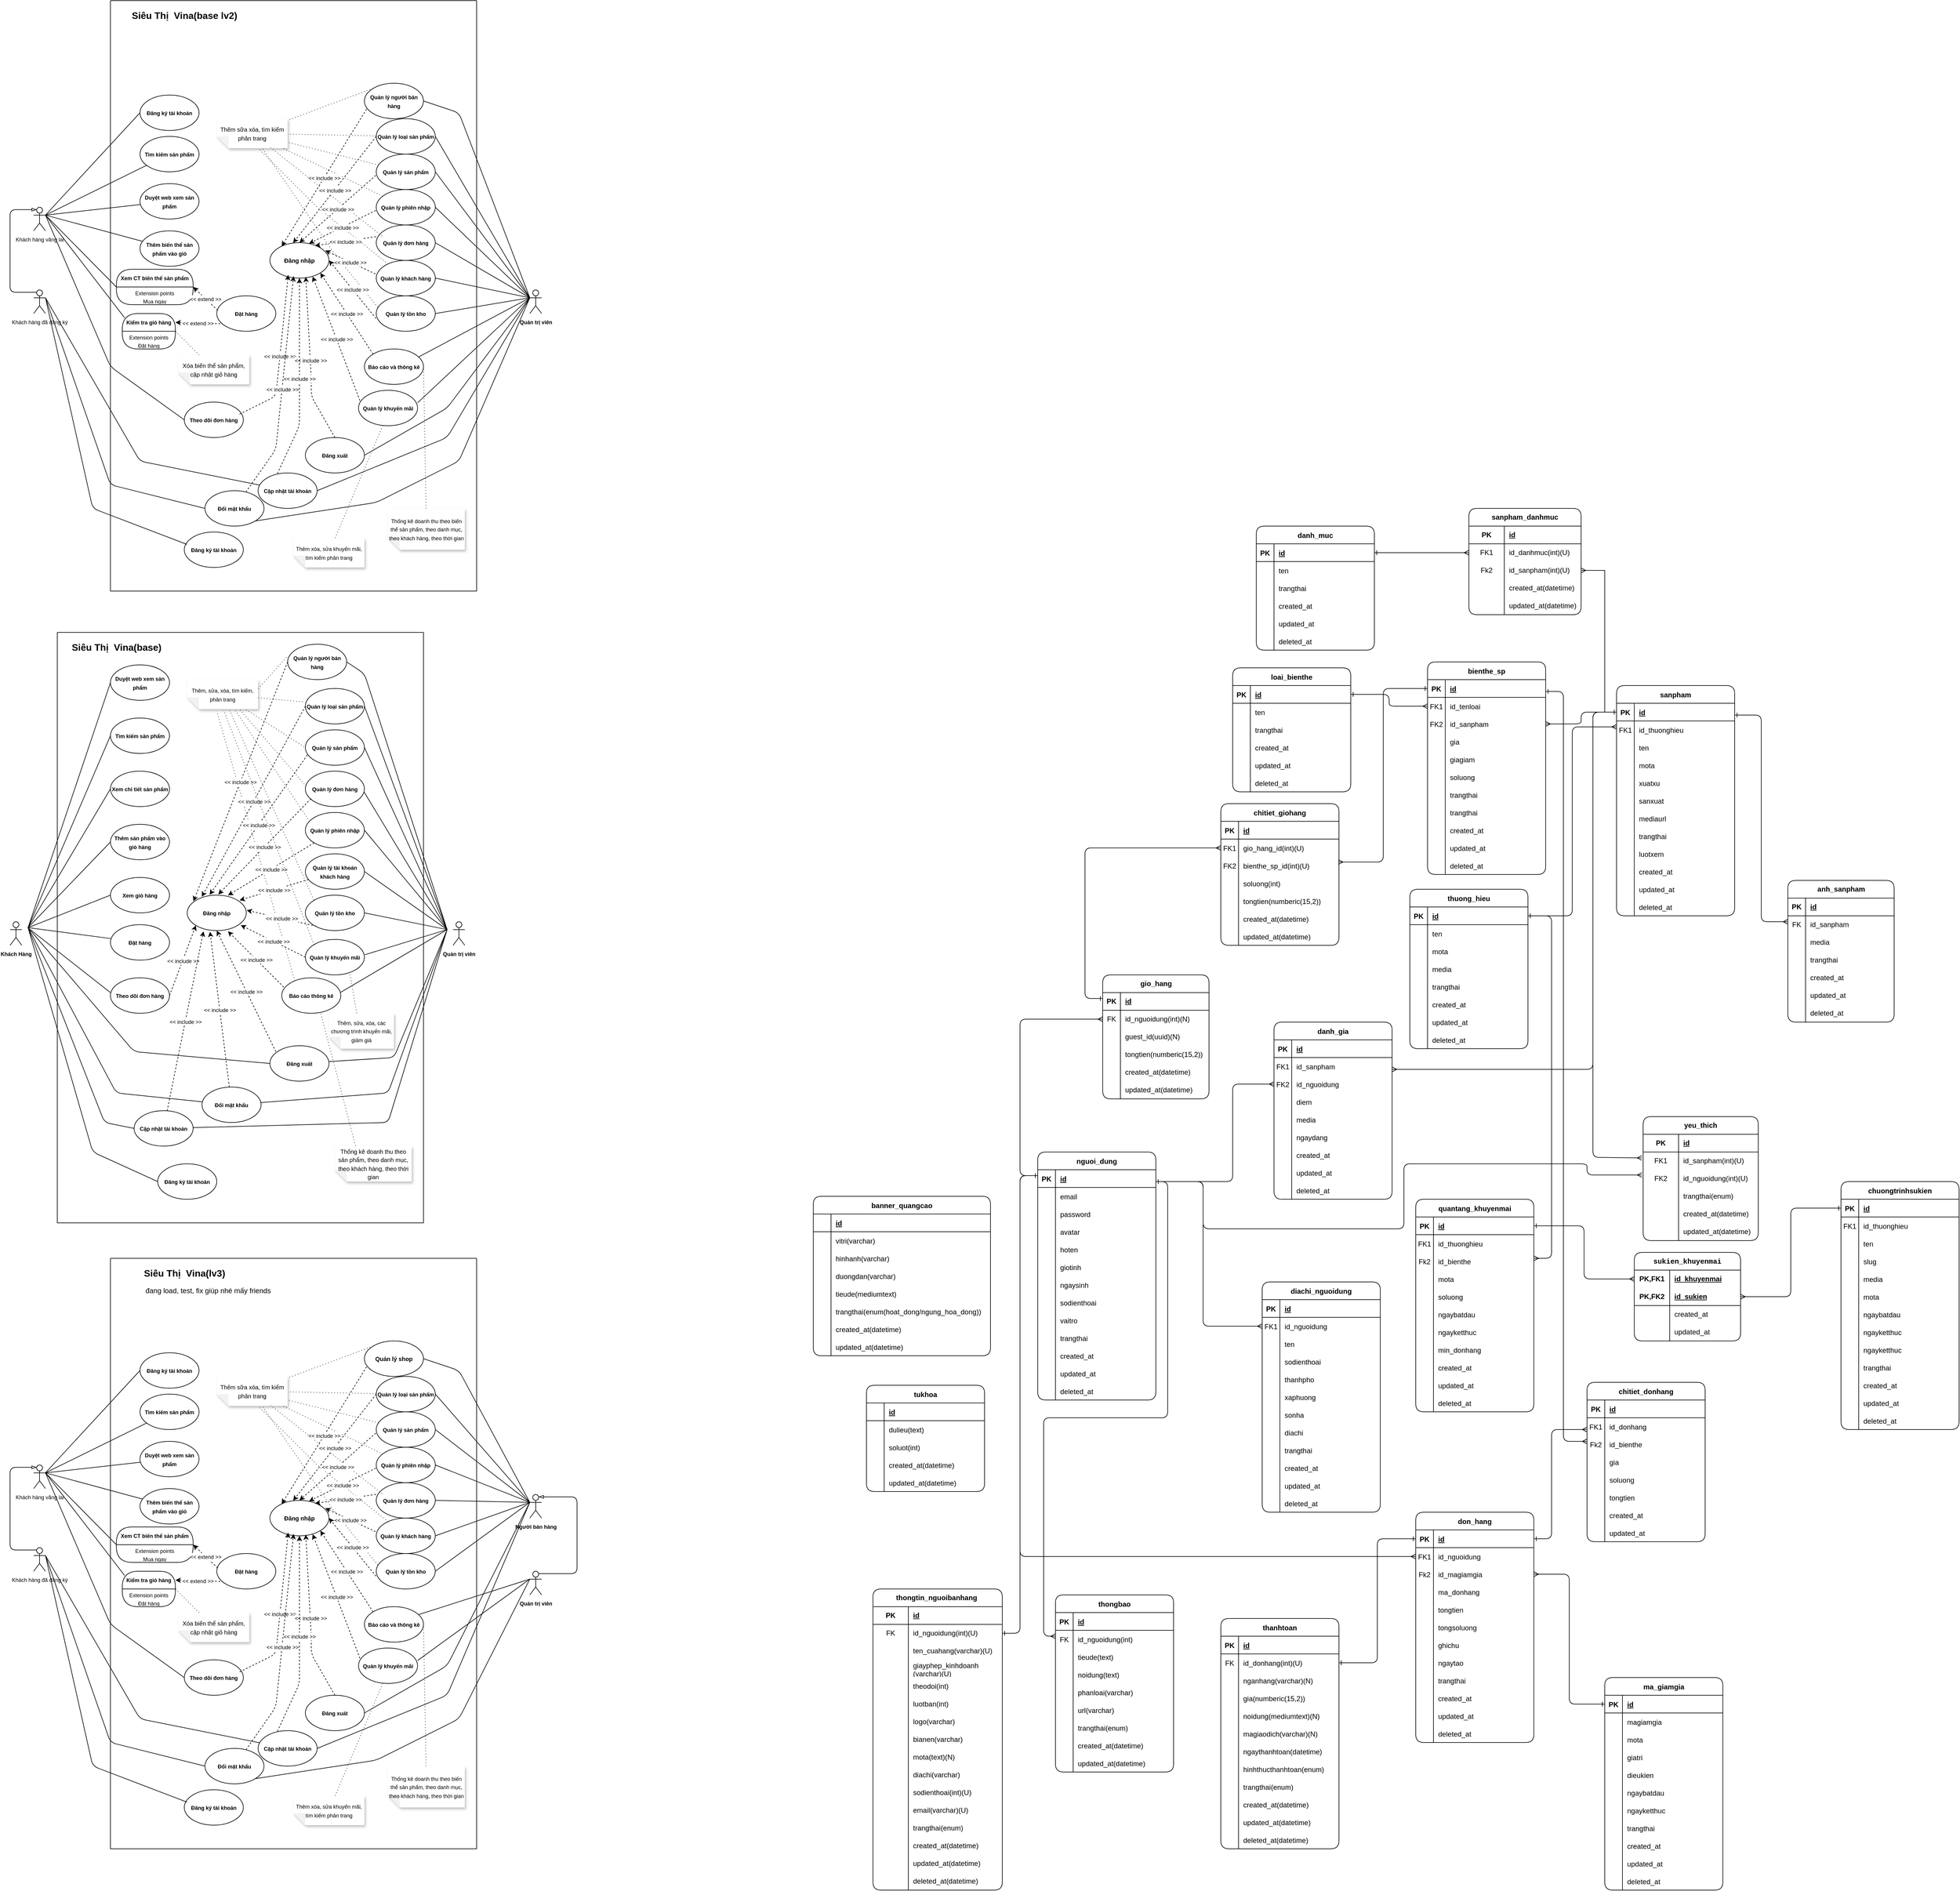 <mxfile version="28.2.5">
  <diagram id="R2lEEEUBdFMjLlhIrx00" name="Page-1">
    <mxGraphModel dx="2692" dy="502" grid="1" gridSize="10" guides="1" tooltips="1" connect="1" arrows="1" fold="1" page="1" pageScale="1" pageWidth="850" pageHeight="1100" math="0" shadow="0" extFonts="Permanent Marker^https://fonts.googleapis.com/css?family=Permanent+Marker">
      <root>
        <mxCell id="0" />
        <mxCell id="1" parent="0" />
        <mxCell id="WAmaB8aWcI7g4BZbhEoF-29" style="edgeStyle=orthogonalEdgeStyle;rounded=1;orthogonalLoop=1;jettySize=auto;html=1;endArrow=ERmany;endFill=0;startArrow=ERone;startFill=0;" edge="1" parent="1" source="WAmaB8aWcI7g4BZbhEoF-30" target="WAmaB8aWcI7g4BZbhEoF-94">
          <mxGeometry relative="1" as="geometry">
            <Array as="points">
              <mxPoint x="1645" y="2290" />
              <mxPoint x="1645" y="1970" />
            </Array>
          </mxGeometry>
        </mxCell>
        <mxCell id="WAmaB8aWcI7g4BZbhEoF-30" value="thuong_hieu" style="shape=table;startSize=30;container=1;collapsible=1;childLayout=tableLayout;fixedRows=1;rowLines=0;fontStyle=1;align=center;resizeLast=1;rounded=1;" vertex="1" parent="1">
          <mxGeometry x="1370" y="2245" width="200" height="270" as="geometry" />
        </mxCell>
        <mxCell id="WAmaB8aWcI7g4BZbhEoF-31" value="" style="shape=partialRectangle;collapsible=0;dropTarget=0;pointerEvents=0;fillColor=none;points=[[0,0.5],[1,0.5]];portConstraint=eastwest;top=0;left=0;right=0;bottom=1;rounded=1;" vertex="1" parent="WAmaB8aWcI7g4BZbhEoF-30">
          <mxGeometry y="30" width="200" height="30" as="geometry" />
        </mxCell>
        <mxCell id="WAmaB8aWcI7g4BZbhEoF-32" value="PK" style="shape=partialRectangle;overflow=hidden;connectable=0;fillColor=none;top=0;left=0;bottom=0;right=0;fontStyle=1;rounded=1;" vertex="1" parent="WAmaB8aWcI7g4BZbhEoF-31">
          <mxGeometry width="30" height="30" as="geometry">
            <mxRectangle width="30" height="30" as="alternateBounds" />
          </mxGeometry>
        </mxCell>
        <mxCell id="WAmaB8aWcI7g4BZbhEoF-33" value="id" style="shape=partialRectangle;overflow=hidden;connectable=0;fillColor=none;top=0;left=0;bottom=0;right=0;align=left;spacingLeft=6;fontStyle=5;rounded=1;" vertex="1" parent="WAmaB8aWcI7g4BZbhEoF-31">
          <mxGeometry x="30" width="170" height="30" as="geometry">
            <mxRectangle width="170" height="30" as="alternateBounds" />
          </mxGeometry>
        </mxCell>
        <mxCell id="WAmaB8aWcI7g4BZbhEoF-34" value="" style="shape=partialRectangle;collapsible=0;dropTarget=0;pointerEvents=0;fillColor=none;points=[[0,0.5],[1,0.5]];portConstraint=eastwest;top=0;left=0;right=0;bottom=0;rounded=1;" vertex="1" parent="WAmaB8aWcI7g4BZbhEoF-30">
          <mxGeometry y="60" width="200" height="30" as="geometry" />
        </mxCell>
        <mxCell id="WAmaB8aWcI7g4BZbhEoF-35" value="" style="shape=partialRectangle;overflow=hidden;connectable=0;fillColor=none;top=0;left=0;bottom=0;right=0;rounded=1;" vertex="1" parent="WAmaB8aWcI7g4BZbhEoF-34">
          <mxGeometry width="30" height="30" as="geometry">
            <mxRectangle width="30" height="30" as="alternateBounds" />
          </mxGeometry>
        </mxCell>
        <mxCell id="WAmaB8aWcI7g4BZbhEoF-36" value="ten " style="shape=partialRectangle;overflow=hidden;connectable=0;fillColor=none;top=0;left=0;bottom=0;right=0;align=left;spacingLeft=6;rounded=1;" vertex="1" parent="WAmaB8aWcI7g4BZbhEoF-34">
          <mxGeometry x="30" width="170" height="30" as="geometry">
            <mxRectangle width="170" height="30" as="alternateBounds" />
          </mxGeometry>
        </mxCell>
        <mxCell id="WAmaB8aWcI7g4BZbhEoF-37" value="" style="shape=partialRectangle;collapsible=0;dropTarget=0;pointerEvents=0;fillColor=none;points=[[0,0.5],[1,0.5]];portConstraint=eastwest;top=0;left=0;right=0;bottom=0;rounded=1;" vertex="1" parent="WAmaB8aWcI7g4BZbhEoF-30">
          <mxGeometry y="90" width="200" height="30" as="geometry" />
        </mxCell>
        <mxCell id="WAmaB8aWcI7g4BZbhEoF-38" value="" style="shape=partialRectangle;overflow=hidden;connectable=0;fillColor=none;top=0;left=0;bottom=0;right=0;rounded=1;" vertex="1" parent="WAmaB8aWcI7g4BZbhEoF-37">
          <mxGeometry width="30" height="30" as="geometry">
            <mxRectangle width="30" height="30" as="alternateBounds" />
          </mxGeometry>
        </mxCell>
        <mxCell id="WAmaB8aWcI7g4BZbhEoF-39" value="mota" style="shape=partialRectangle;overflow=hidden;connectable=0;fillColor=none;top=0;left=0;bottom=0;right=0;align=left;spacingLeft=6;rounded=1;" vertex="1" parent="WAmaB8aWcI7g4BZbhEoF-37">
          <mxGeometry x="30" width="170" height="30" as="geometry">
            <mxRectangle width="170" height="30" as="alternateBounds" />
          </mxGeometry>
        </mxCell>
        <mxCell id="WAmaB8aWcI7g4BZbhEoF-40" value="" style="shape=partialRectangle;collapsible=0;dropTarget=0;pointerEvents=0;fillColor=none;points=[[0,0.5],[1,0.5]];portConstraint=eastwest;top=0;left=0;right=0;bottom=0;rounded=1;" vertex="1" parent="WAmaB8aWcI7g4BZbhEoF-30">
          <mxGeometry y="120" width="200" height="30" as="geometry" />
        </mxCell>
        <mxCell id="WAmaB8aWcI7g4BZbhEoF-41" value="" style="shape=partialRectangle;overflow=hidden;connectable=0;fillColor=none;top=0;left=0;bottom=0;right=0;rounded=1;" vertex="1" parent="WAmaB8aWcI7g4BZbhEoF-40">
          <mxGeometry width="30" height="30" as="geometry">
            <mxRectangle width="30" height="30" as="alternateBounds" />
          </mxGeometry>
        </mxCell>
        <mxCell id="WAmaB8aWcI7g4BZbhEoF-42" value="media" style="shape=partialRectangle;overflow=hidden;connectable=0;fillColor=none;top=0;left=0;bottom=0;right=0;align=left;spacingLeft=6;rounded=1;" vertex="1" parent="WAmaB8aWcI7g4BZbhEoF-40">
          <mxGeometry x="30" width="170" height="30" as="geometry">
            <mxRectangle width="170" height="30" as="alternateBounds" />
          </mxGeometry>
        </mxCell>
        <mxCell id="WAmaB8aWcI7g4BZbhEoF-43" style="shape=partialRectangle;collapsible=0;dropTarget=0;pointerEvents=0;fillColor=none;points=[[0,0.5],[1,0.5]];portConstraint=eastwest;top=0;left=0;right=0;bottom=0;rounded=1;" vertex="1" parent="WAmaB8aWcI7g4BZbhEoF-30">
          <mxGeometry y="150" width="200" height="30" as="geometry" />
        </mxCell>
        <mxCell id="WAmaB8aWcI7g4BZbhEoF-44" style="shape=partialRectangle;overflow=hidden;connectable=0;fillColor=none;top=0;left=0;bottom=0;right=0;rounded=1;" vertex="1" parent="WAmaB8aWcI7g4BZbhEoF-43">
          <mxGeometry width="30" height="30" as="geometry">
            <mxRectangle width="30" height="30" as="alternateBounds" />
          </mxGeometry>
        </mxCell>
        <mxCell id="WAmaB8aWcI7g4BZbhEoF-45" value="trangthai" style="shape=partialRectangle;overflow=hidden;connectable=0;fillColor=none;top=0;left=0;bottom=0;right=0;align=left;spacingLeft=6;rounded=1;" vertex="1" parent="WAmaB8aWcI7g4BZbhEoF-43">
          <mxGeometry x="30" width="170" height="30" as="geometry">
            <mxRectangle width="170" height="30" as="alternateBounds" />
          </mxGeometry>
        </mxCell>
        <mxCell id="WAmaB8aWcI7g4BZbhEoF-46" value="" style="shape=partialRectangle;collapsible=0;dropTarget=0;pointerEvents=0;fillColor=none;points=[[0,0.5],[1,0.5]];portConstraint=eastwest;top=0;left=0;right=0;bottom=0;rounded=1;" vertex="1" parent="WAmaB8aWcI7g4BZbhEoF-30">
          <mxGeometry y="180" width="200" height="30" as="geometry" />
        </mxCell>
        <mxCell id="WAmaB8aWcI7g4BZbhEoF-47" value="" style="shape=partialRectangle;overflow=hidden;connectable=0;fillColor=none;top=0;left=0;bottom=0;right=0;rounded=1;" vertex="1" parent="WAmaB8aWcI7g4BZbhEoF-46">
          <mxGeometry width="30" height="30" as="geometry">
            <mxRectangle width="30" height="30" as="alternateBounds" />
          </mxGeometry>
        </mxCell>
        <mxCell id="WAmaB8aWcI7g4BZbhEoF-48" value="created_at" style="shape=partialRectangle;overflow=hidden;connectable=0;fillColor=none;top=0;left=0;bottom=0;right=0;align=left;spacingLeft=6;rounded=1;" vertex="1" parent="WAmaB8aWcI7g4BZbhEoF-46">
          <mxGeometry x="30" width="170" height="30" as="geometry">
            <mxRectangle width="170" height="30" as="alternateBounds" />
          </mxGeometry>
        </mxCell>
        <mxCell id="WAmaB8aWcI7g4BZbhEoF-49" value="" style="shape=partialRectangle;collapsible=0;dropTarget=0;pointerEvents=0;fillColor=none;points=[[0,0.5],[1,0.5]];portConstraint=eastwest;top=0;left=0;right=0;bottom=0;rounded=1;" vertex="1" parent="WAmaB8aWcI7g4BZbhEoF-30">
          <mxGeometry y="210" width="200" height="30" as="geometry" />
        </mxCell>
        <mxCell id="WAmaB8aWcI7g4BZbhEoF-50" value="" style="shape=partialRectangle;overflow=hidden;connectable=0;fillColor=none;top=0;left=0;bottom=0;right=0;rounded=1;" vertex="1" parent="WAmaB8aWcI7g4BZbhEoF-49">
          <mxGeometry width="30" height="30" as="geometry">
            <mxRectangle width="30" height="30" as="alternateBounds" />
          </mxGeometry>
        </mxCell>
        <mxCell id="WAmaB8aWcI7g4BZbhEoF-51" value="updated_at" style="shape=partialRectangle;overflow=hidden;connectable=0;fillColor=none;top=0;left=0;bottom=0;right=0;align=left;spacingLeft=6;rounded=1;" vertex="1" parent="WAmaB8aWcI7g4BZbhEoF-49">
          <mxGeometry x="30" width="170" height="30" as="geometry">
            <mxRectangle width="170" height="30" as="alternateBounds" />
          </mxGeometry>
        </mxCell>
        <mxCell id="WAmaB8aWcI7g4BZbhEoF-52" style="shape=partialRectangle;collapsible=0;dropTarget=0;pointerEvents=0;fillColor=none;points=[[0,0.5],[1,0.5]];portConstraint=eastwest;top=0;left=0;right=0;bottom=0;rounded=1;" vertex="1" parent="WAmaB8aWcI7g4BZbhEoF-30">
          <mxGeometry y="240" width="200" height="30" as="geometry" />
        </mxCell>
        <mxCell id="WAmaB8aWcI7g4BZbhEoF-53" style="shape=partialRectangle;overflow=hidden;connectable=0;fillColor=none;top=0;left=0;bottom=0;right=0;rounded=1;" vertex="1" parent="WAmaB8aWcI7g4BZbhEoF-52">
          <mxGeometry width="30" height="30" as="geometry">
            <mxRectangle width="30" height="30" as="alternateBounds" />
          </mxGeometry>
        </mxCell>
        <mxCell id="WAmaB8aWcI7g4BZbhEoF-54" value="deleted_at" style="shape=partialRectangle;overflow=hidden;connectable=0;fillColor=none;top=0;left=0;bottom=0;right=0;align=left;spacingLeft=6;rounded=1;" vertex="1" parent="WAmaB8aWcI7g4BZbhEoF-52">
          <mxGeometry x="30" width="170" height="30" as="geometry">
            <mxRectangle width="170" height="30" as="alternateBounds" />
          </mxGeometry>
        </mxCell>
        <mxCell id="WAmaB8aWcI7g4BZbhEoF-55" style="edgeStyle=orthogonalEdgeStyle;rounded=1;orthogonalLoop=1;jettySize=auto;html=1;startArrow=ERmany;startFill=0;endArrow=ERone;endFill=0;" edge="1" parent="1" source="WAmaB8aWcI7g4BZbhEoF-63" target="WAmaB8aWcI7g4BZbhEoF-31">
          <mxGeometry relative="1" as="geometry">
            <Array as="points">
              <mxPoint x="1610" y="2870" />
              <mxPoint x="1610" y="2290" />
            </Array>
          </mxGeometry>
        </mxCell>
        <mxCell id="WAmaB8aWcI7g4BZbhEoF-56" value="quantang_khuyenmai" style="shape=table;startSize=30;container=1;collapsible=1;childLayout=tableLayout;fixedRows=1;rowLines=0;fontStyle=1;align=center;resizeLast=1;rounded=1;" vertex="1" parent="1">
          <mxGeometry x="1380" y="2770" width="200" height="360" as="geometry" />
        </mxCell>
        <mxCell id="WAmaB8aWcI7g4BZbhEoF-57" value="" style="shape=partialRectangle;collapsible=0;dropTarget=0;pointerEvents=0;fillColor=none;points=[[0,0.5],[1,0.5]];portConstraint=eastwest;top=0;left=0;right=0;bottom=1;rounded=1;" vertex="1" parent="WAmaB8aWcI7g4BZbhEoF-56">
          <mxGeometry y="30" width="200" height="30" as="geometry" />
        </mxCell>
        <mxCell id="WAmaB8aWcI7g4BZbhEoF-58" value="PK" style="shape=partialRectangle;overflow=hidden;connectable=0;fillColor=none;top=0;left=0;bottom=0;right=0;fontStyle=1;rounded=1;" vertex="1" parent="WAmaB8aWcI7g4BZbhEoF-57">
          <mxGeometry width="30" height="30" as="geometry">
            <mxRectangle width="30" height="30" as="alternateBounds" />
          </mxGeometry>
        </mxCell>
        <mxCell id="WAmaB8aWcI7g4BZbhEoF-59" value="id" style="shape=partialRectangle;overflow=hidden;connectable=0;fillColor=none;top=0;left=0;bottom=0;right=0;align=left;spacingLeft=6;fontStyle=5;rounded=1;" vertex="1" parent="WAmaB8aWcI7g4BZbhEoF-57">
          <mxGeometry x="30" width="170" height="30" as="geometry">
            <mxRectangle width="170" height="30" as="alternateBounds" />
          </mxGeometry>
        </mxCell>
        <mxCell id="WAmaB8aWcI7g4BZbhEoF-60" value="" style="shape=partialRectangle;collapsible=0;dropTarget=0;pointerEvents=0;fillColor=none;points=[[0,0.5],[1,0.5]];portConstraint=eastwest;top=0;left=0;right=0;bottom=0;rounded=1;" vertex="1" parent="WAmaB8aWcI7g4BZbhEoF-56">
          <mxGeometry y="60" width="200" height="30" as="geometry" />
        </mxCell>
        <mxCell id="WAmaB8aWcI7g4BZbhEoF-61" value="FK1" style="shape=partialRectangle;overflow=hidden;connectable=0;fillColor=none;top=0;left=0;bottom=0;right=0;rounded=1;" vertex="1" parent="WAmaB8aWcI7g4BZbhEoF-60">
          <mxGeometry width="30" height="30" as="geometry">
            <mxRectangle width="30" height="30" as="alternateBounds" />
          </mxGeometry>
        </mxCell>
        <mxCell id="WAmaB8aWcI7g4BZbhEoF-62" value="id_thuonghieu" style="shape=partialRectangle;overflow=hidden;connectable=0;fillColor=none;top=0;left=0;bottom=0;right=0;align=left;spacingLeft=6;rounded=1;" vertex="1" parent="WAmaB8aWcI7g4BZbhEoF-60">
          <mxGeometry x="30" width="170" height="30" as="geometry">
            <mxRectangle width="170" height="30" as="alternateBounds" />
          </mxGeometry>
        </mxCell>
        <mxCell id="WAmaB8aWcI7g4BZbhEoF-63" value="" style="shape=partialRectangle;collapsible=0;dropTarget=0;pointerEvents=0;fillColor=none;points=[[0,0.5],[1,0.5]];portConstraint=eastwest;top=0;left=0;right=0;bottom=0;rounded=1;" vertex="1" parent="WAmaB8aWcI7g4BZbhEoF-56">
          <mxGeometry y="90" width="200" height="30" as="geometry" />
        </mxCell>
        <mxCell id="WAmaB8aWcI7g4BZbhEoF-64" value="Fk2" style="shape=partialRectangle;overflow=hidden;connectable=0;fillColor=none;top=0;left=0;bottom=0;right=0;rounded=1;" vertex="1" parent="WAmaB8aWcI7g4BZbhEoF-63">
          <mxGeometry width="30" height="30" as="geometry">
            <mxRectangle width="30" height="30" as="alternateBounds" />
          </mxGeometry>
        </mxCell>
        <mxCell id="WAmaB8aWcI7g4BZbhEoF-65" value="id_bienthe" style="shape=partialRectangle;overflow=hidden;connectable=0;fillColor=none;top=0;left=0;bottom=0;right=0;align=left;spacingLeft=6;rounded=1;" vertex="1" parent="WAmaB8aWcI7g4BZbhEoF-63">
          <mxGeometry x="30" width="170" height="30" as="geometry">
            <mxRectangle width="170" height="30" as="alternateBounds" />
          </mxGeometry>
        </mxCell>
        <mxCell id="WAmaB8aWcI7g4BZbhEoF-66" value="" style="shape=partialRectangle;collapsible=0;dropTarget=0;pointerEvents=0;fillColor=none;points=[[0,0.5],[1,0.5]];portConstraint=eastwest;top=0;left=0;right=0;bottom=0;rounded=1;" vertex="1" parent="WAmaB8aWcI7g4BZbhEoF-56">
          <mxGeometry y="120" width="200" height="30" as="geometry" />
        </mxCell>
        <mxCell id="WAmaB8aWcI7g4BZbhEoF-67" value="" style="shape=partialRectangle;overflow=hidden;connectable=0;fillColor=none;top=0;left=0;bottom=0;right=0;rounded=1;" vertex="1" parent="WAmaB8aWcI7g4BZbhEoF-66">
          <mxGeometry width="30" height="30" as="geometry">
            <mxRectangle width="30" height="30" as="alternateBounds" />
          </mxGeometry>
        </mxCell>
        <mxCell id="WAmaB8aWcI7g4BZbhEoF-68" value="mota" style="shape=partialRectangle;overflow=hidden;connectable=0;fillColor=none;top=0;left=0;bottom=0;right=0;align=left;spacingLeft=6;rounded=1;" vertex="1" parent="WAmaB8aWcI7g4BZbhEoF-66">
          <mxGeometry x="30" width="170" height="30" as="geometry">
            <mxRectangle width="170" height="30" as="alternateBounds" />
          </mxGeometry>
        </mxCell>
        <mxCell id="WAmaB8aWcI7g4BZbhEoF-69" value="" style="shape=partialRectangle;collapsible=0;dropTarget=0;pointerEvents=0;fillColor=none;points=[[0,0.5],[1,0.5]];portConstraint=eastwest;top=0;left=0;right=0;bottom=0;rounded=1;" vertex="1" parent="WAmaB8aWcI7g4BZbhEoF-56">
          <mxGeometry y="150" width="200" height="30" as="geometry" />
        </mxCell>
        <mxCell id="WAmaB8aWcI7g4BZbhEoF-70" value="" style="shape=partialRectangle;overflow=hidden;connectable=0;fillColor=none;top=0;left=0;bottom=0;right=0;rounded=1;" vertex="1" parent="WAmaB8aWcI7g4BZbhEoF-69">
          <mxGeometry width="30" height="30" as="geometry">
            <mxRectangle width="30" height="30" as="alternateBounds" />
          </mxGeometry>
        </mxCell>
        <mxCell id="WAmaB8aWcI7g4BZbhEoF-71" value="soluong" style="shape=partialRectangle;overflow=hidden;connectable=0;fillColor=none;top=0;left=0;bottom=0;right=0;align=left;spacingLeft=6;rounded=1;" vertex="1" parent="WAmaB8aWcI7g4BZbhEoF-69">
          <mxGeometry x="30" width="170" height="30" as="geometry">
            <mxRectangle width="170" height="30" as="alternateBounds" />
          </mxGeometry>
        </mxCell>
        <mxCell id="WAmaB8aWcI7g4BZbhEoF-72" value="" style="shape=partialRectangle;collapsible=0;dropTarget=0;pointerEvents=0;fillColor=none;points=[[0,0.5],[1,0.5]];portConstraint=eastwest;top=0;left=0;right=0;bottom=0;rounded=1;" vertex="1" parent="WAmaB8aWcI7g4BZbhEoF-56">
          <mxGeometry y="180" width="200" height="30" as="geometry" />
        </mxCell>
        <mxCell id="WAmaB8aWcI7g4BZbhEoF-73" value="" style="shape=partialRectangle;overflow=hidden;connectable=0;fillColor=none;top=0;left=0;bottom=0;right=0;rounded=1;" vertex="1" parent="WAmaB8aWcI7g4BZbhEoF-72">
          <mxGeometry width="30" height="30" as="geometry">
            <mxRectangle width="30" height="30" as="alternateBounds" />
          </mxGeometry>
        </mxCell>
        <mxCell id="WAmaB8aWcI7g4BZbhEoF-74" value="ngaybatdau" style="shape=partialRectangle;overflow=hidden;connectable=0;fillColor=none;top=0;left=0;bottom=0;right=0;align=left;spacingLeft=6;rounded=1;" vertex="1" parent="WAmaB8aWcI7g4BZbhEoF-72">
          <mxGeometry x="30" width="170" height="30" as="geometry">
            <mxRectangle width="170" height="30" as="alternateBounds" />
          </mxGeometry>
        </mxCell>
        <mxCell id="WAmaB8aWcI7g4BZbhEoF-75" value="" style="shape=partialRectangle;collapsible=0;dropTarget=0;pointerEvents=0;fillColor=none;points=[[0,0.5],[1,0.5]];portConstraint=eastwest;top=0;left=0;right=0;bottom=0;rounded=1;" vertex="1" parent="WAmaB8aWcI7g4BZbhEoF-56">
          <mxGeometry y="210" width="200" height="30" as="geometry" />
        </mxCell>
        <mxCell id="WAmaB8aWcI7g4BZbhEoF-76" value="" style="shape=partialRectangle;overflow=hidden;connectable=0;fillColor=none;top=0;left=0;bottom=0;right=0;rounded=1;" vertex="1" parent="WAmaB8aWcI7g4BZbhEoF-75">
          <mxGeometry width="30" height="30" as="geometry">
            <mxRectangle width="30" height="30" as="alternateBounds" />
          </mxGeometry>
        </mxCell>
        <mxCell id="WAmaB8aWcI7g4BZbhEoF-77" value="ngayketthuc" style="shape=partialRectangle;overflow=hidden;connectable=0;fillColor=none;top=0;left=0;bottom=0;right=0;align=left;spacingLeft=6;rounded=1;" vertex="1" parent="WAmaB8aWcI7g4BZbhEoF-75">
          <mxGeometry x="30" width="170" height="30" as="geometry">
            <mxRectangle width="170" height="30" as="alternateBounds" />
          </mxGeometry>
        </mxCell>
        <mxCell id="WAmaB8aWcI7g4BZbhEoF-78" value="" style="shape=partialRectangle;collapsible=0;dropTarget=0;pointerEvents=0;fillColor=none;points=[[0,0.5],[1,0.5]];portConstraint=eastwest;top=0;left=0;right=0;bottom=0;rounded=1;" vertex="1" parent="WAmaB8aWcI7g4BZbhEoF-56">
          <mxGeometry y="240" width="200" height="30" as="geometry" />
        </mxCell>
        <mxCell id="WAmaB8aWcI7g4BZbhEoF-79" value="" style="shape=partialRectangle;overflow=hidden;connectable=0;fillColor=none;top=0;left=0;bottom=0;right=0;rounded=1;" vertex="1" parent="WAmaB8aWcI7g4BZbhEoF-78">
          <mxGeometry width="30" height="30" as="geometry">
            <mxRectangle width="30" height="30" as="alternateBounds" />
          </mxGeometry>
        </mxCell>
        <mxCell id="WAmaB8aWcI7g4BZbhEoF-80" value="min_donhang" style="shape=partialRectangle;overflow=hidden;connectable=0;fillColor=none;top=0;left=0;bottom=0;right=0;align=left;spacingLeft=6;rounded=1;" vertex="1" parent="WAmaB8aWcI7g4BZbhEoF-78">
          <mxGeometry x="30" width="170" height="30" as="geometry">
            <mxRectangle width="170" height="30" as="alternateBounds" />
          </mxGeometry>
        </mxCell>
        <mxCell id="WAmaB8aWcI7g4BZbhEoF-81" value="" style="shape=partialRectangle;collapsible=0;dropTarget=0;pointerEvents=0;fillColor=none;points=[[0,0.5],[1,0.5]];portConstraint=eastwest;top=0;left=0;right=0;bottom=0;rounded=1;" vertex="1" parent="WAmaB8aWcI7g4BZbhEoF-56">
          <mxGeometry y="270" width="200" height="30" as="geometry" />
        </mxCell>
        <mxCell id="WAmaB8aWcI7g4BZbhEoF-82" value="" style="shape=partialRectangle;overflow=hidden;connectable=0;fillColor=none;top=0;left=0;bottom=0;right=0;rounded=1;" vertex="1" parent="WAmaB8aWcI7g4BZbhEoF-81">
          <mxGeometry width="30" height="30" as="geometry">
            <mxRectangle width="30" height="30" as="alternateBounds" />
          </mxGeometry>
        </mxCell>
        <mxCell id="WAmaB8aWcI7g4BZbhEoF-83" value="created_at" style="shape=partialRectangle;overflow=hidden;connectable=0;fillColor=none;top=0;left=0;bottom=0;right=0;align=left;spacingLeft=6;strokeColor=inherit;rounded=1;" vertex="1" parent="WAmaB8aWcI7g4BZbhEoF-81">
          <mxGeometry x="30" width="170" height="30" as="geometry">
            <mxRectangle width="170" height="30" as="alternateBounds" />
          </mxGeometry>
        </mxCell>
        <mxCell id="WAmaB8aWcI7g4BZbhEoF-84" value="" style="shape=partialRectangle;collapsible=0;dropTarget=0;pointerEvents=0;fillColor=none;points=[[0,0.5],[1,0.5]];portConstraint=eastwest;top=0;left=0;right=0;bottom=0;rounded=1;" vertex="1" parent="WAmaB8aWcI7g4BZbhEoF-56">
          <mxGeometry y="300" width="200" height="30" as="geometry" />
        </mxCell>
        <mxCell id="WAmaB8aWcI7g4BZbhEoF-85" value="" style="shape=partialRectangle;overflow=hidden;connectable=0;fillColor=none;top=0;left=0;bottom=0;right=0;rounded=1;" vertex="1" parent="WAmaB8aWcI7g4BZbhEoF-84">
          <mxGeometry width="30" height="30" as="geometry">
            <mxRectangle width="30" height="30" as="alternateBounds" />
          </mxGeometry>
        </mxCell>
        <mxCell id="WAmaB8aWcI7g4BZbhEoF-86" value="updated_at" style="shape=partialRectangle;overflow=hidden;connectable=0;fillColor=none;top=0;left=0;bottom=0;right=0;align=left;spacingLeft=6;rounded=1;" vertex="1" parent="WAmaB8aWcI7g4BZbhEoF-84">
          <mxGeometry x="30" width="170" height="30" as="geometry">
            <mxRectangle width="170" height="30" as="alternateBounds" />
          </mxGeometry>
        </mxCell>
        <mxCell id="WAmaB8aWcI7g4BZbhEoF-87" value="" style="shape=partialRectangle;collapsible=0;dropTarget=0;pointerEvents=0;fillColor=none;points=[[0,0.5],[1,0.5]];portConstraint=eastwest;top=0;left=0;right=0;bottom=0;rounded=1;" vertex="1" parent="WAmaB8aWcI7g4BZbhEoF-56">
          <mxGeometry y="330" width="200" height="30" as="geometry" />
        </mxCell>
        <mxCell id="WAmaB8aWcI7g4BZbhEoF-88" value="" style="shape=partialRectangle;overflow=hidden;connectable=0;fillColor=none;top=0;left=0;bottom=0;right=0;rounded=1;" vertex="1" parent="WAmaB8aWcI7g4BZbhEoF-87">
          <mxGeometry width="30" height="30" as="geometry">
            <mxRectangle width="30" height="30" as="alternateBounds" />
          </mxGeometry>
        </mxCell>
        <mxCell id="WAmaB8aWcI7g4BZbhEoF-89" value="deleted_at" style="shape=partialRectangle;overflow=hidden;connectable=0;fillColor=none;top=0;left=0;bottom=0;right=0;align=left;spacingLeft=6;rounded=1;" vertex="1" parent="WAmaB8aWcI7g4BZbhEoF-87">
          <mxGeometry x="30" width="170" height="30" as="geometry">
            <mxRectangle width="170" height="30" as="alternateBounds" />
          </mxGeometry>
        </mxCell>
        <mxCell id="WAmaB8aWcI7g4BZbhEoF-90" value="sanpham" style="shape=table;startSize=30;container=1;collapsible=1;childLayout=tableLayout;fixedRows=1;rowLines=0;fontStyle=1;align=center;resizeLast=1;rounded=1;" vertex="1" parent="1">
          <mxGeometry x="1720" y="1900" width="200" height="390" as="geometry" />
        </mxCell>
        <mxCell id="WAmaB8aWcI7g4BZbhEoF-91" value="" style="shape=partialRectangle;collapsible=0;dropTarget=0;pointerEvents=0;fillColor=none;points=[[0,0.5],[1,0.5]];portConstraint=eastwest;top=0;left=0;right=0;bottom=1;rounded=1;" vertex="1" parent="WAmaB8aWcI7g4BZbhEoF-90">
          <mxGeometry y="30" width="200" height="30" as="geometry" />
        </mxCell>
        <mxCell id="WAmaB8aWcI7g4BZbhEoF-92" value="PK" style="shape=partialRectangle;overflow=hidden;connectable=0;fillColor=none;top=0;left=0;bottom=0;right=0;fontStyle=1;rounded=1;" vertex="1" parent="WAmaB8aWcI7g4BZbhEoF-91">
          <mxGeometry width="30" height="30" as="geometry">
            <mxRectangle width="30" height="30" as="alternateBounds" />
          </mxGeometry>
        </mxCell>
        <mxCell id="WAmaB8aWcI7g4BZbhEoF-93" value="id" style="shape=partialRectangle;overflow=hidden;connectable=0;fillColor=none;top=0;left=0;bottom=0;right=0;align=left;spacingLeft=6;fontStyle=5;rounded=1;" vertex="1" parent="WAmaB8aWcI7g4BZbhEoF-91">
          <mxGeometry x="30" width="170" height="30" as="geometry">
            <mxRectangle width="170" height="30" as="alternateBounds" />
          </mxGeometry>
        </mxCell>
        <mxCell id="WAmaB8aWcI7g4BZbhEoF-94" value="" style="shape=partialRectangle;collapsible=0;dropTarget=0;pointerEvents=0;fillColor=none;points=[[0,0.5],[1,0.5]];portConstraint=eastwest;top=0;left=0;right=0;bottom=0;rounded=1;" vertex="1" parent="WAmaB8aWcI7g4BZbhEoF-90">
          <mxGeometry y="60" width="200" height="30" as="geometry" />
        </mxCell>
        <mxCell id="WAmaB8aWcI7g4BZbhEoF-95" value="FK1" style="shape=partialRectangle;overflow=hidden;connectable=0;fillColor=none;top=0;left=0;bottom=0;right=0;rounded=1;" vertex="1" parent="WAmaB8aWcI7g4BZbhEoF-94">
          <mxGeometry width="30" height="30" as="geometry">
            <mxRectangle width="30" height="30" as="alternateBounds" />
          </mxGeometry>
        </mxCell>
        <mxCell id="WAmaB8aWcI7g4BZbhEoF-96" value="id_thuonghieu" style="shape=partialRectangle;overflow=hidden;connectable=0;fillColor=none;top=0;left=0;bottom=0;right=0;align=left;spacingLeft=6;rounded=1;" vertex="1" parent="WAmaB8aWcI7g4BZbhEoF-94">
          <mxGeometry x="30" width="170" height="30" as="geometry">
            <mxRectangle width="170" height="30" as="alternateBounds" />
          </mxGeometry>
        </mxCell>
        <mxCell id="WAmaB8aWcI7g4BZbhEoF-97" style="shape=partialRectangle;collapsible=0;dropTarget=0;pointerEvents=0;fillColor=none;points=[[0,0.5],[1,0.5]];portConstraint=eastwest;top=0;left=0;right=0;bottom=0;rounded=1;" vertex="1" parent="WAmaB8aWcI7g4BZbhEoF-90">
          <mxGeometry y="90" width="200" height="30" as="geometry" />
        </mxCell>
        <mxCell id="WAmaB8aWcI7g4BZbhEoF-98" style="shape=partialRectangle;overflow=hidden;connectable=0;fillColor=none;top=0;left=0;bottom=0;right=0;rounded=1;" vertex="1" parent="WAmaB8aWcI7g4BZbhEoF-97">
          <mxGeometry width="30" height="30" as="geometry">
            <mxRectangle width="30" height="30" as="alternateBounds" />
          </mxGeometry>
        </mxCell>
        <mxCell id="WAmaB8aWcI7g4BZbhEoF-99" value="ten" style="shape=partialRectangle;overflow=hidden;connectable=0;fillColor=none;top=0;left=0;bottom=0;right=0;align=left;spacingLeft=6;rounded=1;" vertex="1" parent="WAmaB8aWcI7g4BZbhEoF-97">
          <mxGeometry x="30" width="170" height="30" as="geometry">
            <mxRectangle width="170" height="30" as="alternateBounds" />
          </mxGeometry>
        </mxCell>
        <mxCell id="WAmaB8aWcI7g4BZbhEoF-100" value="" style="shape=partialRectangle;collapsible=0;dropTarget=0;pointerEvents=0;fillColor=none;points=[[0,0.5],[1,0.5]];portConstraint=eastwest;top=0;left=0;right=0;bottom=0;rounded=1;" vertex="1" parent="WAmaB8aWcI7g4BZbhEoF-90">
          <mxGeometry y="120" width="200" height="30" as="geometry" />
        </mxCell>
        <mxCell id="WAmaB8aWcI7g4BZbhEoF-101" value="" style="shape=partialRectangle;overflow=hidden;connectable=0;fillColor=none;top=0;left=0;bottom=0;right=0;rounded=1;" vertex="1" parent="WAmaB8aWcI7g4BZbhEoF-100">
          <mxGeometry width="30" height="30" as="geometry">
            <mxRectangle width="30" height="30" as="alternateBounds" />
          </mxGeometry>
        </mxCell>
        <mxCell id="WAmaB8aWcI7g4BZbhEoF-102" value="mota" style="shape=partialRectangle;overflow=hidden;connectable=0;fillColor=none;top=0;left=0;bottom=0;right=0;align=left;spacingLeft=6;rounded=1;" vertex="1" parent="WAmaB8aWcI7g4BZbhEoF-100">
          <mxGeometry x="30" width="170" height="30" as="geometry">
            <mxRectangle width="170" height="30" as="alternateBounds" />
          </mxGeometry>
        </mxCell>
        <mxCell id="WAmaB8aWcI7g4BZbhEoF-103" value="" style="shape=partialRectangle;collapsible=0;dropTarget=0;pointerEvents=0;fillColor=none;points=[[0,0.5],[1,0.5]];portConstraint=eastwest;top=0;left=0;right=0;bottom=0;rounded=1;" vertex="1" parent="WAmaB8aWcI7g4BZbhEoF-90">
          <mxGeometry y="150" width="200" height="30" as="geometry" />
        </mxCell>
        <mxCell id="WAmaB8aWcI7g4BZbhEoF-104" value="" style="shape=partialRectangle;overflow=hidden;connectable=0;fillColor=none;top=0;left=0;bottom=0;right=0;rounded=1;" vertex="1" parent="WAmaB8aWcI7g4BZbhEoF-103">
          <mxGeometry width="30" height="30" as="geometry">
            <mxRectangle width="30" height="30" as="alternateBounds" />
          </mxGeometry>
        </mxCell>
        <mxCell id="WAmaB8aWcI7g4BZbhEoF-105" value="xuatxu" style="shape=partialRectangle;overflow=hidden;connectable=0;fillColor=none;top=0;left=0;bottom=0;right=0;align=left;spacingLeft=6;rounded=1;" vertex="1" parent="WAmaB8aWcI7g4BZbhEoF-103">
          <mxGeometry x="30" width="170" height="30" as="geometry">
            <mxRectangle width="170" height="30" as="alternateBounds" />
          </mxGeometry>
        </mxCell>
        <mxCell id="WAmaB8aWcI7g4BZbhEoF-106" value="" style="shape=partialRectangle;collapsible=0;dropTarget=0;pointerEvents=0;fillColor=none;points=[[0,0.5],[1,0.5]];portConstraint=eastwest;top=0;left=0;right=0;bottom=0;rounded=1;" vertex="1" parent="WAmaB8aWcI7g4BZbhEoF-90">
          <mxGeometry y="180" width="200" height="30" as="geometry" />
        </mxCell>
        <mxCell id="WAmaB8aWcI7g4BZbhEoF-107" value="" style="shape=partialRectangle;overflow=hidden;connectable=0;fillColor=none;top=0;left=0;bottom=0;right=0;rounded=1;" vertex="1" parent="WAmaB8aWcI7g4BZbhEoF-106">
          <mxGeometry width="30" height="30" as="geometry">
            <mxRectangle width="30" height="30" as="alternateBounds" />
          </mxGeometry>
        </mxCell>
        <mxCell id="WAmaB8aWcI7g4BZbhEoF-108" value="sanxuat" style="shape=partialRectangle;overflow=hidden;connectable=0;fillColor=none;top=0;left=0;bottom=0;right=0;align=left;spacingLeft=6;rounded=1;" vertex="1" parent="WAmaB8aWcI7g4BZbhEoF-106">
          <mxGeometry x="30" width="170" height="30" as="geometry">
            <mxRectangle width="170" height="30" as="alternateBounds" />
          </mxGeometry>
        </mxCell>
        <mxCell id="WAmaB8aWcI7g4BZbhEoF-109" value="" style="shape=partialRectangle;collapsible=0;dropTarget=0;pointerEvents=0;fillColor=none;points=[[0,0.5],[1,0.5]];portConstraint=eastwest;top=0;left=0;right=0;bottom=0;rounded=1;" vertex="1" parent="WAmaB8aWcI7g4BZbhEoF-90">
          <mxGeometry y="210" width="200" height="30" as="geometry" />
        </mxCell>
        <mxCell id="WAmaB8aWcI7g4BZbhEoF-110" value="" style="shape=partialRectangle;overflow=hidden;connectable=0;fillColor=none;top=0;left=0;bottom=0;right=0;rounded=1;" vertex="1" parent="WAmaB8aWcI7g4BZbhEoF-109">
          <mxGeometry width="30" height="30" as="geometry">
            <mxRectangle width="30" height="30" as="alternateBounds" />
          </mxGeometry>
        </mxCell>
        <mxCell id="WAmaB8aWcI7g4BZbhEoF-111" value="mediaurl" style="shape=partialRectangle;overflow=hidden;connectable=0;fillColor=none;top=0;left=0;bottom=0;right=0;align=left;spacingLeft=6;rounded=1;" vertex="1" parent="WAmaB8aWcI7g4BZbhEoF-109">
          <mxGeometry x="30" width="170" height="30" as="geometry">
            <mxRectangle width="170" height="30" as="alternateBounds" />
          </mxGeometry>
        </mxCell>
        <mxCell id="WAmaB8aWcI7g4BZbhEoF-112" value="" style="shape=partialRectangle;collapsible=0;dropTarget=0;pointerEvents=0;fillColor=none;points=[[0,0.5],[1,0.5]];portConstraint=eastwest;top=0;left=0;right=0;bottom=0;rounded=1;" vertex="1" parent="WAmaB8aWcI7g4BZbhEoF-90">
          <mxGeometry y="240" width="200" height="30" as="geometry" />
        </mxCell>
        <mxCell id="WAmaB8aWcI7g4BZbhEoF-113" value="" style="shape=partialRectangle;overflow=hidden;connectable=0;fillColor=none;top=0;left=0;bottom=0;right=0;rounded=1;" vertex="1" parent="WAmaB8aWcI7g4BZbhEoF-112">
          <mxGeometry width="30" height="30" as="geometry">
            <mxRectangle width="30" height="30" as="alternateBounds" />
          </mxGeometry>
        </mxCell>
        <mxCell id="WAmaB8aWcI7g4BZbhEoF-114" value="trangthai" style="shape=partialRectangle;overflow=hidden;connectable=0;fillColor=none;top=0;left=0;bottom=0;right=0;align=left;spacingLeft=6;rounded=1;" vertex="1" parent="WAmaB8aWcI7g4BZbhEoF-112">
          <mxGeometry x="30" width="170" height="30" as="geometry">
            <mxRectangle width="170" height="30" as="alternateBounds" />
          </mxGeometry>
        </mxCell>
        <mxCell id="WAmaB8aWcI7g4BZbhEoF-115" value="" style="shape=partialRectangle;collapsible=0;dropTarget=0;pointerEvents=0;fillColor=none;points=[[0,0.5],[1,0.5]];portConstraint=eastwest;top=0;left=0;right=0;bottom=0;rounded=1;" vertex="1" parent="WAmaB8aWcI7g4BZbhEoF-90">
          <mxGeometry y="270" width="200" height="30" as="geometry" />
        </mxCell>
        <mxCell id="WAmaB8aWcI7g4BZbhEoF-116" value="" style="shape=partialRectangle;overflow=hidden;connectable=0;fillColor=none;top=0;left=0;bottom=0;right=0;rounded=1;" vertex="1" parent="WAmaB8aWcI7g4BZbhEoF-115">
          <mxGeometry width="30" height="30" as="geometry">
            <mxRectangle width="30" height="30" as="alternateBounds" />
          </mxGeometry>
        </mxCell>
        <mxCell id="WAmaB8aWcI7g4BZbhEoF-117" value="luotxem" style="shape=partialRectangle;overflow=hidden;connectable=0;fillColor=none;top=0;left=0;bottom=0;right=0;align=left;spacingLeft=6;rounded=1;" vertex="1" parent="WAmaB8aWcI7g4BZbhEoF-115">
          <mxGeometry x="30" width="170" height="30" as="geometry">
            <mxRectangle width="170" height="30" as="alternateBounds" />
          </mxGeometry>
        </mxCell>
        <mxCell id="WAmaB8aWcI7g4BZbhEoF-118" value="" style="shape=partialRectangle;collapsible=0;dropTarget=0;pointerEvents=0;fillColor=none;points=[[0,0.5],[1,0.5]];portConstraint=eastwest;top=0;left=0;right=0;bottom=0;rounded=1;" vertex="1" parent="WAmaB8aWcI7g4BZbhEoF-90">
          <mxGeometry y="300" width="200" height="30" as="geometry" />
        </mxCell>
        <mxCell id="WAmaB8aWcI7g4BZbhEoF-119" value="" style="shape=partialRectangle;overflow=hidden;connectable=0;fillColor=none;top=0;left=0;bottom=0;right=0;rounded=1;" vertex="1" parent="WAmaB8aWcI7g4BZbhEoF-118">
          <mxGeometry width="30" height="30" as="geometry">
            <mxRectangle width="30" height="30" as="alternateBounds" />
          </mxGeometry>
        </mxCell>
        <mxCell id="WAmaB8aWcI7g4BZbhEoF-120" value="created_at" style="shape=partialRectangle;overflow=hidden;connectable=0;fillColor=none;top=0;left=0;bottom=0;right=0;align=left;spacingLeft=6;rounded=1;" vertex="1" parent="WAmaB8aWcI7g4BZbhEoF-118">
          <mxGeometry x="30" width="170" height="30" as="geometry">
            <mxRectangle width="170" height="30" as="alternateBounds" />
          </mxGeometry>
        </mxCell>
        <mxCell id="WAmaB8aWcI7g4BZbhEoF-121" value="" style="shape=partialRectangle;collapsible=0;dropTarget=0;pointerEvents=0;fillColor=none;points=[[0,0.5],[1,0.5]];portConstraint=eastwest;top=0;left=0;right=0;bottom=0;rounded=1;" vertex="1" parent="WAmaB8aWcI7g4BZbhEoF-90">
          <mxGeometry y="330" width="200" height="30" as="geometry" />
        </mxCell>
        <mxCell id="WAmaB8aWcI7g4BZbhEoF-122" value="" style="shape=partialRectangle;overflow=hidden;connectable=0;fillColor=none;top=0;left=0;bottom=0;right=0;rounded=1;" vertex="1" parent="WAmaB8aWcI7g4BZbhEoF-121">
          <mxGeometry width="30" height="30" as="geometry">
            <mxRectangle width="30" height="30" as="alternateBounds" />
          </mxGeometry>
        </mxCell>
        <mxCell id="WAmaB8aWcI7g4BZbhEoF-123" value="updated_at" style="shape=partialRectangle;overflow=hidden;connectable=0;fillColor=none;top=0;left=0;bottom=0;right=0;align=left;spacingLeft=6;rounded=1;" vertex="1" parent="WAmaB8aWcI7g4BZbhEoF-121">
          <mxGeometry x="30" width="170" height="30" as="geometry">
            <mxRectangle width="170" height="30" as="alternateBounds" />
          </mxGeometry>
        </mxCell>
        <mxCell id="WAmaB8aWcI7g4BZbhEoF-124" value="" style="shape=partialRectangle;collapsible=0;dropTarget=0;pointerEvents=0;fillColor=none;points=[[0,0.5],[1,0.5]];portConstraint=eastwest;top=0;left=0;right=0;bottom=0;rounded=1;" vertex="1" parent="WAmaB8aWcI7g4BZbhEoF-90">
          <mxGeometry y="360" width="200" height="30" as="geometry" />
        </mxCell>
        <mxCell id="WAmaB8aWcI7g4BZbhEoF-125" value="" style="shape=partialRectangle;overflow=hidden;connectable=0;fillColor=none;top=0;left=0;bottom=0;right=0;rounded=1;" vertex="1" parent="WAmaB8aWcI7g4BZbhEoF-124">
          <mxGeometry width="30" height="30" as="geometry">
            <mxRectangle width="30" height="30" as="alternateBounds" />
          </mxGeometry>
        </mxCell>
        <mxCell id="WAmaB8aWcI7g4BZbhEoF-126" value="deleted_at" style="shape=partialRectangle;overflow=hidden;connectable=0;fillColor=none;top=0;left=0;bottom=0;right=0;align=left;spacingLeft=6;rounded=1;" vertex="1" parent="WAmaB8aWcI7g4BZbhEoF-124">
          <mxGeometry x="30" width="170" height="30" as="geometry">
            <mxRectangle width="170" height="30" as="alternateBounds" />
          </mxGeometry>
        </mxCell>
        <mxCell id="WAmaB8aWcI7g4BZbhEoF-127" value="bienthe_sp" style="shape=table;startSize=30;container=1;collapsible=1;childLayout=tableLayout;fixedRows=1;rowLines=0;fontStyle=1;align=center;resizeLast=1;rounded=1;" vertex="1" parent="1">
          <mxGeometry x="1400" y="1860" width="200" height="360" as="geometry" />
        </mxCell>
        <mxCell id="WAmaB8aWcI7g4BZbhEoF-128" value="" style="shape=partialRectangle;collapsible=0;dropTarget=0;pointerEvents=0;fillColor=none;points=[[0,0.5],[1,0.5]];portConstraint=eastwest;top=0;left=0;right=0;bottom=1;rounded=1;" vertex="1" parent="WAmaB8aWcI7g4BZbhEoF-127">
          <mxGeometry y="30" width="200" height="30" as="geometry" />
        </mxCell>
        <mxCell id="WAmaB8aWcI7g4BZbhEoF-129" value="PK" style="shape=partialRectangle;overflow=hidden;connectable=0;fillColor=none;top=0;left=0;bottom=0;right=0;fontStyle=1;rounded=1;" vertex="1" parent="WAmaB8aWcI7g4BZbhEoF-128">
          <mxGeometry width="30" height="30" as="geometry">
            <mxRectangle width="30" height="30" as="alternateBounds" />
          </mxGeometry>
        </mxCell>
        <mxCell id="WAmaB8aWcI7g4BZbhEoF-130" value="id" style="shape=partialRectangle;overflow=hidden;connectable=0;fillColor=none;top=0;left=0;bottom=0;right=0;align=left;spacingLeft=6;fontStyle=5;rounded=1;" vertex="1" parent="WAmaB8aWcI7g4BZbhEoF-128">
          <mxGeometry x="30" width="170" height="30" as="geometry">
            <mxRectangle width="170" height="30" as="alternateBounds" />
          </mxGeometry>
        </mxCell>
        <mxCell id="WAmaB8aWcI7g4BZbhEoF-131" value="" style="shape=partialRectangle;collapsible=0;dropTarget=0;pointerEvents=0;fillColor=none;points=[[0,0.5],[1,0.5]];portConstraint=eastwest;top=0;left=0;right=0;bottom=0;rounded=1;" vertex="1" parent="WAmaB8aWcI7g4BZbhEoF-127">
          <mxGeometry y="60" width="200" height="30" as="geometry" />
        </mxCell>
        <mxCell id="WAmaB8aWcI7g4BZbhEoF-132" value="FK1" style="shape=partialRectangle;overflow=hidden;connectable=0;fillColor=none;top=0;left=0;bottom=0;right=0;rounded=1;" vertex="1" parent="WAmaB8aWcI7g4BZbhEoF-131">
          <mxGeometry width="30" height="30" as="geometry">
            <mxRectangle width="30" height="30" as="alternateBounds" />
          </mxGeometry>
        </mxCell>
        <mxCell id="WAmaB8aWcI7g4BZbhEoF-133" value="id_tenloai" style="shape=partialRectangle;overflow=hidden;connectable=0;fillColor=none;top=0;left=0;bottom=0;right=0;align=left;spacingLeft=6;rounded=1;" vertex="1" parent="WAmaB8aWcI7g4BZbhEoF-131">
          <mxGeometry x="30" width="170" height="30" as="geometry">
            <mxRectangle width="170" height="30" as="alternateBounds" />
          </mxGeometry>
        </mxCell>
        <mxCell id="WAmaB8aWcI7g4BZbhEoF-134" value="" style="shape=partialRectangle;collapsible=0;dropTarget=0;pointerEvents=0;fillColor=none;points=[[0,0.5],[1,0.5]];portConstraint=eastwest;top=0;left=0;right=0;bottom=0;rounded=1;" vertex="1" parent="WAmaB8aWcI7g4BZbhEoF-127">
          <mxGeometry y="90" width="200" height="30" as="geometry" />
        </mxCell>
        <mxCell id="WAmaB8aWcI7g4BZbhEoF-135" value="FK2" style="shape=partialRectangle;overflow=hidden;connectable=0;fillColor=none;top=0;left=0;bottom=0;right=0;rounded=1;" vertex="1" parent="WAmaB8aWcI7g4BZbhEoF-134">
          <mxGeometry width="30" height="30" as="geometry">
            <mxRectangle width="30" height="30" as="alternateBounds" />
          </mxGeometry>
        </mxCell>
        <mxCell id="WAmaB8aWcI7g4BZbhEoF-136" value="id_sanpham" style="shape=partialRectangle;overflow=hidden;connectable=0;fillColor=none;top=0;left=0;bottom=0;right=0;align=left;spacingLeft=6;rounded=1;" vertex="1" parent="WAmaB8aWcI7g4BZbhEoF-134">
          <mxGeometry x="30" width="170" height="30" as="geometry">
            <mxRectangle width="170" height="30" as="alternateBounds" />
          </mxGeometry>
        </mxCell>
        <mxCell id="WAmaB8aWcI7g4BZbhEoF-137" value="" style="shape=partialRectangle;collapsible=0;dropTarget=0;pointerEvents=0;fillColor=none;points=[[0,0.5],[1,0.5]];portConstraint=eastwest;top=0;left=0;right=0;bottom=0;rounded=1;" vertex="1" parent="WAmaB8aWcI7g4BZbhEoF-127">
          <mxGeometry y="120" width="200" height="30" as="geometry" />
        </mxCell>
        <mxCell id="WAmaB8aWcI7g4BZbhEoF-138" value="" style="shape=partialRectangle;overflow=hidden;connectable=0;fillColor=none;top=0;left=0;bottom=0;right=0;rounded=1;" vertex="1" parent="WAmaB8aWcI7g4BZbhEoF-137">
          <mxGeometry width="30" height="30" as="geometry">
            <mxRectangle width="30" height="30" as="alternateBounds" />
          </mxGeometry>
        </mxCell>
        <mxCell id="WAmaB8aWcI7g4BZbhEoF-139" value="gia" style="shape=partialRectangle;overflow=hidden;connectable=0;fillColor=none;top=0;left=0;bottom=0;right=0;align=left;spacingLeft=6;rounded=1;" vertex="1" parent="WAmaB8aWcI7g4BZbhEoF-137">
          <mxGeometry x="30" width="170" height="30" as="geometry">
            <mxRectangle width="170" height="30" as="alternateBounds" />
          </mxGeometry>
        </mxCell>
        <mxCell id="WAmaB8aWcI7g4BZbhEoF-140" style="shape=partialRectangle;collapsible=0;dropTarget=0;pointerEvents=0;fillColor=none;points=[[0,0.5],[1,0.5]];portConstraint=eastwest;top=0;left=0;right=0;bottom=0;rounded=1;" vertex="1" parent="WAmaB8aWcI7g4BZbhEoF-127">
          <mxGeometry y="150" width="200" height="30" as="geometry" />
        </mxCell>
        <mxCell id="WAmaB8aWcI7g4BZbhEoF-141" style="shape=partialRectangle;overflow=hidden;connectable=0;fillColor=none;top=0;left=0;bottom=0;right=0;rounded=1;" vertex="1" parent="WAmaB8aWcI7g4BZbhEoF-140">
          <mxGeometry width="30" height="30" as="geometry">
            <mxRectangle width="30" height="30" as="alternateBounds" />
          </mxGeometry>
        </mxCell>
        <mxCell id="WAmaB8aWcI7g4BZbhEoF-142" value="giagiam" style="shape=partialRectangle;overflow=hidden;connectable=0;fillColor=none;top=0;left=0;bottom=0;right=0;align=left;spacingLeft=6;rounded=1;" vertex="1" parent="WAmaB8aWcI7g4BZbhEoF-140">
          <mxGeometry x="30" width="170" height="30" as="geometry">
            <mxRectangle width="170" height="30" as="alternateBounds" />
          </mxGeometry>
        </mxCell>
        <mxCell id="WAmaB8aWcI7g4BZbhEoF-143" value="" style="shape=partialRectangle;collapsible=0;dropTarget=0;pointerEvents=0;fillColor=none;points=[[0,0.5],[1,0.5]];portConstraint=eastwest;top=0;left=0;right=0;bottom=0;rounded=1;" vertex="1" parent="WAmaB8aWcI7g4BZbhEoF-127">
          <mxGeometry y="180" width="200" height="30" as="geometry" />
        </mxCell>
        <mxCell id="WAmaB8aWcI7g4BZbhEoF-144" value="" style="shape=partialRectangle;overflow=hidden;connectable=0;fillColor=none;top=0;left=0;bottom=0;right=0;rounded=1;" vertex="1" parent="WAmaB8aWcI7g4BZbhEoF-143">
          <mxGeometry width="30" height="30" as="geometry">
            <mxRectangle width="30" height="30" as="alternateBounds" />
          </mxGeometry>
        </mxCell>
        <mxCell id="WAmaB8aWcI7g4BZbhEoF-145" value="soluong" style="shape=partialRectangle;overflow=hidden;connectable=0;fillColor=none;top=0;left=0;bottom=0;right=0;align=left;spacingLeft=6;rounded=1;" vertex="1" parent="WAmaB8aWcI7g4BZbhEoF-143">
          <mxGeometry x="30" width="170" height="30" as="geometry">
            <mxRectangle width="170" height="30" as="alternateBounds" />
          </mxGeometry>
        </mxCell>
        <mxCell id="WAmaB8aWcI7g4BZbhEoF-146" value="" style="shape=partialRectangle;collapsible=0;dropTarget=0;pointerEvents=0;fillColor=none;points=[[0,0.5],[1,0.5]];portConstraint=eastwest;top=0;left=0;right=0;bottom=0;rounded=1;" vertex="1" parent="WAmaB8aWcI7g4BZbhEoF-127">
          <mxGeometry y="210" width="200" height="30" as="geometry" />
        </mxCell>
        <mxCell id="WAmaB8aWcI7g4BZbhEoF-147" value="" style="shape=partialRectangle;overflow=hidden;connectable=0;fillColor=none;top=0;left=0;bottom=0;right=0;rounded=1;" vertex="1" parent="WAmaB8aWcI7g4BZbhEoF-146">
          <mxGeometry width="30" height="30" as="geometry">
            <mxRectangle width="30" height="30" as="alternateBounds" />
          </mxGeometry>
        </mxCell>
        <mxCell id="WAmaB8aWcI7g4BZbhEoF-148" value="trangthai" style="shape=partialRectangle;overflow=hidden;connectable=0;fillColor=none;top=0;left=0;bottom=0;right=0;align=left;spacingLeft=6;rounded=1;" vertex="1" parent="WAmaB8aWcI7g4BZbhEoF-146">
          <mxGeometry x="30" width="170" height="30" as="geometry">
            <mxRectangle width="170" height="30" as="alternateBounds" />
          </mxGeometry>
        </mxCell>
        <mxCell id="WAmaB8aWcI7g4BZbhEoF-149" value="" style="shape=partialRectangle;collapsible=0;dropTarget=0;pointerEvents=0;fillColor=none;points=[[0,0.5],[1,0.5]];portConstraint=eastwest;top=0;left=0;right=0;bottom=0;rounded=1;" vertex="1" parent="WAmaB8aWcI7g4BZbhEoF-127">
          <mxGeometry y="240" width="200" height="30" as="geometry" />
        </mxCell>
        <mxCell id="WAmaB8aWcI7g4BZbhEoF-150" value="" style="shape=partialRectangle;overflow=hidden;connectable=0;fillColor=none;top=0;left=0;bottom=0;right=0;rounded=1;" vertex="1" parent="WAmaB8aWcI7g4BZbhEoF-149">
          <mxGeometry width="30" height="30" as="geometry">
            <mxRectangle width="30" height="30" as="alternateBounds" />
          </mxGeometry>
        </mxCell>
        <mxCell id="WAmaB8aWcI7g4BZbhEoF-151" value="trangthai" style="shape=partialRectangle;overflow=hidden;connectable=0;fillColor=none;top=0;left=0;bottom=0;right=0;align=left;spacingLeft=6;rounded=1;" vertex="1" parent="WAmaB8aWcI7g4BZbhEoF-149">
          <mxGeometry x="30" width="170" height="30" as="geometry">
            <mxRectangle width="170" height="30" as="alternateBounds" />
          </mxGeometry>
        </mxCell>
        <mxCell id="WAmaB8aWcI7g4BZbhEoF-152" value="" style="shape=partialRectangle;collapsible=0;dropTarget=0;pointerEvents=0;fillColor=none;points=[[0,0.5],[1,0.5]];portConstraint=eastwest;top=0;left=0;right=0;bottom=0;rounded=1;" vertex="1" parent="WAmaB8aWcI7g4BZbhEoF-127">
          <mxGeometry y="270" width="200" height="30" as="geometry" />
        </mxCell>
        <mxCell id="WAmaB8aWcI7g4BZbhEoF-153" value="" style="shape=partialRectangle;overflow=hidden;connectable=0;fillColor=none;top=0;left=0;bottom=0;right=0;rounded=1;" vertex="1" parent="WAmaB8aWcI7g4BZbhEoF-152">
          <mxGeometry width="30" height="30" as="geometry">
            <mxRectangle width="30" height="30" as="alternateBounds" />
          </mxGeometry>
        </mxCell>
        <mxCell id="WAmaB8aWcI7g4BZbhEoF-154" value="created_at" style="shape=partialRectangle;overflow=hidden;connectable=0;fillColor=none;top=0;left=0;bottom=0;right=0;align=left;spacingLeft=6;rounded=1;" vertex="1" parent="WAmaB8aWcI7g4BZbhEoF-152">
          <mxGeometry x="30" width="170" height="30" as="geometry">
            <mxRectangle width="170" height="30" as="alternateBounds" />
          </mxGeometry>
        </mxCell>
        <mxCell id="WAmaB8aWcI7g4BZbhEoF-155" value="" style="shape=partialRectangle;collapsible=0;dropTarget=0;pointerEvents=0;fillColor=none;points=[[0,0.5],[1,0.5]];portConstraint=eastwest;top=0;left=0;right=0;bottom=0;rounded=1;" vertex="1" parent="WAmaB8aWcI7g4BZbhEoF-127">
          <mxGeometry y="300" width="200" height="30" as="geometry" />
        </mxCell>
        <mxCell id="WAmaB8aWcI7g4BZbhEoF-156" value="" style="shape=partialRectangle;overflow=hidden;connectable=0;fillColor=none;top=0;left=0;bottom=0;right=0;rounded=1;" vertex="1" parent="WAmaB8aWcI7g4BZbhEoF-155">
          <mxGeometry width="30" height="30" as="geometry">
            <mxRectangle width="30" height="30" as="alternateBounds" />
          </mxGeometry>
        </mxCell>
        <mxCell id="WAmaB8aWcI7g4BZbhEoF-157" value="updated_at" style="shape=partialRectangle;overflow=hidden;connectable=0;fillColor=none;top=0;left=0;bottom=0;right=0;align=left;spacingLeft=6;rounded=1;" vertex="1" parent="WAmaB8aWcI7g4BZbhEoF-155">
          <mxGeometry x="30" width="170" height="30" as="geometry">
            <mxRectangle width="170" height="30" as="alternateBounds" />
          </mxGeometry>
        </mxCell>
        <mxCell id="WAmaB8aWcI7g4BZbhEoF-158" style="shape=partialRectangle;collapsible=0;dropTarget=0;pointerEvents=0;fillColor=none;points=[[0,0.5],[1,0.5]];portConstraint=eastwest;top=0;left=0;right=0;bottom=0;rounded=1;" vertex="1" parent="WAmaB8aWcI7g4BZbhEoF-127">
          <mxGeometry y="330" width="200" height="30" as="geometry" />
        </mxCell>
        <mxCell id="WAmaB8aWcI7g4BZbhEoF-159" style="shape=partialRectangle;overflow=hidden;connectable=0;fillColor=none;top=0;left=0;bottom=0;right=0;rounded=1;" vertex="1" parent="WAmaB8aWcI7g4BZbhEoF-158">
          <mxGeometry width="30" height="30" as="geometry">
            <mxRectangle width="30" height="30" as="alternateBounds" />
          </mxGeometry>
        </mxCell>
        <mxCell id="WAmaB8aWcI7g4BZbhEoF-160" value="deleted_at" style="shape=partialRectangle;overflow=hidden;connectable=0;fillColor=none;top=0;left=0;bottom=0;right=0;align=left;spacingLeft=6;rounded=1;" vertex="1" parent="WAmaB8aWcI7g4BZbhEoF-158">
          <mxGeometry x="30" width="170" height="30" as="geometry">
            <mxRectangle width="170" height="30" as="alternateBounds" />
          </mxGeometry>
        </mxCell>
        <mxCell id="WAmaB8aWcI7g4BZbhEoF-161" style="rounded=1;orthogonalLoop=1;jettySize=auto;html=1;exitX=0;exitY=0.5;exitDx=0;exitDy=0;entryX=1;entryY=0.5;entryDx=0;entryDy=0;edgeStyle=orthogonalEdgeStyle;endArrow=ERmany;endFill=0;curved=0;strokeColor=default;startArrow=ERone;startFill=0;" edge="1" parent="1" source="WAmaB8aWcI7g4BZbhEoF-91" target="WAmaB8aWcI7g4BZbhEoF-134">
          <mxGeometry relative="1" as="geometry" />
        </mxCell>
        <mxCell id="WAmaB8aWcI7g4BZbhEoF-162" value="loai_bienthe" style="shape=table;startSize=30;container=1;collapsible=1;childLayout=tableLayout;fixedRows=1;rowLines=0;fontStyle=1;align=center;resizeLast=1;rounded=1;" vertex="1" parent="1">
          <mxGeometry x="1070" y="1870" width="200" height="210" as="geometry" />
        </mxCell>
        <mxCell id="WAmaB8aWcI7g4BZbhEoF-163" value="" style="shape=partialRectangle;collapsible=0;dropTarget=0;pointerEvents=0;fillColor=none;points=[[0,0.5],[1,0.5]];portConstraint=eastwest;top=0;left=0;right=0;bottom=1;rounded=1;" vertex="1" parent="WAmaB8aWcI7g4BZbhEoF-162">
          <mxGeometry y="30" width="200" height="30" as="geometry" />
        </mxCell>
        <mxCell id="WAmaB8aWcI7g4BZbhEoF-164" value="PK" style="shape=partialRectangle;overflow=hidden;connectable=0;fillColor=none;top=0;left=0;bottom=0;right=0;fontStyle=1;rounded=1;" vertex="1" parent="WAmaB8aWcI7g4BZbhEoF-163">
          <mxGeometry width="30" height="30" as="geometry">
            <mxRectangle width="30" height="30" as="alternateBounds" />
          </mxGeometry>
        </mxCell>
        <mxCell id="WAmaB8aWcI7g4BZbhEoF-165" value="id" style="shape=partialRectangle;overflow=hidden;connectable=0;fillColor=none;top=0;left=0;bottom=0;right=0;align=left;spacingLeft=6;fontStyle=5;rounded=1;" vertex="1" parent="WAmaB8aWcI7g4BZbhEoF-163">
          <mxGeometry x="30" width="170" height="30" as="geometry">
            <mxRectangle width="170" height="30" as="alternateBounds" />
          </mxGeometry>
        </mxCell>
        <mxCell id="WAmaB8aWcI7g4BZbhEoF-166" value="" style="shape=partialRectangle;collapsible=0;dropTarget=0;pointerEvents=0;fillColor=none;points=[[0,0.5],[1,0.5]];portConstraint=eastwest;top=0;left=0;right=0;bottom=0;rounded=1;" vertex="1" parent="WAmaB8aWcI7g4BZbhEoF-162">
          <mxGeometry y="60" width="200" height="30" as="geometry" />
        </mxCell>
        <mxCell id="WAmaB8aWcI7g4BZbhEoF-167" value="" style="shape=partialRectangle;overflow=hidden;connectable=0;fillColor=none;top=0;left=0;bottom=0;right=0;rounded=1;" vertex="1" parent="WAmaB8aWcI7g4BZbhEoF-166">
          <mxGeometry width="30" height="30" as="geometry">
            <mxRectangle width="30" height="30" as="alternateBounds" />
          </mxGeometry>
        </mxCell>
        <mxCell id="WAmaB8aWcI7g4BZbhEoF-168" value="ten " style="shape=partialRectangle;overflow=hidden;connectable=0;fillColor=none;top=0;left=0;bottom=0;right=0;align=left;spacingLeft=6;rounded=1;" vertex="1" parent="WAmaB8aWcI7g4BZbhEoF-166">
          <mxGeometry x="30" width="170" height="30" as="geometry">
            <mxRectangle width="170" height="30" as="alternateBounds" />
          </mxGeometry>
        </mxCell>
        <mxCell id="WAmaB8aWcI7g4BZbhEoF-169" value="" style="shape=partialRectangle;collapsible=0;dropTarget=0;pointerEvents=0;fillColor=none;points=[[0,0.5],[1,0.5]];portConstraint=eastwest;top=0;left=0;right=0;bottom=0;rounded=1;" vertex="1" parent="WAmaB8aWcI7g4BZbhEoF-162">
          <mxGeometry y="90" width="200" height="30" as="geometry" />
        </mxCell>
        <mxCell id="WAmaB8aWcI7g4BZbhEoF-170" value="" style="shape=partialRectangle;overflow=hidden;connectable=0;fillColor=none;top=0;left=0;bottom=0;right=0;rounded=1;" vertex="1" parent="WAmaB8aWcI7g4BZbhEoF-169">
          <mxGeometry width="30" height="30" as="geometry">
            <mxRectangle width="30" height="30" as="alternateBounds" />
          </mxGeometry>
        </mxCell>
        <mxCell id="WAmaB8aWcI7g4BZbhEoF-171" value="trangthai" style="shape=partialRectangle;overflow=hidden;connectable=0;fillColor=none;top=0;left=0;bottom=0;right=0;align=left;spacingLeft=6;rounded=1;" vertex="1" parent="WAmaB8aWcI7g4BZbhEoF-169">
          <mxGeometry x="30" width="170" height="30" as="geometry">
            <mxRectangle width="170" height="30" as="alternateBounds" />
          </mxGeometry>
        </mxCell>
        <mxCell id="WAmaB8aWcI7g4BZbhEoF-172" value="" style="shape=partialRectangle;collapsible=0;dropTarget=0;pointerEvents=0;fillColor=none;points=[[0,0.5],[1,0.5]];portConstraint=eastwest;top=0;left=0;right=0;bottom=0;rounded=1;" vertex="1" parent="WAmaB8aWcI7g4BZbhEoF-162">
          <mxGeometry y="120" width="200" height="30" as="geometry" />
        </mxCell>
        <mxCell id="WAmaB8aWcI7g4BZbhEoF-173" value="" style="shape=partialRectangle;overflow=hidden;connectable=0;fillColor=none;top=0;left=0;bottom=0;right=0;rounded=1;" vertex="1" parent="WAmaB8aWcI7g4BZbhEoF-172">
          <mxGeometry width="30" height="30" as="geometry">
            <mxRectangle width="30" height="30" as="alternateBounds" />
          </mxGeometry>
        </mxCell>
        <mxCell id="WAmaB8aWcI7g4BZbhEoF-174" value="created_at" style="shape=partialRectangle;overflow=hidden;connectable=0;fillColor=none;top=0;left=0;bottom=0;right=0;align=left;spacingLeft=6;rounded=1;" vertex="1" parent="WAmaB8aWcI7g4BZbhEoF-172">
          <mxGeometry x="30" width="170" height="30" as="geometry">
            <mxRectangle width="170" height="30" as="alternateBounds" />
          </mxGeometry>
        </mxCell>
        <mxCell id="WAmaB8aWcI7g4BZbhEoF-175" style="shape=partialRectangle;collapsible=0;dropTarget=0;pointerEvents=0;fillColor=none;points=[[0,0.5],[1,0.5]];portConstraint=eastwest;top=0;left=0;right=0;bottom=0;rounded=1;" vertex="1" parent="WAmaB8aWcI7g4BZbhEoF-162">
          <mxGeometry y="150" width="200" height="30" as="geometry" />
        </mxCell>
        <mxCell id="WAmaB8aWcI7g4BZbhEoF-176" style="shape=partialRectangle;overflow=hidden;connectable=0;fillColor=none;top=0;left=0;bottom=0;right=0;rounded=1;" vertex="1" parent="WAmaB8aWcI7g4BZbhEoF-175">
          <mxGeometry width="30" height="30" as="geometry">
            <mxRectangle width="30" height="30" as="alternateBounds" />
          </mxGeometry>
        </mxCell>
        <mxCell id="WAmaB8aWcI7g4BZbhEoF-177" value="updated_at" style="shape=partialRectangle;overflow=hidden;connectable=0;fillColor=none;top=0;left=0;bottom=0;right=0;align=left;spacingLeft=6;rounded=1;" vertex="1" parent="WAmaB8aWcI7g4BZbhEoF-175">
          <mxGeometry x="30" width="170" height="30" as="geometry">
            <mxRectangle width="170" height="30" as="alternateBounds" />
          </mxGeometry>
        </mxCell>
        <mxCell id="WAmaB8aWcI7g4BZbhEoF-178" style="shape=partialRectangle;collapsible=0;dropTarget=0;pointerEvents=0;fillColor=none;points=[[0,0.5],[1,0.5]];portConstraint=eastwest;top=0;left=0;right=0;bottom=0;rounded=1;" vertex="1" parent="WAmaB8aWcI7g4BZbhEoF-162">
          <mxGeometry y="180" width="200" height="30" as="geometry" />
        </mxCell>
        <mxCell id="WAmaB8aWcI7g4BZbhEoF-179" style="shape=partialRectangle;overflow=hidden;connectable=0;fillColor=none;top=0;left=0;bottom=0;right=0;rounded=1;" vertex="1" parent="WAmaB8aWcI7g4BZbhEoF-178">
          <mxGeometry width="30" height="30" as="geometry">
            <mxRectangle width="30" height="30" as="alternateBounds" />
          </mxGeometry>
        </mxCell>
        <mxCell id="WAmaB8aWcI7g4BZbhEoF-180" value="deleted_at" style="shape=partialRectangle;overflow=hidden;connectable=0;fillColor=none;top=0;left=0;bottom=0;right=0;align=left;spacingLeft=6;rounded=1;" vertex="1" parent="WAmaB8aWcI7g4BZbhEoF-178">
          <mxGeometry x="30" width="170" height="30" as="geometry">
            <mxRectangle width="170" height="30" as="alternateBounds" />
          </mxGeometry>
        </mxCell>
        <mxCell id="WAmaB8aWcI7g4BZbhEoF-181" style="edgeStyle=orthogonalEdgeStyle;rounded=1;orthogonalLoop=1;jettySize=auto;html=1;exitX=1;exitY=0.5;exitDx=0;exitDy=0;entryX=0;entryY=0.5;entryDx=0;entryDy=0;endArrow=ERmany;endFill=0;startArrow=ERone;startFill=0;curved=0;" edge="1" parent="1" source="WAmaB8aWcI7g4BZbhEoF-163" target="WAmaB8aWcI7g4BZbhEoF-131">
          <mxGeometry relative="1" as="geometry" />
        </mxCell>
        <mxCell id="WAmaB8aWcI7g4BZbhEoF-182" value="sanpham_danhmuc" style="shape=table;startSize=30;container=1;collapsible=1;childLayout=tableLayout;fixedRows=1;rowLines=0;fontStyle=1;align=center;resizeLast=1;html=1;whiteSpace=wrap;rounded=1;" vertex="1" parent="1">
          <mxGeometry x="1470" y="1600" width="190" height="180" as="geometry" />
        </mxCell>
        <mxCell id="WAmaB8aWcI7g4BZbhEoF-183" value="" style="shape=tableRow;horizontal=0;startSize=0;swimlaneHead=0;swimlaneBody=0;fillColor=none;collapsible=0;dropTarget=0;points=[[0,0.5],[1,0.5]];portConstraint=eastwest;top=0;left=0;right=0;bottom=1;html=1;rounded=1;" vertex="1" parent="WAmaB8aWcI7g4BZbhEoF-182">
          <mxGeometry y="30" width="190" height="30" as="geometry" />
        </mxCell>
        <mxCell id="WAmaB8aWcI7g4BZbhEoF-184" value="PK" style="shape=partialRectangle;connectable=0;fillColor=none;top=0;left=0;bottom=0;right=0;fontStyle=1;overflow=hidden;html=1;whiteSpace=wrap;rounded=1;" vertex="1" parent="WAmaB8aWcI7g4BZbhEoF-183">
          <mxGeometry width="60" height="30" as="geometry">
            <mxRectangle width="60" height="30" as="alternateBounds" />
          </mxGeometry>
        </mxCell>
        <mxCell id="WAmaB8aWcI7g4BZbhEoF-185" value="id" style="shape=partialRectangle;connectable=0;fillColor=none;top=0;left=0;bottom=0;right=0;align=left;spacingLeft=6;fontStyle=5;overflow=hidden;html=1;whiteSpace=wrap;rounded=1;" vertex="1" parent="WAmaB8aWcI7g4BZbhEoF-183">
          <mxGeometry x="60" width="130" height="30" as="geometry">
            <mxRectangle width="130" height="30" as="alternateBounds" />
          </mxGeometry>
        </mxCell>
        <mxCell id="WAmaB8aWcI7g4BZbhEoF-186" style="shape=tableRow;horizontal=0;startSize=0;swimlaneHead=0;swimlaneBody=0;fillColor=none;collapsible=0;dropTarget=0;points=[[0,0.5],[1,0.5]];portConstraint=eastwest;top=0;left=0;right=0;bottom=0;html=1;rounded=1;" vertex="1" parent="WAmaB8aWcI7g4BZbhEoF-182">
          <mxGeometry y="60" width="190" height="30" as="geometry" />
        </mxCell>
        <mxCell id="WAmaB8aWcI7g4BZbhEoF-187" value="FK1" style="shape=partialRectangle;connectable=0;fillColor=none;top=0;left=0;bottom=0;right=0;editable=1;overflow=hidden;html=1;whiteSpace=wrap;rounded=1;" vertex="1" parent="WAmaB8aWcI7g4BZbhEoF-186">
          <mxGeometry width="60" height="30" as="geometry">
            <mxRectangle width="60" height="30" as="alternateBounds" />
          </mxGeometry>
        </mxCell>
        <mxCell id="WAmaB8aWcI7g4BZbhEoF-188" value="id_danhmuc(int)(U)" style="shape=partialRectangle;connectable=0;fillColor=none;top=0;left=0;bottom=0;right=0;align=left;spacingLeft=6;overflow=hidden;html=1;whiteSpace=wrap;rounded=1;" vertex="1" parent="WAmaB8aWcI7g4BZbhEoF-186">
          <mxGeometry x="60" width="130" height="30" as="geometry">
            <mxRectangle width="130" height="30" as="alternateBounds" />
          </mxGeometry>
        </mxCell>
        <mxCell id="WAmaB8aWcI7g4BZbhEoF-189" style="shape=tableRow;horizontal=0;startSize=0;swimlaneHead=0;swimlaneBody=0;fillColor=none;collapsible=0;dropTarget=0;points=[[0,0.5],[1,0.5]];portConstraint=eastwest;top=0;left=0;right=0;bottom=0;html=1;rounded=1;" vertex="1" parent="WAmaB8aWcI7g4BZbhEoF-182">
          <mxGeometry y="90" width="190" height="30" as="geometry" />
        </mxCell>
        <mxCell id="WAmaB8aWcI7g4BZbhEoF-190" value="Fk2" style="shape=partialRectangle;connectable=0;fillColor=none;top=0;left=0;bottom=0;right=0;editable=1;overflow=hidden;html=1;whiteSpace=wrap;rounded=1;" vertex="1" parent="WAmaB8aWcI7g4BZbhEoF-189">
          <mxGeometry width="60" height="30" as="geometry">
            <mxRectangle width="60" height="30" as="alternateBounds" />
          </mxGeometry>
        </mxCell>
        <mxCell id="WAmaB8aWcI7g4BZbhEoF-191" value="id_sanpham(int)(U)" style="shape=partialRectangle;connectable=0;fillColor=none;top=0;left=0;bottom=0;right=0;align=left;spacingLeft=6;overflow=hidden;html=1;whiteSpace=wrap;rounded=1;" vertex="1" parent="WAmaB8aWcI7g4BZbhEoF-189">
          <mxGeometry x="60" width="130" height="30" as="geometry">
            <mxRectangle width="130" height="30" as="alternateBounds" />
          </mxGeometry>
        </mxCell>
        <mxCell id="WAmaB8aWcI7g4BZbhEoF-192" value="" style="shape=tableRow;horizontal=0;startSize=0;swimlaneHead=0;swimlaneBody=0;fillColor=none;collapsible=0;dropTarget=0;points=[[0,0.5],[1,0.5]];portConstraint=eastwest;top=0;left=0;right=0;bottom=0;html=1;rounded=1;" vertex="1" parent="WAmaB8aWcI7g4BZbhEoF-182">
          <mxGeometry y="120" width="190" height="30" as="geometry" />
        </mxCell>
        <mxCell id="WAmaB8aWcI7g4BZbhEoF-193" value="" style="shape=partialRectangle;connectable=0;fillColor=none;top=0;left=0;bottom=0;right=0;editable=1;overflow=hidden;html=1;whiteSpace=wrap;rounded=1;" vertex="1" parent="WAmaB8aWcI7g4BZbhEoF-192">
          <mxGeometry width="60" height="30" as="geometry">
            <mxRectangle width="60" height="30" as="alternateBounds" />
          </mxGeometry>
        </mxCell>
        <mxCell id="WAmaB8aWcI7g4BZbhEoF-194" value="&lt;span style=&quot;text-wrap-mode: nowrap;&quot;&gt;created_at&lt;/span&gt;&lt;span style=&quot;text-wrap-mode: nowrap;&quot;&gt;(datetime)&lt;/span&gt;" style="shape=partialRectangle;connectable=0;fillColor=none;top=0;left=0;bottom=0;right=0;align=left;spacingLeft=6;overflow=hidden;html=1;whiteSpace=wrap;rounded=1;" vertex="1" parent="WAmaB8aWcI7g4BZbhEoF-192">
          <mxGeometry x="60" width="130" height="30" as="geometry">
            <mxRectangle width="130" height="30" as="alternateBounds" />
          </mxGeometry>
        </mxCell>
        <mxCell id="WAmaB8aWcI7g4BZbhEoF-195" value="" style="shape=tableRow;horizontal=0;startSize=0;swimlaneHead=0;swimlaneBody=0;fillColor=none;collapsible=0;dropTarget=0;points=[[0,0.5],[1,0.5]];portConstraint=eastwest;top=0;left=0;right=0;bottom=0;html=1;rounded=1;" vertex="1" parent="WAmaB8aWcI7g4BZbhEoF-182">
          <mxGeometry y="150" width="190" height="30" as="geometry" />
        </mxCell>
        <mxCell id="WAmaB8aWcI7g4BZbhEoF-196" value="" style="shape=partialRectangle;connectable=0;fillColor=none;top=0;left=0;bottom=0;right=0;editable=1;overflow=hidden;html=1;whiteSpace=wrap;rounded=1;" vertex="1" parent="WAmaB8aWcI7g4BZbhEoF-195">
          <mxGeometry width="60" height="30" as="geometry">
            <mxRectangle width="60" height="30" as="alternateBounds" />
          </mxGeometry>
        </mxCell>
        <mxCell id="WAmaB8aWcI7g4BZbhEoF-197" value="&lt;span style=&quot;text-wrap-mode: nowrap;&quot;&gt;updated_at&lt;/span&gt;&lt;span style=&quot;text-wrap-mode: nowrap;&quot;&gt;(datetime)&lt;/span&gt;" style="shape=partialRectangle;connectable=0;fillColor=none;top=0;left=0;bottom=0;right=0;align=left;spacingLeft=6;overflow=hidden;html=1;whiteSpace=wrap;rounded=1;" vertex="1" parent="WAmaB8aWcI7g4BZbhEoF-195">
          <mxGeometry x="60" width="130" height="30" as="geometry">
            <mxRectangle width="130" height="30" as="alternateBounds" />
          </mxGeometry>
        </mxCell>
        <mxCell id="WAmaB8aWcI7g4BZbhEoF-198" value="gio_hang" style="shape=table;startSize=30;container=1;collapsible=1;childLayout=tableLayout;fixedRows=1;rowLines=0;fontStyle=1;align=center;resizeLast=1;html=1;rounded=1;" vertex="1" parent="1">
          <mxGeometry x="850" y="2390" width="180" height="210" as="geometry" />
        </mxCell>
        <mxCell id="WAmaB8aWcI7g4BZbhEoF-199" value="" style="shape=tableRow;horizontal=0;startSize=0;swimlaneHead=0;swimlaneBody=0;fillColor=none;collapsible=0;dropTarget=0;points=[[0,0.5],[1,0.5]];portConstraint=eastwest;top=0;left=0;right=0;bottom=1;rounded=1;" vertex="1" parent="WAmaB8aWcI7g4BZbhEoF-198">
          <mxGeometry y="30" width="180" height="30" as="geometry" />
        </mxCell>
        <mxCell id="WAmaB8aWcI7g4BZbhEoF-200" value="PK" style="shape=partialRectangle;connectable=0;fillColor=none;top=0;left=0;bottom=0;right=0;fontStyle=1;overflow=hidden;whiteSpace=wrap;html=1;rounded=1;" vertex="1" parent="WAmaB8aWcI7g4BZbhEoF-199">
          <mxGeometry width="30" height="30" as="geometry">
            <mxRectangle width="30" height="30" as="alternateBounds" />
          </mxGeometry>
        </mxCell>
        <mxCell id="WAmaB8aWcI7g4BZbhEoF-201" value="id" style="shape=partialRectangle;connectable=0;fillColor=none;top=0;left=0;bottom=0;right=0;align=left;spacingLeft=6;fontStyle=5;overflow=hidden;whiteSpace=wrap;html=1;rounded=1;" vertex="1" parent="WAmaB8aWcI7g4BZbhEoF-199">
          <mxGeometry x="30" width="150" height="30" as="geometry">
            <mxRectangle width="150" height="30" as="alternateBounds" />
          </mxGeometry>
        </mxCell>
        <mxCell id="WAmaB8aWcI7g4BZbhEoF-202" value="" style="shape=tableRow;horizontal=0;startSize=0;swimlaneHead=0;swimlaneBody=0;fillColor=none;collapsible=0;dropTarget=0;points=[[0,0.5],[1,0.5]];portConstraint=eastwest;top=0;left=0;right=0;bottom=0;rounded=1;" vertex="1" parent="WAmaB8aWcI7g4BZbhEoF-198">
          <mxGeometry y="60" width="180" height="30" as="geometry" />
        </mxCell>
        <mxCell id="WAmaB8aWcI7g4BZbhEoF-203" value="FK" style="shape=partialRectangle;connectable=0;fillColor=none;top=0;left=0;bottom=0;right=0;editable=1;overflow=hidden;whiteSpace=wrap;html=1;rounded=1;" vertex="1" parent="WAmaB8aWcI7g4BZbhEoF-202">
          <mxGeometry width="30" height="30" as="geometry">
            <mxRectangle width="30" height="30" as="alternateBounds" />
          </mxGeometry>
        </mxCell>
        <mxCell id="WAmaB8aWcI7g4BZbhEoF-204" value="id_nguoidung&lt;span style=&quot;text-wrap-mode: nowrap;&quot;&gt;(int)&lt;/span&gt;(N)" style="shape=partialRectangle;connectable=0;fillColor=none;top=0;left=0;bottom=0;right=0;align=left;spacingLeft=6;overflow=hidden;whiteSpace=wrap;html=1;rounded=1;" vertex="1" parent="WAmaB8aWcI7g4BZbhEoF-202">
          <mxGeometry x="30" width="150" height="30" as="geometry">
            <mxRectangle width="150" height="30" as="alternateBounds" />
          </mxGeometry>
        </mxCell>
        <mxCell id="WAmaB8aWcI7g4BZbhEoF-205" value="" style="shape=tableRow;horizontal=0;startSize=0;swimlaneHead=0;swimlaneBody=0;fillColor=none;collapsible=0;dropTarget=0;points=[[0,0.5],[1,0.5]];portConstraint=eastwest;top=0;left=0;right=0;bottom=0;rounded=1;" vertex="1" parent="WAmaB8aWcI7g4BZbhEoF-198">
          <mxGeometry y="90" width="180" height="30" as="geometry" />
        </mxCell>
        <mxCell id="WAmaB8aWcI7g4BZbhEoF-206" value="" style="shape=partialRectangle;connectable=0;fillColor=none;top=0;left=0;bottom=0;right=0;editable=1;overflow=hidden;whiteSpace=wrap;html=1;rounded=1;" vertex="1" parent="WAmaB8aWcI7g4BZbhEoF-205">
          <mxGeometry width="30" height="30" as="geometry">
            <mxRectangle width="30" height="30" as="alternateBounds" />
          </mxGeometry>
        </mxCell>
        <mxCell id="WAmaB8aWcI7g4BZbhEoF-207" value="guest_id(uuid)(N)" style="shape=partialRectangle;connectable=0;fillColor=none;top=0;left=0;bottom=0;right=0;align=left;spacingLeft=6;overflow=hidden;whiteSpace=wrap;html=1;rounded=1;" vertex="1" parent="WAmaB8aWcI7g4BZbhEoF-205">
          <mxGeometry x="30" width="150" height="30" as="geometry">
            <mxRectangle width="150" height="30" as="alternateBounds" />
          </mxGeometry>
        </mxCell>
        <mxCell id="WAmaB8aWcI7g4BZbhEoF-208" value="" style="shape=tableRow;horizontal=0;startSize=0;swimlaneHead=0;swimlaneBody=0;fillColor=none;collapsible=0;dropTarget=0;points=[[0,0.5],[1,0.5]];portConstraint=eastwest;top=0;left=0;right=0;bottom=0;rounded=1;" vertex="1" parent="WAmaB8aWcI7g4BZbhEoF-198">
          <mxGeometry y="120" width="180" height="30" as="geometry" />
        </mxCell>
        <mxCell id="WAmaB8aWcI7g4BZbhEoF-209" value="" style="shape=partialRectangle;connectable=0;fillColor=none;top=0;left=0;bottom=0;right=0;editable=1;overflow=hidden;whiteSpace=wrap;html=1;rounded=1;" vertex="1" parent="WAmaB8aWcI7g4BZbhEoF-208">
          <mxGeometry width="30" height="30" as="geometry">
            <mxRectangle width="30" height="30" as="alternateBounds" />
          </mxGeometry>
        </mxCell>
        <mxCell id="WAmaB8aWcI7g4BZbhEoF-210" value="tongtien(numberic(15,2))" style="shape=partialRectangle;connectable=0;fillColor=none;top=0;left=0;bottom=0;right=0;align=left;spacingLeft=6;overflow=hidden;whiteSpace=wrap;html=1;rounded=1;" vertex="1" parent="WAmaB8aWcI7g4BZbhEoF-208">
          <mxGeometry x="30" width="150" height="30" as="geometry">
            <mxRectangle width="150" height="30" as="alternateBounds" />
          </mxGeometry>
        </mxCell>
        <mxCell id="WAmaB8aWcI7g4BZbhEoF-211" style="shape=tableRow;horizontal=0;startSize=0;swimlaneHead=0;swimlaneBody=0;fillColor=none;collapsible=0;dropTarget=0;points=[[0,0.5],[1,0.5]];portConstraint=eastwest;top=0;left=0;right=0;bottom=0;rounded=1;" vertex="1" parent="WAmaB8aWcI7g4BZbhEoF-198">
          <mxGeometry y="150" width="180" height="30" as="geometry" />
        </mxCell>
        <mxCell id="WAmaB8aWcI7g4BZbhEoF-212" style="shape=partialRectangle;connectable=0;fillColor=none;top=0;left=0;bottom=0;right=0;editable=1;overflow=hidden;whiteSpace=wrap;html=1;rounded=1;" vertex="1" parent="WAmaB8aWcI7g4BZbhEoF-211">
          <mxGeometry width="30" height="30" as="geometry">
            <mxRectangle width="30" height="30" as="alternateBounds" />
          </mxGeometry>
        </mxCell>
        <mxCell id="WAmaB8aWcI7g4BZbhEoF-213" value="&lt;span style=&quot;text-wrap-mode: nowrap;&quot;&gt;created_at&lt;/span&gt;&lt;span style=&quot;text-wrap-mode: nowrap;&quot;&gt;(datetime)&lt;/span&gt;" style="shape=partialRectangle;connectable=0;fillColor=none;top=0;left=0;bottom=0;right=0;align=left;spacingLeft=6;overflow=hidden;whiteSpace=wrap;html=1;rounded=1;" vertex="1" parent="WAmaB8aWcI7g4BZbhEoF-211">
          <mxGeometry x="30" width="150" height="30" as="geometry">
            <mxRectangle width="150" height="30" as="alternateBounds" />
          </mxGeometry>
        </mxCell>
        <mxCell id="WAmaB8aWcI7g4BZbhEoF-214" style="shape=tableRow;horizontal=0;startSize=0;swimlaneHead=0;swimlaneBody=0;fillColor=none;collapsible=0;dropTarget=0;points=[[0,0.5],[1,0.5]];portConstraint=eastwest;top=0;left=0;right=0;bottom=0;rounded=1;" vertex="1" parent="WAmaB8aWcI7g4BZbhEoF-198">
          <mxGeometry y="180" width="180" height="30" as="geometry" />
        </mxCell>
        <mxCell id="WAmaB8aWcI7g4BZbhEoF-215" style="shape=partialRectangle;connectable=0;fillColor=none;top=0;left=0;bottom=0;right=0;editable=1;overflow=hidden;whiteSpace=wrap;html=1;rounded=1;" vertex="1" parent="WAmaB8aWcI7g4BZbhEoF-214">
          <mxGeometry width="30" height="30" as="geometry">
            <mxRectangle width="30" height="30" as="alternateBounds" />
          </mxGeometry>
        </mxCell>
        <mxCell id="WAmaB8aWcI7g4BZbhEoF-216" value="&lt;span style=&quot;text-wrap-mode: nowrap;&quot;&gt;updated_at&lt;/span&gt;&lt;span style=&quot;text-wrap-mode: nowrap;&quot;&gt;(datetime)&lt;/span&gt;" style="shape=partialRectangle;connectable=0;fillColor=none;top=0;left=0;bottom=0;right=0;align=left;spacingLeft=6;overflow=hidden;whiteSpace=wrap;html=1;rounded=1;" vertex="1" parent="WAmaB8aWcI7g4BZbhEoF-214">
          <mxGeometry x="30" width="150" height="30" as="geometry">
            <mxRectangle width="150" height="30" as="alternateBounds" />
          </mxGeometry>
        </mxCell>
        <mxCell id="WAmaB8aWcI7g4BZbhEoF-217" value="diachi_nguoidung" style="shape=table;startSize=30;container=1;collapsible=1;childLayout=tableLayout;fixedRows=1;rowLines=0;fontStyle=1;align=center;resizeLast=1;rounded=1;" vertex="1" parent="1">
          <mxGeometry x="1120" y="2910" width="200" height="390" as="geometry" />
        </mxCell>
        <mxCell id="WAmaB8aWcI7g4BZbhEoF-218" value="" style="shape=partialRectangle;collapsible=0;dropTarget=0;pointerEvents=0;fillColor=none;points=[[0,0.5],[1,0.5]];portConstraint=eastwest;top=0;left=0;right=0;bottom=1;rounded=1;" vertex="1" parent="WAmaB8aWcI7g4BZbhEoF-217">
          <mxGeometry y="30" width="200" height="30" as="geometry" />
        </mxCell>
        <mxCell id="WAmaB8aWcI7g4BZbhEoF-219" value="PK" style="shape=partialRectangle;overflow=hidden;connectable=0;fillColor=none;top=0;left=0;bottom=0;right=0;fontStyle=1;rounded=1;" vertex="1" parent="WAmaB8aWcI7g4BZbhEoF-218">
          <mxGeometry width="30" height="30" as="geometry">
            <mxRectangle width="30" height="30" as="alternateBounds" />
          </mxGeometry>
        </mxCell>
        <mxCell id="WAmaB8aWcI7g4BZbhEoF-220" value="id" style="shape=partialRectangle;overflow=hidden;connectable=0;fillColor=none;top=0;left=0;bottom=0;right=0;align=left;spacingLeft=6;fontStyle=5;rounded=1;" vertex="1" parent="WAmaB8aWcI7g4BZbhEoF-218">
          <mxGeometry x="30" width="170" height="30" as="geometry">
            <mxRectangle width="170" height="30" as="alternateBounds" />
          </mxGeometry>
        </mxCell>
        <mxCell id="WAmaB8aWcI7g4BZbhEoF-221" value="" style="shape=partialRectangle;collapsible=0;dropTarget=0;pointerEvents=0;fillColor=none;points=[[0,0.5],[1,0.5]];portConstraint=eastwest;top=0;left=0;right=0;bottom=0;rounded=1;" vertex="1" parent="WAmaB8aWcI7g4BZbhEoF-217">
          <mxGeometry y="60" width="200" height="30" as="geometry" />
        </mxCell>
        <mxCell id="WAmaB8aWcI7g4BZbhEoF-222" value="FK1" style="shape=partialRectangle;overflow=hidden;connectable=0;fillColor=none;top=0;left=0;bottom=0;right=0;rounded=1;" vertex="1" parent="WAmaB8aWcI7g4BZbhEoF-221">
          <mxGeometry width="30" height="30" as="geometry">
            <mxRectangle width="30" height="30" as="alternateBounds" />
          </mxGeometry>
        </mxCell>
        <mxCell id="WAmaB8aWcI7g4BZbhEoF-223" value="id_nguoidung" style="shape=partialRectangle;overflow=hidden;connectable=0;fillColor=none;top=0;left=0;bottom=0;right=0;align=left;spacingLeft=6;rounded=1;" vertex="1" parent="WAmaB8aWcI7g4BZbhEoF-221">
          <mxGeometry x="30" width="170" height="30" as="geometry">
            <mxRectangle width="170" height="30" as="alternateBounds" />
          </mxGeometry>
        </mxCell>
        <mxCell id="WAmaB8aWcI7g4BZbhEoF-224" value="" style="shape=partialRectangle;collapsible=0;dropTarget=0;pointerEvents=0;fillColor=none;points=[[0,0.5],[1,0.5]];portConstraint=eastwest;top=0;left=0;right=0;bottom=0;rounded=1;" vertex="1" parent="WAmaB8aWcI7g4BZbhEoF-217">
          <mxGeometry y="90" width="200" height="30" as="geometry" />
        </mxCell>
        <mxCell id="WAmaB8aWcI7g4BZbhEoF-225" value="" style="shape=partialRectangle;overflow=hidden;connectable=0;fillColor=none;top=0;left=0;bottom=0;right=0;rounded=1;" vertex="1" parent="WAmaB8aWcI7g4BZbhEoF-224">
          <mxGeometry width="30" height="30" as="geometry">
            <mxRectangle width="30" height="30" as="alternateBounds" />
          </mxGeometry>
        </mxCell>
        <mxCell id="WAmaB8aWcI7g4BZbhEoF-226" value="ten" style="shape=partialRectangle;overflow=hidden;connectable=0;fillColor=none;top=0;left=0;bottom=0;right=0;align=left;spacingLeft=6;rounded=1;" vertex="1" parent="WAmaB8aWcI7g4BZbhEoF-224">
          <mxGeometry x="30" width="170" height="30" as="geometry">
            <mxRectangle width="170" height="30" as="alternateBounds" />
          </mxGeometry>
        </mxCell>
        <mxCell id="WAmaB8aWcI7g4BZbhEoF-227" value="" style="shape=partialRectangle;collapsible=0;dropTarget=0;pointerEvents=0;fillColor=none;points=[[0,0.5],[1,0.5]];portConstraint=eastwest;top=0;left=0;right=0;bottom=0;rounded=1;" vertex="1" parent="WAmaB8aWcI7g4BZbhEoF-217">
          <mxGeometry y="120" width="200" height="30" as="geometry" />
        </mxCell>
        <mxCell id="WAmaB8aWcI7g4BZbhEoF-228" value="" style="shape=partialRectangle;overflow=hidden;connectable=0;fillColor=none;top=0;left=0;bottom=0;right=0;rounded=1;" vertex="1" parent="WAmaB8aWcI7g4BZbhEoF-227">
          <mxGeometry width="30" height="30" as="geometry">
            <mxRectangle width="30" height="30" as="alternateBounds" />
          </mxGeometry>
        </mxCell>
        <mxCell id="WAmaB8aWcI7g4BZbhEoF-229" value="sodienthoai" style="shape=partialRectangle;overflow=hidden;connectable=0;fillColor=none;top=0;left=0;bottom=0;right=0;align=left;spacingLeft=6;rounded=1;" vertex="1" parent="WAmaB8aWcI7g4BZbhEoF-227">
          <mxGeometry x="30" width="170" height="30" as="geometry">
            <mxRectangle width="170" height="30" as="alternateBounds" />
          </mxGeometry>
        </mxCell>
        <mxCell id="WAmaB8aWcI7g4BZbhEoF-230" value="" style="shape=partialRectangle;collapsible=0;dropTarget=0;pointerEvents=0;fillColor=none;points=[[0,0.5],[1,0.5]];portConstraint=eastwest;top=0;left=0;right=0;bottom=0;rounded=1;" vertex="1" parent="WAmaB8aWcI7g4BZbhEoF-217">
          <mxGeometry y="150" width="200" height="30" as="geometry" />
        </mxCell>
        <mxCell id="WAmaB8aWcI7g4BZbhEoF-231" value="" style="shape=partialRectangle;overflow=hidden;connectable=0;fillColor=none;top=0;left=0;bottom=0;right=0;rounded=1;" vertex="1" parent="WAmaB8aWcI7g4BZbhEoF-230">
          <mxGeometry width="30" height="30" as="geometry">
            <mxRectangle width="30" height="30" as="alternateBounds" />
          </mxGeometry>
        </mxCell>
        <mxCell id="WAmaB8aWcI7g4BZbhEoF-232" value="thanhpho" style="shape=partialRectangle;overflow=hidden;connectable=0;fillColor=none;top=0;left=0;bottom=0;right=0;align=left;spacingLeft=6;rounded=1;" vertex="1" parent="WAmaB8aWcI7g4BZbhEoF-230">
          <mxGeometry x="30" width="170" height="30" as="geometry">
            <mxRectangle width="170" height="30" as="alternateBounds" />
          </mxGeometry>
        </mxCell>
        <mxCell id="WAmaB8aWcI7g4BZbhEoF-233" value="" style="shape=partialRectangle;collapsible=0;dropTarget=0;pointerEvents=0;fillColor=none;points=[[0,0.5],[1,0.5]];portConstraint=eastwest;top=0;left=0;right=0;bottom=0;rounded=1;" vertex="1" parent="WAmaB8aWcI7g4BZbhEoF-217">
          <mxGeometry y="180" width="200" height="30" as="geometry" />
        </mxCell>
        <mxCell id="WAmaB8aWcI7g4BZbhEoF-234" value="" style="shape=partialRectangle;overflow=hidden;connectable=0;fillColor=none;top=0;left=0;bottom=0;right=0;rounded=1;" vertex="1" parent="WAmaB8aWcI7g4BZbhEoF-233">
          <mxGeometry width="30" height="30" as="geometry">
            <mxRectangle width="30" height="30" as="alternateBounds" />
          </mxGeometry>
        </mxCell>
        <mxCell id="WAmaB8aWcI7g4BZbhEoF-235" value="xaphuong" style="shape=partialRectangle;overflow=hidden;connectable=0;fillColor=none;top=0;left=0;bottom=0;right=0;align=left;spacingLeft=6;rounded=1;" vertex="1" parent="WAmaB8aWcI7g4BZbhEoF-233">
          <mxGeometry x="30" width="170" height="30" as="geometry">
            <mxRectangle width="170" height="30" as="alternateBounds" />
          </mxGeometry>
        </mxCell>
        <mxCell id="WAmaB8aWcI7g4BZbhEoF-236" value="" style="shape=partialRectangle;collapsible=0;dropTarget=0;pointerEvents=0;fillColor=none;points=[[0,0.5],[1,0.5]];portConstraint=eastwest;top=0;left=0;right=0;bottom=0;rounded=1;" vertex="1" parent="WAmaB8aWcI7g4BZbhEoF-217">
          <mxGeometry y="210" width="200" height="30" as="geometry" />
        </mxCell>
        <mxCell id="WAmaB8aWcI7g4BZbhEoF-237" value="" style="shape=partialRectangle;overflow=hidden;connectable=0;fillColor=none;top=0;left=0;bottom=0;right=0;rounded=1;" vertex="1" parent="WAmaB8aWcI7g4BZbhEoF-236">
          <mxGeometry width="30" height="30" as="geometry">
            <mxRectangle width="30" height="30" as="alternateBounds" />
          </mxGeometry>
        </mxCell>
        <mxCell id="WAmaB8aWcI7g4BZbhEoF-238" value="sonha" style="shape=partialRectangle;overflow=hidden;connectable=0;fillColor=none;top=0;left=0;bottom=0;right=0;align=left;spacingLeft=6;rounded=1;" vertex="1" parent="WAmaB8aWcI7g4BZbhEoF-236">
          <mxGeometry x="30" width="170" height="30" as="geometry">
            <mxRectangle width="170" height="30" as="alternateBounds" />
          </mxGeometry>
        </mxCell>
        <mxCell id="WAmaB8aWcI7g4BZbhEoF-239" value="" style="shape=partialRectangle;collapsible=0;dropTarget=0;pointerEvents=0;fillColor=none;points=[[0,0.5],[1,0.5]];portConstraint=eastwest;top=0;left=0;right=0;bottom=0;rounded=1;" vertex="1" parent="WAmaB8aWcI7g4BZbhEoF-217">
          <mxGeometry y="240" width="200" height="30" as="geometry" />
        </mxCell>
        <mxCell id="WAmaB8aWcI7g4BZbhEoF-240" value="" style="shape=partialRectangle;overflow=hidden;connectable=0;fillColor=none;top=0;left=0;bottom=0;right=0;rounded=1;" vertex="1" parent="WAmaB8aWcI7g4BZbhEoF-239">
          <mxGeometry width="30" height="30" as="geometry">
            <mxRectangle width="30" height="30" as="alternateBounds" />
          </mxGeometry>
        </mxCell>
        <mxCell id="WAmaB8aWcI7g4BZbhEoF-241" value="diachi" style="shape=partialRectangle;overflow=hidden;connectable=0;fillColor=none;top=0;left=0;bottom=0;right=0;align=left;spacingLeft=6;rounded=1;" vertex="1" parent="WAmaB8aWcI7g4BZbhEoF-239">
          <mxGeometry x="30" width="170" height="30" as="geometry">
            <mxRectangle width="170" height="30" as="alternateBounds" />
          </mxGeometry>
        </mxCell>
        <mxCell id="WAmaB8aWcI7g4BZbhEoF-242" value="" style="shape=partialRectangle;collapsible=0;dropTarget=0;pointerEvents=0;fillColor=none;points=[[0,0.5],[1,0.5]];portConstraint=eastwest;top=0;left=0;right=0;bottom=0;rounded=1;" vertex="1" parent="WAmaB8aWcI7g4BZbhEoF-217">
          <mxGeometry y="270" width="200" height="30" as="geometry" />
        </mxCell>
        <mxCell id="WAmaB8aWcI7g4BZbhEoF-243" value="" style="shape=partialRectangle;overflow=hidden;connectable=0;fillColor=none;top=0;left=0;bottom=0;right=0;rounded=1;" vertex="1" parent="WAmaB8aWcI7g4BZbhEoF-242">
          <mxGeometry width="30" height="30" as="geometry">
            <mxRectangle width="30" height="30" as="alternateBounds" />
          </mxGeometry>
        </mxCell>
        <mxCell id="WAmaB8aWcI7g4BZbhEoF-244" value="trangthai" style="shape=partialRectangle;overflow=hidden;connectable=0;fillColor=none;top=0;left=0;bottom=0;right=0;align=left;spacingLeft=6;rounded=1;" vertex="1" parent="WAmaB8aWcI7g4BZbhEoF-242">
          <mxGeometry x="30" width="170" height="30" as="geometry">
            <mxRectangle width="170" height="30" as="alternateBounds" />
          </mxGeometry>
        </mxCell>
        <mxCell id="WAmaB8aWcI7g4BZbhEoF-245" value="" style="shape=partialRectangle;collapsible=0;dropTarget=0;pointerEvents=0;fillColor=none;points=[[0,0.5],[1,0.5]];portConstraint=eastwest;top=0;left=0;right=0;bottom=0;rounded=1;" vertex="1" parent="WAmaB8aWcI7g4BZbhEoF-217">
          <mxGeometry y="300" width="200" height="30" as="geometry" />
        </mxCell>
        <mxCell id="WAmaB8aWcI7g4BZbhEoF-246" value="" style="shape=partialRectangle;overflow=hidden;connectable=0;fillColor=none;top=0;left=0;bottom=0;right=0;rounded=1;" vertex="1" parent="WAmaB8aWcI7g4BZbhEoF-245">
          <mxGeometry width="30" height="30" as="geometry">
            <mxRectangle width="30" height="30" as="alternateBounds" />
          </mxGeometry>
        </mxCell>
        <mxCell id="WAmaB8aWcI7g4BZbhEoF-247" value="created_at" style="shape=partialRectangle;overflow=hidden;connectable=0;fillColor=none;top=0;left=0;bottom=0;right=0;align=left;spacingLeft=6;rounded=1;" vertex="1" parent="WAmaB8aWcI7g4BZbhEoF-245">
          <mxGeometry x="30" width="170" height="30" as="geometry">
            <mxRectangle width="170" height="30" as="alternateBounds" />
          </mxGeometry>
        </mxCell>
        <mxCell id="WAmaB8aWcI7g4BZbhEoF-248" value="" style="shape=partialRectangle;collapsible=0;dropTarget=0;pointerEvents=0;fillColor=none;points=[[0,0.5],[1,0.5]];portConstraint=eastwest;top=0;left=0;right=0;bottom=0;rounded=1;" vertex="1" parent="WAmaB8aWcI7g4BZbhEoF-217">
          <mxGeometry y="330" width="200" height="30" as="geometry" />
        </mxCell>
        <mxCell id="WAmaB8aWcI7g4BZbhEoF-249" value="" style="shape=partialRectangle;overflow=hidden;connectable=0;fillColor=none;top=0;left=0;bottom=0;right=0;rounded=1;" vertex="1" parent="WAmaB8aWcI7g4BZbhEoF-248">
          <mxGeometry width="30" height="30" as="geometry">
            <mxRectangle width="30" height="30" as="alternateBounds" />
          </mxGeometry>
        </mxCell>
        <mxCell id="WAmaB8aWcI7g4BZbhEoF-250" value="updated_at" style="shape=partialRectangle;overflow=hidden;connectable=0;fillColor=none;top=0;left=0;bottom=0;right=0;align=left;spacingLeft=6;rounded=1;" vertex="1" parent="WAmaB8aWcI7g4BZbhEoF-248">
          <mxGeometry x="30" width="170" height="30" as="geometry">
            <mxRectangle width="170" height="30" as="alternateBounds" />
          </mxGeometry>
        </mxCell>
        <mxCell id="WAmaB8aWcI7g4BZbhEoF-251" value="" style="shape=partialRectangle;collapsible=0;dropTarget=0;pointerEvents=0;fillColor=none;points=[[0,0.5],[1,0.5]];portConstraint=eastwest;top=0;left=0;right=0;bottom=0;rounded=1;" vertex="1" parent="WAmaB8aWcI7g4BZbhEoF-217">
          <mxGeometry y="360" width="200" height="30" as="geometry" />
        </mxCell>
        <mxCell id="WAmaB8aWcI7g4BZbhEoF-252" value="" style="shape=partialRectangle;overflow=hidden;connectable=0;fillColor=none;top=0;left=0;bottom=0;right=0;rounded=1;" vertex="1" parent="WAmaB8aWcI7g4BZbhEoF-251">
          <mxGeometry width="30" height="30" as="geometry">
            <mxRectangle width="30" height="30" as="alternateBounds" />
          </mxGeometry>
        </mxCell>
        <mxCell id="WAmaB8aWcI7g4BZbhEoF-253" value="deleted_at" style="shape=partialRectangle;overflow=hidden;connectable=0;fillColor=none;top=0;left=0;bottom=0;right=0;align=left;spacingLeft=6;rounded=1;" vertex="1" parent="WAmaB8aWcI7g4BZbhEoF-251">
          <mxGeometry x="30" width="170" height="30" as="geometry">
            <mxRectangle width="170" height="30" as="alternateBounds" />
          </mxGeometry>
        </mxCell>
        <mxCell id="WAmaB8aWcI7g4BZbhEoF-254" value="chuongtrinhsukien" style="shape=table;startSize=30;container=1;collapsible=1;childLayout=tableLayout;fixedRows=1;rowLines=0;fontStyle=1;align=center;resizeLast=1;rounded=1;" vertex="1" parent="1">
          <mxGeometry x="2100" y="2740" width="200" height="420" as="geometry" />
        </mxCell>
        <mxCell id="WAmaB8aWcI7g4BZbhEoF-255" value="" style="shape=partialRectangle;collapsible=0;dropTarget=0;pointerEvents=0;fillColor=none;points=[[0,0.5],[1,0.5]];portConstraint=eastwest;top=0;left=0;right=0;bottom=1;rounded=1;" vertex="1" parent="WAmaB8aWcI7g4BZbhEoF-254">
          <mxGeometry y="30" width="200" height="30" as="geometry" />
        </mxCell>
        <mxCell id="WAmaB8aWcI7g4BZbhEoF-256" value="PK" style="shape=partialRectangle;overflow=hidden;connectable=0;fillColor=none;top=0;left=0;bottom=0;right=0;fontStyle=1;rounded=1;" vertex="1" parent="WAmaB8aWcI7g4BZbhEoF-255">
          <mxGeometry width="30" height="30" as="geometry">
            <mxRectangle width="30" height="30" as="alternateBounds" />
          </mxGeometry>
        </mxCell>
        <mxCell id="WAmaB8aWcI7g4BZbhEoF-257" value="id" style="shape=partialRectangle;overflow=hidden;connectable=0;fillColor=none;top=0;left=0;bottom=0;right=0;align=left;spacingLeft=6;fontStyle=5;rounded=1;" vertex="1" parent="WAmaB8aWcI7g4BZbhEoF-255">
          <mxGeometry x="30" width="170" height="30" as="geometry">
            <mxRectangle width="170" height="30" as="alternateBounds" />
          </mxGeometry>
        </mxCell>
        <mxCell id="WAmaB8aWcI7g4BZbhEoF-258" value="" style="shape=partialRectangle;collapsible=0;dropTarget=0;pointerEvents=0;fillColor=none;points=[[0,0.5],[1,0.5]];portConstraint=eastwest;top=0;left=0;right=0;bottom=0;rounded=1;" vertex="1" parent="WAmaB8aWcI7g4BZbhEoF-254">
          <mxGeometry y="60" width="200" height="30" as="geometry" />
        </mxCell>
        <mxCell id="WAmaB8aWcI7g4BZbhEoF-259" value="FK1" style="shape=partialRectangle;overflow=hidden;connectable=0;fillColor=none;top=0;left=0;bottom=0;right=0;rounded=1;" vertex="1" parent="WAmaB8aWcI7g4BZbhEoF-258">
          <mxGeometry width="30" height="30" as="geometry">
            <mxRectangle width="30" height="30" as="alternateBounds" />
          </mxGeometry>
        </mxCell>
        <mxCell id="WAmaB8aWcI7g4BZbhEoF-260" value="id_thuonghieu" style="shape=partialRectangle;overflow=hidden;connectable=0;fillColor=none;top=0;left=0;bottom=0;right=0;align=left;spacingLeft=6;rounded=1;" vertex="1" parent="WAmaB8aWcI7g4BZbhEoF-258">
          <mxGeometry x="30" width="170" height="30" as="geometry">
            <mxRectangle width="170" height="30" as="alternateBounds" />
          </mxGeometry>
        </mxCell>
        <mxCell id="WAmaB8aWcI7g4BZbhEoF-261" value="" style="shape=partialRectangle;collapsible=0;dropTarget=0;pointerEvents=0;fillColor=none;points=[[0,0.5],[1,0.5]];portConstraint=eastwest;top=0;left=0;right=0;bottom=0;rounded=1;" vertex="1" parent="WAmaB8aWcI7g4BZbhEoF-254">
          <mxGeometry y="90" width="200" height="30" as="geometry" />
        </mxCell>
        <mxCell id="WAmaB8aWcI7g4BZbhEoF-262" value="" style="shape=partialRectangle;overflow=hidden;connectable=0;fillColor=none;top=0;left=0;bottom=0;right=0;rounded=1;" vertex="1" parent="WAmaB8aWcI7g4BZbhEoF-261">
          <mxGeometry width="30" height="30" as="geometry">
            <mxRectangle width="30" height="30" as="alternateBounds" />
          </mxGeometry>
        </mxCell>
        <mxCell id="WAmaB8aWcI7g4BZbhEoF-263" value="ten" style="shape=partialRectangle;overflow=hidden;connectable=0;fillColor=none;top=0;left=0;bottom=0;right=0;align=left;spacingLeft=6;rounded=1;" vertex="1" parent="WAmaB8aWcI7g4BZbhEoF-261">
          <mxGeometry x="30" width="170" height="30" as="geometry">
            <mxRectangle width="170" height="30" as="alternateBounds" />
          </mxGeometry>
        </mxCell>
        <mxCell id="WAmaB8aWcI7g4BZbhEoF-264" value="" style="shape=partialRectangle;collapsible=0;dropTarget=0;pointerEvents=0;fillColor=none;points=[[0,0.5],[1,0.5]];portConstraint=eastwest;top=0;left=0;right=0;bottom=0;rounded=1;" vertex="1" parent="WAmaB8aWcI7g4BZbhEoF-254">
          <mxGeometry y="120" width="200" height="30" as="geometry" />
        </mxCell>
        <mxCell id="WAmaB8aWcI7g4BZbhEoF-265" value="" style="shape=partialRectangle;overflow=hidden;connectable=0;fillColor=none;top=0;left=0;bottom=0;right=0;rounded=1;" vertex="1" parent="WAmaB8aWcI7g4BZbhEoF-264">
          <mxGeometry width="30" height="30" as="geometry">
            <mxRectangle width="30" height="30" as="alternateBounds" />
          </mxGeometry>
        </mxCell>
        <mxCell id="WAmaB8aWcI7g4BZbhEoF-266" value="slug" style="shape=partialRectangle;overflow=hidden;connectable=0;fillColor=none;top=0;left=0;bottom=0;right=0;align=left;spacingLeft=6;rounded=1;" vertex="1" parent="WAmaB8aWcI7g4BZbhEoF-264">
          <mxGeometry x="30" width="170" height="30" as="geometry">
            <mxRectangle width="170" height="30" as="alternateBounds" />
          </mxGeometry>
        </mxCell>
        <mxCell id="WAmaB8aWcI7g4BZbhEoF-267" value="" style="shape=partialRectangle;collapsible=0;dropTarget=0;pointerEvents=0;fillColor=none;points=[[0,0.5],[1,0.5]];portConstraint=eastwest;top=0;left=0;right=0;bottom=0;rounded=1;" vertex="1" parent="WAmaB8aWcI7g4BZbhEoF-254">
          <mxGeometry y="150" width="200" height="30" as="geometry" />
        </mxCell>
        <mxCell id="WAmaB8aWcI7g4BZbhEoF-268" value="" style="shape=partialRectangle;overflow=hidden;connectable=0;fillColor=none;top=0;left=0;bottom=0;right=0;rounded=1;" vertex="1" parent="WAmaB8aWcI7g4BZbhEoF-267">
          <mxGeometry width="30" height="30" as="geometry">
            <mxRectangle width="30" height="30" as="alternateBounds" />
          </mxGeometry>
        </mxCell>
        <mxCell id="WAmaB8aWcI7g4BZbhEoF-269" value="media" style="shape=partialRectangle;overflow=hidden;connectable=0;fillColor=none;top=0;left=0;bottom=0;right=0;align=left;spacingLeft=6;rounded=1;" vertex="1" parent="WAmaB8aWcI7g4BZbhEoF-267">
          <mxGeometry x="30" width="170" height="30" as="geometry">
            <mxRectangle width="170" height="30" as="alternateBounds" />
          </mxGeometry>
        </mxCell>
        <mxCell id="WAmaB8aWcI7g4BZbhEoF-270" value="" style="shape=partialRectangle;collapsible=0;dropTarget=0;pointerEvents=0;fillColor=none;points=[[0,0.5],[1,0.5]];portConstraint=eastwest;top=0;left=0;right=0;bottom=0;rounded=1;" vertex="1" parent="WAmaB8aWcI7g4BZbhEoF-254">
          <mxGeometry y="180" width="200" height="30" as="geometry" />
        </mxCell>
        <mxCell id="WAmaB8aWcI7g4BZbhEoF-271" value="" style="shape=partialRectangle;overflow=hidden;connectable=0;fillColor=none;top=0;left=0;bottom=0;right=0;rounded=1;" vertex="1" parent="WAmaB8aWcI7g4BZbhEoF-270">
          <mxGeometry width="30" height="30" as="geometry">
            <mxRectangle width="30" height="30" as="alternateBounds" />
          </mxGeometry>
        </mxCell>
        <mxCell id="WAmaB8aWcI7g4BZbhEoF-272" value="mota" style="shape=partialRectangle;overflow=hidden;connectable=0;fillColor=none;top=0;left=0;bottom=0;right=0;align=left;spacingLeft=6;rounded=1;" vertex="1" parent="WAmaB8aWcI7g4BZbhEoF-270">
          <mxGeometry x="30" width="170" height="30" as="geometry">
            <mxRectangle width="170" height="30" as="alternateBounds" />
          </mxGeometry>
        </mxCell>
        <mxCell id="WAmaB8aWcI7g4BZbhEoF-273" value="" style="shape=partialRectangle;collapsible=0;dropTarget=0;pointerEvents=0;fillColor=none;points=[[0,0.5],[1,0.5]];portConstraint=eastwest;top=0;left=0;right=0;bottom=0;rounded=1;" vertex="1" parent="WAmaB8aWcI7g4BZbhEoF-254">
          <mxGeometry y="210" width="200" height="30" as="geometry" />
        </mxCell>
        <mxCell id="WAmaB8aWcI7g4BZbhEoF-274" value="" style="shape=partialRectangle;overflow=hidden;connectable=0;fillColor=none;top=0;left=0;bottom=0;right=0;rounded=1;" vertex="1" parent="WAmaB8aWcI7g4BZbhEoF-273">
          <mxGeometry width="30" height="30" as="geometry">
            <mxRectangle width="30" height="30" as="alternateBounds" />
          </mxGeometry>
        </mxCell>
        <mxCell id="WAmaB8aWcI7g4BZbhEoF-275" value="ngaybatdau" style="shape=partialRectangle;overflow=hidden;connectable=0;fillColor=none;top=0;left=0;bottom=0;right=0;align=left;spacingLeft=6;rounded=1;" vertex="1" parent="WAmaB8aWcI7g4BZbhEoF-273">
          <mxGeometry x="30" width="170" height="30" as="geometry">
            <mxRectangle width="170" height="30" as="alternateBounds" />
          </mxGeometry>
        </mxCell>
        <mxCell id="WAmaB8aWcI7g4BZbhEoF-276" value="" style="shape=partialRectangle;collapsible=0;dropTarget=0;pointerEvents=0;fillColor=none;points=[[0,0.5],[1,0.5]];portConstraint=eastwest;top=0;left=0;right=0;bottom=0;rounded=1;" vertex="1" parent="WAmaB8aWcI7g4BZbhEoF-254">
          <mxGeometry y="240" width="200" height="30" as="geometry" />
        </mxCell>
        <mxCell id="WAmaB8aWcI7g4BZbhEoF-277" value="" style="shape=partialRectangle;overflow=hidden;connectable=0;fillColor=none;top=0;left=0;bottom=0;right=0;rounded=1;" vertex="1" parent="WAmaB8aWcI7g4BZbhEoF-276">
          <mxGeometry width="30" height="30" as="geometry">
            <mxRectangle width="30" height="30" as="alternateBounds" />
          </mxGeometry>
        </mxCell>
        <mxCell id="WAmaB8aWcI7g4BZbhEoF-278" value="ngayketthuc" style="shape=partialRectangle;overflow=hidden;connectable=0;fillColor=none;top=0;left=0;bottom=0;right=0;align=left;spacingLeft=6;rounded=1;" vertex="1" parent="WAmaB8aWcI7g4BZbhEoF-276">
          <mxGeometry x="30" width="170" height="30" as="geometry">
            <mxRectangle width="170" height="30" as="alternateBounds" />
          </mxGeometry>
        </mxCell>
        <mxCell id="WAmaB8aWcI7g4BZbhEoF-279" value="" style="shape=partialRectangle;collapsible=0;dropTarget=0;pointerEvents=0;fillColor=none;points=[[0,0.5],[1,0.5]];portConstraint=eastwest;top=0;left=0;right=0;bottom=0;rounded=1;" vertex="1" parent="WAmaB8aWcI7g4BZbhEoF-254">
          <mxGeometry y="270" width="200" height="30" as="geometry" />
        </mxCell>
        <mxCell id="WAmaB8aWcI7g4BZbhEoF-280" value="" style="shape=partialRectangle;overflow=hidden;connectable=0;fillColor=none;top=0;left=0;bottom=0;right=0;rounded=1;" vertex="1" parent="WAmaB8aWcI7g4BZbhEoF-279">
          <mxGeometry width="30" height="30" as="geometry">
            <mxRectangle width="30" height="30" as="alternateBounds" />
          </mxGeometry>
        </mxCell>
        <mxCell id="WAmaB8aWcI7g4BZbhEoF-281" value="ngayketthuc" style="shape=partialRectangle;overflow=hidden;connectable=0;fillColor=none;top=0;left=0;bottom=0;right=0;align=left;spacingLeft=6;rounded=1;" vertex="1" parent="WAmaB8aWcI7g4BZbhEoF-279">
          <mxGeometry x="30" width="170" height="30" as="geometry">
            <mxRectangle width="170" height="30" as="alternateBounds" />
          </mxGeometry>
        </mxCell>
        <mxCell id="WAmaB8aWcI7g4BZbhEoF-282" value="" style="shape=partialRectangle;collapsible=0;dropTarget=0;pointerEvents=0;fillColor=none;points=[[0,0.5],[1,0.5]];portConstraint=eastwest;top=0;left=0;right=0;bottom=0;rounded=1;" vertex="1" parent="WAmaB8aWcI7g4BZbhEoF-254">
          <mxGeometry y="300" width="200" height="30" as="geometry" />
        </mxCell>
        <mxCell id="WAmaB8aWcI7g4BZbhEoF-283" value="" style="shape=partialRectangle;overflow=hidden;connectable=0;fillColor=none;top=0;left=0;bottom=0;right=0;rounded=1;" vertex="1" parent="WAmaB8aWcI7g4BZbhEoF-282">
          <mxGeometry width="30" height="30" as="geometry">
            <mxRectangle width="30" height="30" as="alternateBounds" />
          </mxGeometry>
        </mxCell>
        <mxCell id="WAmaB8aWcI7g4BZbhEoF-284" value="trangthai" style="shape=partialRectangle;overflow=hidden;connectable=0;fillColor=none;top=0;left=0;bottom=0;right=0;align=left;spacingLeft=6;rounded=1;" vertex="1" parent="WAmaB8aWcI7g4BZbhEoF-282">
          <mxGeometry x="30" width="170" height="30" as="geometry">
            <mxRectangle width="170" height="30" as="alternateBounds" />
          </mxGeometry>
        </mxCell>
        <mxCell id="WAmaB8aWcI7g4BZbhEoF-285" value="" style="shape=partialRectangle;collapsible=0;dropTarget=0;pointerEvents=0;fillColor=none;points=[[0,0.5],[1,0.5]];portConstraint=eastwest;top=0;left=0;right=0;bottom=0;rounded=1;" vertex="1" parent="WAmaB8aWcI7g4BZbhEoF-254">
          <mxGeometry y="330" width="200" height="30" as="geometry" />
        </mxCell>
        <mxCell id="WAmaB8aWcI7g4BZbhEoF-286" value="" style="shape=partialRectangle;overflow=hidden;connectable=0;fillColor=none;top=0;left=0;bottom=0;right=0;rounded=1;" vertex="1" parent="WAmaB8aWcI7g4BZbhEoF-285">
          <mxGeometry width="30" height="30" as="geometry">
            <mxRectangle width="30" height="30" as="alternateBounds" />
          </mxGeometry>
        </mxCell>
        <mxCell id="WAmaB8aWcI7g4BZbhEoF-287" value="created_at" style="shape=partialRectangle;overflow=hidden;connectable=0;fillColor=none;top=0;left=0;bottom=0;right=0;align=left;spacingLeft=6;rounded=1;" vertex="1" parent="WAmaB8aWcI7g4BZbhEoF-285">
          <mxGeometry x="30" width="170" height="30" as="geometry">
            <mxRectangle width="170" height="30" as="alternateBounds" />
          </mxGeometry>
        </mxCell>
        <mxCell id="WAmaB8aWcI7g4BZbhEoF-288" value="" style="shape=partialRectangle;collapsible=0;dropTarget=0;pointerEvents=0;fillColor=none;points=[[0,0.5],[1,0.5]];portConstraint=eastwest;top=0;left=0;right=0;bottom=0;rounded=1;" vertex="1" parent="WAmaB8aWcI7g4BZbhEoF-254">
          <mxGeometry y="360" width="200" height="30" as="geometry" />
        </mxCell>
        <mxCell id="WAmaB8aWcI7g4BZbhEoF-289" value="" style="shape=partialRectangle;overflow=hidden;connectable=0;fillColor=none;top=0;left=0;bottom=0;right=0;rounded=1;" vertex="1" parent="WAmaB8aWcI7g4BZbhEoF-288">
          <mxGeometry width="30" height="30" as="geometry">
            <mxRectangle width="30" height="30" as="alternateBounds" />
          </mxGeometry>
        </mxCell>
        <mxCell id="WAmaB8aWcI7g4BZbhEoF-290" value="updated_at" style="shape=partialRectangle;overflow=hidden;connectable=0;fillColor=none;top=0;left=0;bottom=0;right=0;align=left;spacingLeft=6;rounded=1;" vertex="1" parent="WAmaB8aWcI7g4BZbhEoF-288">
          <mxGeometry x="30" width="170" height="30" as="geometry">
            <mxRectangle width="170" height="30" as="alternateBounds" />
          </mxGeometry>
        </mxCell>
        <mxCell id="WAmaB8aWcI7g4BZbhEoF-291" value="" style="shape=partialRectangle;collapsible=0;dropTarget=0;pointerEvents=0;fillColor=none;points=[[0,0.5],[1,0.5]];portConstraint=eastwest;top=0;left=0;right=0;bottom=0;rounded=1;" vertex="1" parent="WAmaB8aWcI7g4BZbhEoF-254">
          <mxGeometry y="390" width="200" height="30" as="geometry" />
        </mxCell>
        <mxCell id="WAmaB8aWcI7g4BZbhEoF-292" value="" style="shape=partialRectangle;overflow=hidden;connectable=0;fillColor=none;top=0;left=0;bottom=0;right=0;rounded=1;" vertex="1" parent="WAmaB8aWcI7g4BZbhEoF-291">
          <mxGeometry width="30" height="30" as="geometry">
            <mxRectangle width="30" height="30" as="alternateBounds" />
          </mxGeometry>
        </mxCell>
        <mxCell id="WAmaB8aWcI7g4BZbhEoF-293" value="deleted_at" style="shape=partialRectangle;overflow=hidden;connectable=0;fillColor=none;top=0;left=0;bottom=0;right=0;align=left;spacingLeft=6;rounded=1;" vertex="1" parent="WAmaB8aWcI7g4BZbhEoF-291">
          <mxGeometry x="30" width="170" height="30" as="geometry">
            <mxRectangle width="170" height="30" as="alternateBounds" />
          </mxGeometry>
        </mxCell>
        <mxCell id="WAmaB8aWcI7g4BZbhEoF-294" value="&lt;span style=&quot;font-family: Consolas, &amp;quot;Courier New&amp;quot;, monospace; white-space: pre; background-color: rgb(255, 255, 255);&quot;&gt;sukien_khuyenmai&lt;/span&gt;" style="shape=table;startSize=30;container=1;collapsible=1;childLayout=tableLayout;fixedRows=1;rowLines=0;fontStyle=1;align=center;resizeLast=1;html=1;whiteSpace=wrap;rounded=1;" vertex="1" parent="1">
          <mxGeometry x="1750" y="2860" width="180" height="150" as="geometry" />
        </mxCell>
        <mxCell id="WAmaB8aWcI7g4BZbhEoF-295" value="" style="shape=tableRow;horizontal=0;startSize=0;swimlaneHead=0;swimlaneBody=0;fillColor=none;collapsible=0;dropTarget=0;points=[[0,0.5],[1,0.5]];portConstraint=eastwest;top=0;left=0;right=0;bottom=0;html=1;rounded=1;" vertex="1" parent="WAmaB8aWcI7g4BZbhEoF-294">
          <mxGeometry y="30" width="180" height="30" as="geometry" />
        </mxCell>
        <mxCell id="WAmaB8aWcI7g4BZbhEoF-296" value="PK,FK1" style="shape=partialRectangle;connectable=0;fillColor=none;top=0;left=0;bottom=0;right=0;fontStyle=1;overflow=hidden;html=1;whiteSpace=wrap;rounded=1;" vertex="1" parent="WAmaB8aWcI7g4BZbhEoF-295">
          <mxGeometry width="60" height="30" as="geometry">
            <mxRectangle width="60" height="30" as="alternateBounds" />
          </mxGeometry>
        </mxCell>
        <mxCell id="WAmaB8aWcI7g4BZbhEoF-297" value="id_khuyenmai" style="shape=partialRectangle;connectable=0;fillColor=none;top=0;left=0;bottom=0;right=0;align=left;spacingLeft=6;fontStyle=5;overflow=hidden;html=1;whiteSpace=wrap;rounded=1;" vertex="1" parent="WAmaB8aWcI7g4BZbhEoF-295">
          <mxGeometry x="60" width="120" height="30" as="geometry">
            <mxRectangle width="120" height="30" as="alternateBounds" />
          </mxGeometry>
        </mxCell>
        <mxCell id="WAmaB8aWcI7g4BZbhEoF-298" value="" style="shape=tableRow;horizontal=0;startSize=0;swimlaneHead=0;swimlaneBody=0;fillColor=none;collapsible=0;dropTarget=0;points=[[0,0.5],[1,0.5]];portConstraint=eastwest;top=0;left=0;right=0;bottom=1;html=1;rounded=1;" vertex="1" parent="WAmaB8aWcI7g4BZbhEoF-294">
          <mxGeometry y="60" width="180" height="30" as="geometry" />
        </mxCell>
        <mxCell id="WAmaB8aWcI7g4BZbhEoF-299" value="PK,FK2" style="shape=partialRectangle;connectable=0;fillColor=none;top=0;left=0;bottom=0;right=0;fontStyle=1;overflow=hidden;html=1;whiteSpace=wrap;rounded=1;" vertex="1" parent="WAmaB8aWcI7g4BZbhEoF-298">
          <mxGeometry width="60" height="30" as="geometry">
            <mxRectangle width="60" height="30" as="alternateBounds" />
          </mxGeometry>
        </mxCell>
        <mxCell id="WAmaB8aWcI7g4BZbhEoF-300" value="id_sukien" style="shape=partialRectangle;connectable=0;fillColor=none;top=0;left=0;bottom=0;right=0;align=left;spacingLeft=6;fontStyle=5;overflow=hidden;html=1;whiteSpace=wrap;rounded=1;" vertex="1" parent="WAmaB8aWcI7g4BZbhEoF-298">
          <mxGeometry x="60" width="120" height="30" as="geometry">
            <mxRectangle width="120" height="30" as="alternateBounds" />
          </mxGeometry>
        </mxCell>
        <mxCell id="WAmaB8aWcI7g4BZbhEoF-301" value="" style="shape=tableRow;horizontal=0;startSize=0;swimlaneHead=0;swimlaneBody=0;fillColor=none;collapsible=0;dropTarget=0;points=[[0,0.5],[1,0.5]];portConstraint=eastwest;top=0;left=0;right=0;bottom=0;html=1;rounded=1;" vertex="1" parent="WAmaB8aWcI7g4BZbhEoF-294">
          <mxGeometry y="90" width="180" height="30" as="geometry" />
        </mxCell>
        <mxCell id="WAmaB8aWcI7g4BZbhEoF-302" value="" style="shape=partialRectangle;connectable=0;fillColor=none;top=0;left=0;bottom=0;right=0;editable=1;overflow=hidden;html=1;whiteSpace=wrap;rounded=1;" vertex="1" parent="WAmaB8aWcI7g4BZbhEoF-301">
          <mxGeometry width="60" height="30" as="geometry">
            <mxRectangle width="60" height="30" as="alternateBounds" />
          </mxGeometry>
        </mxCell>
        <mxCell id="WAmaB8aWcI7g4BZbhEoF-303" value="&lt;span style=&quot;text-wrap-mode: nowrap;&quot;&gt;created_at&lt;/span&gt;" style="shape=partialRectangle;connectable=0;fillColor=none;top=0;left=0;bottom=0;right=0;align=left;spacingLeft=6;overflow=hidden;html=1;whiteSpace=wrap;rounded=1;" vertex="1" parent="WAmaB8aWcI7g4BZbhEoF-301">
          <mxGeometry x="60" width="120" height="30" as="geometry">
            <mxRectangle width="120" height="30" as="alternateBounds" />
          </mxGeometry>
        </mxCell>
        <mxCell id="WAmaB8aWcI7g4BZbhEoF-304" value="" style="shape=tableRow;horizontal=0;startSize=0;swimlaneHead=0;swimlaneBody=0;fillColor=none;collapsible=0;dropTarget=0;points=[[0,0.5],[1,0.5]];portConstraint=eastwest;top=0;left=0;right=0;bottom=0;html=1;rounded=1;" vertex="1" parent="WAmaB8aWcI7g4BZbhEoF-294">
          <mxGeometry y="120" width="180" height="30" as="geometry" />
        </mxCell>
        <mxCell id="WAmaB8aWcI7g4BZbhEoF-305" value="" style="shape=partialRectangle;connectable=0;fillColor=none;top=0;left=0;bottom=0;right=0;editable=1;overflow=hidden;html=1;whiteSpace=wrap;rounded=1;" vertex="1" parent="WAmaB8aWcI7g4BZbhEoF-304">
          <mxGeometry width="60" height="30" as="geometry">
            <mxRectangle width="60" height="30" as="alternateBounds" />
          </mxGeometry>
        </mxCell>
        <mxCell id="WAmaB8aWcI7g4BZbhEoF-306" value="&lt;span style=&quot;text-wrap-mode: nowrap;&quot;&gt;updated_at&lt;/span&gt;" style="shape=partialRectangle;connectable=0;fillColor=none;top=0;left=0;bottom=0;right=0;align=left;spacingLeft=6;overflow=hidden;html=1;whiteSpace=wrap;rounded=1;" vertex="1" parent="WAmaB8aWcI7g4BZbhEoF-304">
          <mxGeometry x="60" width="120" height="30" as="geometry">
            <mxRectangle width="120" height="30" as="alternateBounds" />
          </mxGeometry>
        </mxCell>
        <mxCell id="WAmaB8aWcI7g4BZbhEoF-307" value="" style="group;rounded=1;" vertex="1" connectable="0" parent="1">
          <mxGeometry x="1110" y="1630" width="200" height="190" as="geometry" />
        </mxCell>
        <mxCell id="WAmaB8aWcI7g4BZbhEoF-308" value="danh_muc" style="shape=table;startSize=30;container=1;collapsible=1;childLayout=tableLayout;fixedRows=1;rowLines=0;fontStyle=1;align=center;resizeLast=1;rounded=1;" vertex="1" parent="WAmaB8aWcI7g4BZbhEoF-307">
          <mxGeometry width="200" height="210" as="geometry" />
        </mxCell>
        <mxCell id="WAmaB8aWcI7g4BZbhEoF-309" value="" style="shape=partialRectangle;collapsible=0;dropTarget=0;pointerEvents=0;fillColor=none;points=[[0,0.5],[1,0.5]];portConstraint=eastwest;top=0;left=0;right=0;bottom=1;rounded=1;" vertex="1" parent="WAmaB8aWcI7g4BZbhEoF-308">
          <mxGeometry y="30" width="200" height="30" as="geometry" />
        </mxCell>
        <mxCell id="WAmaB8aWcI7g4BZbhEoF-310" value="PK" style="shape=partialRectangle;overflow=hidden;connectable=0;fillColor=none;top=0;left=0;bottom=0;right=0;fontStyle=1;rounded=1;" vertex="1" parent="WAmaB8aWcI7g4BZbhEoF-309">
          <mxGeometry width="30" height="30" as="geometry">
            <mxRectangle width="30" height="30" as="alternateBounds" />
          </mxGeometry>
        </mxCell>
        <mxCell id="WAmaB8aWcI7g4BZbhEoF-311" value="id" style="shape=partialRectangle;overflow=hidden;connectable=0;fillColor=none;top=0;left=0;bottom=0;right=0;align=left;spacingLeft=6;fontStyle=5;rounded=1;" vertex="1" parent="WAmaB8aWcI7g4BZbhEoF-309">
          <mxGeometry x="30" width="170" height="30" as="geometry">
            <mxRectangle width="170" height="30" as="alternateBounds" />
          </mxGeometry>
        </mxCell>
        <mxCell id="WAmaB8aWcI7g4BZbhEoF-312" value="" style="shape=partialRectangle;collapsible=0;dropTarget=0;pointerEvents=0;fillColor=none;points=[[0,0.5],[1,0.5]];portConstraint=eastwest;top=0;left=0;right=0;bottom=0;rounded=1;" vertex="1" parent="WAmaB8aWcI7g4BZbhEoF-308">
          <mxGeometry y="60" width="200" height="30" as="geometry" />
        </mxCell>
        <mxCell id="WAmaB8aWcI7g4BZbhEoF-313" value="" style="shape=partialRectangle;overflow=hidden;connectable=0;fillColor=none;top=0;left=0;bottom=0;right=0;rounded=1;" vertex="1" parent="WAmaB8aWcI7g4BZbhEoF-312">
          <mxGeometry width="30" height="30" as="geometry">
            <mxRectangle width="30" height="30" as="alternateBounds" />
          </mxGeometry>
        </mxCell>
        <mxCell id="WAmaB8aWcI7g4BZbhEoF-314" value="ten " style="shape=partialRectangle;overflow=hidden;connectable=0;fillColor=none;top=0;left=0;bottom=0;right=0;align=left;spacingLeft=6;rounded=1;" vertex="1" parent="WAmaB8aWcI7g4BZbhEoF-312">
          <mxGeometry x="30" width="170" height="30" as="geometry">
            <mxRectangle width="170" height="30" as="alternateBounds" />
          </mxGeometry>
        </mxCell>
        <mxCell id="WAmaB8aWcI7g4BZbhEoF-315" value="" style="shape=partialRectangle;collapsible=0;dropTarget=0;pointerEvents=0;fillColor=none;points=[[0,0.5],[1,0.5]];portConstraint=eastwest;top=0;left=0;right=0;bottom=0;rounded=1;" vertex="1" parent="WAmaB8aWcI7g4BZbhEoF-308">
          <mxGeometry y="90" width="200" height="30" as="geometry" />
        </mxCell>
        <mxCell id="WAmaB8aWcI7g4BZbhEoF-316" value="" style="shape=partialRectangle;overflow=hidden;connectable=0;fillColor=none;top=0;left=0;bottom=0;right=0;rounded=1;" vertex="1" parent="WAmaB8aWcI7g4BZbhEoF-315">
          <mxGeometry width="30" height="30" as="geometry">
            <mxRectangle width="30" height="30" as="alternateBounds" />
          </mxGeometry>
        </mxCell>
        <mxCell id="WAmaB8aWcI7g4BZbhEoF-317" value="trangthai" style="shape=partialRectangle;overflow=hidden;connectable=0;fillColor=none;top=0;left=0;bottom=0;right=0;align=left;spacingLeft=6;rounded=1;" vertex="1" parent="WAmaB8aWcI7g4BZbhEoF-315">
          <mxGeometry x="30" width="170" height="30" as="geometry">
            <mxRectangle width="170" height="30" as="alternateBounds" />
          </mxGeometry>
        </mxCell>
        <mxCell id="WAmaB8aWcI7g4BZbhEoF-318" value="" style="shape=partialRectangle;collapsible=0;dropTarget=0;pointerEvents=0;fillColor=none;points=[[0,0.5],[1,0.5]];portConstraint=eastwest;top=0;left=0;right=0;bottom=0;rounded=1;" vertex="1" parent="WAmaB8aWcI7g4BZbhEoF-308">
          <mxGeometry y="120" width="200" height="30" as="geometry" />
        </mxCell>
        <mxCell id="WAmaB8aWcI7g4BZbhEoF-319" value="" style="shape=partialRectangle;overflow=hidden;connectable=0;fillColor=none;top=0;left=0;bottom=0;right=0;rounded=1;" vertex="1" parent="WAmaB8aWcI7g4BZbhEoF-318">
          <mxGeometry width="30" height="30" as="geometry">
            <mxRectangle width="30" height="30" as="alternateBounds" />
          </mxGeometry>
        </mxCell>
        <mxCell id="WAmaB8aWcI7g4BZbhEoF-320" value="created_at" style="shape=partialRectangle;overflow=hidden;connectable=0;fillColor=none;top=0;left=0;bottom=0;right=0;align=left;spacingLeft=6;rounded=1;" vertex="1" parent="WAmaB8aWcI7g4BZbhEoF-318">
          <mxGeometry x="30" width="170" height="30" as="geometry">
            <mxRectangle width="170" height="30" as="alternateBounds" />
          </mxGeometry>
        </mxCell>
        <mxCell id="WAmaB8aWcI7g4BZbhEoF-321" style="shape=partialRectangle;collapsible=0;dropTarget=0;pointerEvents=0;fillColor=none;points=[[0,0.5],[1,0.5]];portConstraint=eastwest;top=0;left=0;right=0;bottom=0;rounded=1;" vertex="1" parent="WAmaB8aWcI7g4BZbhEoF-308">
          <mxGeometry y="150" width="200" height="30" as="geometry" />
        </mxCell>
        <mxCell id="WAmaB8aWcI7g4BZbhEoF-322" style="shape=partialRectangle;overflow=hidden;connectable=0;fillColor=none;top=0;left=0;bottom=0;right=0;rounded=1;" vertex="1" parent="WAmaB8aWcI7g4BZbhEoF-321">
          <mxGeometry width="30" height="30" as="geometry">
            <mxRectangle width="30" height="30" as="alternateBounds" />
          </mxGeometry>
        </mxCell>
        <mxCell id="WAmaB8aWcI7g4BZbhEoF-323" value="updated_at" style="shape=partialRectangle;overflow=hidden;connectable=0;fillColor=none;top=0;left=0;bottom=0;right=0;align=left;spacingLeft=6;rounded=1;" vertex="1" parent="WAmaB8aWcI7g4BZbhEoF-321">
          <mxGeometry x="30" width="170" height="30" as="geometry">
            <mxRectangle width="170" height="30" as="alternateBounds" />
          </mxGeometry>
        </mxCell>
        <mxCell id="WAmaB8aWcI7g4BZbhEoF-324" style="shape=partialRectangle;collapsible=0;dropTarget=0;pointerEvents=0;fillColor=none;points=[[0,0.5],[1,0.5]];portConstraint=eastwest;top=0;left=0;right=0;bottom=0;rounded=1;" vertex="1" parent="WAmaB8aWcI7g4BZbhEoF-308">
          <mxGeometry y="180" width="200" height="30" as="geometry" />
        </mxCell>
        <mxCell id="WAmaB8aWcI7g4BZbhEoF-325" style="shape=partialRectangle;overflow=hidden;connectable=0;fillColor=none;top=0;left=0;bottom=0;right=0;rounded=1;" vertex="1" parent="WAmaB8aWcI7g4BZbhEoF-324">
          <mxGeometry width="30" height="30" as="geometry">
            <mxRectangle width="30" height="30" as="alternateBounds" />
          </mxGeometry>
        </mxCell>
        <mxCell id="WAmaB8aWcI7g4BZbhEoF-326" value="deleted_at" style="shape=partialRectangle;overflow=hidden;connectable=0;fillColor=none;top=0;left=0;bottom=0;right=0;align=left;spacingLeft=6;rounded=1;" vertex="1" parent="WAmaB8aWcI7g4BZbhEoF-324">
          <mxGeometry x="30" width="170" height="30" as="geometry">
            <mxRectangle width="170" height="30" as="alternateBounds" />
          </mxGeometry>
        </mxCell>
        <mxCell id="WAmaB8aWcI7g4BZbhEoF-327" style="edgeStyle=orthogonalEdgeStyle;rounded=1;orthogonalLoop=1;jettySize=auto;html=1;startArrow=ERmany;startFill=0;endArrow=ERone;endFill=0;exitX=0.995;exitY=0.297;exitDx=0;exitDy=0;exitPerimeter=0;entryX=0;entryY=0.5;entryDx=0;entryDy=0;curved=0;" edge="1" parent="1" source="WAmaB8aWcI7g4BZbhEoF-335" target="WAmaB8aWcI7g4BZbhEoF-128">
          <mxGeometry relative="1" as="geometry" />
        </mxCell>
        <mxCell id="WAmaB8aWcI7g4BZbhEoF-328" value="chitiet_giohang" style="shape=table;startSize=30;container=1;collapsible=1;childLayout=tableLayout;fixedRows=1;rowLines=0;fontStyle=1;align=center;resizeLast=1;rounded=1;" vertex="1" parent="1">
          <mxGeometry x="1050" y="2100" width="200" height="240" as="geometry" />
        </mxCell>
        <mxCell id="WAmaB8aWcI7g4BZbhEoF-329" value="" style="shape=partialRectangle;collapsible=0;dropTarget=0;pointerEvents=0;fillColor=none;points=[[0,0.5],[1,0.5]];portConstraint=eastwest;top=0;left=0;right=0;bottom=1;rounded=1;" vertex="1" parent="WAmaB8aWcI7g4BZbhEoF-328">
          <mxGeometry y="30" width="200" height="30" as="geometry" />
        </mxCell>
        <mxCell id="WAmaB8aWcI7g4BZbhEoF-330" value="PK" style="shape=partialRectangle;overflow=hidden;connectable=0;fillColor=none;top=0;left=0;bottom=0;right=0;fontStyle=1;rounded=1;" vertex="1" parent="WAmaB8aWcI7g4BZbhEoF-329">
          <mxGeometry width="30" height="30" as="geometry">
            <mxRectangle width="30" height="30" as="alternateBounds" />
          </mxGeometry>
        </mxCell>
        <mxCell id="WAmaB8aWcI7g4BZbhEoF-331" value="id" style="shape=partialRectangle;overflow=hidden;connectable=0;fillColor=none;top=0;left=0;bottom=0;right=0;align=left;spacingLeft=6;fontStyle=5;rounded=1;" vertex="1" parent="WAmaB8aWcI7g4BZbhEoF-329">
          <mxGeometry x="30" width="170" height="30" as="geometry">
            <mxRectangle width="170" height="30" as="alternateBounds" />
          </mxGeometry>
        </mxCell>
        <mxCell id="WAmaB8aWcI7g4BZbhEoF-332" value="" style="shape=partialRectangle;collapsible=0;dropTarget=0;pointerEvents=0;fillColor=none;points=[[0,0.5],[1,0.5]];portConstraint=eastwest;top=0;left=0;right=0;bottom=0;rounded=1;" vertex="1" parent="WAmaB8aWcI7g4BZbhEoF-328">
          <mxGeometry y="60" width="200" height="30" as="geometry" />
        </mxCell>
        <mxCell id="WAmaB8aWcI7g4BZbhEoF-333" value="FK1" style="shape=partialRectangle;overflow=hidden;connectable=0;fillColor=none;top=0;left=0;bottom=0;right=0;rounded=1;" vertex="1" parent="WAmaB8aWcI7g4BZbhEoF-332">
          <mxGeometry width="30" height="30" as="geometry">
            <mxRectangle width="30" height="30" as="alternateBounds" />
          </mxGeometry>
        </mxCell>
        <mxCell id="WAmaB8aWcI7g4BZbhEoF-334" value="gio_hang_id(int)(U)" style="shape=partialRectangle;overflow=hidden;connectable=0;fillColor=none;top=0;left=0;bottom=0;right=0;align=left;spacingLeft=6;rounded=1;" vertex="1" parent="WAmaB8aWcI7g4BZbhEoF-332">
          <mxGeometry x="30" width="170" height="30" as="geometry">
            <mxRectangle width="170" height="30" as="alternateBounds" />
          </mxGeometry>
        </mxCell>
        <mxCell id="WAmaB8aWcI7g4BZbhEoF-335" value="" style="shape=partialRectangle;collapsible=0;dropTarget=0;pointerEvents=0;fillColor=none;points=[[0,0.5],[1,0.5]];portConstraint=eastwest;top=0;left=0;right=0;bottom=0;rounded=1;" vertex="1" parent="WAmaB8aWcI7g4BZbhEoF-328">
          <mxGeometry y="90" width="200" height="30" as="geometry" />
        </mxCell>
        <mxCell id="WAmaB8aWcI7g4BZbhEoF-336" value="FK2" style="shape=partialRectangle;overflow=hidden;connectable=0;fillColor=none;top=0;left=0;bottom=0;right=0;rounded=1;" vertex="1" parent="WAmaB8aWcI7g4BZbhEoF-335">
          <mxGeometry width="30" height="30" as="geometry">
            <mxRectangle width="30" height="30" as="alternateBounds" />
          </mxGeometry>
        </mxCell>
        <mxCell id="WAmaB8aWcI7g4BZbhEoF-337" value="bienthe_sp_id(int)(U)" style="shape=partialRectangle;overflow=hidden;connectable=0;fillColor=none;top=0;left=0;bottom=0;right=0;align=left;spacingLeft=6;rounded=1;" vertex="1" parent="WAmaB8aWcI7g4BZbhEoF-335">
          <mxGeometry x="30" width="170" height="30" as="geometry">
            <mxRectangle width="170" height="30" as="alternateBounds" />
          </mxGeometry>
        </mxCell>
        <mxCell id="WAmaB8aWcI7g4BZbhEoF-338" value="" style="shape=partialRectangle;collapsible=0;dropTarget=0;pointerEvents=0;fillColor=none;points=[[0,0.5],[1,0.5]];portConstraint=eastwest;top=0;left=0;right=0;bottom=0;rounded=1;" vertex="1" parent="WAmaB8aWcI7g4BZbhEoF-328">
          <mxGeometry y="120" width="200" height="30" as="geometry" />
        </mxCell>
        <mxCell id="WAmaB8aWcI7g4BZbhEoF-339" value="" style="shape=partialRectangle;overflow=hidden;connectable=0;fillColor=none;top=0;left=0;bottom=0;right=0;rounded=1;" vertex="1" parent="WAmaB8aWcI7g4BZbhEoF-338">
          <mxGeometry width="30" height="30" as="geometry">
            <mxRectangle width="30" height="30" as="alternateBounds" />
          </mxGeometry>
        </mxCell>
        <mxCell id="WAmaB8aWcI7g4BZbhEoF-340" value="soluong(int)" style="shape=partialRectangle;overflow=hidden;connectable=0;fillColor=none;top=0;left=0;bottom=0;right=0;align=left;spacingLeft=6;rounded=1;" vertex="1" parent="WAmaB8aWcI7g4BZbhEoF-338">
          <mxGeometry x="30" width="170" height="30" as="geometry">
            <mxRectangle width="170" height="30" as="alternateBounds" />
          </mxGeometry>
        </mxCell>
        <mxCell id="WAmaB8aWcI7g4BZbhEoF-341" value="" style="shape=partialRectangle;collapsible=0;dropTarget=0;pointerEvents=0;fillColor=none;points=[[0,0.5],[1,0.5]];portConstraint=eastwest;top=0;left=0;right=0;bottom=0;rounded=1;" vertex="1" parent="WAmaB8aWcI7g4BZbhEoF-328">
          <mxGeometry y="150" width="200" height="30" as="geometry" />
        </mxCell>
        <mxCell id="WAmaB8aWcI7g4BZbhEoF-342" value="" style="shape=partialRectangle;overflow=hidden;connectable=0;fillColor=none;top=0;left=0;bottom=0;right=0;rounded=1;" vertex="1" parent="WAmaB8aWcI7g4BZbhEoF-341">
          <mxGeometry width="30" height="30" as="geometry">
            <mxRectangle width="30" height="30" as="alternateBounds" />
          </mxGeometry>
        </mxCell>
        <mxCell id="WAmaB8aWcI7g4BZbhEoF-343" value="tongtien(numberic(15,2))" style="shape=partialRectangle;overflow=hidden;connectable=0;fillColor=none;top=0;left=0;bottom=0;right=0;align=left;spacingLeft=6;rounded=1;" vertex="1" parent="WAmaB8aWcI7g4BZbhEoF-341">
          <mxGeometry x="30" width="170" height="30" as="geometry">
            <mxRectangle width="170" height="30" as="alternateBounds" />
          </mxGeometry>
        </mxCell>
        <mxCell id="WAmaB8aWcI7g4BZbhEoF-344" value="" style="shape=partialRectangle;collapsible=0;dropTarget=0;pointerEvents=0;fillColor=none;points=[[0,0.5],[1,0.5]];portConstraint=eastwest;top=0;left=0;right=0;bottom=0;rounded=1;" vertex="1" parent="WAmaB8aWcI7g4BZbhEoF-328">
          <mxGeometry y="180" width="200" height="30" as="geometry" />
        </mxCell>
        <mxCell id="WAmaB8aWcI7g4BZbhEoF-345" value="" style="shape=partialRectangle;overflow=hidden;connectable=0;fillColor=none;top=0;left=0;bottom=0;right=0;rounded=1;" vertex="1" parent="WAmaB8aWcI7g4BZbhEoF-344">
          <mxGeometry width="30" height="30" as="geometry">
            <mxRectangle width="30" height="30" as="alternateBounds" />
          </mxGeometry>
        </mxCell>
        <mxCell id="WAmaB8aWcI7g4BZbhEoF-346" value="created_at(datetime)" style="shape=partialRectangle;overflow=hidden;connectable=0;fillColor=none;top=0;left=0;bottom=0;right=0;align=left;spacingLeft=6;rounded=1;" vertex="1" parent="WAmaB8aWcI7g4BZbhEoF-344">
          <mxGeometry x="30" width="170" height="30" as="geometry">
            <mxRectangle width="170" height="30" as="alternateBounds" />
          </mxGeometry>
        </mxCell>
        <mxCell id="WAmaB8aWcI7g4BZbhEoF-347" value="" style="shape=partialRectangle;collapsible=0;dropTarget=0;pointerEvents=0;fillColor=none;points=[[0,0.5],[1,0.5]];portConstraint=eastwest;top=0;left=0;right=0;bottom=0;rounded=1;" vertex="1" parent="WAmaB8aWcI7g4BZbhEoF-328">
          <mxGeometry y="210" width="200" height="30" as="geometry" />
        </mxCell>
        <mxCell id="WAmaB8aWcI7g4BZbhEoF-348" value="" style="shape=partialRectangle;overflow=hidden;connectable=0;fillColor=none;top=0;left=0;bottom=0;right=0;rounded=1;" vertex="1" parent="WAmaB8aWcI7g4BZbhEoF-347">
          <mxGeometry width="30" height="30" as="geometry">
            <mxRectangle width="30" height="30" as="alternateBounds" />
          </mxGeometry>
        </mxCell>
        <mxCell id="WAmaB8aWcI7g4BZbhEoF-349" value="updated_at(datetime)" style="shape=partialRectangle;overflow=hidden;connectable=0;fillColor=none;top=0;left=0;bottom=0;right=0;align=left;spacingLeft=6;rounded=1;" vertex="1" parent="WAmaB8aWcI7g4BZbhEoF-347">
          <mxGeometry x="30" width="170" height="30" as="geometry">
            <mxRectangle width="170" height="30" as="alternateBounds" />
          </mxGeometry>
        </mxCell>
        <mxCell id="WAmaB8aWcI7g4BZbhEoF-350" style="edgeStyle=orthogonalEdgeStyle;rounded=1;orthogonalLoop=1;jettySize=auto;html=1;startArrow=ERmany;startFill=0;endArrow=ERone;endFill=0;exitX=0;exitY=0.5;exitDx=0;exitDy=0;" edge="1" parent="1" source="WAmaB8aWcI7g4BZbhEoF-332" target="WAmaB8aWcI7g4BZbhEoF-198">
          <mxGeometry relative="1" as="geometry">
            <Array as="points">
              <mxPoint x="820" y="2175" />
              <mxPoint x="820" y="2430" />
            </Array>
          </mxGeometry>
        </mxCell>
        <mxCell id="WAmaB8aWcI7g4BZbhEoF-351" value="nguoi_dung" style="shape=table;startSize=30;container=1;collapsible=1;childLayout=tableLayout;fixedRows=1;rowLines=0;fontStyle=1;align=center;resizeLast=1;rounded=1;" vertex="1" parent="1">
          <mxGeometry x="740" y="2690" width="200" height="420" as="geometry" />
        </mxCell>
        <mxCell id="WAmaB8aWcI7g4BZbhEoF-352" value="" style="shape=partialRectangle;collapsible=0;dropTarget=0;pointerEvents=0;fillColor=none;points=[[0,0.5],[1,0.5]];portConstraint=eastwest;top=0;left=0;right=0;bottom=1;rounded=1;" vertex="1" parent="WAmaB8aWcI7g4BZbhEoF-351">
          <mxGeometry y="30" width="200" height="30" as="geometry" />
        </mxCell>
        <mxCell id="WAmaB8aWcI7g4BZbhEoF-353" value="PK" style="shape=partialRectangle;overflow=hidden;connectable=0;fillColor=none;top=0;left=0;bottom=0;right=0;fontStyle=1;rounded=1;" vertex="1" parent="WAmaB8aWcI7g4BZbhEoF-352">
          <mxGeometry width="30" height="30" as="geometry">
            <mxRectangle width="30" height="30" as="alternateBounds" />
          </mxGeometry>
        </mxCell>
        <mxCell id="WAmaB8aWcI7g4BZbhEoF-354" value="id" style="shape=partialRectangle;overflow=hidden;connectable=0;fillColor=none;top=0;left=0;bottom=0;right=0;align=left;spacingLeft=6;fontStyle=5;rounded=1;" vertex="1" parent="WAmaB8aWcI7g4BZbhEoF-352">
          <mxGeometry x="30" width="170" height="30" as="geometry">
            <mxRectangle width="170" height="30" as="alternateBounds" />
          </mxGeometry>
        </mxCell>
        <mxCell id="WAmaB8aWcI7g4BZbhEoF-355" value="" style="shape=partialRectangle;collapsible=0;dropTarget=0;pointerEvents=0;fillColor=none;points=[[0,0.5],[1,0.5]];portConstraint=eastwest;top=0;left=0;right=0;bottom=0;rounded=1;" vertex="1" parent="WAmaB8aWcI7g4BZbhEoF-351">
          <mxGeometry y="60" width="200" height="30" as="geometry" />
        </mxCell>
        <mxCell id="WAmaB8aWcI7g4BZbhEoF-356" value="" style="shape=partialRectangle;overflow=hidden;connectable=0;fillColor=none;top=0;left=0;bottom=0;right=0;rounded=1;" vertex="1" parent="WAmaB8aWcI7g4BZbhEoF-355">
          <mxGeometry width="30" height="30" as="geometry">
            <mxRectangle width="30" height="30" as="alternateBounds" />
          </mxGeometry>
        </mxCell>
        <mxCell id="WAmaB8aWcI7g4BZbhEoF-357" value="email" style="shape=partialRectangle;overflow=hidden;connectable=0;fillColor=none;top=0;left=0;bottom=0;right=0;align=left;spacingLeft=6;rounded=1;" vertex="1" parent="WAmaB8aWcI7g4BZbhEoF-355">
          <mxGeometry x="30" width="170" height="30" as="geometry">
            <mxRectangle width="170" height="30" as="alternateBounds" />
          </mxGeometry>
        </mxCell>
        <mxCell id="WAmaB8aWcI7g4BZbhEoF-358" value="" style="shape=partialRectangle;collapsible=0;dropTarget=0;pointerEvents=0;fillColor=none;points=[[0,0.5],[1,0.5]];portConstraint=eastwest;top=0;left=0;right=0;bottom=0;rounded=1;" vertex="1" parent="WAmaB8aWcI7g4BZbhEoF-351">
          <mxGeometry y="90" width="200" height="30" as="geometry" />
        </mxCell>
        <mxCell id="WAmaB8aWcI7g4BZbhEoF-359" value="" style="shape=partialRectangle;overflow=hidden;connectable=0;fillColor=none;top=0;left=0;bottom=0;right=0;rounded=1;" vertex="1" parent="WAmaB8aWcI7g4BZbhEoF-358">
          <mxGeometry width="30" height="30" as="geometry">
            <mxRectangle width="30" height="30" as="alternateBounds" />
          </mxGeometry>
        </mxCell>
        <mxCell id="WAmaB8aWcI7g4BZbhEoF-360" value="password" style="shape=partialRectangle;overflow=hidden;connectable=0;fillColor=none;top=0;left=0;bottom=0;right=0;align=left;spacingLeft=6;rounded=1;" vertex="1" parent="WAmaB8aWcI7g4BZbhEoF-358">
          <mxGeometry x="30" width="170" height="30" as="geometry">
            <mxRectangle width="170" height="30" as="alternateBounds" />
          </mxGeometry>
        </mxCell>
        <mxCell id="WAmaB8aWcI7g4BZbhEoF-361" value="" style="shape=partialRectangle;collapsible=0;dropTarget=0;pointerEvents=0;fillColor=none;points=[[0,0.5],[1,0.5]];portConstraint=eastwest;top=0;left=0;right=0;bottom=0;rounded=1;" vertex="1" parent="WAmaB8aWcI7g4BZbhEoF-351">
          <mxGeometry y="120" width="200" height="30" as="geometry" />
        </mxCell>
        <mxCell id="WAmaB8aWcI7g4BZbhEoF-362" value="" style="shape=partialRectangle;overflow=hidden;connectable=0;fillColor=none;top=0;left=0;bottom=0;right=0;rounded=1;" vertex="1" parent="WAmaB8aWcI7g4BZbhEoF-361">
          <mxGeometry width="30" height="30" as="geometry">
            <mxRectangle width="30" height="30" as="alternateBounds" />
          </mxGeometry>
        </mxCell>
        <mxCell id="WAmaB8aWcI7g4BZbhEoF-363" value="avatar" style="shape=partialRectangle;overflow=hidden;connectable=0;fillColor=none;top=0;left=0;bottom=0;right=0;align=left;spacingLeft=6;rounded=1;" vertex="1" parent="WAmaB8aWcI7g4BZbhEoF-361">
          <mxGeometry x="30" width="170" height="30" as="geometry">
            <mxRectangle width="170" height="30" as="alternateBounds" />
          </mxGeometry>
        </mxCell>
        <mxCell id="WAmaB8aWcI7g4BZbhEoF-364" value="" style="shape=partialRectangle;collapsible=0;dropTarget=0;pointerEvents=0;fillColor=none;points=[[0,0.5],[1,0.5]];portConstraint=eastwest;top=0;left=0;right=0;bottom=0;rounded=1;" vertex="1" parent="WAmaB8aWcI7g4BZbhEoF-351">
          <mxGeometry y="150" width="200" height="30" as="geometry" />
        </mxCell>
        <mxCell id="WAmaB8aWcI7g4BZbhEoF-365" value="" style="shape=partialRectangle;overflow=hidden;connectable=0;fillColor=none;top=0;left=0;bottom=0;right=0;rounded=1;" vertex="1" parent="WAmaB8aWcI7g4BZbhEoF-364">
          <mxGeometry width="30" height="30" as="geometry">
            <mxRectangle width="30" height="30" as="alternateBounds" />
          </mxGeometry>
        </mxCell>
        <mxCell id="WAmaB8aWcI7g4BZbhEoF-366" value="hoten" style="shape=partialRectangle;overflow=hidden;connectable=0;fillColor=none;top=0;left=0;bottom=0;right=0;align=left;spacingLeft=6;rounded=1;" vertex="1" parent="WAmaB8aWcI7g4BZbhEoF-364">
          <mxGeometry x="30" width="170" height="30" as="geometry">
            <mxRectangle width="170" height="30" as="alternateBounds" />
          </mxGeometry>
        </mxCell>
        <mxCell id="WAmaB8aWcI7g4BZbhEoF-367" value="" style="shape=partialRectangle;collapsible=0;dropTarget=0;pointerEvents=0;fillColor=none;points=[[0,0.5],[1,0.5]];portConstraint=eastwest;top=0;left=0;right=0;bottom=0;rounded=1;" vertex="1" parent="WAmaB8aWcI7g4BZbhEoF-351">
          <mxGeometry y="180" width="200" height="30" as="geometry" />
        </mxCell>
        <mxCell id="WAmaB8aWcI7g4BZbhEoF-368" value="" style="shape=partialRectangle;overflow=hidden;connectable=0;fillColor=none;top=0;left=0;bottom=0;right=0;rounded=1;" vertex="1" parent="WAmaB8aWcI7g4BZbhEoF-367">
          <mxGeometry width="30" height="30" as="geometry">
            <mxRectangle width="30" height="30" as="alternateBounds" />
          </mxGeometry>
        </mxCell>
        <mxCell id="WAmaB8aWcI7g4BZbhEoF-369" value="giotinh" style="shape=partialRectangle;overflow=hidden;connectable=0;fillColor=none;top=0;left=0;bottom=0;right=0;align=left;spacingLeft=6;rounded=1;" vertex="1" parent="WAmaB8aWcI7g4BZbhEoF-367">
          <mxGeometry x="30" width="170" height="30" as="geometry">
            <mxRectangle width="170" height="30" as="alternateBounds" />
          </mxGeometry>
        </mxCell>
        <mxCell id="WAmaB8aWcI7g4BZbhEoF-370" value="" style="shape=partialRectangle;collapsible=0;dropTarget=0;pointerEvents=0;fillColor=none;points=[[0,0.5],[1,0.5]];portConstraint=eastwest;top=0;left=0;right=0;bottom=0;rounded=1;" vertex="1" parent="WAmaB8aWcI7g4BZbhEoF-351">
          <mxGeometry y="210" width="200" height="30" as="geometry" />
        </mxCell>
        <mxCell id="WAmaB8aWcI7g4BZbhEoF-371" value="" style="shape=partialRectangle;overflow=hidden;connectable=0;fillColor=none;top=0;left=0;bottom=0;right=0;rounded=1;" vertex="1" parent="WAmaB8aWcI7g4BZbhEoF-370">
          <mxGeometry width="30" height="30" as="geometry">
            <mxRectangle width="30" height="30" as="alternateBounds" />
          </mxGeometry>
        </mxCell>
        <mxCell id="WAmaB8aWcI7g4BZbhEoF-372" value="ngaysinh" style="shape=partialRectangle;overflow=hidden;connectable=0;fillColor=none;top=0;left=0;bottom=0;right=0;align=left;spacingLeft=6;rounded=1;" vertex="1" parent="WAmaB8aWcI7g4BZbhEoF-370">
          <mxGeometry x="30" width="170" height="30" as="geometry">
            <mxRectangle width="170" height="30" as="alternateBounds" />
          </mxGeometry>
        </mxCell>
        <mxCell id="WAmaB8aWcI7g4BZbhEoF-373" value="" style="shape=partialRectangle;collapsible=0;dropTarget=0;pointerEvents=0;fillColor=none;points=[[0,0.5],[1,0.5]];portConstraint=eastwest;top=0;left=0;right=0;bottom=0;rounded=1;" vertex="1" parent="WAmaB8aWcI7g4BZbhEoF-351">
          <mxGeometry y="240" width="200" height="30" as="geometry" />
        </mxCell>
        <mxCell id="WAmaB8aWcI7g4BZbhEoF-374" value="" style="shape=partialRectangle;overflow=hidden;connectable=0;fillColor=none;top=0;left=0;bottom=0;right=0;rounded=1;" vertex="1" parent="WAmaB8aWcI7g4BZbhEoF-373">
          <mxGeometry width="30" height="30" as="geometry">
            <mxRectangle width="30" height="30" as="alternateBounds" />
          </mxGeometry>
        </mxCell>
        <mxCell id="WAmaB8aWcI7g4BZbhEoF-375" value="sodienthoai" style="shape=partialRectangle;overflow=hidden;connectable=0;fillColor=none;top=0;left=0;bottom=0;right=0;align=left;spacingLeft=6;rounded=1;" vertex="1" parent="WAmaB8aWcI7g4BZbhEoF-373">
          <mxGeometry x="30" width="170" height="30" as="geometry">
            <mxRectangle width="170" height="30" as="alternateBounds" />
          </mxGeometry>
        </mxCell>
        <mxCell id="WAmaB8aWcI7g4BZbhEoF-376" value="" style="shape=partialRectangle;collapsible=0;dropTarget=0;pointerEvents=0;fillColor=none;points=[[0,0.5],[1,0.5]];portConstraint=eastwest;top=0;left=0;right=0;bottom=0;rounded=1;" vertex="1" parent="WAmaB8aWcI7g4BZbhEoF-351">
          <mxGeometry y="270" width="200" height="30" as="geometry" />
        </mxCell>
        <mxCell id="WAmaB8aWcI7g4BZbhEoF-377" value="" style="shape=partialRectangle;overflow=hidden;connectable=0;fillColor=none;top=0;left=0;bottom=0;right=0;rounded=1;" vertex="1" parent="WAmaB8aWcI7g4BZbhEoF-376">
          <mxGeometry width="30" height="30" as="geometry">
            <mxRectangle width="30" height="30" as="alternateBounds" />
          </mxGeometry>
        </mxCell>
        <mxCell id="WAmaB8aWcI7g4BZbhEoF-378" value="vaitro" style="shape=partialRectangle;overflow=hidden;connectable=0;fillColor=none;top=0;left=0;bottom=0;right=0;align=left;spacingLeft=6;strokeColor=inherit;rounded=1;" vertex="1" parent="WAmaB8aWcI7g4BZbhEoF-376">
          <mxGeometry x="30" width="170" height="30" as="geometry">
            <mxRectangle width="170" height="30" as="alternateBounds" />
          </mxGeometry>
        </mxCell>
        <mxCell id="WAmaB8aWcI7g4BZbhEoF-379" style="shape=partialRectangle;collapsible=0;dropTarget=0;pointerEvents=0;fillColor=none;points=[[0,0.5],[1,0.5]];portConstraint=eastwest;top=0;left=0;right=0;bottom=0;rounded=1;" vertex="1" parent="WAmaB8aWcI7g4BZbhEoF-351">
          <mxGeometry y="300" width="200" height="30" as="geometry" />
        </mxCell>
        <mxCell id="WAmaB8aWcI7g4BZbhEoF-380" style="shape=partialRectangle;overflow=hidden;connectable=0;fillColor=none;top=0;left=0;bottom=0;right=0;rounded=1;" vertex="1" parent="WAmaB8aWcI7g4BZbhEoF-379">
          <mxGeometry width="30" height="30" as="geometry">
            <mxRectangle width="30" height="30" as="alternateBounds" />
          </mxGeometry>
        </mxCell>
        <mxCell id="WAmaB8aWcI7g4BZbhEoF-381" value="trangthai" style="shape=partialRectangle;overflow=hidden;connectable=0;fillColor=none;top=0;left=0;bottom=0;right=0;align=left;spacingLeft=6;strokeColor=inherit;rounded=1;" vertex="1" parent="WAmaB8aWcI7g4BZbhEoF-379">
          <mxGeometry x="30" width="170" height="30" as="geometry">
            <mxRectangle width="170" height="30" as="alternateBounds" />
          </mxGeometry>
        </mxCell>
        <mxCell id="WAmaB8aWcI7g4BZbhEoF-382" style="shape=partialRectangle;collapsible=0;dropTarget=0;pointerEvents=0;fillColor=none;points=[[0,0.5],[1,0.5]];portConstraint=eastwest;top=0;left=0;right=0;bottom=0;rounded=1;" vertex="1" parent="WAmaB8aWcI7g4BZbhEoF-351">
          <mxGeometry y="330" width="200" height="30" as="geometry" />
        </mxCell>
        <mxCell id="WAmaB8aWcI7g4BZbhEoF-383" style="shape=partialRectangle;overflow=hidden;connectable=0;fillColor=none;top=0;left=0;bottom=0;right=0;rounded=1;" vertex="1" parent="WAmaB8aWcI7g4BZbhEoF-382">
          <mxGeometry width="30" height="30" as="geometry">
            <mxRectangle width="30" height="30" as="alternateBounds" />
          </mxGeometry>
        </mxCell>
        <mxCell id="WAmaB8aWcI7g4BZbhEoF-384" value="created_at" style="shape=partialRectangle;overflow=hidden;connectable=0;fillColor=none;top=0;left=0;bottom=0;right=0;align=left;spacingLeft=6;strokeColor=inherit;rounded=1;" vertex="1" parent="WAmaB8aWcI7g4BZbhEoF-382">
          <mxGeometry x="30" width="170" height="30" as="geometry">
            <mxRectangle width="170" height="30" as="alternateBounds" />
          </mxGeometry>
        </mxCell>
        <mxCell id="WAmaB8aWcI7g4BZbhEoF-385" value="" style="shape=partialRectangle;collapsible=0;dropTarget=0;pointerEvents=0;fillColor=none;points=[[0,0.5],[1,0.5]];portConstraint=eastwest;top=0;left=0;right=0;bottom=0;rounded=1;" vertex="1" parent="WAmaB8aWcI7g4BZbhEoF-351">
          <mxGeometry y="360" width="200" height="30" as="geometry" />
        </mxCell>
        <mxCell id="WAmaB8aWcI7g4BZbhEoF-386" value="" style="shape=partialRectangle;overflow=hidden;connectable=0;fillColor=none;top=0;left=0;bottom=0;right=0;rounded=1;" vertex="1" parent="WAmaB8aWcI7g4BZbhEoF-385">
          <mxGeometry width="30" height="30" as="geometry">
            <mxRectangle width="30" height="30" as="alternateBounds" />
          </mxGeometry>
        </mxCell>
        <mxCell id="WAmaB8aWcI7g4BZbhEoF-387" value="updated_at" style="shape=partialRectangle;overflow=hidden;connectable=0;fillColor=none;top=0;left=0;bottom=0;right=0;align=left;spacingLeft=6;rounded=1;" vertex="1" parent="WAmaB8aWcI7g4BZbhEoF-385">
          <mxGeometry x="30" width="170" height="30" as="geometry">
            <mxRectangle width="170" height="30" as="alternateBounds" />
          </mxGeometry>
        </mxCell>
        <mxCell id="WAmaB8aWcI7g4BZbhEoF-388" value="" style="shape=partialRectangle;collapsible=0;dropTarget=0;pointerEvents=0;fillColor=none;points=[[0,0.5],[1,0.5]];portConstraint=eastwest;top=0;left=0;right=0;bottom=0;rounded=1;" vertex="1" parent="WAmaB8aWcI7g4BZbhEoF-351">
          <mxGeometry y="390" width="200" height="30" as="geometry" />
        </mxCell>
        <mxCell id="WAmaB8aWcI7g4BZbhEoF-389" value="" style="shape=partialRectangle;overflow=hidden;connectable=0;fillColor=none;top=0;left=0;bottom=0;right=0;rounded=1;" vertex="1" parent="WAmaB8aWcI7g4BZbhEoF-388">
          <mxGeometry width="30" height="30" as="geometry">
            <mxRectangle width="30" height="30" as="alternateBounds" />
          </mxGeometry>
        </mxCell>
        <mxCell id="WAmaB8aWcI7g4BZbhEoF-390" value="deleted_at" style="shape=partialRectangle;overflow=hidden;connectable=0;fillColor=none;top=0;left=0;bottom=0;right=0;align=left;spacingLeft=6;rounded=1;" vertex="1" parent="WAmaB8aWcI7g4BZbhEoF-388">
          <mxGeometry x="30" width="170" height="30" as="geometry">
            <mxRectangle width="170" height="30" as="alternateBounds" />
          </mxGeometry>
        </mxCell>
        <mxCell id="WAmaB8aWcI7g4BZbhEoF-391" style="edgeStyle=orthogonalEdgeStyle;rounded=1;orthogonalLoop=1;jettySize=auto;html=1;startArrow=ERmany;startFill=0;endArrow=ERone;endFill=0;" edge="1" parent="1" source="WAmaB8aWcI7g4BZbhEoF-202" target="WAmaB8aWcI7g4BZbhEoF-352">
          <mxGeometry relative="1" as="geometry">
            <mxPoint x="780" y="2460" as="sourcePoint" />
            <mxPoint x="710" y="2740" as="targetPoint" />
            <Array as="points">
              <mxPoint x="710" y="2465" />
              <mxPoint x="710" y="2730" />
            </Array>
          </mxGeometry>
        </mxCell>
        <mxCell id="WAmaB8aWcI7g4BZbhEoF-392" style="edgeStyle=orthogonalEdgeStyle;rounded=1;orthogonalLoop=1;jettySize=auto;html=1;startArrow=ERmany;startFill=0;endArrow=ERone;endFill=0;" edge="1" parent="1" source="WAmaB8aWcI7g4BZbhEoF-393" target="WAmaB8aWcI7g4BZbhEoF-90">
          <mxGeometry relative="1" as="geometry">
            <Array as="points">
              <mxPoint x="1965" y="2300" />
              <mxPoint x="1965" y="1950" />
            </Array>
          </mxGeometry>
        </mxCell>
        <mxCell id="WAmaB8aWcI7g4BZbhEoF-393" value="anh_sanpham" style="shape=table;startSize=30;container=1;collapsible=1;childLayout=tableLayout;fixedRows=1;rowLines=0;fontStyle=1;align=center;resizeLast=1;html=1;rounded=1;" vertex="1" parent="1">
          <mxGeometry x="2010" y="2230" width="180" height="240" as="geometry" />
        </mxCell>
        <mxCell id="WAmaB8aWcI7g4BZbhEoF-394" value="" style="shape=tableRow;horizontal=0;startSize=0;swimlaneHead=0;swimlaneBody=0;fillColor=none;collapsible=0;dropTarget=0;points=[[0,0.5],[1,0.5]];portConstraint=eastwest;top=0;left=0;right=0;bottom=1;rounded=1;" vertex="1" parent="WAmaB8aWcI7g4BZbhEoF-393">
          <mxGeometry y="30" width="180" height="30" as="geometry" />
        </mxCell>
        <mxCell id="WAmaB8aWcI7g4BZbhEoF-395" value="PK" style="shape=partialRectangle;connectable=0;fillColor=none;top=0;left=0;bottom=0;right=0;fontStyle=1;overflow=hidden;whiteSpace=wrap;html=1;rounded=1;" vertex="1" parent="WAmaB8aWcI7g4BZbhEoF-394">
          <mxGeometry width="30" height="30" as="geometry">
            <mxRectangle width="30" height="30" as="alternateBounds" />
          </mxGeometry>
        </mxCell>
        <mxCell id="WAmaB8aWcI7g4BZbhEoF-396" value="id" style="shape=partialRectangle;connectable=0;fillColor=none;top=0;left=0;bottom=0;right=0;align=left;spacingLeft=6;fontStyle=5;overflow=hidden;whiteSpace=wrap;html=1;rounded=1;" vertex="1" parent="WAmaB8aWcI7g4BZbhEoF-394">
          <mxGeometry x="30" width="150" height="30" as="geometry">
            <mxRectangle width="150" height="30" as="alternateBounds" />
          </mxGeometry>
        </mxCell>
        <mxCell id="WAmaB8aWcI7g4BZbhEoF-397" value="" style="shape=tableRow;horizontal=0;startSize=0;swimlaneHead=0;swimlaneBody=0;fillColor=none;collapsible=0;dropTarget=0;points=[[0,0.5],[1,0.5]];portConstraint=eastwest;top=0;left=0;right=0;bottom=0;rounded=1;" vertex="1" parent="WAmaB8aWcI7g4BZbhEoF-393">
          <mxGeometry y="60" width="180" height="30" as="geometry" />
        </mxCell>
        <mxCell id="WAmaB8aWcI7g4BZbhEoF-398" value="FK" style="shape=partialRectangle;connectable=0;fillColor=none;top=0;left=0;bottom=0;right=0;editable=1;overflow=hidden;whiteSpace=wrap;html=1;rounded=1;" vertex="1" parent="WAmaB8aWcI7g4BZbhEoF-397">
          <mxGeometry width="30" height="30" as="geometry">
            <mxRectangle width="30" height="30" as="alternateBounds" />
          </mxGeometry>
        </mxCell>
        <mxCell id="WAmaB8aWcI7g4BZbhEoF-399" value="id_sanpham" style="shape=partialRectangle;connectable=0;fillColor=none;top=0;left=0;bottom=0;right=0;align=left;spacingLeft=6;overflow=hidden;whiteSpace=wrap;html=1;rounded=1;" vertex="1" parent="WAmaB8aWcI7g4BZbhEoF-397">
          <mxGeometry x="30" width="150" height="30" as="geometry">
            <mxRectangle width="150" height="30" as="alternateBounds" />
          </mxGeometry>
        </mxCell>
        <mxCell id="WAmaB8aWcI7g4BZbhEoF-400" value="" style="shape=tableRow;horizontal=0;startSize=0;swimlaneHead=0;swimlaneBody=0;fillColor=none;collapsible=0;dropTarget=0;points=[[0,0.5],[1,0.5]];portConstraint=eastwest;top=0;left=0;right=0;bottom=0;rounded=1;" vertex="1" parent="WAmaB8aWcI7g4BZbhEoF-393">
          <mxGeometry y="90" width="180" height="30" as="geometry" />
        </mxCell>
        <mxCell id="WAmaB8aWcI7g4BZbhEoF-401" value="" style="shape=partialRectangle;connectable=0;fillColor=none;top=0;left=0;bottom=0;right=0;editable=1;overflow=hidden;whiteSpace=wrap;html=1;rounded=1;" vertex="1" parent="WAmaB8aWcI7g4BZbhEoF-400">
          <mxGeometry width="30" height="30" as="geometry">
            <mxRectangle width="30" height="30" as="alternateBounds" />
          </mxGeometry>
        </mxCell>
        <mxCell id="WAmaB8aWcI7g4BZbhEoF-402" value="media" style="shape=partialRectangle;connectable=0;fillColor=none;top=0;left=0;bottom=0;right=0;align=left;spacingLeft=6;overflow=hidden;whiteSpace=wrap;html=1;rounded=1;" vertex="1" parent="WAmaB8aWcI7g4BZbhEoF-400">
          <mxGeometry x="30" width="150" height="30" as="geometry">
            <mxRectangle width="150" height="30" as="alternateBounds" />
          </mxGeometry>
        </mxCell>
        <mxCell id="WAmaB8aWcI7g4BZbhEoF-403" value="" style="shape=tableRow;horizontal=0;startSize=0;swimlaneHead=0;swimlaneBody=0;fillColor=none;collapsible=0;dropTarget=0;points=[[0,0.5],[1,0.5]];portConstraint=eastwest;top=0;left=0;right=0;bottom=0;rounded=1;" vertex="1" parent="WAmaB8aWcI7g4BZbhEoF-393">
          <mxGeometry y="120" width="180" height="30" as="geometry" />
        </mxCell>
        <mxCell id="WAmaB8aWcI7g4BZbhEoF-404" value="" style="shape=partialRectangle;connectable=0;fillColor=none;top=0;left=0;bottom=0;right=0;editable=1;overflow=hidden;whiteSpace=wrap;html=1;rounded=1;" vertex="1" parent="WAmaB8aWcI7g4BZbhEoF-403">
          <mxGeometry width="30" height="30" as="geometry">
            <mxRectangle width="30" height="30" as="alternateBounds" />
          </mxGeometry>
        </mxCell>
        <mxCell id="WAmaB8aWcI7g4BZbhEoF-405" value="trangthai" style="shape=partialRectangle;connectable=0;fillColor=none;top=0;left=0;bottom=0;right=0;align=left;spacingLeft=6;overflow=hidden;whiteSpace=wrap;html=1;rounded=1;" vertex="1" parent="WAmaB8aWcI7g4BZbhEoF-403">
          <mxGeometry x="30" width="150" height="30" as="geometry">
            <mxRectangle width="150" height="30" as="alternateBounds" />
          </mxGeometry>
        </mxCell>
        <mxCell id="WAmaB8aWcI7g4BZbhEoF-406" style="shape=tableRow;horizontal=0;startSize=0;swimlaneHead=0;swimlaneBody=0;fillColor=none;collapsible=0;dropTarget=0;points=[[0,0.5],[1,0.5]];portConstraint=eastwest;top=0;left=0;right=0;bottom=0;rounded=1;" vertex="1" parent="WAmaB8aWcI7g4BZbhEoF-393">
          <mxGeometry y="150" width="180" height="30" as="geometry" />
        </mxCell>
        <mxCell id="WAmaB8aWcI7g4BZbhEoF-407" style="shape=partialRectangle;connectable=0;fillColor=none;top=0;left=0;bottom=0;right=0;editable=1;overflow=hidden;whiteSpace=wrap;html=1;rounded=1;" vertex="1" parent="WAmaB8aWcI7g4BZbhEoF-406">
          <mxGeometry width="30" height="30" as="geometry">
            <mxRectangle width="30" height="30" as="alternateBounds" />
          </mxGeometry>
        </mxCell>
        <mxCell id="WAmaB8aWcI7g4BZbhEoF-408" value="&lt;span style=&quot;text-wrap-mode: nowrap;&quot;&gt;created_at&lt;/span&gt;" style="shape=partialRectangle;connectable=0;fillColor=none;top=0;left=0;bottom=0;right=0;align=left;spacingLeft=6;overflow=hidden;whiteSpace=wrap;html=1;rounded=1;" vertex="1" parent="WAmaB8aWcI7g4BZbhEoF-406">
          <mxGeometry x="30" width="150" height="30" as="geometry">
            <mxRectangle width="150" height="30" as="alternateBounds" />
          </mxGeometry>
        </mxCell>
        <mxCell id="WAmaB8aWcI7g4BZbhEoF-409" style="shape=tableRow;horizontal=0;startSize=0;swimlaneHead=0;swimlaneBody=0;fillColor=none;collapsible=0;dropTarget=0;points=[[0,0.5],[1,0.5]];portConstraint=eastwest;top=0;left=0;right=0;bottom=0;rounded=1;" vertex="1" parent="WAmaB8aWcI7g4BZbhEoF-393">
          <mxGeometry y="180" width="180" height="30" as="geometry" />
        </mxCell>
        <mxCell id="WAmaB8aWcI7g4BZbhEoF-410" style="shape=partialRectangle;connectable=0;fillColor=none;top=0;left=0;bottom=0;right=0;editable=1;overflow=hidden;whiteSpace=wrap;html=1;rounded=1;" vertex="1" parent="WAmaB8aWcI7g4BZbhEoF-409">
          <mxGeometry width="30" height="30" as="geometry">
            <mxRectangle width="30" height="30" as="alternateBounds" />
          </mxGeometry>
        </mxCell>
        <mxCell id="WAmaB8aWcI7g4BZbhEoF-411" value="&lt;span style=&quot;text-wrap-mode: nowrap;&quot;&gt;updated_at&lt;/span&gt;" style="shape=partialRectangle;connectable=0;fillColor=none;top=0;left=0;bottom=0;right=0;align=left;spacingLeft=6;overflow=hidden;whiteSpace=wrap;html=1;rounded=1;" vertex="1" parent="WAmaB8aWcI7g4BZbhEoF-409">
          <mxGeometry x="30" width="150" height="30" as="geometry">
            <mxRectangle width="150" height="30" as="alternateBounds" />
          </mxGeometry>
        </mxCell>
        <mxCell id="WAmaB8aWcI7g4BZbhEoF-412" style="shape=tableRow;horizontal=0;startSize=0;swimlaneHead=0;swimlaneBody=0;fillColor=none;collapsible=0;dropTarget=0;points=[[0,0.5],[1,0.5]];portConstraint=eastwest;top=0;left=0;right=0;bottom=0;rounded=1;" vertex="1" parent="WAmaB8aWcI7g4BZbhEoF-393">
          <mxGeometry y="210" width="180" height="30" as="geometry" />
        </mxCell>
        <mxCell id="WAmaB8aWcI7g4BZbhEoF-413" style="shape=partialRectangle;connectable=0;fillColor=none;top=0;left=0;bottom=0;right=0;editable=1;overflow=hidden;whiteSpace=wrap;html=1;rounded=1;" vertex="1" parent="WAmaB8aWcI7g4BZbhEoF-412">
          <mxGeometry width="30" height="30" as="geometry">
            <mxRectangle width="30" height="30" as="alternateBounds" />
          </mxGeometry>
        </mxCell>
        <mxCell id="WAmaB8aWcI7g4BZbhEoF-414" value="&lt;span style=&quot;text-wrap-mode: nowrap;&quot;&gt;deleted_at&lt;/span&gt;" style="shape=partialRectangle;connectable=0;fillColor=none;top=0;left=0;bottom=0;right=0;align=left;spacingLeft=6;overflow=hidden;whiteSpace=wrap;html=1;rounded=1;" vertex="1" parent="WAmaB8aWcI7g4BZbhEoF-412">
          <mxGeometry x="30" width="150" height="30" as="geometry">
            <mxRectangle width="150" height="30" as="alternateBounds" />
          </mxGeometry>
        </mxCell>
        <mxCell id="WAmaB8aWcI7g4BZbhEoF-415" style="edgeStyle=orthogonalEdgeStyle;rounded=1;orthogonalLoop=1;jettySize=auto;html=1;startArrow=ERmany;startFill=0;endArrow=ERone;endFill=0;" edge="1" parent="1" source="WAmaB8aWcI7g4BZbhEoF-424" target="WAmaB8aWcI7g4BZbhEoF-351">
          <mxGeometry relative="1" as="geometry">
            <Array as="points">
              <mxPoint x="1070" y="2575" />
              <mxPoint x="1070" y="2740" />
            </Array>
          </mxGeometry>
        </mxCell>
        <mxCell id="WAmaB8aWcI7g4BZbhEoF-416" style="edgeStyle=orthogonalEdgeStyle;rounded=1;orthogonalLoop=1;jettySize=auto;html=1;startArrow=ERmany;startFill=0;endArrow=ERone;endFill=0;" edge="1" parent="1" source="WAmaB8aWcI7g4BZbhEoF-421" target="WAmaB8aWcI7g4BZbhEoF-91">
          <mxGeometry relative="1" as="geometry">
            <Array as="points">
              <mxPoint x="1680" y="2550" />
              <mxPoint x="1680" y="1945" />
            </Array>
          </mxGeometry>
        </mxCell>
        <mxCell id="WAmaB8aWcI7g4BZbhEoF-417" value="danh_gia" style="shape=table;startSize=30;container=1;collapsible=1;childLayout=tableLayout;fixedRows=1;rowLines=0;fontStyle=1;align=center;resizeLast=1;rounded=1;" vertex="1" parent="1">
          <mxGeometry x="1140" y="2470" width="200" height="300" as="geometry" />
        </mxCell>
        <mxCell id="WAmaB8aWcI7g4BZbhEoF-418" value="" style="shape=partialRectangle;collapsible=0;dropTarget=0;pointerEvents=0;fillColor=none;points=[[0,0.5],[1,0.5]];portConstraint=eastwest;top=0;left=0;right=0;bottom=1;rounded=1;" vertex="1" parent="WAmaB8aWcI7g4BZbhEoF-417">
          <mxGeometry y="30" width="200" height="30" as="geometry" />
        </mxCell>
        <mxCell id="WAmaB8aWcI7g4BZbhEoF-419" value="PK" style="shape=partialRectangle;overflow=hidden;connectable=0;fillColor=none;top=0;left=0;bottom=0;right=0;fontStyle=1;rounded=1;" vertex="1" parent="WAmaB8aWcI7g4BZbhEoF-418">
          <mxGeometry width="30" height="30" as="geometry">
            <mxRectangle width="30" height="30" as="alternateBounds" />
          </mxGeometry>
        </mxCell>
        <mxCell id="WAmaB8aWcI7g4BZbhEoF-420" value="id" style="shape=partialRectangle;overflow=hidden;connectable=0;fillColor=none;top=0;left=0;bottom=0;right=0;align=left;spacingLeft=6;fontStyle=5;rounded=1;" vertex="1" parent="WAmaB8aWcI7g4BZbhEoF-418">
          <mxGeometry x="30" width="170" height="30" as="geometry">
            <mxRectangle width="170" height="30" as="alternateBounds" />
          </mxGeometry>
        </mxCell>
        <mxCell id="WAmaB8aWcI7g4BZbhEoF-421" value="" style="shape=partialRectangle;collapsible=0;dropTarget=0;pointerEvents=0;fillColor=none;points=[[0,0.5],[1,0.5]];portConstraint=eastwest;top=0;left=0;right=0;bottom=0;rounded=1;" vertex="1" parent="WAmaB8aWcI7g4BZbhEoF-417">
          <mxGeometry y="60" width="200" height="30" as="geometry" />
        </mxCell>
        <mxCell id="WAmaB8aWcI7g4BZbhEoF-422" value="FK1" style="shape=partialRectangle;overflow=hidden;connectable=0;fillColor=none;top=0;left=0;bottom=0;right=0;rounded=1;" vertex="1" parent="WAmaB8aWcI7g4BZbhEoF-421">
          <mxGeometry width="30" height="30" as="geometry">
            <mxRectangle width="30" height="30" as="alternateBounds" />
          </mxGeometry>
        </mxCell>
        <mxCell id="WAmaB8aWcI7g4BZbhEoF-423" value="id_sanpham" style="shape=partialRectangle;overflow=hidden;connectable=0;fillColor=none;top=0;left=0;bottom=0;right=0;align=left;spacingLeft=6;rounded=1;" vertex="1" parent="WAmaB8aWcI7g4BZbhEoF-421">
          <mxGeometry x="30" width="170" height="30" as="geometry">
            <mxRectangle width="170" height="30" as="alternateBounds" />
          </mxGeometry>
        </mxCell>
        <mxCell id="WAmaB8aWcI7g4BZbhEoF-424" value="" style="shape=partialRectangle;collapsible=0;dropTarget=0;pointerEvents=0;fillColor=none;points=[[0,0.5],[1,0.5]];portConstraint=eastwest;top=0;left=0;right=0;bottom=0;rounded=1;" vertex="1" parent="WAmaB8aWcI7g4BZbhEoF-417">
          <mxGeometry y="90" width="200" height="30" as="geometry" />
        </mxCell>
        <mxCell id="WAmaB8aWcI7g4BZbhEoF-425" value="FK2" style="shape=partialRectangle;overflow=hidden;connectable=0;fillColor=none;top=0;left=0;bottom=0;right=0;rounded=1;" vertex="1" parent="WAmaB8aWcI7g4BZbhEoF-424">
          <mxGeometry width="30" height="30" as="geometry">
            <mxRectangle width="30" height="30" as="alternateBounds" />
          </mxGeometry>
        </mxCell>
        <mxCell id="WAmaB8aWcI7g4BZbhEoF-426" value="id_nguoidung" style="shape=partialRectangle;overflow=hidden;connectable=0;fillColor=none;top=0;left=0;bottom=0;right=0;align=left;spacingLeft=6;rounded=1;" vertex="1" parent="WAmaB8aWcI7g4BZbhEoF-424">
          <mxGeometry x="30" width="170" height="30" as="geometry">
            <mxRectangle width="170" height="30" as="alternateBounds" />
          </mxGeometry>
        </mxCell>
        <mxCell id="WAmaB8aWcI7g4BZbhEoF-427" value="" style="shape=partialRectangle;collapsible=0;dropTarget=0;pointerEvents=0;fillColor=none;points=[[0,0.5],[1,0.5]];portConstraint=eastwest;top=0;left=0;right=0;bottom=0;rounded=1;" vertex="1" parent="WAmaB8aWcI7g4BZbhEoF-417">
          <mxGeometry y="120" width="200" height="30" as="geometry" />
        </mxCell>
        <mxCell id="WAmaB8aWcI7g4BZbhEoF-428" value="" style="shape=partialRectangle;overflow=hidden;connectable=0;fillColor=none;top=0;left=0;bottom=0;right=0;rounded=1;" vertex="1" parent="WAmaB8aWcI7g4BZbhEoF-427">
          <mxGeometry width="30" height="30" as="geometry">
            <mxRectangle width="30" height="30" as="alternateBounds" />
          </mxGeometry>
        </mxCell>
        <mxCell id="WAmaB8aWcI7g4BZbhEoF-429" value="diem" style="shape=partialRectangle;overflow=hidden;connectable=0;fillColor=none;top=0;left=0;bottom=0;right=0;align=left;spacingLeft=6;rounded=1;" vertex="1" parent="WAmaB8aWcI7g4BZbhEoF-427">
          <mxGeometry x="30" width="170" height="30" as="geometry">
            <mxRectangle width="170" height="30" as="alternateBounds" />
          </mxGeometry>
        </mxCell>
        <mxCell id="WAmaB8aWcI7g4BZbhEoF-430" value="" style="shape=partialRectangle;collapsible=0;dropTarget=0;pointerEvents=0;fillColor=none;points=[[0,0.5],[1,0.5]];portConstraint=eastwest;top=0;left=0;right=0;bottom=0;rounded=1;" vertex="1" parent="WAmaB8aWcI7g4BZbhEoF-417">
          <mxGeometry y="150" width="200" height="30" as="geometry" />
        </mxCell>
        <mxCell id="WAmaB8aWcI7g4BZbhEoF-431" value="" style="shape=partialRectangle;overflow=hidden;connectable=0;fillColor=none;top=0;left=0;bottom=0;right=0;rounded=1;" vertex="1" parent="WAmaB8aWcI7g4BZbhEoF-430">
          <mxGeometry width="30" height="30" as="geometry">
            <mxRectangle width="30" height="30" as="alternateBounds" />
          </mxGeometry>
        </mxCell>
        <mxCell id="WAmaB8aWcI7g4BZbhEoF-432" value="media" style="shape=partialRectangle;overflow=hidden;connectable=0;fillColor=none;top=0;left=0;bottom=0;right=0;align=left;spacingLeft=6;rounded=1;" vertex="1" parent="WAmaB8aWcI7g4BZbhEoF-430">
          <mxGeometry x="30" width="170" height="30" as="geometry">
            <mxRectangle width="170" height="30" as="alternateBounds" />
          </mxGeometry>
        </mxCell>
        <mxCell id="WAmaB8aWcI7g4BZbhEoF-433" style="shape=partialRectangle;collapsible=0;dropTarget=0;pointerEvents=0;fillColor=none;points=[[0,0.5],[1,0.5]];portConstraint=eastwest;top=0;left=0;right=0;bottom=0;rounded=1;" vertex="1" parent="WAmaB8aWcI7g4BZbhEoF-417">
          <mxGeometry y="180" width="200" height="30" as="geometry" />
        </mxCell>
        <mxCell id="WAmaB8aWcI7g4BZbhEoF-434" style="shape=partialRectangle;overflow=hidden;connectable=0;fillColor=none;top=0;left=0;bottom=0;right=0;rounded=1;" vertex="1" parent="WAmaB8aWcI7g4BZbhEoF-433">
          <mxGeometry width="30" height="30" as="geometry">
            <mxRectangle width="30" height="30" as="alternateBounds" />
          </mxGeometry>
        </mxCell>
        <mxCell id="WAmaB8aWcI7g4BZbhEoF-435" value="ngaydang" style="shape=partialRectangle;overflow=hidden;connectable=0;fillColor=none;top=0;left=0;bottom=0;right=0;align=left;spacingLeft=6;rounded=1;" vertex="1" parent="WAmaB8aWcI7g4BZbhEoF-433">
          <mxGeometry x="30" width="170" height="30" as="geometry">
            <mxRectangle width="170" height="30" as="alternateBounds" />
          </mxGeometry>
        </mxCell>
        <mxCell id="WAmaB8aWcI7g4BZbhEoF-436" value="" style="shape=partialRectangle;collapsible=0;dropTarget=0;pointerEvents=0;fillColor=none;points=[[0,0.5],[1,0.5]];portConstraint=eastwest;top=0;left=0;right=0;bottom=0;rounded=1;" vertex="1" parent="WAmaB8aWcI7g4BZbhEoF-417">
          <mxGeometry y="210" width="200" height="30" as="geometry" />
        </mxCell>
        <mxCell id="WAmaB8aWcI7g4BZbhEoF-437" value="" style="shape=partialRectangle;overflow=hidden;connectable=0;fillColor=none;top=0;left=0;bottom=0;right=0;rounded=1;" vertex="1" parent="WAmaB8aWcI7g4BZbhEoF-436">
          <mxGeometry width="30" height="30" as="geometry">
            <mxRectangle width="30" height="30" as="alternateBounds" />
          </mxGeometry>
        </mxCell>
        <mxCell id="WAmaB8aWcI7g4BZbhEoF-438" value="created_at" style="shape=partialRectangle;overflow=hidden;connectable=0;fillColor=none;top=0;left=0;bottom=0;right=0;align=left;spacingLeft=6;rounded=1;" vertex="1" parent="WAmaB8aWcI7g4BZbhEoF-436">
          <mxGeometry x="30" width="170" height="30" as="geometry">
            <mxRectangle width="170" height="30" as="alternateBounds" />
          </mxGeometry>
        </mxCell>
        <mxCell id="WAmaB8aWcI7g4BZbhEoF-439" value="" style="shape=partialRectangle;collapsible=0;dropTarget=0;pointerEvents=0;fillColor=none;points=[[0,0.5],[1,0.5]];portConstraint=eastwest;top=0;left=0;right=0;bottom=0;rounded=1;" vertex="1" parent="WAmaB8aWcI7g4BZbhEoF-417">
          <mxGeometry y="240" width="200" height="30" as="geometry" />
        </mxCell>
        <mxCell id="WAmaB8aWcI7g4BZbhEoF-440" value="" style="shape=partialRectangle;overflow=hidden;connectable=0;fillColor=none;top=0;left=0;bottom=0;right=0;rounded=1;" vertex="1" parent="WAmaB8aWcI7g4BZbhEoF-439">
          <mxGeometry width="30" height="30" as="geometry">
            <mxRectangle width="30" height="30" as="alternateBounds" />
          </mxGeometry>
        </mxCell>
        <mxCell id="WAmaB8aWcI7g4BZbhEoF-441" value="updated_at" style="shape=partialRectangle;overflow=hidden;connectable=0;fillColor=none;top=0;left=0;bottom=0;right=0;align=left;spacingLeft=6;rounded=1;" vertex="1" parent="WAmaB8aWcI7g4BZbhEoF-439">
          <mxGeometry x="30" width="170" height="30" as="geometry">
            <mxRectangle width="170" height="30" as="alternateBounds" />
          </mxGeometry>
        </mxCell>
        <mxCell id="WAmaB8aWcI7g4BZbhEoF-442" style="shape=partialRectangle;collapsible=0;dropTarget=0;pointerEvents=0;fillColor=none;points=[[0,0.5],[1,0.5]];portConstraint=eastwest;top=0;left=0;right=0;bottom=0;rounded=1;" vertex="1" parent="WAmaB8aWcI7g4BZbhEoF-417">
          <mxGeometry y="270" width="200" height="30" as="geometry" />
        </mxCell>
        <mxCell id="WAmaB8aWcI7g4BZbhEoF-443" style="shape=partialRectangle;overflow=hidden;connectable=0;fillColor=none;top=0;left=0;bottom=0;right=0;rounded=1;" vertex="1" parent="WAmaB8aWcI7g4BZbhEoF-442">
          <mxGeometry width="30" height="30" as="geometry">
            <mxRectangle width="30" height="30" as="alternateBounds" />
          </mxGeometry>
        </mxCell>
        <mxCell id="WAmaB8aWcI7g4BZbhEoF-444" value="deleted_at" style="shape=partialRectangle;overflow=hidden;connectable=0;fillColor=none;top=0;left=0;bottom=0;right=0;align=left;spacingLeft=6;rounded=1;" vertex="1" parent="WAmaB8aWcI7g4BZbhEoF-442">
          <mxGeometry x="30" width="170" height="30" as="geometry">
            <mxRectangle width="170" height="30" as="alternateBounds" />
          </mxGeometry>
        </mxCell>
        <mxCell id="WAmaB8aWcI7g4BZbhEoF-445" style="edgeStyle=orthogonalEdgeStyle;rounded=1;orthogonalLoop=1;jettySize=auto;html=1;startArrow=ERmany;startFill=0;endArrow=ERone;endFill=0;exitX=-0.01;exitY=0.295;exitDx=0;exitDy=0;exitPerimeter=0;" edge="1" parent="1" source="WAmaB8aWcI7g4BZbhEoF-454" target="WAmaB8aWcI7g4BZbhEoF-352">
          <mxGeometry relative="1" as="geometry">
            <Array as="points">
              <mxPoint x="1670" y="2729" />
              <mxPoint x="1670" y="2710" />
              <mxPoint x="1360" y="2710" />
              <mxPoint x="1360" y="2820" />
              <mxPoint x="1020" y="2820" />
              <mxPoint x="1020" y="2740" />
            </Array>
            <mxPoint x="970" y="2790" as="targetPoint" />
          </mxGeometry>
        </mxCell>
        <mxCell id="WAmaB8aWcI7g4BZbhEoF-446" style="edgeStyle=orthogonalEdgeStyle;rounded=1;orthogonalLoop=1;jettySize=auto;html=1;startArrow=ERmany;startFill=0;endArrow=ERone;endFill=0;exitX=-0.011;exitY=0.332;exitDx=0;exitDy=0;exitPerimeter=0;" edge="1" parent="1" source="WAmaB8aWcI7g4BZbhEoF-451" target="WAmaB8aWcI7g4BZbhEoF-91">
          <mxGeometry relative="1" as="geometry">
            <Array as="points">
              <mxPoint x="1680" y="2699" />
              <mxPoint x="1680" y="1945" />
            </Array>
          </mxGeometry>
        </mxCell>
        <mxCell id="WAmaB8aWcI7g4BZbhEoF-447" value="yeu_thich" style="shape=table;startSize=30;container=1;collapsible=1;childLayout=tableLayout;fixedRows=1;rowLines=0;fontStyle=1;align=center;resizeLast=1;html=1;whiteSpace=wrap;rounded=1;" vertex="1" parent="1">
          <mxGeometry x="1765" y="2630" width="195" height="210" as="geometry" />
        </mxCell>
        <mxCell id="WAmaB8aWcI7g4BZbhEoF-448" value="" style="shape=tableRow;horizontal=0;startSize=0;swimlaneHead=0;swimlaneBody=0;fillColor=none;collapsible=0;dropTarget=0;points=[[0,0.5],[1,0.5]];portConstraint=eastwest;top=0;left=0;right=0;bottom=1;html=1;rounded=1;" vertex="1" parent="WAmaB8aWcI7g4BZbhEoF-447">
          <mxGeometry y="30" width="195" height="30" as="geometry" />
        </mxCell>
        <mxCell id="WAmaB8aWcI7g4BZbhEoF-449" value="PK" style="shape=partialRectangle;connectable=0;fillColor=none;top=0;left=0;bottom=0;right=0;fontStyle=1;overflow=hidden;html=1;whiteSpace=wrap;rounded=1;" vertex="1" parent="WAmaB8aWcI7g4BZbhEoF-448">
          <mxGeometry width="60" height="30" as="geometry">
            <mxRectangle width="60" height="30" as="alternateBounds" />
          </mxGeometry>
        </mxCell>
        <mxCell id="WAmaB8aWcI7g4BZbhEoF-450" value="id" style="shape=partialRectangle;connectable=0;fillColor=none;top=0;left=0;bottom=0;right=0;align=left;spacingLeft=6;fontStyle=5;overflow=hidden;html=1;whiteSpace=wrap;rounded=1;" vertex="1" parent="WAmaB8aWcI7g4BZbhEoF-448">
          <mxGeometry x="60" width="135" height="30" as="geometry">
            <mxRectangle width="135" height="30" as="alternateBounds" />
          </mxGeometry>
        </mxCell>
        <mxCell id="WAmaB8aWcI7g4BZbhEoF-451" style="shape=tableRow;horizontal=0;startSize=0;swimlaneHead=0;swimlaneBody=0;fillColor=none;collapsible=0;dropTarget=0;points=[[0,0.5],[1,0.5]];portConstraint=eastwest;top=0;left=0;right=0;bottom=0;html=1;rounded=1;" vertex="1" parent="WAmaB8aWcI7g4BZbhEoF-447">
          <mxGeometry y="60" width="195" height="30" as="geometry" />
        </mxCell>
        <mxCell id="WAmaB8aWcI7g4BZbhEoF-452" value="FK1" style="shape=partialRectangle;connectable=0;fillColor=none;top=0;left=0;bottom=0;right=0;editable=1;overflow=hidden;html=1;whiteSpace=wrap;rounded=1;" vertex="1" parent="WAmaB8aWcI7g4BZbhEoF-451">
          <mxGeometry width="60" height="30" as="geometry">
            <mxRectangle width="60" height="30" as="alternateBounds" />
          </mxGeometry>
        </mxCell>
        <mxCell id="WAmaB8aWcI7g4BZbhEoF-453" value="id_sanpham(int)(U)" style="shape=partialRectangle;connectable=0;fillColor=none;top=0;left=0;bottom=0;right=0;align=left;spacingLeft=6;overflow=hidden;html=1;whiteSpace=wrap;rounded=1;" vertex="1" parent="WAmaB8aWcI7g4BZbhEoF-451">
          <mxGeometry x="60" width="135" height="30" as="geometry">
            <mxRectangle width="135" height="30" as="alternateBounds" />
          </mxGeometry>
        </mxCell>
        <mxCell id="WAmaB8aWcI7g4BZbhEoF-454" style="shape=tableRow;horizontal=0;startSize=0;swimlaneHead=0;swimlaneBody=0;fillColor=none;collapsible=0;dropTarget=0;points=[[0,0.5],[1,0.5]];portConstraint=eastwest;top=0;left=0;right=0;bottom=0;html=1;rounded=1;" vertex="1" parent="WAmaB8aWcI7g4BZbhEoF-447">
          <mxGeometry y="90" width="195" height="30" as="geometry" />
        </mxCell>
        <mxCell id="WAmaB8aWcI7g4BZbhEoF-455" value="FK2" style="shape=partialRectangle;connectable=0;fillColor=none;top=0;left=0;bottom=0;right=0;editable=1;overflow=hidden;html=1;whiteSpace=wrap;rounded=1;" vertex="1" parent="WAmaB8aWcI7g4BZbhEoF-454">
          <mxGeometry width="60" height="30" as="geometry">
            <mxRectangle width="60" height="30" as="alternateBounds" />
          </mxGeometry>
        </mxCell>
        <mxCell id="WAmaB8aWcI7g4BZbhEoF-456" value="id_nguoidung(int)(U)" style="shape=partialRectangle;connectable=0;fillColor=none;top=0;left=0;bottom=0;right=0;align=left;spacingLeft=6;overflow=hidden;html=1;whiteSpace=wrap;rounded=1;" vertex="1" parent="WAmaB8aWcI7g4BZbhEoF-454">
          <mxGeometry x="60" width="135" height="30" as="geometry">
            <mxRectangle width="135" height="30" as="alternateBounds" />
          </mxGeometry>
        </mxCell>
        <mxCell id="WAmaB8aWcI7g4BZbhEoF-457" style="shape=tableRow;horizontal=0;startSize=0;swimlaneHead=0;swimlaneBody=0;fillColor=none;collapsible=0;dropTarget=0;points=[[0,0.5],[1,0.5]];portConstraint=eastwest;top=0;left=0;right=0;bottom=0;html=1;rounded=1;" vertex="1" parent="WAmaB8aWcI7g4BZbhEoF-447">
          <mxGeometry y="120" width="195" height="30" as="geometry" />
        </mxCell>
        <mxCell id="WAmaB8aWcI7g4BZbhEoF-458" style="shape=partialRectangle;connectable=0;fillColor=none;top=0;left=0;bottom=0;right=0;editable=1;overflow=hidden;html=1;whiteSpace=wrap;rounded=1;" vertex="1" parent="WAmaB8aWcI7g4BZbhEoF-457">
          <mxGeometry width="60" height="30" as="geometry">
            <mxRectangle width="60" height="30" as="alternateBounds" />
          </mxGeometry>
        </mxCell>
        <mxCell id="WAmaB8aWcI7g4BZbhEoF-459" value="trangthai(enum)" style="shape=partialRectangle;connectable=0;fillColor=none;top=0;left=0;bottom=0;right=0;align=left;spacingLeft=6;overflow=hidden;html=1;whiteSpace=wrap;rounded=1;" vertex="1" parent="WAmaB8aWcI7g4BZbhEoF-457">
          <mxGeometry x="60" width="135" height="30" as="geometry">
            <mxRectangle width="135" height="30" as="alternateBounds" />
          </mxGeometry>
        </mxCell>
        <mxCell id="WAmaB8aWcI7g4BZbhEoF-460" value="" style="shape=tableRow;horizontal=0;startSize=0;swimlaneHead=0;swimlaneBody=0;fillColor=none;collapsible=0;dropTarget=0;points=[[0,0.5],[1,0.5]];portConstraint=eastwest;top=0;left=0;right=0;bottom=0;html=1;rounded=1;" vertex="1" parent="WAmaB8aWcI7g4BZbhEoF-447">
          <mxGeometry y="150" width="195" height="30" as="geometry" />
        </mxCell>
        <mxCell id="WAmaB8aWcI7g4BZbhEoF-461" value="" style="shape=partialRectangle;connectable=0;fillColor=none;top=0;left=0;bottom=0;right=0;editable=1;overflow=hidden;html=1;whiteSpace=wrap;rounded=1;" vertex="1" parent="WAmaB8aWcI7g4BZbhEoF-460">
          <mxGeometry width="60" height="30" as="geometry">
            <mxRectangle width="60" height="30" as="alternateBounds" />
          </mxGeometry>
        </mxCell>
        <mxCell id="WAmaB8aWcI7g4BZbhEoF-462" value="&lt;span style=&quot;text-wrap-mode: nowrap;&quot;&gt;created_at&lt;/span&gt;&lt;span style=&quot;text-wrap-mode: nowrap;&quot;&gt;(datetime)&lt;/span&gt;" style="shape=partialRectangle;connectable=0;fillColor=none;top=0;left=0;bottom=0;right=0;align=left;spacingLeft=6;overflow=hidden;html=1;whiteSpace=wrap;rounded=1;" vertex="1" parent="WAmaB8aWcI7g4BZbhEoF-460">
          <mxGeometry x="60" width="135" height="30" as="geometry">
            <mxRectangle width="135" height="30" as="alternateBounds" />
          </mxGeometry>
        </mxCell>
        <mxCell id="WAmaB8aWcI7g4BZbhEoF-463" value="" style="shape=tableRow;horizontal=0;startSize=0;swimlaneHead=0;swimlaneBody=0;fillColor=none;collapsible=0;dropTarget=0;points=[[0,0.5],[1,0.5]];portConstraint=eastwest;top=0;left=0;right=0;bottom=0;html=1;rounded=1;" vertex="1" parent="WAmaB8aWcI7g4BZbhEoF-447">
          <mxGeometry y="180" width="195" height="30" as="geometry" />
        </mxCell>
        <mxCell id="WAmaB8aWcI7g4BZbhEoF-464" value="" style="shape=partialRectangle;connectable=0;fillColor=none;top=0;left=0;bottom=0;right=0;editable=1;overflow=hidden;html=1;whiteSpace=wrap;rounded=1;" vertex="1" parent="WAmaB8aWcI7g4BZbhEoF-463">
          <mxGeometry width="60" height="30" as="geometry">
            <mxRectangle width="60" height="30" as="alternateBounds" />
          </mxGeometry>
        </mxCell>
        <mxCell id="WAmaB8aWcI7g4BZbhEoF-465" value="&lt;span style=&quot;text-wrap-mode: nowrap;&quot;&gt;updated_at&lt;/span&gt;&lt;span style=&quot;text-wrap-mode: nowrap;&quot;&gt;(datetime)&lt;/span&gt;" style="shape=partialRectangle;connectable=0;fillColor=none;top=0;left=0;bottom=0;right=0;align=left;spacingLeft=6;overflow=hidden;html=1;whiteSpace=wrap;rounded=1;" vertex="1" parent="WAmaB8aWcI7g4BZbhEoF-463">
          <mxGeometry x="60" width="135" height="30" as="geometry">
            <mxRectangle width="135" height="30" as="alternateBounds" />
          </mxGeometry>
        </mxCell>
        <mxCell id="WAmaB8aWcI7g4BZbhEoF-466" style="edgeStyle=orthogonalEdgeStyle;rounded=1;orthogonalLoop=1;jettySize=auto;html=1;startArrow=ERmany;startFill=0;endArrow=ERone;endFill=0;" edge="1" parent="1" source="WAmaB8aWcI7g4BZbhEoF-471" target="WAmaB8aWcI7g4BZbhEoF-352">
          <mxGeometry relative="1" as="geometry">
            <Array as="points">
              <mxPoint x="710" y="3375" />
              <mxPoint x="710" y="2730" />
            </Array>
          </mxGeometry>
        </mxCell>
        <mxCell id="WAmaB8aWcI7g4BZbhEoF-467" value="don_hang" style="shape=table;startSize=30;container=1;collapsible=1;childLayout=tableLayout;fixedRows=1;rowLines=0;fontStyle=1;align=center;resizeLast=1;rounded=1;" vertex="1" parent="1">
          <mxGeometry x="1380" y="3300" width="200" height="390" as="geometry" />
        </mxCell>
        <mxCell id="WAmaB8aWcI7g4BZbhEoF-468" value="" style="shape=partialRectangle;collapsible=0;dropTarget=0;pointerEvents=0;fillColor=none;points=[[0,0.5],[1,0.5]];portConstraint=eastwest;top=0;left=0;right=0;bottom=1;rounded=1;" vertex="1" parent="WAmaB8aWcI7g4BZbhEoF-467">
          <mxGeometry y="30" width="200" height="30" as="geometry" />
        </mxCell>
        <mxCell id="WAmaB8aWcI7g4BZbhEoF-469" value="PK" style="shape=partialRectangle;overflow=hidden;connectable=0;fillColor=none;top=0;left=0;bottom=0;right=0;fontStyle=1;rounded=1;" vertex="1" parent="WAmaB8aWcI7g4BZbhEoF-468">
          <mxGeometry width="30" height="30" as="geometry">
            <mxRectangle width="30" height="30" as="alternateBounds" />
          </mxGeometry>
        </mxCell>
        <mxCell id="WAmaB8aWcI7g4BZbhEoF-470" value="id" style="shape=partialRectangle;overflow=hidden;connectable=0;fillColor=none;top=0;left=0;bottom=0;right=0;align=left;spacingLeft=6;fontStyle=5;rounded=1;" vertex="1" parent="WAmaB8aWcI7g4BZbhEoF-468">
          <mxGeometry x="30" width="170" height="30" as="geometry">
            <mxRectangle width="170" height="30" as="alternateBounds" />
          </mxGeometry>
        </mxCell>
        <mxCell id="WAmaB8aWcI7g4BZbhEoF-471" value="" style="shape=partialRectangle;collapsible=0;dropTarget=0;pointerEvents=0;fillColor=none;points=[[0,0.5],[1,0.5]];portConstraint=eastwest;top=0;left=0;right=0;bottom=0;rounded=1;" vertex="1" parent="WAmaB8aWcI7g4BZbhEoF-467">
          <mxGeometry y="60" width="200" height="30" as="geometry" />
        </mxCell>
        <mxCell id="WAmaB8aWcI7g4BZbhEoF-472" value="FK1" style="shape=partialRectangle;overflow=hidden;connectable=0;fillColor=none;top=0;left=0;bottom=0;right=0;rounded=1;" vertex="1" parent="WAmaB8aWcI7g4BZbhEoF-471">
          <mxGeometry width="30" height="30" as="geometry">
            <mxRectangle width="30" height="30" as="alternateBounds" />
          </mxGeometry>
        </mxCell>
        <mxCell id="WAmaB8aWcI7g4BZbhEoF-473" value="id_nguoidung" style="shape=partialRectangle;overflow=hidden;connectable=0;fillColor=none;top=0;left=0;bottom=0;right=0;align=left;spacingLeft=6;rounded=1;" vertex="1" parent="WAmaB8aWcI7g4BZbhEoF-471">
          <mxGeometry x="30" width="170" height="30" as="geometry">
            <mxRectangle width="170" height="30" as="alternateBounds" />
          </mxGeometry>
        </mxCell>
        <mxCell id="WAmaB8aWcI7g4BZbhEoF-474" value="" style="shape=partialRectangle;collapsible=0;dropTarget=0;pointerEvents=0;fillColor=none;points=[[0,0.5],[1,0.5]];portConstraint=eastwest;top=0;left=0;right=0;bottom=0;rounded=1;" vertex="1" parent="WAmaB8aWcI7g4BZbhEoF-467">
          <mxGeometry y="90" width="200" height="30" as="geometry" />
        </mxCell>
        <mxCell id="WAmaB8aWcI7g4BZbhEoF-475" value="Fk2" style="shape=partialRectangle;overflow=hidden;connectable=0;fillColor=none;top=0;left=0;bottom=0;right=0;rounded=1;" vertex="1" parent="WAmaB8aWcI7g4BZbhEoF-474">
          <mxGeometry width="30" height="30" as="geometry">
            <mxRectangle width="30" height="30" as="alternateBounds" />
          </mxGeometry>
        </mxCell>
        <mxCell id="WAmaB8aWcI7g4BZbhEoF-476" value="id_magiamgia" style="shape=partialRectangle;overflow=hidden;connectable=0;fillColor=none;top=0;left=0;bottom=0;right=0;align=left;spacingLeft=6;rounded=1;" vertex="1" parent="WAmaB8aWcI7g4BZbhEoF-474">
          <mxGeometry x="30" width="170" height="30" as="geometry">
            <mxRectangle width="170" height="30" as="alternateBounds" />
          </mxGeometry>
        </mxCell>
        <mxCell id="WAmaB8aWcI7g4BZbhEoF-477" value="" style="shape=partialRectangle;collapsible=0;dropTarget=0;pointerEvents=0;fillColor=none;points=[[0,0.5],[1,0.5]];portConstraint=eastwest;top=0;left=0;right=0;bottom=0;rounded=1;" vertex="1" parent="WAmaB8aWcI7g4BZbhEoF-467">
          <mxGeometry y="120" width="200" height="30" as="geometry" />
        </mxCell>
        <mxCell id="WAmaB8aWcI7g4BZbhEoF-478" value="" style="shape=partialRectangle;overflow=hidden;connectable=0;fillColor=none;top=0;left=0;bottom=0;right=0;rounded=1;" vertex="1" parent="WAmaB8aWcI7g4BZbhEoF-477">
          <mxGeometry width="30" height="30" as="geometry">
            <mxRectangle width="30" height="30" as="alternateBounds" />
          </mxGeometry>
        </mxCell>
        <mxCell id="WAmaB8aWcI7g4BZbhEoF-479" value="ma_donhang" style="shape=partialRectangle;overflow=hidden;connectable=0;fillColor=none;top=0;left=0;bottom=0;right=0;align=left;spacingLeft=6;rounded=1;" vertex="1" parent="WAmaB8aWcI7g4BZbhEoF-477">
          <mxGeometry x="30" width="170" height="30" as="geometry">
            <mxRectangle width="170" height="30" as="alternateBounds" />
          </mxGeometry>
        </mxCell>
        <mxCell id="WAmaB8aWcI7g4BZbhEoF-480" value="" style="shape=partialRectangle;collapsible=0;dropTarget=0;pointerEvents=0;fillColor=none;points=[[0,0.5],[1,0.5]];portConstraint=eastwest;top=0;left=0;right=0;bottom=0;rounded=1;" vertex="1" parent="WAmaB8aWcI7g4BZbhEoF-467">
          <mxGeometry y="150" width="200" height="30" as="geometry" />
        </mxCell>
        <mxCell id="WAmaB8aWcI7g4BZbhEoF-481" value="" style="shape=partialRectangle;overflow=hidden;connectable=0;fillColor=none;top=0;left=0;bottom=0;right=0;rounded=1;" vertex="1" parent="WAmaB8aWcI7g4BZbhEoF-480">
          <mxGeometry width="30" height="30" as="geometry">
            <mxRectangle width="30" height="30" as="alternateBounds" />
          </mxGeometry>
        </mxCell>
        <mxCell id="WAmaB8aWcI7g4BZbhEoF-482" value="tongtien" style="shape=partialRectangle;overflow=hidden;connectable=0;fillColor=none;top=0;left=0;bottom=0;right=0;align=left;spacingLeft=6;rounded=1;" vertex="1" parent="WAmaB8aWcI7g4BZbhEoF-480">
          <mxGeometry x="30" width="170" height="30" as="geometry">
            <mxRectangle width="170" height="30" as="alternateBounds" />
          </mxGeometry>
        </mxCell>
        <mxCell id="WAmaB8aWcI7g4BZbhEoF-483" value="" style="shape=partialRectangle;collapsible=0;dropTarget=0;pointerEvents=0;fillColor=none;points=[[0,0.5],[1,0.5]];portConstraint=eastwest;top=0;left=0;right=0;bottom=0;rounded=1;" vertex="1" parent="WAmaB8aWcI7g4BZbhEoF-467">
          <mxGeometry y="180" width="200" height="30" as="geometry" />
        </mxCell>
        <mxCell id="WAmaB8aWcI7g4BZbhEoF-484" value="" style="shape=partialRectangle;overflow=hidden;connectable=0;fillColor=none;top=0;left=0;bottom=0;right=0;rounded=1;" vertex="1" parent="WAmaB8aWcI7g4BZbhEoF-483">
          <mxGeometry width="30" height="30" as="geometry">
            <mxRectangle width="30" height="30" as="alternateBounds" />
          </mxGeometry>
        </mxCell>
        <mxCell id="WAmaB8aWcI7g4BZbhEoF-485" value="tongsoluong" style="shape=partialRectangle;overflow=hidden;connectable=0;fillColor=none;top=0;left=0;bottom=0;right=0;align=left;spacingLeft=6;rounded=1;" vertex="1" parent="WAmaB8aWcI7g4BZbhEoF-483">
          <mxGeometry x="30" width="170" height="30" as="geometry">
            <mxRectangle width="170" height="30" as="alternateBounds" />
          </mxGeometry>
        </mxCell>
        <mxCell id="WAmaB8aWcI7g4BZbhEoF-486" value="" style="shape=partialRectangle;collapsible=0;dropTarget=0;pointerEvents=0;fillColor=none;points=[[0,0.5],[1,0.5]];portConstraint=eastwest;top=0;left=0;right=0;bottom=0;rounded=1;" vertex="1" parent="WAmaB8aWcI7g4BZbhEoF-467">
          <mxGeometry y="210" width="200" height="30" as="geometry" />
        </mxCell>
        <mxCell id="WAmaB8aWcI7g4BZbhEoF-487" value="" style="shape=partialRectangle;overflow=hidden;connectable=0;fillColor=none;top=0;left=0;bottom=0;right=0;rounded=1;" vertex="1" parent="WAmaB8aWcI7g4BZbhEoF-486">
          <mxGeometry width="30" height="30" as="geometry">
            <mxRectangle width="30" height="30" as="alternateBounds" />
          </mxGeometry>
        </mxCell>
        <mxCell id="WAmaB8aWcI7g4BZbhEoF-488" value="ghichu" style="shape=partialRectangle;overflow=hidden;connectable=0;fillColor=none;top=0;left=0;bottom=0;right=0;align=left;spacingLeft=6;rounded=1;" vertex="1" parent="WAmaB8aWcI7g4BZbhEoF-486">
          <mxGeometry x="30" width="170" height="30" as="geometry">
            <mxRectangle width="170" height="30" as="alternateBounds" />
          </mxGeometry>
        </mxCell>
        <mxCell id="WAmaB8aWcI7g4BZbhEoF-489" value="" style="shape=partialRectangle;collapsible=0;dropTarget=0;pointerEvents=0;fillColor=none;points=[[0,0.5],[1,0.5]];portConstraint=eastwest;top=0;left=0;right=0;bottom=0;rounded=1;" vertex="1" parent="WAmaB8aWcI7g4BZbhEoF-467">
          <mxGeometry y="240" width="200" height="30" as="geometry" />
        </mxCell>
        <mxCell id="WAmaB8aWcI7g4BZbhEoF-490" value="" style="shape=partialRectangle;overflow=hidden;connectable=0;fillColor=none;top=0;left=0;bottom=0;right=0;rounded=1;" vertex="1" parent="WAmaB8aWcI7g4BZbhEoF-489">
          <mxGeometry width="30" height="30" as="geometry">
            <mxRectangle width="30" height="30" as="alternateBounds" />
          </mxGeometry>
        </mxCell>
        <mxCell id="WAmaB8aWcI7g4BZbhEoF-491" value="ngaytao" style="shape=partialRectangle;overflow=hidden;connectable=0;fillColor=none;top=0;left=0;bottom=0;right=0;align=left;spacingLeft=6;rounded=1;" vertex="1" parent="WAmaB8aWcI7g4BZbhEoF-489">
          <mxGeometry x="30" width="170" height="30" as="geometry">
            <mxRectangle width="170" height="30" as="alternateBounds" />
          </mxGeometry>
        </mxCell>
        <mxCell id="WAmaB8aWcI7g4BZbhEoF-492" style="shape=partialRectangle;collapsible=0;dropTarget=0;pointerEvents=0;fillColor=none;points=[[0,0.5],[1,0.5]];portConstraint=eastwest;top=0;left=0;right=0;bottom=0;rounded=1;" vertex="1" parent="WAmaB8aWcI7g4BZbhEoF-467">
          <mxGeometry y="270" width="200" height="30" as="geometry" />
        </mxCell>
        <mxCell id="WAmaB8aWcI7g4BZbhEoF-493" style="shape=partialRectangle;overflow=hidden;connectable=0;fillColor=none;top=0;left=0;bottom=0;right=0;rounded=1;" vertex="1" parent="WAmaB8aWcI7g4BZbhEoF-492">
          <mxGeometry width="30" height="30" as="geometry">
            <mxRectangle width="30" height="30" as="alternateBounds" />
          </mxGeometry>
        </mxCell>
        <mxCell id="WAmaB8aWcI7g4BZbhEoF-494" value="trangthai" style="shape=partialRectangle;overflow=hidden;connectable=0;fillColor=none;top=0;left=0;bottom=0;right=0;align=left;spacingLeft=6;rounded=1;" vertex="1" parent="WAmaB8aWcI7g4BZbhEoF-492">
          <mxGeometry x="30" width="170" height="30" as="geometry">
            <mxRectangle width="170" height="30" as="alternateBounds" />
          </mxGeometry>
        </mxCell>
        <mxCell id="WAmaB8aWcI7g4BZbhEoF-495" value="" style="shape=partialRectangle;collapsible=0;dropTarget=0;pointerEvents=0;fillColor=none;points=[[0,0.5],[1,0.5]];portConstraint=eastwest;top=0;left=0;right=0;bottom=0;rounded=1;" vertex="1" parent="WAmaB8aWcI7g4BZbhEoF-467">
          <mxGeometry y="300" width="200" height="30" as="geometry" />
        </mxCell>
        <mxCell id="WAmaB8aWcI7g4BZbhEoF-496" value="" style="shape=partialRectangle;overflow=hidden;connectable=0;fillColor=none;top=0;left=0;bottom=0;right=0;rounded=1;" vertex="1" parent="WAmaB8aWcI7g4BZbhEoF-495">
          <mxGeometry width="30" height="30" as="geometry">
            <mxRectangle width="30" height="30" as="alternateBounds" />
          </mxGeometry>
        </mxCell>
        <mxCell id="WAmaB8aWcI7g4BZbhEoF-497" value="created_at" style="shape=partialRectangle;overflow=hidden;connectable=0;fillColor=none;top=0;left=0;bottom=0;right=0;align=left;spacingLeft=6;strokeColor=inherit;rounded=1;" vertex="1" parent="WAmaB8aWcI7g4BZbhEoF-495">
          <mxGeometry x="30" width="170" height="30" as="geometry">
            <mxRectangle width="170" height="30" as="alternateBounds" />
          </mxGeometry>
        </mxCell>
        <mxCell id="WAmaB8aWcI7g4BZbhEoF-498" value="" style="shape=partialRectangle;collapsible=0;dropTarget=0;pointerEvents=0;fillColor=none;points=[[0,0.5],[1,0.5]];portConstraint=eastwest;top=0;left=0;right=0;bottom=0;rounded=1;" vertex="1" parent="WAmaB8aWcI7g4BZbhEoF-467">
          <mxGeometry y="330" width="200" height="30" as="geometry" />
        </mxCell>
        <mxCell id="WAmaB8aWcI7g4BZbhEoF-499" value="" style="shape=partialRectangle;overflow=hidden;connectable=0;fillColor=none;top=0;left=0;bottom=0;right=0;rounded=1;" vertex="1" parent="WAmaB8aWcI7g4BZbhEoF-498">
          <mxGeometry width="30" height="30" as="geometry">
            <mxRectangle width="30" height="30" as="alternateBounds" />
          </mxGeometry>
        </mxCell>
        <mxCell id="WAmaB8aWcI7g4BZbhEoF-500" value="updated_at" style="shape=partialRectangle;overflow=hidden;connectable=0;fillColor=none;top=0;left=0;bottom=0;right=0;align=left;spacingLeft=6;rounded=1;" vertex="1" parent="WAmaB8aWcI7g4BZbhEoF-498">
          <mxGeometry x="30" width="170" height="30" as="geometry">
            <mxRectangle width="170" height="30" as="alternateBounds" />
          </mxGeometry>
        </mxCell>
        <mxCell id="WAmaB8aWcI7g4BZbhEoF-501" value="" style="shape=partialRectangle;collapsible=0;dropTarget=0;pointerEvents=0;fillColor=none;points=[[0,0.5],[1,0.5]];portConstraint=eastwest;top=0;left=0;right=0;bottom=0;rounded=1;" vertex="1" parent="WAmaB8aWcI7g4BZbhEoF-467">
          <mxGeometry y="360" width="200" height="30" as="geometry" />
        </mxCell>
        <mxCell id="WAmaB8aWcI7g4BZbhEoF-502" value="" style="shape=partialRectangle;overflow=hidden;connectable=0;fillColor=none;top=0;left=0;bottom=0;right=0;rounded=1;" vertex="1" parent="WAmaB8aWcI7g4BZbhEoF-501">
          <mxGeometry width="30" height="30" as="geometry">
            <mxRectangle width="30" height="30" as="alternateBounds" />
          </mxGeometry>
        </mxCell>
        <mxCell id="WAmaB8aWcI7g4BZbhEoF-503" value="deleted_at" style="shape=partialRectangle;overflow=hidden;connectable=0;fillColor=none;top=0;left=0;bottom=0;right=0;align=left;spacingLeft=6;rounded=1;" vertex="1" parent="WAmaB8aWcI7g4BZbhEoF-501">
          <mxGeometry x="30" width="170" height="30" as="geometry">
            <mxRectangle width="170" height="30" as="alternateBounds" />
          </mxGeometry>
        </mxCell>
        <mxCell id="WAmaB8aWcI7g4BZbhEoF-504" value="ma_giamgia" style="shape=table;startSize=30;container=1;collapsible=1;childLayout=tableLayout;fixedRows=1;rowLines=0;fontStyle=1;align=center;resizeLast=1;rounded=1;" vertex="1" parent="1">
          <mxGeometry x="1700" y="3580" width="200" height="360" as="geometry" />
        </mxCell>
        <mxCell id="WAmaB8aWcI7g4BZbhEoF-505" value="" style="shape=partialRectangle;collapsible=0;dropTarget=0;pointerEvents=0;fillColor=none;points=[[0,0.5],[1,0.5]];portConstraint=eastwest;top=0;left=0;right=0;bottom=1;rounded=1;" vertex="1" parent="WAmaB8aWcI7g4BZbhEoF-504">
          <mxGeometry y="30" width="200" height="30" as="geometry" />
        </mxCell>
        <mxCell id="WAmaB8aWcI7g4BZbhEoF-506" value="PK" style="shape=partialRectangle;overflow=hidden;connectable=0;fillColor=none;top=0;left=0;bottom=0;right=0;fontStyle=1;rounded=1;" vertex="1" parent="WAmaB8aWcI7g4BZbhEoF-505">
          <mxGeometry width="30" height="30" as="geometry">
            <mxRectangle width="30" height="30" as="alternateBounds" />
          </mxGeometry>
        </mxCell>
        <mxCell id="WAmaB8aWcI7g4BZbhEoF-507" value="id" style="shape=partialRectangle;overflow=hidden;connectable=0;fillColor=none;top=0;left=0;bottom=0;right=0;align=left;spacingLeft=6;fontStyle=5;rounded=1;" vertex="1" parent="WAmaB8aWcI7g4BZbhEoF-505">
          <mxGeometry x="30" width="170" height="30" as="geometry">
            <mxRectangle width="170" height="30" as="alternateBounds" />
          </mxGeometry>
        </mxCell>
        <mxCell id="WAmaB8aWcI7g4BZbhEoF-508" value="" style="shape=partialRectangle;collapsible=0;dropTarget=0;pointerEvents=0;fillColor=none;points=[[0,0.5],[1,0.5]];portConstraint=eastwest;top=0;left=0;right=0;bottom=0;rounded=1;" vertex="1" parent="WAmaB8aWcI7g4BZbhEoF-504">
          <mxGeometry y="60" width="200" height="30" as="geometry" />
        </mxCell>
        <mxCell id="WAmaB8aWcI7g4BZbhEoF-509" value="" style="shape=partialRectangle;overflow=hidden;connectable=0;fillColor=none;top=0;left=0;bottom=0;right=0;rounded=1;" vertex="1" parent="WAmaB8aWcI7g4BZbhEoF-508">
          <mxGeometry width="30" height="30" as="geometry">
            <mxRectangle width="30" height="30" as="alternateBounds" />
          </mxGeometry>
        </mxCell>
        <mxCell id="WAmaB8aWcI7g4BZbhEoF-510" value="magiamgia" style="shape=partialRectangle;overflow=hidden;connectable=0;fillColor=none;top=0;left=0;bottom=0;right=0;align=left;spacingLeft=6;rounded=1;" vertex="1" parent="WAmaB8aWcI7g4BZbhEoF-508">
          <mxGeometry x="30" width="170" height="30" as="geometry">
            <mxRectangle width="170" height="30" as="alternateBounds" />
          </mxGeometry>
        </mxCell>
        <mxCell id="WAmaB8aWcI7g4BZbhEoF-511" value="" style="shape=partialRectangle;collapsible=0;dropTarget=0;pointerEvents=0;fillColor=none;points=[[0,0.5],[1,0.5]];portConstraint=eastwest;top=0;left=0;right=0;bottom=0;rounded=1;" vertex="1" parent="WAmaB8aWcI7g4BZbhEoF-504">
          <mxGeometry y="90" width="200" height="30" as="geometry" />
        </mxCell>
        <mxCell id="WAmaB8aWcI7g4BZbhEoF-512" value="" style="shape=partialRectangle;overflow=hidden;connectable=0;fillColor=none;top=0;left=0;bottom=0;right=0;rounded=1;" vertex="1" parent="WAmaB8aWcI7g4BZbhEoF-511">
          <mxGeometry width="30" height="30" as="geometry">
            <mxRectangle width="30" height="30" as="alternateBounds" />
          </mxGeometry>
        </mxCell>
        <mxCell id="WAmaB8aWcI7g4BZbhEoF-513" value="mota" style="shape=partialRectangle;overflow=hidden;connectable=0;fillColor=none;top=0;left=0;bottom=0;right=0;align=left;spacingLeft=6;rounded=1;" vertex="1" parent="WAmaB8aWcI7g4BZbhEoF-511">
          <mxGeometry x="30" width="170" height="30" as="geometry">
            <mxRectangle width="170" height="30" as="alternateBounds" />
          </mxGeometry>
        </mxCell>
        <mxCell id="WAmaB8aWcI7g4BZbhEoF-514" style="shape=partialRectangle;collapsible=0;dropTarget=0;pointerEvents=0;fillColor=none;points=[[0,0.5],[1,0.5]];portConstraint=eastwest;top=0;left=0;right=0;bottom=0;rounded=1;" vertex="1" parent="WAmaB8aWcI7g4BZbhEoF-504">
          <mxGeometry y="120" width="200" height="30" as="geometry" />
        </mxCell>
        <mxCell id="WAmaB8aWcI7g4BZbhEoF-515" style="shape=partialRectangle;overflow=hidden;connectable=0;fillColor=none;top=0;left=0;bottom=0;right=0;rounded=1;" vertex="1" parent="WAmaB8aWcI7g4BZbhEoF-514">
          <mxGeometry width="30" height="30" as="geometry">
            <mxRectangle width="30" height="30" as="alternateBounds" />
          </mxGeometry>
        </mxCell>
        <mxCell id="WAmaB8aWcI7g4BZbhEoF-516" value="giatri" style="shape=partialRectangle;overflow=hidden;connectable=0;fillColor=none;top=0;left=0;bottom=0;right=0;align=left;spacingLeft=6;rounded=1;" vertex="1" parent="WAmaB8aWcI7g4BZbhEoF-514">
          <mxGeometry x="30" width="170" height="30" as="geometry">
            <mxRectangle width="170" height="30" as="alternateBounds" />
          </mxGeometry>
        </mxCell>
        <mxCell id="WAmaB8aWcI7g4BZbhEoF-517" style="shape=partialRectangle;collapsible=0;dropTarget=0;pointerEvents=0;fillColor=none;points=[[0,0.5],[1,0.5]];portConstraint=eastwest;top=0;left=0;right=0;bottom=0;rounded=1;" vertex="1" parent="WAmaB8aWcI7g4BZbhEoF-504">
          <mxGeometry y="150" width="200" height="30" as="geometry" />
        </mxCell>
        <mxCell id="WAmaB8aWcI7g4BZbhEoF-518" style="shape=partialRectangle;overflow=hidden;connectable=0;fillColor=none;top=0;left=0;bottom=0;right=0;rounded=1;" vertex="1" parent="WAmaB8aWcI7g4BZbhEoF-517">
          <mxGeometry width="30" height="30" as="geometry">
            <mxRectangle width="30" height="30" as="alternateBounds" />
          </mxGeometry>
        </mxCell>
        <mxCell id="WAmaB8aWcI7g4BZbhEoF-519" value="dieukien" style="shape=partialRectangle;overflow=hidden;connectable=0;fillColor=none;top=0;left=0;bottom=0;right=0;align=left;spacingLeft=6;rounded=1;" vertex="1" parent="WAmaB8aWcI7g4BZbhEoF-517">
          <mxGeometry x="30" width="170" height="30" as="geometry">
            <mxRectangle width="170" height="30" as="alternateBounds" />
          </mxGeometry>
        </mxCell>
        <mxCell id="WAmaB8aWcI7g4BZbhEoF-520" style="shape=partialRectangle;collapsible=0;dropTarget=0;pointerEvents=0;fillColor=none;points=[[0,0.5],[1,0.5]];portConstraint=eastwest;top=0;left=0;right=0;bottom=0;rounded=1;" vertex="1" parent="WAmaB8aWcI7g4BZbhEoF-504">
          <mxGeometry y="180" width="200" height="30" as="geometry" />
        </mxCell>
        <mxCell id="WAmaB8aWcI7g4BZbhEoF-521" style="shape=partialRectangle;overflow=hidden;connectable=0;fillColor=none;top=0;left=0;bottom=0;right=0;rounded=1;" vertex="1" parent="WAmaB8aWcI7g4BZbhEoF-520">
          <mxGeometry width="30" height="30" as="geometry">
            <mxRectangle width="30" height="30" as="alternateBounds" />
          </mxGeometry>
        </mxCell>
        <mxCell id="WAmaB8aWcI7g4BZbhEoF-522" value="ngaybatdau" style="shape=partialRectangle;overflow=hidden;connectable=0;fillColor=none;top=0;left=0;bottom=0;right=0;align=left;spacingLeft=6;rounded=1;" vertex="1" parent="WAmaB8aWcI7g4BZbhEoF-520">
          <mxGeometry x="30" width="170" height="30" as="geometry">
            <mxRectangle width="170" height="30" as="alternateBounds" />
          </mxGeometry>
        </mxCell>
        <mxCell id="WAmaB8aWcI7g4BZbhEoF-523" style="shape=partialRectangle;collapsible=0;dropTarget=0;pointerEvents=0;fillColor=none;points=[[0,0.5],[1,0.5]];portConstraint=eastwest;top=0;left=0;right=0;bottom=0;rounded=1;" vertex="1" parent="WAmaB8aWcI7g4BZbhEoF-504">
          <mxGeometry y="210" width="200" height="30" as="geometry" />
        </mxCell>
        <mxCell id="WAmaB8aWcI7g4BZbhEoF-524" style="shape=partialRectangle;overflow=hidden;connectable=0;fillColor=none;top=0;left=0;bottom=0;right=0;rounded=1;" vertex="1" parent="WAmaB8aWcI7g4BZbhEoF-523">
          <mxGeometry width="30" height="30" as="geometry">
            <mxRectangle width="30" height="30" as="alternateBounds" />
          </mxGeometry>
        </mxCell>
        <mxCell id="WAmaB8aWcI7g4BZbhEoF-525" value="ngayketthuc" style="shape=partialRectangle;overflow=hidden;connectable=0;fillColor=none;top=0;left=0;bottom=0;right=0;align=left;spacingLeft=6;rounded=1;" vertex="1" parent="WAmaB8aWcI7g4BZbhEoF-523">
          <mxGeometry x="30" width="170" height="30" as="geometry">
            <mxRectangle width="170" height="30" as="alternateBounds" />
          </mxGeometry>
        </mxCell>
        <mxCell id="WAmaB8aWcI7g4BZbhEoF-526" style="shape=partialRectangle;collapsible=0;dropTarget=0;pointerEvents=0;fillColor=none;points=[[0,0.5],[1,0.5]];portConstraint=eastwest;top=0;left=0;right=0;bottom=0;rounded=1;" vertex="1" parent="WAmaB8aWcI7g4BZbhEoF-504">
          <mxGeometry y="240" width="200" height="30" as="geometry" />
        </mxCell>
        <mxCell id="WAmaB8aWcI7g4BZbhEoF-527" style="shape=partialRectangle;overflow=hidden;connectable=0;fillColor=none;top=0;left=0;bottom=0;right=0;rounded=1;" vertex="1" parent="WAmaB8aWcI7g4BZbhEoF-526">
          <mxGeometry width="30" height="30" as="geometry">
            <mxRectangle width="30" height="30" as="alternateBounds" />
          </mxGeometry>
        </mxCell>
        <mxCell id="WAmaB8aWcI7g4BZbhEoF-528" value="trangthai" style="shape=partialRectangle;overflow=hidden;connectable=0;fillColor=none;top=0;left=0;bottom=0;right=0;align=left;spacingLeft=6;rounded=1;" vertex="1" parent="WAmaB8aWcI7g4BZbhEoF-526">
          <mxGeometry x="30" width="170" height="30" as="geometry">
            <mxRectangle width="170" height="30" as="alternateBounds" />
          </mxGeometry>
        </mxCell>
        <mxCell id="WAmaB8aWcI7g4BZbhEoF-529" value="" style="shape=partialRectangle;collapsible=0;dropTarget=0;pointerEvents=0;fillColor=none;points=[[0,0.5],[1,0.5]];portConstraint=eastwest;top=0;left=0;right=0;bottom=0;rounded=1;" vertex="1" parent="WAmaB8aWcI7g4BZbhEoF-504">
          <mxGeometry y="270" width="200" height="30" as="geometry" />
        </mxCell>
        <mxCell id="WAmaB8aWcI7g4BZbhEoF-530" value="" style="shape=partialRectangle;overflow=hidden;connectable=0;fillColor=none;top=0;left=0;bottom=0;right=0;rounded=1;" vertex="1" parent="WAmaB8aWcI7g4BZbhEoF-529">
          <mxGeometry width="30" height="30" as="geometry">
            <mxRectangle width="30" height="30" as="alternateBounds" />
          </mxGeometry>
        </mxCell>
        <mxCell id="WAmaB8aWcI7g4BZbhEoF-531" value="created_at" style="shape=partialRectangle;overflow=hidden;connectable=0;fillColor=none;top=0;left=0;bottom=0;right=0;align=left;spacingLeft=6;rounded=1;" vertex="1" parent="WAmaB8aWcI7g4BZbhEoF-529">
          <mxGeometry x="30" width="170" height="30" as="geometry">
            <mxRectangle width="170" height="30" as="alternateBounds" />
          </mxGeometry>
        </mxCell>
        <mxCell id="WAmaB8aWcI7g4BZbhEoF-532" style="shape=partialRectangle;collapsible=0;dropTarget=0;pointerEvents=0;fillColor=none;points=[[0,0.5],[1,0.5]];portConstraint=eastwest;top=0;left=0;right=0;bottom=0;rounded=1;" vertex="1" parent="WAmaB8aWcI7g4BZbhEoF-504">
          <mxGeometry y="300" width="200" height="30" as="geometry" />
        </mxCell>
        <mxCell id="WAmaB8aWcI7g4BZbhEoF-533" style="shape=partialRectangle;overflow=hidden;connectable=0;fillColor=none;top=0;left=0;bottom=0;right=0;rounded=1;" vertex="1" parent="WAmaB8aWcI7g4BZbhEoF-532">
          <mxGeometry width="30" height="30" as="geometry">
            <mxRectangle width="30" height="30" as="alternateBounds" />
          </mxGeometry>
        </mxCell>
        <mxCell id="WAmaB8aWcI7g4BZbhEoF-534" value="updated_at" style="shape=partialRectangle;overflow=hidden;connectable=0;fillColor=none;top=0;left=0;bottom=0;right=0;align=left;spacingLeft=6;rounded=1;" vertex="1" parent="WAmaB8aWcI7g4BZbhEoF-532">
          <mxGeometry x="30" width="170" height="30" as="geometry">
            <mxRectangle width="170" height="30" as="alternateBounds" />
          </mxGeometry>
        </mxCell>
        <mxCell id="WAmaB8aWcI7g4BZbhEoF-535" style="shape=partialRectangle;collapsible=0;dropTarget=0;pointerEvents=0;fillColor=none;points=[[0,0.5],[1,0.5]];portConstraint=eastwest;top=0;left=0;right=0;bottom=0;rounded=1;" vertex="1" parent="WAmaB8aWcI7g4BZbhEoF-504">
          <mxGeometry y="330" width="200" height="30" as="geometry" />
        </mxCell>
        <mxCell id="WAmaB8aWcI7g4BZbhEoF-536" style="shape=partialRectangle;overflow=hidden;connectable=0;fillColor=none;top=0;left=0;bottom=0;right=0;rounded=1;" vertex="1" parent="WAmaB8aWcI7g4BZbhEoF-535">
          <mxGeometry width="30" height="30" as="geometry">
            <mxRectangle width="30" height="30" as="alternateBounds" />
          </mxGeometry>
        </mxCell>
        <mxCell id="WAmaB8aWcI7g4BZbhEoF-537" value="deleted_at" style="shape=partialRectangle;overflow=hidden;connectable=0;fillColor=none;top=0;left=0;bottom=0;right=0;align=left;spacingLeft=6;rounded=1;" vertex="1" parent="WAmaB8aWcI7g4BZbhEoF-535">
          <mxGeometry x="30" width="170" height="30" as="geometry">
            <mxRectangle width="170" height="30" as="alternateBounds" />
          </mxGeometry>
        </mxCell>
        <mxCell id="WAmaB8aWcI7g4BZbhEoF-538" value="thanhtoan" style="shape=table;startSize=30;container=1;collapsible=1;childLayout=tableLayout;fixedRows=1;rowLines=0;fontStyle=1;align=center;resizeLast=1;rounded=1;" vertex="1" parent="1">
          <mxGeometry x="1050" y="3480" width="200" height="390" as="geometry" />
        </mxCell>
        <mxCell id="WAmaB8aWcI7g4BZbhEoF-539" value="" style="shape=partialRectangle;collapsible=0;dropTarget=0;pointerEvents=0;fillColor=none;points=[[0,0.5],[1,0.5]];portConstraint=eastwest;top=0;left=0;right=0;bottom=1;rounded=1;" vertex="1" parent="WAmaB8aWcI7g4BZbhEoF-538">
          <mxGeometry y="30" width="200" height="30" as="geometry" />
        </mxCell>
        <mxCell id="WAmaB8aWcI7g4BZbhEoF-540" value="PK" style="shape=partialRectangle;overflow=hidden;connectable=0;fillColor=none;top=0;left=0;bottom=0;right=0;fontStyle=1;rounded=1;" vertex="1" parent="WAmaB8aWcI7g4BZbhEoF-539">
          <mxGeometry width="30" height="30" as="geometry">
            <mxRectangle width="30" height="30" as="alternateBounds" />
          </mxGeometry>
        </mxCell>
        <mxCell id="WAmaB8aWcI7g4BZbhEoF-541" value="id" style="shape=partialRectangle;overflow=hidden;connectable=0;fillColor=none;top=0;left=0;bottom=0;right=0;align=left;spacingLeft=6;fontStyle=5;rounded=1;" vertex="1" parent="WAmaB8aWcI7g4BZbhEoF-539">
          <mxGeometry x="30" width="170" height="30" as="geometry">
            <mxRectangle width="170" height="30" as="alternateBounds" />
          </mxGeometry>
        </mxCell>
        <mxCell id="WAmaB8aWcI7g4BZbhEoF-542" value="" style="shape=partialRectangle;collapsible=0;dropTarget=0;pointerEvents=0;fillColor=none;points=[[0,0.5],[1,0.5]];portConstraint=eastwest;top=0;left=0;right=0;bottom=0;rounded=1;" vertex="1" parent="WAmaB8aWcI7g4BZbhEoF-538">
          <mxGeometry y="60" width="200" height="30" as="geometry" />
        </mxCell>
        <mxCell id="WAmaB8aWcI7g4BZbhEoF-543" value="FK" style="shape=partialRectangle;overflow=hidden;connectable=0;fillColor=none;top=0;left=0;bottom=0;right=0;rounded=1;" vertex="1" parent="WAmaB8aWcI7g4BZbhEoF-542">
          <mxGeometry width="30" height="30" as="geometry">
            <mxRectangle width="30" height="30" as="alternateBounds" />
          </mxGeometry>
        </mxCell>
        <mxCell id="WAmaB8aWcI7g4BZbhEoF-544" value="id_donhang(int)(U)" style="shape=partialRectangle;overflow=hidden;connectable=0;fillColor=none;top=0;left=0;bottom=0;right=0;align=left;spacingLeft=6;rounded=1;" vertex="1" parent="WAmaB8aWcI7g4BZbhEoF-542">
          <mxGeometry x="30" width="170" height="30" as="geometry">
            <mxRectangle width="170" height="30" as="alternateBounds" />
          </mxGeometry>
        </mxCell>
        <mxCell id="WAmaB8aWcI7g4BZbhEoF-545" value="" style="shape=partialRectangle;collapsible=0;dropTarget=0;pointerEvents=0;fillColor=none;points=[[0,0.5],[1,0.5]];portConstraint=eastwest;top=0;left=0;right=0;bottom=0;rounded=1;" vertex="1" parent="WAmaB8aWcI7g4BZbhEoF-538">
          <mxGeometry y="90" width="200" height="30" as="geometry" />
        </mxCell>
        <mxCell id="WAmaB8aWcI7g4BZbhEoF-546" value="" style="shape=partialRectangle;overflow=hidden;connectable=0;fillColor=none;top=0;left=0;bottom=0;right=0;rounded=1;" vertex="1" parent="WAmaB8aWcI7g4BZbhEoF-545">
          <mxGeometry width="30" height="30" as="geometry">
            <mxRectangle width="30" height="30" as="alternateBounds" />
          </mxGeometry>
        </mxCell>
        <mxCell id="WAmaB8aWcI7g4BZbhEoF-547" value="nganhang(varchar)(N)" style="shape=partialRectangle;overflow=hidden;connectable=0;fillColor=none;top=0;left=0;bottom=0;right=0;align=left;spacingLeft=6;rounded=1;" vertex="1" parent="WAmaB8aWcI7g4BZbhEoF-545">
          <mxGeometry x="30" width="170" height="30" as="geometry">
            <mxRectangle width="170" height="30" as="alternateBounds" />
          </mxGeometry>
        </mxCell>
        <mxCell id="WAmaB8aWcI7g4BZbhEoF-548" value="" style="shape=partialRectangle;collapsible=0;dropTarget=0;pointerEvents=0;fillColor=none;points=[[0,0.5],[1,0.5]];portConstraint=eastwest;top=0;left=0;right=0;bottom=0;rounded=1;" vertex="1" parent="WAmaB8aWcI7g4BZbhEoF-538">
          <mxGeometry y="120" width="200" height="30" as="geometry" />
        </mxCell>
        <mxCell id="WAmaB8aWcI7g4BZbhEoF-549" value="" style="shape=partialRectangle;overflow=hidden;connectable=0;fillColor=none;top=0;left=0;bottom=0;right=0;rounded=1;" vertex="1" parent="WAmaB8aWcI7g4BZbhEoF-548">
          <mxGeometry width="30" height="30" as="geometry">
            <mxRectangle width="30" height="30" as="alternateBounds" />
          </mxGeometry>
        </mxCell>
        <mxCell id="WAmaB8aWcI7g4BZbhEoF-550" value="gia(numberic(15,2))" style="shape=partialRectangle;overflow=hidden;connectable=0;fillColor=none;top=0;left=0;bottom=0;right=0;align=left;spacingLeft=6;rounded=1;" vertex="1" parent="WAmaB8aWcI7g4BZbhEoF-548">
          <mxGeometry x="30" width="170" height="30" as="geometry">
            <mxRectangle width="170" height="30" as="alternateBounds" />
          </mxGeometry>
        </mxCell>
        <mxCell id="WAmaB8aWcI7g4BZbhEoF-551" value="" style="shape=partialRectangle;collapsible=0;dropTarget=0;pointerEvents=0;fillColor=none;points=[[0,0.5],[1,0.5]];portConstraint=eastwest;top=0;left=0;right=0;bottom=0;rounded=1;" vertex="1" parent="WAmaB8aWcI7g4BZbhEoF-538">
          <mxGeometry y="150" width="200" height="30" as="geometry" />
        </mxCell>
        <mxCell id="WAmaB8aWcI7g4BZbhEoF-552" value="" style="shape=partialRectangle;overflow=hidden;connectable=0;fillColor=none;top=0;left=0;bottom=0;right=0;rounded=1;" vertex="1" parent="WAmaB8aWcI7g4BZbhEoF-551">
          <mxGeometry width="30" height="30" as="geometry">
            <mxRectangle width="30" height="30" as="alternateBounds" />
          </mxGeometry>
        </mxCell>
        <mxCell id="WAmaB8aWcI7g4BZbhEoF-553" value="noidung(mediumtext)(N)" style="shape=partialRectangle;overflow=hidden;connectable=0;fillColor=none;top=0;left=0;bottom=0;right=0;align=left;spacingLeft=6;rounded=1;" vertex="1" parent="WAmaB8aWcI7g4BZbhEoF-551">
          <mxGeometry x="30" width="170" height="30" as="geometry">
            <mxRectangle width="170" height="30" as="alternateBounds" />
          </mxGeometry>
        </mxCell>
        <mxCell id="WAmaB8aWcI7g4BZbhEoF-554" value="" style="shape=partialRectangle;collapsible=0;dropTarget=0;pointerEvents=0;fillColor=none;points=[[0,0.5],[1,0.5]];portConstraint=eastwest;top=0;left=0;right=0;bottom=0;rounded=1;" vertex="1" parent="WAmaB8aWcI7g4BZbhEoF-538">
          <mxGeometry y="180" width="200" height="30" as="geometry" />
        </mxCell>
        <mxCell id="WAmaB8aWcI7g4BZbhEoF-555" value="" style="shape=partialRectangle;overflow=hidden;connectable=0;fillColor=none;top=0;left=0;bottom=0;right=0;rounded=1;" vertex="1" parent="WAmaB8aWcI7g4BZbhEoF-554">
          <mxGeometry width="30" height="30" as="geometry">
            <mxRectangle width="30" height="30" as="alternateBounds" />
          </mxGeometry>
        </mxCell>
        <mxCell id="WAmaB8aWcI7g4BZbhEoF-556" value="magiaodich(varchar)(N)" style="shape=partialRectangle;overflow=hidden;connectable=0;fillColor=none;top=0;left=0;bottom=0;right=0;align=left;spacingLeft=6;rounded=1;" vertex="1" parent="WAmaB8aWcI7g4BZbhEoF-554">
          <mxGeometry x="30" width="170" height="30" as="geometry">
            <mxRectangle width="170" height="30" as="alternateBounds" />
          </mxGeometry>
        </mxCell>
        <mxCell id="WAmaB8aWcI7g4BZbhEoF-557" value="" style="shape=partialRectangle;collapsible=0;dropTarget=0;pointerEvents=0;fillColor=none;points=[[0,0.5],[1,0.5]];portConstraint=eastwest;top=0;left=0;right=0;bottom=0;rounded=1;" vertex="1" parent="WAmaB8aWcI7g4BZbhEoF-538">
          <mxGeometry y="210" width="200" height="30" as="geometry" />
        </mxCell>
        <mxCell id="WAmaB8aWcI7g4BZbhEoF-558" value="" style="shape=partialRectangle;overflow=hidden;connectable=0;fillColor=none;top=0;left=0;bottom=0;right=0;rounded=1;" vertex="1" parent="WAmaB8aWcI7g4BZbhEoF-557">
          <mxGeometry width="30" height="30" as="geometry">
            <mxRectangle width="30" height="30" as="alternateBounds" />
          </mxGeometry>
        </mxCell>
        <mxCell id="WAmaB8aWcI7g4BZbhEoF-559" value="ngaythanhtoan(datetime)" style="shape=partialRectangle;overflow=hidden;connectable=0;fillColor=none;top=0;left=0;bottom=0;right=0;align=left;spacingLeft=6;rounded=1;" vertex="1" parent="WAmaB8aWcI7g4BZbhEoF-557">
          <mxGeometry x="30" width="170" height="30" as="geometry">
            <mxRectangle width="170" height="30" as="alternateBounds" />
          </mxGeometry>
        </mxCell>
        <mxCell id="WAmaB8aWcI7g4BZbhEoF-560" value="" style="shape=partialRectangle;collapsible=0;dropTarget=0;pointerEvents=0;fillColor=none;points=[[0,0.5],[1,0.5]];portConstraint=eastwest;top=0;left=0;right=0;bottom=0;rounded=1;" vertex="1" parent="WAmaB8aWcI7g4BZbhEoF-538">
          <mxGeometry y="240" width="200" height="30" as="geometry" />
        </mxCell>
        <mxCell id="WAmaB8aWcI7g4BZbhEoF-561" value="" style="shape=partialRectangle;overflow=hidden;connectable=0;fillColor=none;top=0;left=0;bottom=0;right=0;rounded=1;" vertex="1" parent="WAmaB8aWcI7g4BZbhEoF-560">
          <mxGeometry width="30" height="30" as="geometry">
            <mxRectangle width="30" height="30" as="alternateBounds" />
          </mxGeometry>
        </mxCell>
        <mxCell id="WAmaB8aWcI7g4BZbhEoF-562" value="hinhthucthanhtoan(enum)" style="shape=partialRectangle;overflow=hidden;connectable=0;fillColor=none;top=0;left=0;bottom=0;right=0;align=left;spacingLeft=6;rounded=1;" vertex="1" parent="WAmaB8aWcI7g4BZbhEoF-560">
          <mxGeometry x="30" width="170" height="30" as="geometry">
            <mxRectangle width="170" height="30" as="alternateBounds" />
          </mxGeometry>
        </mxCell>
        <mxCell id="WAmaB8aWcI7g4BZbhEoF-563" value="" style="shape=partialRectangle;collapsible=0;dropTarget=0;pointerEvents=0;fillColor=none;points=[[0,0.5],[1,0.5]];portConstraint=eastwest;top=0;left=0;right=0;bottom=0;rounded=1;" vertex="1" parent="WAmaB8aWcI7g4BZbhEoF-538">
          <mxGeometry y="270" width="200" height="30" as="geometry" />
        </mxCell>
        <mxCell id="WAmaB8aWcI7g4BZbhEoF-564" value="" style="shape=partialRectangle;overflow=hidden;connectable=0;fillColor=none;top=0;left=0;bottom=0;right=0;rounded=1;" vertex="1" parent="WAmaB8aWcI7g4BZbhEoF-563">
          <mxGeometry width="30" height="30" as="geometry">
            <mxRectangle width="30" height="30" as="alternateBounds" />
          </mxGeometry>
        </mxCell>
        <mxCell id="WAmaB8aWcI7g4BZbhEoF-565" value="trangthai(enum)" style="shape=partialRectangle;overflow=hidden;connectable=0;fillColor=none;top=0;left=0;bottom=0;right=0;align=left;spacingLeft=6;rounded=1;" vertex="1" parent="WAmaB8aWcI7g4BZbhEoF-563">
          <mxGeometry x="30" width="170" height="30" as="geometry">
            <mxRectangle width="170" height="30" as="alternateBounds" />
          </mxGeometry>
        </mxCell>
        <mxCell id="WAmaB8aWcI7g4BZbhEoF-566" value="" style="shape=partialRectangle;collapsible=0;dropTarget=0;pointerEvents=0;fillColor=none;points=[[0,0.5],[1,0.5]];portConstraint=eastwest;top=0;left=0;right=0;bottom=0;rounded=1;" vertex="1" parent="WAmaB8aWcI7g4BZbhEoF-538">
          <mxGeometry y="300" width="200" height="30" as="geometry" />
        </mxCell>
        <mxCell id="WAmaB8aWcI7g4BZbhEoF-567" value="" style="shape=partialRectangle;overflow=hidden;connectable=0;fillColor=none;top=0;left=0;bottom=0;right=0;rounded=1;" vertex="1" parent="WAmaB8aWcI7g4BZbhEoF-566">
          <mxGeometry width="30" height="30" as="geometry">
            <mxRectangle width="30" height="30" as="alternateBounds" />
          </mxGeometry>
        </mxCell>
        <mxCell id="WAmaB8aWcI7g4BZbhEoF-568" value="created_at(datetime)" style="shape=partialRectangle;overflow=hidden;connectable=0;fillColor=none;top=0;left=0;bottom=0;right=0;align=left;spacingLeft=6;rounded=1;" vertex="1" parent="WAmaB8aWcI7g4BZbhEoF-566">
          <mxGeometry x="30" width="170" height="30" as="geometry">
            <mxRectangle width="170" height="30" as="alternateBounds" />
          </mxGeometry>
        </mxCell>
        <mxCell id="WAmaB8aWcI7g4BZbhEoF-569" value="" style="shape=partialRectangle;collapsible=0;dropTarget=0;pointerEvents=0;fillColor=none;points=[[0,0.5],[1,0.5]];portConstraint=eastwest;top=0;left=0;right=0;bottom=0;rounded=1;" vertex="1" parent="WAmaB8aWcI7g4BZbhEoF-538">
          <mxGeometry y="330" width="200" height="30" as="geometry" />
        </mxCell>
        <mxCell id="WAmaB8aWcI7g4BZbhEoF-570" value="" style="shape=partialRectangle;overflow=hidden;connectable=0;fillColor=none;top=0;left=0;bottom=0;right=0;rounded=1;" vertex="1" parent="WAmaB8aWcI7g4BZbhEoF-569">
          <mxGeometry width="30" height="30" as="geometry">
            <mxRectangle width="30" height="30" as="alternateBounds" />
          </mxGeometry>
        </mxCell>
        <mxCell id="WAmaB8aWcI7g4BZbhEoF-571" value="updated_at(datetime)" style="shape=partialRectangle;overflow=hidden;connectable=0;fillColor=none;top=0;left=0;bottom=0;right=0;align=left;spacingLeft=6;rounded=1;" vertex="1" parent="WAmaB8aWcI7g4BZbhEoF-569">
          <mxGeometry x="30" width="170" height="30" as="geometry">
            <mxRectangle width="170" height="30" as="alternateBounds" />
          </mxGeometry>
        </mxCell>
        <mxCell id="WAmaB8aWcI7g4BZbhEoF-572" value="" style="shape=partialRectangle;collapsible=0;dropTarget=0;pointerEvents=0;fillColor=none;points=[[0,0.5],[1,0.5]];portConstraint=eastwest;top=0;left=0;right=0;bottom=0;rounded=1;" vertex="1" parent="WAmaB8aWcI7g4BZbhEoF-538">
          <mxGeometry y="360" width="200" height="30" as="geometry" />
        </mxCell>
        <mxCell id="WAmaB8aWcI7g4BZbhEoF-573" value="" style="shape=partialRectangle;overflow=hidden;connectable=0;fillColor=none;top=0;left=0;bottom=0;right=0;rounded=1;" vertex="1" parent="WAmaB8aWcI7g4BZbhEoF-572">
          <mxGeometry width="30" height="30" as="geometry">
            <mxRectangle width="30" height="30" as="alternateBounds" />
          </mxGeometry>
        </mxCell>
        <mxCell id="WAmaB8aWcI7g4BZbhEoF-574" value="deleted_at(datetime)" style="shape=partialRectangle;overflow=hidden;connectable=0;fillColor=none;top=0;left=0;bottom=0;right=0;align=left;spacingLeft=6;rounded=1;" vertex="1" parent="WAmaB8aWcI7g4BZbhEoF-572">
          <mxGeometry x="30" width="170" height="30" as="geometry">
            <mxRectangle width="170" height="30" as="alternateBounds" />
          </mxGeometry>
        </mxCell>
        <mxCell id="WAmaB8aWcI7g4BZbhEoF-575" style="edgeStyle=orthogonalEdgeStyle;rounded=1;orthogonalLoop=1;jettySize=auto;html=1;endArrow=ERone;endFill=0;startArrow=ERmany;startFill=0;entryX=1;entryY=0.5;entryDx=0;entryDy=0;" edge="1" parent="1" source="WAmaB8aWcI7g4BZbhEoF-577" target="WAmaB8aWcI7g4BZbhEoF-468">
          <mxGeometry relative="1" as="geometry">
            <Array as="points">
              <mxPoint x="1610" y="3160" />
              <mxPoint x="1610" y="3345" />
            </Array>
          </mxGeometry>
        </mxCell>
        <mxCell id="WAmaB8aWcI7g4BZbhEoF-576" style="edgeStyle=orthogonalEdgeStyle;rounded=1;orthogonalLoop=1;jettySize=auto;html=1;endArrow=ERone;endFill=0;startArrow=ERmany;startFill=0;" edge="1" parent="1" source="WAmaB8aWcI7g4BZbhEoF-577" target="WAmaB8aWcI7g4BZbhEoF-127">
          <mxGeometry relative="1" as="geometry">
            <Array as="points">
              <mxPoint x="1630" y="3180" />
              <mxPoint x="1630" y="1910" />
            </Array>
          </mxGeometry>
        </mxCell>
        <mxCell id="WAmaB8aWcI7g4BZbhEoF-577" value="chitiet_donhang" style="shape=table;startSize=30;container=1;collapsible=1;childLayout=tableLayout;fixedRows=1;rowLines=0;fontStyle=1;align=center;resizeLast=1;rounded=1;" vertex="1" parent="1">
          <mxGeometry x="1670" y="3080" width="200" height="270" as="geometry" />
        </mxCell>
        <mxCell id="WAmaB8aWcI7g4BZbhEoF-578" value="" style="shape=partialRectangle;collapsible=0;dropTarget=0;pointerEvents=0;fillColor=none;points=[[0,0.5],[1,0.5]];portConstraint=eastwest;top=0;left=0;right=0;bottom=1;rounded=1;" vertex="1" parent="WAmaB8aWcI7g4BZbhEoF-577">
          <mxGeometry y="30" width="200" height="30" as="geometry" />
        </mxCell>
        <mxCell id="WAmaB8aWcI7g4BZbhEoF-579" value="PK" style="shape=partialRectangle;overflow=hidden;connectable=0;fillColor=none;top=0;left=0;bottom=0;right=0;fontStyle=1;rounded=1;" vertex="1" parent="WAmaB8aWcI7g4BZbhEoF-578">
          <mxGeometry width="30" height="30" as="geometry">
            <mxRectangle width="30" height="30" as="alternateBounds" />
          </mxGeometry>
        </mxCell>
        <mxCell id="WAmaB8aWcI7g4BZbhEoF-580" value="id" style="shape=partialRectangle;overflow=hidden;connectable=0;fillColor=none;top=0;left=0;bottom=0;right=0;align=left;spacingLeft=6;fontStyle=5;rounded=1;" vertex="1" parent="WAmaB8aWcI7g4BZbhEoF-578">
          <mxGeometry x="30" width="170" height="30" as="geometry">
            <mxRectangle width="170" height="30" as="alternateBounds" />
          </mxGeometry>
        </mxCell>
        <mxCell id="WAmaB8aWcI7g4BZbhEoF-581" value="" style="shape=partialRectangle;collapsible=0;dropTarget=0;pointerEvents=0;fillColor=none;points=[[0,0.5],[1,0.5]];portConstraint=eastwest;top=0;left=0;right=0;bottom=0;rounded=1;" vertex="1" parent="WAmaB8aWcI7g4BZbhEoF-577">
          <mxGeometry y="60" width="200" height="30" as="geometry" />
        </mxCell>
        <mxCell id="WAmaB8aWcI7g4BZbhEoF-582" value="FK1" style="shape=partialRectangle;overflow=hidden;connectable=0;fillColor=none;top=0;left=0;bottom=0;right=0;rounded=1;" vertex="1" parent="WAmaB8aWcI7g4BZbhEoF-581">
          <mxGeometry width="30" height="30" as="geometry">
            <mxRectangle width="30" height="30" as="alternateBounds" />
          </mxGeometry>
        </mxCell>
        <mxCell id="WAmaB8aWcI7g4BZbhEoF-583" value="id_donhang" style="shape=partialRectangle;overflow=hidden;connectable=0;fillColor=none;top=0;left=0;bottom=0;right=0;align=left;spacingLeft=6;rounded=1;" vertex="1" parent="WAmaB8aWcI7g4BZbhEoF-581">
          <mxGeometry x="30" width="170" height="30" as="geometry">
            <mxRectangle width="170" height="30" as="alternateBounds" />
          </mxGeometry>
        </mxCell>
        <mxCell id="WAmaB8aWcI7g4BZbhEoF-584" value="" style="shape=partialRectangle;collapsible=0;dropTarget=0;pointerEvents=0;fillColor=none;points=[[0,0.5],[1,0.5]];portConstraint=eastwest;top=0;left=0;right=0;bottom=0;rounded=1;" vertex="1" parent="WAmaB8aWcI7g4BZbhEoF-577">
          <mxGeometry y="90" width="200" height="30" as="geometry" />
        </mxCell>
        <mxCell id="WAmaB8aWcI7g4BZbhEoF-585" value="Fk2" style="shape=partialRectangle;overflow=hidden;connectable=0;fillColor=none;top=0;left=0;bottom=0;right=0;rounded=1;" vertex="1" parent="WAmaB8aWcI7g4BZbhEoF-584">
          <mxGeometry width="30" height="30" as="geometry">
            <mxRectangle width="30" height="30" as="alternateBounds" />
          </mxGeometry>
        </mxCell>
        <mxCell id="WAmaB8aWcI7g4BZbhEoF-586" value="id_bienthe" style="shape=partialRectangle;overflow=hidden;connectable=0;fillColor=none;top=0;left=0;bottom=0;right=0;align=left;spacingLeft=6;rounded=1;" vertex="1" parent="WAmaB8aWcI7g4BZbhEoF-584">
          <mxGeometry x="30" width="170" height="30" as="geometry">
            <mxRectangle width="170" height="30" as="alternateBounds" />
          </mxGeometry>
        </mxCell>
        <mxCell id="WAmaB8aWcI7g4BZbhEoF-587" value="" style="shape=partialRectangle;collapsible=0;dropTarget=0;pointerEvents=0;fillColor=none;points=[[0,0.5],[1,0.5]];portConstraint=eastwest;top=0;left=0;right=0;bottom=0;rounded=1;" vertex="1" parent="WAmaB8aWcI7g4BZbhEoF-577">
          <mxGeometry y="120" width="200" height="30" as="geometry" />
        </mxCell>
        <mxCell id="WAmaB8aWcI7g4BZbhEoF-588" value="" style="shape=partialRectangle;overflow=hidden;connectable=0;fillColor=none;top=0;left=0;bottom=0;right=0;rounded=1;" vertex="1" parent="WAmaB8aWcI7g4BZbhEoF-587">
          <mxGeometry width="30" height="30" as="geometry">
            <mxRectangle width="30" height="30" as="alternateBounds" />
          </mxGeometry>
        </mxCell>
        <mxCell id="WAmaB8aWcI7g4BZbhEoF-589" value="gia" style="shape=partialRectangle;overflow=hidden;connectable=0;fillColor=none;top=0;left=0;bottom=0;right=0;align=left;spacingLeft=6;rounded=1;" vertex="1" parent="WAmaB8aWcI7g4BZbhEoF-587">
          <mxGeometry x="30" width="170" height="30" as="geometry">
            <mxRectangle width="170" height="30" as="alternateBounds" />
          </mxGeometry>
        </mxCell>
        <mxCell id="WAmaB8aWcI7g4BZbhEoF-590" value="" style="shape=partialRectangle;collapsible=0;dropTarget=0;pointerEvents=0;fillColor=none;points=[[0,0.5],[1,0.5]];portConstraint=eastwest;top=0;left=0;right=0;bottom=0;rounded=1;" vertex="1" parent="WAmaB8aWcI7g4BZbhEoF-577">
          <mxGeometry y="150" width="200" height="30" as="geometry" />
        </mxCell>
        <mxCell id="WAmaB8aWcI7g4BZbhEoF-591" value="" style="shape=partialRectangle;overflow=hidden;connectable=0;fillColor=none;top=0;left=0;bottom=0;right=0;rounded=1;" vertex="1" parent="WAmaB8aWcI7g4BZbhEoF-590">
          <mxGeometry width="30" height="30" as="geometry">
            <mxRectangle width="30" height="30" as="alternateBounds" />
          </mxGeometry>
        </mxCell>
        <mxCell id="WAmaB8aWcI7g4BZbhEoF-592" value="soluong" style="shape=partialRectangle;overflow=hidden;connectable=0;fillColor=none;top=0;left=0;bottom=0;right=0;align=left;spacingLeft=6;rounded=1;" vertex="1" parent="WAmaB8aWcI7g4BZbhEoF-590">
          <mxGeometry x="30" width="170" height="30" as="geometry">
            <mxRectangle width="170" height="30" as="alternateBounds" />
          </mxGeometry>
        </mxCell>
        <mxCell id="WAmaB8aWcI7g4BZbhEoF-593" value="" style="shape=partialRectangle;collapsible=0;dropTarget=0;pointerEvents=0;fillColor=none;points=[[0,0.5],[1,0.5]];portConstraint=eastwest;top=0;left=0;right=0;bottom=0;rounded=1;" vertex="1" parent="WAmaB8aWcI7g4BZbhEoF-577">
          <mxGeometry y="180" width="200" height="30" as="geometry" />
        </mxCell>
        <mxCell id="WAmaB8aWcI7g4BZbhEoF-594" value="" style="shape=partialRectangle;overflow=hidden;connectable=0;fillColor=none;top=0;left=0;bottom=0;right=0;rounded=1;" vertex="1" parent="WAmaB8aWcI7g4BZbhEoF-593">
          <mxGeometry width="30" height="30" as="geometry">
            <mxRectangle width="30" height="30" as="alternateBounds" />
          </mxGeometry>
        </mxCell>
        <mxCell id="WAmaB8aWcI7g4BZbhEoF-595" value="tongtien" style="shape=partialRectangle;overflow=hidden;connectable=0;fillColor=none;top=0;left=0;bottom=0;right=0;align=left;spacingLeft=6;rounded=1;" vertex="1" parent="WAmaB8aWcI7g4BZbhEoF-593">
          <mxGeometry x="30" width="170" height="30" as="geometry">
            <mxRectangle width="170" height="30" as="alternateBounds" />
          </mxGeometry>
        </mxCell>
        <mxCell id="WAmaB8aWcI7g4BZbhEoF-596" value="" style="shape=partialRectangle;collapsible=0;dropTarget=0;pointerEvents=0;fillColor=none;points=[[0,0.5],[1,0.5]];portConstraint=eastwest;top=0;left=0;right=0;bottom=0;rounded=1;" vertex="1" parent="WAmaB8aWcI7g4BZbhEoF-577">
          <mxGeometry y="210" width="200" height="30" as="geometry" />
        </mxCell>
        <mxCell id="WAmaB8aWcI7g4BZbhEoF-597" value="" style="shape=partialRectangle;overflow=hidden;connectable=0;fillColor=none;top=0;left=0;bottom=0;right=0;rounded=1;" vertex="1" parent="WAmaB8aWcI7g4BZbhEoF-596">
          <mxGeometry width="30" height="30" as="geometry">
            <mxRectangle width="30" height="30" as="alternateBounds" />
          </mxGeometry>
        </mxCell>
        <mxCell id="WAmaB8aWcI7g4BZbhEoF-598" value="created_at" style="shape=partialRectangle;overflow=hidden;connectable=0;fillColor=none;top=0;left=0;bottom=0;right=0;align=left;spacingLeft=6;strokeColor=inherit;rounded=1;" vertex="1" parent="WAmaB8aWcI7g4BZbhEoF-596">
          <mxGeometry x="30" width="170" height="30" as="geometry">
            <mxRectangle width="170" height="30" as="alternateBounds" />
          </mxGeometry>
        </mxCell>
        <mxCell id="WAmaB8aWcI7g4BZbhEoF-599" value="" style="shape=partialRectangle;collapsible=0;dropTarget=0;pointerEvents=0;fillColor=none;points=[[0,0.5],[1,0.5]];portConstraint=eastwest;top=0;left=0;right=0;bottom=0;rounded=1;" vertex="1" parent="WAmaB8aWcI7g4BZbhEoF-577">
          <mxGeometry y="240" width="200" height="30" as="geometry" />
        </mxCell>
        <mxCell id="WAmaB8aWcI7g4BZbhEoF-600" value="" style="shape=partialRectangle;overflow=hidden;connectable=0;fillColor=none;top=0;left=0;bottom=0;right=0;rounded=1;" vertex="1" parent="WAmaB8aWcI7g4BZbhEoF-599">
          <mxGeometry width="30" height="30" as="geometry">
            <mxRectangle width="30" height="30" as="alternateBounds" />
          </mxGeometry>
        </mxCell>
        <mxCell id="WAmaB8aWcI7g4BZbhEoF-601" value="updated_at" style="shape=partialRectangle;overflow=hidden;connectable=0;fillColor=none;top=0;left=0;bottom=0;right=0;align=left;spacingLeft=6;rounded=1;" vertex="1" parent="WAmaB8aWcI7g4BZbhEoF-599">
          <mxGeometry x="30" width="170" height="30" as="geometry">
            <mxRectangle width="170" height="30" as="alternateBounds" />
          </mxGeometry>
        </mxCell>
        <mxCell id="WAmaB8aWcI7g4BZbhEoF-602" style="edgeStyle=orthogonalEdgeStyle;rounded=1;orthogonalLoop=1;jettySize=auto;html=1;startArrow=ERone;startFill=0;endArrow=ERmany;endFill=0;" edge="1" parent="1" source="WAmaB8aWcI7g4BZbhEoF-505" target="WAmaB8aWcI7g4BZbhEoF-474">
          <mxGeometry relative="1" as="geometry" />
        </mxCell>
        <mxCell id="WAmaB8aWcI7g4BZbhEoF-603" style="edgeStyle=orthogonalEdgeStyle;rounded=1;orthogonalLoop=1;jettySize=auto;html=1;startArrow=ERone;startFill=0;endArrow=ERone;endFill=0;" edge="1" parent="1" source="WAmaB8aWcI7g4BZbhEoF-542" target="WAmaB8aWcI7g4BZbhEoF-468">
          <mxGeometry relative="1" as="geometry" />
        </mxCell>
        <mxCell id="WAmaB8aWcI7g4BZbhEoF-604" style="edgeStyle=orthogonalEdgeStyle;rounded=1;orthogonalLoop=1;jettySize=auto;html=1;endArrow=ERone;endFill=0;startArrow=ERmany;startFill=0;" edge="1" parent="1" source="WAmaB8aWcI7g4BZbhEoF-221" target="WAmaB8aWcI7g4BZbhEoF-352">
          <mxGeometry relative="1" as="geometry">
            <Array as="points">
              <mxPoint x="1020" y="2985" />
              <mxPoint x="1020" y="2740" />
            </Array>
          </mxGeometry>
        </mxCell>
        <mxCell id="WAmaB8aWcI7g4BZbhEoF-605" style="edgeStyle=orthogonalEdgeStyle;rounded=1;orthogonalLoop=1;jettySize=auto;html=1;startArrow=ERmany;startFill=0;endArrow=ERone;endFill=0;" edge="1" parent="1" source="WAmaB8aWcI7g4BZbhEoF-298" target="WAmaB8aWcI7g4BZbhEoF-255">
          <mxGeometry relative="1" as="geometry" />
        </mxCell>
        <mxCell id="WAmaB8aWcI7g4BZbhEoF-606" style="edgeStyle=orthogonalEdgeStyle;rounded=1;orthogonalLoop=1;jettySize=auto;html=1;endArrow=ERone;endFill=0;startArrow=ERmany;startFill=0;" edge="1" parent="1" source="WAmaB8aWcI7g4BZbhEoF-295" target="WAmaB8aWcI7g4BZbhEoF-57">
          <mxGeometry relative="1" as="geometry" />
        </mxCell>
        <mxCell id="WAmaB8aWcI7g4BZbhEoF-607" value="&lt;span style=&quot;text-wrap-mode: nowrap;&quot;&gt;thongtin_nguoibanhang&amp;nbsp;&lt;/span&gt;" style="shape=table;startSize=30;container=1;collapsible=1;childLayout=tableLayout;fixedRows=1;rowLines=0;fontStyle=1;align=center;resizeLast=1;html=1;whiteSpace=wrap;rounded=1;" vertex="1" parent="1">
          <mxGeometry x="461" y="3430" width="219" height="510" as="geometry" />
        </mxCell>
        <mxCell id="WAmaB8aWcI7g4BZbhEoF-608" value="" style="shape=tableRow;horizontal=0;startSize=0;swimlaneHead=0;swimlaneBody=0;fillColor=none;collapsible=0;dropTarget=0;points=[[0,0.5],[1,0.5]];portConstraint=eastwest;top=0;left=0;right=0;bottom=1;html=1;rounded=1;" vertex="1" parent="WAmaB8aWcI7g4BZbhEoF-607">
          <mxGeometry y="30" width="219" height="30" as="geometry" />
        </mxCell>
        <mxCell id="WAmaB8aWcI7g4BZbhEoF-609" value="PK" style="shape=partialRectangle;connectable=0;fillColor=none;top=0;left=0;bottom=0;right=0;fontStyle=1;overflow=hidden;html=1;whiteSpace=wrap;rounded=1;" vertex="1" parent="WAmaB8aWcI7g4BZbhEoF-608">
          <mxGeometry width="60" height="30" as="geometry">
            <mxRectangle width="60" height="30" as="alternateBounds" />
          </mxGeometry>
        </mxCell>
        <mxCell id="WAmaB8aWcI7g4BZbhEoF-610" value="id" style="shape=partialRectangle;connectable=0;fillColor=none;top=0;left=0;bottom=0;right=0;align=left;spacingLeft=6;fontStyle=5;overflow=hidden;html=1;whiteSpace=wrap;rounded=1;" vertex="1" parent="WAmaB8aWcI7g4BZbhEoF-608">
          <mxGeometry x="60" width="159" height="30" as="geometry">
            <mxRectangle width="159" height="30" as="alternateBounds" />
          </mxGeometry>
        </mxCell>
        <mxCell id="WAmaB8aWcI7g4BZbhEoF-611" style="shape=tableRow;horizontal=0;startSize=0;swimlaneHead=0;swimlaneBody=0;fillColor=none;collapsible=0;dropTarget=0;points=[[0,0.5],[1,0.5]];portConstraint=eastwest;top=0;left=0;right=0;bottom=0;html=1;rounded=1;" vertex="1" parent="WAmaB8aWcI7g4BZbhEoF-607">
          <mxGeometry y="60" width="219" height="30" as="geometry" />
        </mxCell>
        <mxCell id="WAmaB8aWcI7g4BZbhEoF-612" value="&lt;span style=&quot;text-wrap-mode: nowrap;&quot;&gt;FK&lt;/span&gt;" style="shape=partialRectangle;connectable=0;fillColor=none;top=0;left=0;bottom=0;right=0;editable=1;overflow=hidden;html=1;whiteSpace=wrap;rounded=1;" vertex="1" parent="WAmaB8aWcI7g4BZbhEoF-611">
          <mxGeometry width="60" height="30" as="geometry">
            <mxRectangle width="60" height="30" as="alternateBounds" />
          </mxGeometry>
        </mxCell>
        <mxCell id="WAmaB8aWcI7g4BZbhEoF-613" value="&lt;span style=&quot;text-wrap-mode: nowrap;&quot;&gt;id_nguoidung(int)(U)&lt;/span&gt;" style="shape=partialRectangle;connectable=0;fillColor=none;top=0;left=0;bottom=0;right=0;align=left;spacingLeft=6;overflow=hidden;html=1;whiteSpace=wrap;rounded=1;" vertex="1" parent="WAmaB8aWcI7g4BZbhEoF-611">
          <mxGeometry x="60" width="159" height="30" as="geometry">
            <mxRectangle width="159" height="30" as="alternateBounds" />
          </mxGeometry>
        </mxCell>
        <mxCell id="WAmaB8aWcI7g4BZbhEoF-614" style="shape=tableRow;horizontal=0;startSize=0;swimlaneHead=0;swimlaneBody=0;fillColor=none;collapsible=0;dropTarget=0;points=[[0,0.5],[1,0.5]];portConstraint=eastwest;top=0;left=0;right=0;bottom=0;html=1;rounded=1;" vertex="1" parent="WAmaB8aWcI7g4BZbhEoF-607">
          <mxGeometry y="90" width="219" height="30" as="geometry" />
        </mxCell>
        <mxCell id="WAmaB8aWcI7g4BZbhEoF-615" value="" style="shape=partialRectangle;connectable=0;fillColor=none;top=0;left=0;bottom=0;right=0;editable=1;overflow=hidden;html=1;whiteSpace=wrap;rounded=1;" vertex="1" parent="WAmaB8aWcI7g4BZbhEoF-614">
          <mxGeometry width="60" height="30" as="geometry">
            <mxRectangle width="60" height="30" as="alternateBounds" />
          </mxGeometry>
        </mxCell>
        <mxCell id="WAmaB8aWcI7g4BZbhEoF-616" value="&lt;span style=&quot;text-wrap-mode: nowrap;&quot;&gt;ten_cuahang(varchar)(U)&lt;/span&gt;" style="shape=partialRectangle;connectable=0;fillColor=none;top=0;left=0;bottom=0;right=0;align=left;spacingLeft=6;overflow=hidden;html=1;whiteSpace=wrap;rounded=1;" vertex="1" parent="WAmaB8aWcI7g4BZbhEoF-614">
          <mxGeometry x="60" width="159" height="30" as="geometry">
            <mxRectangle width="159" height="30" as="alternateBounds" />
          </mxGeometry>
        </mxCell>
        <mxCell id="WAmaB8aWcI7g4BZbhEoF-617" style="shape=tableRow;horizontal=0;startSize=0;swimlaneHead=0;swimlaneBody=0;fillColor=none;collapsible=0;dropTarget=0;points=[[0,0.5],[1,0.5]];portConstraint=eastwest;top=0;left=0;right=0;bottom=0;html=1;rounded=1;" vertex="1" parent="WAmaB8aWcI7g4BZbhEoF-607">
          <mxGeometry y="120" width="219" height="30" as="geometry" />
        </mxCell>
        <mxCell id="WAmaB8aWcI7g4BZbhEoF-618" value="" style="shape=partialRectangle;connectable=0;fillColor=none;top=0;left=0;bottom=0;right=0;editable=1;overflow=hidden;html=1;whiteSpace=wrap;rounded=1;" vertex="1" parent="WAmaB8aWcI7g4BZbhEoF-617">
          <mxGeometry width="60" height="30" as="geometry">
            <mxRectangle width="60" height="30" as="alternateBounds" />
          </mxGeometry>
        </mxCell>
        <mxCell id="WAmaB8aWcI7g4BZbhEoF-619" value="giayphep_kinhdoanh&amp;nbsp;&lt;div&gt;(varchar)(&lt;span style=&quot;text-align: center; background-color: transparent; color: light-dark(rgb(0, 0, 0), rgb(255, 255, 255));&quot;&gt;U&lt;/span&gt;&lt;span style=&quot;background-color: transparent; color: light-dark(rgb(0, 0, 0), rgb(255, 255, 255));&quot;&gt;)&lt;/span&gt;&lt;/div&gt;" style="shape=partialRectangle;connectable=0;fillColor=none;top=0;left=0;bottom=0;right=0;align=left;spacingLeft=6;overflow=hidden;html=1;whiteSpace=wrap;rounded=1;" vertex="1" parent="WAmaB8aWcI7g4BZbhEoF-617">
          <mxGeometry x="60" width="159" height="30" as="geometry">
            <mxRectangle width="159" height="30" as="alternateBounds" />
          </mxGeometry>
        </mxCell>
        <mxCell id="WAmaB8aWcI7g4BZbhEoF-620" value="" style="shape=tableRow;horizontal=0;startSize=0;swimlaneHead=0;swimlaneBody=0;fillColor=none;collapsible=0;dropTarget=0;points=[[0,0.5],[1,0.5]];portConstraint=eastwest;top=0;left=0;right=0;bottom=0;html=1;rounded=1;" vertex="1" parent="WAmaB8aWcI7g4BZbhEoF-607">
          <mxGeometry y="150" width="219" height="30" as="geometry" />
        </mxCell>
        <mxCell id="WAmaB8aWcI7g4BZbhEoF-621" value="" style="shape=partialRectangle;connectable=0;fillColor=none;top=0;left=0;bottom=0;right=0;editable=1;overflow=hidden;html=1;whiteSpace=wrap;rounded=1;" vertex="1" parent="WAmaB8aWcI7g4BZbhEoF-620">
          <mxGeometry width="60" height="30" as="geometry">
            <mxRectangle width="60" height="30" as="alternateBounds" />
          </mxGeometry>
        </mxCell>
        <mxCell id="WAmaB8aWcI7g4BZbhEoF-622" value="&lt;span style=&quot;text-wrap-mode: nowrap;&quot;&gt;theodoi(int)&lt;/span&gt;" style="shape=partialRectangle;connectable=0;fillColor=none;top=0;left=0;bottom=0;right=0;align=left;spacingLeft=6;overflow=hidden;html=1;whiteSpace=wrap;rounded=1;" vertex="1" parent="WAmaB8aWcI7g4BZbhEoF-620">
          <mxGeometry x="60" width="159" height="30" as="geometry">
            <mxRectangle width="159" height="30" as="alternateBounds" />
          </mxGeometry>
        </mxCell>
        <mxCell id="WAmaB8aWcI7g4BZbhEoF-623" value="" style="shape=tableRow;horizontal=0;startSize=0;swimlaneHead=0;swimlaneBody=0;fillColor=none;collapsible=0;dropTarget=0;points=[[0,0.5],[1,0.5]];portConstraint=eastwest;top=0;left=0;right=0;bottom=0;html=1;rounded=1;" vertex="1" parent="WAmaB8aWcI7g4BZbhEoF-607">
          <mxGeometry y="180" width="219" height="30" as="geometry" />
        </mxCell>
        <mxCell id="WAmaB8aWcI7g4BZbhEoF-624" value="" style="shape=partialRectangle;connectable=0;fillColor=none;top=0;left=0;bottom=0;right=0;editable=1;overflow=hidden;html=1;whiteSpace=wrap;rounded=1;" vertex="1" parent="WAmaB8aWcI7g4BZbhEoF-623">
          <mxGeometry width="60" height="30" as="geometry">
            <mxRectangle width="60" height="30" as="alternateBounds" />
          </mxGeometry>
        </mxCell>
        <mxCell id="WAmaB8aWcI7g4BZbhEoF-625" value="&lt;span style=&quot;text-wrap-mode: nowrap;&quot;&gt;luotban(int)&lt;/span&gt;" style="shape=partialRectangle;connectable=0;fillColor=none;top=0;left=0;bottom=0;right=0;align=left;spacingLeft=6;overflow=hidden;html=1;whiteSpace=wrap;rounded=1;" vertex="1" parent="WAmaB8aWcI7g4BZbhEoF-623">
          <mxGeometry x="60" width="159" height="30" as="geometry">
            <mxRectangle width="159" height="30" as="alternateBounds" />
          </mxGeometry>
        </mxCell>
        <mxCell id="WAmaB8aWcI7g4BZbhEoF-626" style="shape=tableRow;horizontal=0;startSize=0;swimlaneHead=0;swimlaneBody=0;fillColor=none;collapsible=0;dropTarget=0;points=[[0,0.5],[1,0.5]];portConstraint=eastwest;top=0;left=0;right=0;bottom=0;html=1;rounded=1;" vertex="1" parent="WAmaB8aWcI7g4BZbhEoF-607">
          <mxGeometry y="210" width="219" height="30" as="geometry" />
        </mxCell>
        <mxCell id="WAmaB8aWcI7g4BZbhEoF-627" style="shape=partialRectangle;connectable=0;fillColor=none;top=0;left=0;bottom=0;right=0;editable=1;overflow=hidden;html=1;whiteSpace=wrap;rounded=1;" vertex="1" parent="WAmaB8aWcI7g4BZbhEoF-626">
          <mxGeometry width="60" height="30" as="geometry">
            <mxRectangle width="60" height="30" as="alternateBounds" />
          </mxGeometry>
        </mxCell>
        <mxCell id="WAmaB8aWcI7g4BZbhEoF-628" value="&lt;span style=&quot;text-wrap-mode: nowrap;&quot;&gt;logo(varchar)&lt;/span&gt;" style="shape=partialRectangle;connectable=0;fillColor=none;top=0;left=0;bottom=0;right=0;align=left;spacingLeft=6;overflow=hidden;html=1;whiteSpace=wrap;rounded=1;" vertex="1" parent="WAmaB8aWcI7g4BZbhEoF-626">
          <mxGeometry x="60" width="159" height="30" as="geometry">
            <mxRectangle width="159" height="30" as="alternateBounds" />
          </mxGeometry>
        </mxCell>
        <mxCell id="WAmaB8aWcI7g4BZbhEoF-629" style="shape=tableRow;horizontal=0;startSize=0;swimlaneHead=0;swimlaneBody=0;fillColor=none;collapsible=0;dropTarget=0;points=[[0,0.5],[1,0.5]];portConstraint=eastwest;top=0;left=0;right=0;bottom=0;html=1;rounded=1;" vertex="1" parent="WAmaB8aWcI7g4BZbhEoF-607">
          <mxGeometry y="240" width="219" height="30" as="geometry" />
        </mxCell>
        <mxCell id="WAmaB8aWcI7g4BZbhEoF-630" style="shape=partialRectangle;connectable=0;fillColor=none;top=0;left=0;bottom=0;right=0;editable=1;overflow=hidden;html=1;whiteSpace=wrap;rounded=1;" vertex="1" parent="WAmaB8aWcI7g4BZbhEoF-629">
          <mxGeometry width="60" height="30" as="geometry">
            <mxRectangle width="60" height="30" as="alternateBounds" />
          </mxGeometry>
        </mxCell>
        <mxCell id="WAmaB8aWcI7g4BZbhEoF-631" value="&lt;span style=&quot;text-wrap-mode: nowrap;&quot;&gt;bianen&lt;/span&gt;&lt;span style=&quot;text-wrap-mode: nowrap;&quot;&gt;(varchar)&lt;/span&gt;" style="shape=partialRectangle;connectable=0;fillColor=none;top=0;left=0;bottom=0;right=0;align=left;spacingLeft=6;overflow=hidden;html=1;whiteSpace=wrap;rounded=1;" vertex="1" parent="WAmaB8aWcI7g4BZbhEoF-629">
          <mxGeometry x="60" width="159" height="30" as="geometry">
            <mxRectangle width="159" height="30" as="alternateBounds" />
          </mxGeometry>
        </mxCell>
        <mxCell id="WAmaB8aWcI7g4BZbhEoF-632" style="shape=tableRow;horizontal=0;startSize=0;swimlaneHead=0;swimlaneBody=0;fillColor=none;collapsible=0;dropTarget=0;points=[[0,0.5],[1,0.5]];portConstraint=eastwest;top=0;left=0;right=0;bottom=0;html=1;rounded=1;" vertex="1" parent="WAmaB8aWcI7g4BZbhEoF-607">
          <mxGeometry y="270" width="219" height="30" as="geometry" />
        </mxCell>
        <mxCell id="WAmaB8aWcI7g4BZbhEoF-633" style="shape=partialRectangle;connectable=0;fillColor=none;top=0;left=0;bottom=0;right=0;editable=1;overflow=hidden;html=1;whiteSpace=wrap;rounded=1;" vertex="1" parent="WAmaB8aWcI7g4BZbhEoF-632">
          <mxGeometry width="60" height="30" as="geometry">
            <mxRectangle width="60" height="30" as="alternateBounds" />
          </mxGeometry>
        </mxCell>
        <mxCell id="WAmaB8aWcI7g4BZbhEoF-634" value="&lt;span style=&quot;text-wrap-mode: nowrap;&quot;&gt;mota&lt;/span&gt;&lt;span style=&quot;text-wrap-mode: nowrap;&quot;&gt;(text)(N)&lt;/span&gt;" style="shape=partialRectangle;connectable=0;fillColor=none;top=0;left=0;bottom=0;right=0;align=left;spacingLeft=6;overflow=hidden;html=1;whiteSpace=wrap;rounded=1;" vertex="1" parent="WAmaB8aWcI7g4BZbhEoF-632">
          <mxGeometry x="60" width="159" height="30" as="geometry">
            <mxRectangle width="159" height="30" as="alternateBounds" />
          </mxGeometry>
        </mxCell>
        <mxCell id="WAmaB8aWcI7g4BZbhEoF-635" style="shape=tableRow;horizontal=0;startSize=0;swimlaneHead=0;swimlaneBody=0;fillColor=none;collapsible=0;dropTarget=0;points=[[0,0.5],[1,0.5]];portConstraint=eastwest;top=0;left=0;right=0;bottom=0;html=1;rounded=1;" vertex="1" parent="WAmaB8aWcI7g4BZbhEoF-607">
          <mxGeometry y="300" width="219" height="30" as="geometry" />
        </mxCell>
        <mxCell id="WAmaB8aWcI7g4BZbhEoF-636" style="shape=partialRectangle;connectable=0;fillColor=none;top=0;left=0;bottom=0;right=0;editable=1;overflow=hidden;html=1;whiteSpace=wrap;rounded=1;" vertex="1" parent="WAmaB8aWcI7g4BZbhEoF-635">
          <mxGeometry width="60" height="30" as="geometry">
            <mxRectangle width="60" height="30" as="alternateBounds" />
          </mxGeometry>
        </mxCell>
        <mxCell id="WAmaB8aWcI7g4BZbhEoF-637" value="&lt;span style=&quot;text-wrap-mode: nowrap;&quot;&gt;diachi&lt;/span&gt;&lt;span style=&quot;text-wrap-mode: nowrap;&quot;&gt;(varchar)&lt;/span&gt;" style="shape=partialRectangle;connectable=0;fillColor=none;top=0;left=0;bottom=0;right=0;align=left;spacingLeft=6;overflow=hidden;html=1;whiteSpace=wrap;rounded=1;" vertex="1" parent="WAmaB8aWcI7g4BZbhEoF-635">
          <mxGeometry x="60" width="159" height="30" as="geometry">
            <mxRectangle width="159" height="30" as="alternateBounds" />
          </mxGeometry>
        </mxCell>
        <mxCell id="WAmaB8aWcI7g4BZbhEoF-638" style="shape=tableRow;horizontal=0;startSize=0;swimlaneHead=0;swimlaneBody=0;fillColor=none;collapsible=0;dropTarget=0;points=[[0,0.5],[1,0.5]];portConstraint=eastwest;top=0;left=0;right=0;bottom=0;html=1;rounded=1;" vertex="1" parent="WAmaB8aWcI7g4BZbhEoF-607">
          <mxGeometry y="330" width="219" height="30" as="geometry" />
        </mxCell>
        <mxCell id="WAmaB8aWcI7g4BZbhEoF-639" value="" style="shape=partialRectangle;connectable=0;fillColor=none;top=0;left=0;bottom=0;right=0;editable=1;overflow=hidden;html=1;whiteSpace=wrap;rounded=1;" vertex="1" parent="WAmaB8aWcI7g4BZbhEoF-638">
          <mxGeometry width="60" height="30" as="geometry">
            <mxRectangle width="60" height="30" as="alternateBounds" />
          </mxGeometry>
        </mxCell>
        <mxCell id="WAmaB8aWcI7g4BZbhEoF-640" value="&lt;span style=&quot;text-wrap-mode: nowrap;&quot;&gt;sodienthoai(int)(&lt;/span&gt;&lt;span style=&quot;text-align: center;&quot;&gt;U&lt;/span&gt;&lt;span style=&quot;text-wrap-mode: nowrap;&quot;&gt;)&lt;/span&gt;" style="shape=partialRectangle;connectable=0;fillColor=none;top=0;left=0;bottom=0;right=0;align=left;spacingLeft=6;overflow=hidden;html=1;whiteSpace=wrap;rounded=1;" vertex="1" parent="WAmaB8aWcI7g4BZbhEoF-638">
          <mxGeometry x="60" width="159" height="30" as="geometry">
            <mxRectangle width="159" height="30" as="alternateBounds" />
          </mxGeometry>
        </mxCell>
        <mxCell id="WAmaB8aWcI7g4BZbhEoF-641" style="shape=tableRow;horizontal=0;startSize=0;swimlaneHead=0;swimlaneBody=0;fillColor=none;collapsible=0;dropTarget=0;points=[[0,0.5],[1,0.5]];portConstraint=eastwest;top=0;left=0;right=0;bottom=0;html=1;rounded=1;" vertex="1" parent="WAmaB8aWcI7g4BZbhEoF-607">
          <mxGeometry y="360" width="219" height="30" as="geometry" />
        </mxCell>
        <mxCell id="WAmaB8aWcI7g4BZbhEoF-642" value="" style="shape=partialRectangle;connectable=0;fillColor=none;top=0;left=0;bottom=0;right=0;editable=1;overflow=hidden;html=1;whiteSpace=wrap;rounded=1;" vertex="1" parent="WAmaB8aWcI7g4BZbhEoF-641">
          <mxGeometry width="60" height="30" as="geometry">
            <mxRectangle width="60" height="30" as="alternateBounds" />
          </mxGeometry>
        </mxCell>
        <mxCell id="WAmaB8aWcI7g4BZbhEoF-643" value="&lt;span style=&quot;text-wrap-mode: nowrap;&quot;&gt;email&lt;/span&gt;&lt;span style=&quot;text-wrap-mode: nowrap;&quot;&gt;(varchar)(&lt;/span&gt;&lt;span style=&quot;text-align: center;&quot;&gt;U&lt;/span&gt;&lt;span style=&quot;text-wrap-mode: nowrap;&quot;&gt;)&lt;/span&gt;" style="shape=partialRectangle;connectable=0;fillColor=none;top=0;left=0;bottom=0;right=0;align=left;spacingLeft=6;overflow=hidden;html=1;whiteSpace=wrap;rounded=1;" vertex="1" parent="WAmaB8aWcI7g4BZbhEoF-641">
          <mxGeometry x="60" width="159" height="30" as="geometry">
            <mxRectangle width="159" height="30" as="alternateBounds" />
          </mxGeometry>
        </mxCell>
        <mxCell id="WAmaB8aWcI7g4BZbhEoF-644" style="shape=tableRow;horizontal=0;startSize=0;swimlaneHead=0;swimlaneBody=0;fillColor=none;collapsible=0;dropTarget=0;points=[[0,0.5],[1,0.5]];portConstraint=eastwest;top=0;left=0;right=0;bottom=0;html=1;rounded=1;" vertex="1" parent="WAmaB8aWcI7g4BZbhEoF-607">
          <mxGeometry y="390" width="219" height="30" as="geometry" />
        </mxCell>
        <mxCell id="WAmaB8aWcI7g4BZbhEoF-645" style="shape=partialRectangle;connectable=0;fillColor=none;top=0;left=0;bottom=0;right=0;editable=1;overflow=hidden;html=1;whiteSpace=wrap;rounded=1;" vertex="1" parent="WAmaB8aWcI7g4BZbhEoF-644">
          <mxGeometry width="60" height="30" as="geometry">
            <mxRectangle width="60" height="30" as="alternateBounds" />
          </mxGeometry>
        </mxCell>
        <mxCell id="WAmaB8aWcI7g4BZbhEoF-646" value="trangthai(enum)" style="shape=partialRectangle;connectable=0;fillColor=none;top=0;left=0;bottom=0;right=0;align=left;spacingLeft=6;overflow=hidden;html=1;whiteSpace=wrap;rounded=1;" vertex="1" parent="WAmaB8aWcI7g4BZbhEoF-644">
          <mxGeometry x="60" width="159" height="30" as="geometry">
            <mxRectangle width="159" height="30" as="alternateBounds" />
          </mxGeometry>
        </mxCell>
        <mxCell id="WAmaB8aWcI7g4BZbhEoF-647" style="shape=tableRow;horizontal=0;startSize=0;swimlaneHead=0;swimlaneBody=0;fillColor=none;collapsible=0;dropTarget=0;points=[[0,0.5],[1,0.5]];portConstraint=eastwest;top=0;left=0;right=0;bottom=0;html=1;rounded=1;" vertex="1" parent="WAmaB8aWcI7g4BZbhEoF-607">
          <mxGeometry y="420" width="219" height="30" as="geometry" />
        </mxCell>
        <mxCell id="WAmaB8aWcI7g4BZbhEoF-648" style="shape=partialRectangle;connectable=0;fillColor=none;top=0;left=0;bottom=0;right=0;editable=1;overflow=hidden;html=1;whiteSpace=wrap;rounded=1;" vertex="1" parent="WAmaB8aWcI7g4BZbhEoF-647">
          <mxGeometry width="60" height="30" as="geometry">
            <mxRectangle width="60" height="30" as="alternateBounds" />
          </mxGeometry>
        </mxCell>
        <mxCell id="WAmaB8aWcI7g4BZbhEoF-649" value="&lt;span style=&quot;text-wrap-mode: nowrap;&quot;&gt;created_at(datetime)&lt;/span&gt;" style="shape=partialRectangle;connectable=0;fillColor=none;top=0;left=0;bottom=0;right=0;align=left;spacingLeft=6;overflow=hidden;html=1;whiteSpace=wrap;rounded=1;" vertex="1" parent="WAmaB8aWcI7g4BZbhEoF-647">
          <mxGeometry x="60" width="159" height="30" as="geometry">
            <mxRectangle width="159" height="30" as="alternateBounds" />
          </mxGeometry>
        </mxCell>
        <mxCell id="WAmaB8aWcI7g4BZbhEoF-650" style="shape=tableRow;horizontal=0;startSize=0;swimlaneHead=0;swimlaneBody=0;fillColor=none;collapsible=0;dropTarget=0;points=[[0,0.5],[1,0.5]];portConstraint=eastwest;top=0;left=0;right=0;bottom=0;html=1;rounded=1;" vertex="1" parent="WAmaB8aWcI7g4BZbhEoF-607">
          <mxGeometry y="450" width="219" height="30" as="geometry" />
        </mxCell>
        <mxCell id="WAmaB8aWcI7g4BZbhEoF-651" style="shape=partialRectangle;connectable=0;fillColor=none;top=0;left=0;bottom=0;right=0;editable=1;overflow=hidden;html=1;whiteSpace=wrap;rounded=1;" vertex="1" parent="WAmaB8aWcI7g4BZbhEoF-650">
          <mxGeometry width="60" height="30" as="geometry">
            <mxRectangle width="60" height="30" as="alternateBounds" />
          </mxGeometry>
        </mxCell>
        <mxCell id="WAmaB8aWcI7g4BZbhEoF-652" value="&lt;span style=&quot;text-wrap-mode: nowrap;&quot;&gt;updated_at&lt;/span&gt;&lt;span style=&quot;text-wrap-mode: nowrap;&quot;&gt;(datetime)&lt;/span&gt;" style="shape=partialRectangle;connectable=0;fillColor=none;top=0;left=0;bottom=0;right=0;align=left;spacingLeft=6;overflow=hidden;html=1;whiteSpace=wrap;rounded=1;" vertex="1" parent="WAmaB8aWcI7g4BZbhEoF-650">
          <mxGeometry x="60" width="159" height="30" as="geometry">
            <mxRectangle width="159" height="30" as="alternateBounds" />
          </mxGeometry>
        </mxCell>
        <mxCell id="WAmaB8aWcI7g4BZbhEoF-653" style="shape=tableRow;horizontal=0;startSize=0;swimlaneHead=0;swimlaneBody=0;fillColor=none;collapsible=0;dropTarget=0;points=[[0,0.5],[1,0.5]];portConstraint=eastwest;top=0;left=0;right=0;bottom=0;html=1;rounded=1;" vertex="1" parent="WAmaB8aWcI7g4BZbhEoF-607">
          <mxGeometry y="480" width="219" height="30" as="geometry" />
        </mxCell>
        <mxCell id="WAmaB8aWcI7g4BZbhEoF-654" style="shape=partialRectangle;connectable=0;fillColor=none;top=0;left=0;bottom=0;right=0;editable=1;overflow=hidden;html=1;whiteSpace=wrap;rounded=1;" vertex="1" parent="WAmaB8aWcI7g4BZbhEoF-653">
          <mxGeometry width="60" height="30" as="geometry">
            <mxRectangle width="60" height="30" as="alternateBounds" />
          </mxGeometry>
        </mxCell>
        <mxCell id="WAmaB8aWcI7g4BZbhEoF-655" value="&lt;div&gt;&lt;span style=&quot;text-wrap-mode: nowrap;&quot;&gt;deleted_at&lt;/span&gt;&lt;span style=&quot;text-wrap-mode: nowrap; background-color: transparent; color: light-dark(rgb(0, 0, 0), rgb(255, 255, 255));&quot;&gt;(datetime)&lt;/span&gt;&lt;/div&gt;" style="shape=partialRectangle;connectable=0;fillColor=none;top=0;left=0;bottom=0;right=0;align=left;spacingLeft=6;overflow=hidden;html=1;whiteSpace=wrap;rounded=1;" vertex="1" parent="WAmaB8aWcI7g4BZbhEoF-653">
          <mxGeometry x="60" width="159" height="30" as="geometry">
            <mxRectangle width="159" height="30" as="alternateBounds" />
          </mxGeometry>
        </mxCell>
        <mxCell id="WAmaB8aWcI7g4BZbhEoF-656" value="thongbao" style="shape=table;startSize=30;container=1;collapsible=1;childLayout=tableLayout;fixedRows=1;rowLines=0;fontStyle=1;align=center;resizeLast=1;rounded=1;" vertex="1" parent="1">
          <mxGeometry x="770" y="3440" width="200" height="300" as="geometry" />
        </mxCell>
        <mxCell id="WAmaB8aWcI7g4BZbhEoF-657" value="" style="shape=partialRectangle;collapsible=0;dropTarget=0;pointerEvents=0;fillColor=none;points=[[0,0.5],[1,0.5]];portConstraint=eastwest;top=0;left=0;right=0;bottom=1;rounded=1;" vertex="1" parent="WAmaB8aWcI7g4BZbhEoF-656">
          <mxGeometry y="30" width="200" height="30" as="geometry" />
        </mxCell>
        <mxCell id="WAmaB8aWcI7g4BZbhEoF-658" value="PK" style="shape=partialRectangle;overflow=hidden;connectable=0;fillColor=none;top=0;left=0;bottom=0;right=0;fontStyle=1;rounded=1;" vertex="1" parent="WAmaB8aWcI7g4BZbhEoF-657">
          <mxGeometry width="30" height="30" as="geometry">
            <mxRectangle width="30" height="30" as="alternateBounds" />
          </mxGeometry>
        </mxCell>
        <mxCell id="WAmaB8aWcI7g4BZbhEoF-659" value="id" style="shape=partialRectangle;overflow=hidden;connectable=0;fillColor=none;top=0;left=0;bottom=0;right=0;align=left;spacingLeft=6;fontStyle=5;rounded=1;" vertex="1" parent="WAmaB8aWcI7g4BZbhEoF-657">
          <mxGeometry x="30" width="170" height="30" as="geometry">
            <mxRectangle width="170" height="30" as="alternateBounds" />
          </mxGeometry>
        </mxCell>
        <mxCell id="WAmaB8aWcI7g4BZbhEoF-660" value="" style="shape=partialRectangle;collapsible=0;dropTarget=0;pointerEvents=0;fillColor=none;points=[[0,0.5],[1,0.5]];portConstraint=eastwest;top=0;left=0;right=0;bottom=0;rounded=1;" vertex="1" parent="WAmaB8aWcI7g4BZbhEoF-656">
          <mxGeometry y="60" width="200" height="30" as="geometry" />
        </mxCell>
        <mxCell id="WAmaB8aWcI7g4BZbhEoF-661" value="FK" style="shape=partialRectangle;overflow=hidden;connectable=0;fillColor=none;top=0;left=0;bottom=0;right=0;rounded=1;" vertex="1" parent="WAmaB8aWcI7g4BZbhEoF-660">
          <mxGeometry width="30" height="30" as="geometry">
            <mxRectangle width="30" height="30" as="alternateBounds" />
          </mxGeometry>
        </mxCell>
        <mxCell id="WAmaB8aWcI7g4BZbhEoF-662" value="id_nguoidung(int)" style="shape=partialRectangle;overflow=hidden;connectable=0;fillColor=none;top=0;left=0;bottom=0;right=0;align=left;spacingLeft=6;rounded=1;" vertex="1" parent="WAmaB8aWcI7g4BZbhEoF-660">
          <mxGeometry x="30" width="170" height="30" as="geometry">
            <mxRectangle width="170" height="30" as="alternateBounds" />
          </mxGeometry>
        </mxCell>
        <mxCell id="WAmaB8aWcI7g4BZbhEoF-663" value="" style="shape=partialRectangle;collapsible=0;dropTarget=0;pointerEvents=0;fillColor=none;points=[[0,0.5],[1,0.5]];portConstraint=eastwest;top=0;left=0;right=0;bottom=0;rounded=1;" vertex="1" parent="WAmaB8aWcI7g4BZbhEoF-656">
          <mxGeometry y="90" width="200" height="30" as="geometry" />
        </mxCell>
        <mxCell id="WAmaB8aWcI7g4BZbhEoF-664" value="" style="shape=partialRectangle;overflow=hidden;connectable=0;fillColor=none;top=0;left=0;bottom=0;right=0;rounded=1;" vertex="1" parent="WAmaB8aWcI7g4BZbhEoF-663">
          <mxGeometry width="30" height="30" as="geometry">
            <mxRectangle width="30" height="30" as="alternateBounds" />
          </mxGeometry>
        </mxCell>
        <mxCell id="WAmaB8aWcI7g4BZbhEoF-665" value="tieude(text)" style="shape=partialRectangle;overflow=hidden;connectable=0;fillColor=none;top=0;left=0;bottom=0;right=0;align=left;spacingLeft=6;rounded=1;" vertex="1" parent="WAmaB8aWcI7g4BZbhEoF-663">
          <mxGeometry x="30" width="170" height="30" as="geometry">
            <mxRectangle width="170" height="30" as="alternateBounds" />
          </mxGeometry>
        </mxCell>
        <mxCell id="WAmaB8aWcI7g4BZbhEoF-666" value="" style="shape=partialRectangle;collapsible=0;dropTarget=0;pointerEvents=0;fillColor=none;points=[[0,0.5],[1,0.5]];portConstraint=eastwest;top=0;left=0;right=0;bottom=0;rounded=1;" vertex="1" parent="WAmaB8aWcI7g4BZbhEoF-656">
          <mxGeometry y="120" width="200" height="30" as="geometry" />
        </mxCell>
        <mxCell id="WAmaB8aWcI7g4BZbhEoF-667" value="" style="shape=partialRectangle;overflow=hidden;connectable=0;fillColor=none;top=0;left=0;bottom=0;right=0;rounded=1;" vertex="1" parent="WAmaB8aWcI7g4BZbhEoF-666">
          <mxGeometry width="30" height="30" as="geometry">
            <mxRectangle width="30" height="30" as="alternateBounds" />
          </mxGeometry>
        </mxCell>
        <mxCell id="WAmaB8aWcI7g4BZbhEoF-668" value="noidung(text)" style="shape=partialRectangle;overflow=hidden;connectable=0;fillColor=none;top=0;left=0;bottom=0;right=0;align=left;spacingLeft=6;rounded=1;" vertex="1" parent="WAmaB8aWcI7g4BZbhEoF-666">
          <mxGeometry x="30" width="170" height="30" as="geometry">
            <mxRectangle width="170" height="30" as="alternateBounds" />
          </mxGeometry>
        </mxCell>
        <mxCell id="WAmaB8aWcI7g4BZbhEoF-669" value="" style="shape=partialRectangle;collapsible=0;dropTarget=0;pointerEvents=0;fillColor=none;points=[[0,0.5],[1,0.5]];portConstraint=eastwest;top=0;left=0;right=0;bottom=0;rounded=1;" vertex="1" parent="WAmaB8aWcI7g4BZbhEoF-656">
          <mxGeometry y="150" width="200" height="30" as="geometry" />
        </mxCell>
        <mxCell id="WAmaB8aWcI7g4BZbhEoF-670" value="" style="shape=partialRectangle;overflow=hidden;connectable=0;fillColor=none;top=0;left=0;bottom=0;right=0;rounded=1;" vertex="1" parent="WAmaB8aWcI7g4BZbhEoF-669">
          <mxGeometry width="30" height="30" as="geometry">
            <mxRectangle width="30" height="30" as="alternateBounds" />
          </mxGeometry>
        </mxCell>
        <mxCell id="WAmaB8aWcI7g4BZbhEoF-671" value="phanloai(varchar)" style="shape=partialRectangle;overflow=hidden;connectable=0;fillColor=none;top=0;left=0;bottom=0;right=0;align=left;spacingLeft=6;rounded=1;" vertex="1" parent="WAmaB8aWcI7g4BZbhEoF-669">
          <mxGeometry x="30" width="170" height="30" as="geometry">
            <mxRectangle width="170" height="30" as="alternateBounds" />
          </mxGeometry>
        </mxCell>
        <mxCell id="WAmaB8aWcI7g4BZbhEoF-672" value="" style="shape=partialRectangle;collapsible=0;dropTarget=0;pointerEvents=0;fillColor=none;points=[[0,0.5],[1,0.5]];portConstraint=eastwest;top=0;left=0;right=0;bottom=0;rounded=1;" vertex="1" parent="WAmaB8aWcI7g4BZbhEoF-656">
          <mxGeometry y="180" width="200" height="30" as="geometry" />
        </mxCell>
        <mxCell id="WAmaB8aWcI7g4BZbhEoF-673" value="" style="shape=partialRectangle;overflow=hidden;connectable=0;fillColor=none;top=0;left=0;bottom=0;right=0;rounded=1;" vertex="1" parent="WAmaB8aWcI7g4BZbhEoF-672">
          <mxGeometry width="30" height="30" as="geometry">
            <mxRectangle width="30" height="30" as="alternateBounds" />
          </mxGeometry>
        </mxCell>
        <mxCell id="WAmaB8aWcI7g4BZbhEoF-674" value="url(varchar)" style="shape=partialRectangle;overflow=hidden;connectable=0;fillColor=none;top=0;left=0;bottom=0;right=0;align=left;spacingLeft=6;rounded=1;" vertex="1" parent="WAmaB8aWcI7g4BZbhEoF-672">
          <mxGeometry x="30" width="170" height="30" as="geometry">
            <mxRectangle width="170" height="30" as="alternateBounds" />
          </mxGeometry>
        </mxCell>
        <mxCell id="WAmaB8aWcI7g4BZbhEoF-675" value="" style="shape=partialRectangle;collapsible=0;dropTarget=0;pointerEvents=0;fillColor=none;points=[[0,0.5],[1,0.5]];portConstraint=eastwest;top=0;left=0;right=0;bottom=0;rounded=1;" vertex="1" parent="WAmaB8aWcI7g4BZbhEoF-656">
          <mxGeometry y="210" width="200" height="30" as="geometry" />
        </mxCell>
        <mxCell id="WAmaB8aWcI7g4BZbhEoF-676" value="" style="shape=partialRectangle;overflow=hidden;connectable=0;fillColor=none;top=0;left=0;bottom=0;right=0;rounded=1;" vertex="1" parent="WAmaB8aWcI7g4BZbhEoF-675">
          <mxGeometry width="30" height="30" as="geometry">
            <mxRectangle width="30" height="30" as="alternateBounds" />
          </mxGeometry>
        </mxCell>
        <mxCell id="WAmaB8aWcI7g4BZbhEoF-677" value="trangthai(enum)" style="shape=partialRectangle;overflow=hidden;connectable=0;fillColor=none;top=0;left=0;bottom=0;right=0;align=left;spacingLeft=6;rounded=1;" vertex="1" parent="WAmaB8aWcI7g4BZbhEoF-675">
          <mxGeometry x="30" width="170" height="30" as="geometry">
            <mxRectangle width="170" height="30" as="alternateBounds" />
          </mxGeometry>
        </mxCell>
        <mxCell id="WAmaB8aWcI7g4BZbhEoF-678" value="" style="shape=partialRectangle;collapsible=0;dropTarget=0;pointerEvents=0;fillColor=none;points=[[0,0.5],[1,0.5]];portConstraint=eastwest;top=0;left=0;right=0;bottom=0;rounded=1;" vertex="1" parent="WAmaB8aWcI7g4BZbhEoF-656">
          <mxGeometry y="240" width="200" height="30" as="geometry" />
        </mxCell>
        <mxCell id="WAmaB8aWcI7g4BZbhEoF-679" value="" style="shape=partialRectangle;overflow=hidden;connectable=0;fillColor=none;top=0;left=0;bottom=0;right=0;rounded=1;" vertex="1" parent="WAmaB8aWcI7g4BZbhEoF-678">
          <mxGeometry width="30" height="30" as="geometry">
            <mxRectangle width="30" height="30" as="alternateBounds" />
          </mxGeometry>
        </mxCell>
        <mxCell id="WAmaB8aWcI7g4BZbhEoF-680" value="created_at(datetime)" style="shape=partialRectangle;overflow=hidden;connectable=0;fillColor=none;top=0;left=0;bottom=0;right=0;align=left;spacingLeft=6;rounded=1;" vertex="1" parent="WAmaB8aWcI7g4BZbhEoF-678">
          <mxGeometry x="30" width="170" height="30" as="geometry">
            <mxRectangle width="170" height="30" as="alternateBounds" />
          </mxGeometry>
        </mxCell>
        <mxCell id="WAmaB8aWcI7g4BZbhEoF-681" value="" style="shape=partialRectangle;collapsible=0;dropTarget=0;pointerEvents=0;fillColor=none;points=[[0,0.5],[1,0.5]];portConstraint=eastwest;top=0;left=0;right=0;bottom=0;rounded=1;" vertex="1" parent="WAmaB8aWcI7g4BZbhEoF-656">
          <mxGeometry y="270" width="200" height="30" as="geometry" />
        </mxCell>
        <mxCell id="WAmaB8aWcI7g4BZbhEoF-682" value="" style="shape=partialRectangle;overflow=hidden;connectable=0;fillColor=none;top=0;left=0;bottom=0;right=0;rounded=1;" vertex="1" parent="WAmaB8aWcI7g4BZbhEoF-681">
          <mxGeometry width="30" height="30" as="geometry">
            <mxRectangle width="30" height="30" as="alternateBounds" />
          </mxGeometry>
        </mxCell>
        <mxCell id="WAmaB8aWcI7g4BZbhEoF-683" value="updated_at(datetime)" style="shape=partialRectangle;overflow=hidden;connectable=0;fillColor=none;top=0;left=0;bottom=0;right=0;align=left;spacingLeft=6;rounded=1;" vertex="1" parent="WAmaB8aWcI7g4BZbhEoF-681">
          <mxGeometry x="30" width="170" height="30" as="geometry">
            <mxRectangle width="170" height="30" as="alternateBounds" />
          </mxGeometry>
        </mxCell>
        <mxCell id="WAmaB8aWcI7g4BZbhEoF-684" style="edgeStyle=orthogonalEdgeStyle;rounded=1;orthogonalLoop=1;jettySize=auto;html=1;endArrow=ERone;endFill=0;startArrow=ERmany;startFill=0;" edge="1" parent="1" source="WAmaB8aWcI7g4BZbhEoF-660" target="WAmaB8aWcI7g4BZbhEoF-352">
          <mxGeometry relative="1" as="geometry">
            <Array as="points">
              <mxPoint x="750" y="3510" />
              <mxPoint x="750" y="3140" />
              <mxPoint x="960" y="3140" />
              <mxPoint x="960" y="2740" />
            </Array>
          </mxGeometry>
        </mxCell>
        <mxCell id="WAmaB8aWcI7g4BZbhEoF-685" value="tukhoa" style="shape=table;startSize=30;container=1;collapsible=1;childLayout=tableLayout;fixedRows=1;rowLines=0;fontStyle=1;align=center;resizeLast=1;rounded=1;" vertex="1" parent="1">
          <mxGeometry x="450" y="3085" width="200" height="180" as="geometry" />
        </mxCell>
        <mxCell id="WAmaB8aWcI7g4BZbhEoF-686" value="" style="shape=partialRectangle;collapsible=0;dropTarget=0;pointerEvents=0;fillColor=none;points=[[0,0.5],[1,0.5]];portConstraint=eastwest;top=0;left=0;right=0;bottom=1;rounded=1;" vertex="1" parent="WAmaB8aWcI7g4BZbhEoF-685">
          <mxGeometry y="30" width="200" height="30" as="geometry" />
        </mxCell>
        <mxCell id="WAmaB8aWcI7g4BZbhEoF-687" value="" style="shape=partialRectangle;overflow=hidden;connectable=0;fillColor=none;top=0;left=0;bottom=0;right=0;fontStyle=1;rounded=1;" vertex="1" parent="WAmaB8aWcI7g4BZbhEoF-686">
          <mxGeometry width="30" height="30" as="geometry">
            <mxRectangle width="30" height="30" as="alternateBounds" />
          </mxGeometry>
        </mxCell>
        <mxCell id="WAmaB8aWcI7g4BZbhEoF-688" value="id" style="shape=partialRectangle;overflow=hidden;connectable=0;fillColor=none;top=0;left=0;bottom=0;right=0;align=left;spacingLeft=6;fontStyle=5;rounded=1;" vertex="1" parent="WAmaB8aWcI7g4BZbhEoF-686">
          <mxGeometry x="30" width="170" height="30" as="geometry">
            <mxRectangle width="170" height="30" as="alternateBounds" />
          </mxGeometry>
        </mxCell>
        <mxCell id="WAmaB8aWcI7g4BZbhEoF-689" value="" style="shape=partialRectangle;collapsible=0;dropTarget=0;pointerEvents=0;fillColor=none;points=[[0,0.5],[1,0.5]];portConstraint=eastwest;top=0;left=0;right=0;bottom=0;rounded=1;" vertex="1" parent="WAmaB8aWcI7g4BZbhEoF-685">
          <mxGeometry y="60" width="200" height="30" as="geometry" />
        </mxCell>
        <mxCell id="WAmaB8aWcI7g4BZbhEoF-690" value="" style="shape=partialRectangle;overflow=hidden;connectable=0;fillColor=none;top=0;left=0;bottom=0;right=0;rounded=1;" vertex="1" parent="WAmaB8aWcI7g4BZbhEoF-689">
          <mxGeometry width="30" height="30" as="geometry">
            <mxRectangle width="30" height="30" as="alternateBounds" />
          </mxGeometry>
        </mxCell>
        <mxCell id="WAmaB8aWcI7g4BZbhEoF-691" value="dulieu(text)" style="shape=partialRectangle;overflow=hidden;connectable=0;fillColor=none;top=0;left=0;bottom=0;right=0;align=left;spacingLeft=6;rounded=1;" vertex="1" parent="WAmaB8aWcI7g4BZbhEoF-689">
          <mxGeometry x="30" width="170" height="30" as="geometry">
            <mxRectangle width="170" height="30" as="alternateBounds" />
          </mxGeometry>
        </mxCell>
        <mxCell id="WAmaB8aWcI7g4BZbhEoF-692" value="" style="shape=partialRectangle;collapsible=0;dropTarget=0;pointerEvents=0;fillColor=none;points=[[0,0.5],[1,0.5]];portConstraint=eastwest;top=0;left=0;right=0;bottom=0;rounded=1;" vertex="1" parent="WAmaB8aWcI7g4BZbhEoF-685">
          <mxGeometry y="90" width="200" height="30" as="geometry" />
        </mxCell>
        <mxCell id="WAmaB8aWcI7g4BZbhEoF-693" value="" style="shape=partialRectangle;overflow=hidden;connectable=0;fillColor=none;top=0;left=0;bottom=0;right=0;rounded=1;" vertex="1" parent="WAmaB8aWcI7g4BZbhEoF-692">
          <mxGeometry width="30" height="30" as="geometry">
            <mxRectangle width="30" height="30" as="alternateBounds" />
          </mxGeometry>
        </mxCell>
        <mxCell id="WAmaB8aWcI7g4BZbhEoF-694" value="soluot(int)" style="shape=partialRectangle;overflow=hidden;connectable=0;fillColor=none;top=0;left=0;bottom=0;right=0;align=left;spacingLeft=6;rounded=1;" vertex="1" parent="WAmaB8aWcI7g4BZbhEoF-692">
          <mxGeometry x="30" width="170" height="30" as="geometry">
            <mxRectangle width="170" height="30" as="alternateBounds" />
          </mxGeometry>
        </mxCell>
        <mxCell id="WAmaB8aWcI7g4BZbhEoF-695" style="shape=partialRectangle;collapsible=0;dropTarget=0;pointerEvents=0;fillColor=none;points=[[0,0.5],[1,0.5]];portConstraint=eastwest;top=0;left=0;right=0;bottom=0;rounded=1;" vertex="1" parent="WAmaB8aWcI7g4BZbhEoF-685">
          <mxGeometry y="120" width="200" height="30" as="geometry" />
        </mxCell>
        <mxCell id="WAmaB8aWcI7g4BZbhEoF-696" style="shape=partialRectangle;overflow=hidden;connectable=0;fillColor=none;top=0;left=0;bottom=0;right=0;rounded=1;" vertex="1" parent="WAmaB8aWcI7g4BZbhEoF-695">
          <mxGeometry width="30" height="30" as="geometry">
            <mxRectangle width="30" height="30" as="alternateBounds" />
          </mxGeometry>
        </mxCell>
        <mxCell id="WAmaB8aWcI7g4BZbhEoF-697" value="created_at(datetime)" style="shape=partialRectangle;overflow=hidden;connectable=0;fillColor=none;top=0;left=0;bottom=0;right=0;align=left;spacingLeft=6;strokeColor=inherit;rounded=1;" vertex="1" parent="WAmaB8aWcI7g4BZbhEoF-695">
          <mxGeometry x="30" width="170" height="30" as="geometry">
            <mxRectangle width="170" height="30" as="alternateBounds" />
          </mxGeometry>
        </mxCell>
        <mxCell id="WAmaB8aWcI7g4BZbhEoF-698" value="" style="shape=partialRectangle;collapsible=0;dropTarget=0;pointerEvents=0;fillColor=none;points=[[0,0.5],[1,0.5]];portConstraint=eastwest;top=0;left=0;right=0;bottom=0;rounded=1;" vertex="1" parent="WAmaB8aWcI7g4BZbhEoF-685">
          <mxGeometry y="150" width="200" height="30" as="geometry" />
        </mxCell>
        <mxCell id="WAmaB8aWcI7g4BZbhEoF-699" value="" style="shape=partialRectangle;overflow=hidden;connectable=0;fillColor=none;top=0;left=0;bottom=0;right=0;rounded=1;" vertex="1" parent="WAmaB8aWcI7g4BZbhEoF-698">
          <mxGeometry width="30" height="30" as="geometry">
            <mxRectangle width="30" height="30" as="alternateBounds" />
          </mxGeometry>
        </mxCell>
        <mxCell id="WAmaB8aWcI7g4BZbhEoF-700" value="updated_at(datetime)" style="shape=partialRectangle;overflow=hidden;connectable=0;fillColor=none;top=0;left=0;bottom=0;right=0;align=left;spacingLeft=6;rounded=1;" vertex="1" parent="WAmaB8aWcI7g4BZbhEoF-698">
          <mxGeometry x="30" width="170" height="30" as="geometry">
            <mxRectangle width="170" height="30" as="alternateBounds" />
          </mxGeometry>
        </mxCell>
        <mxCell id="WAmaB8aWcI7g4BZbhEoF-701" value="banner_quangcao" style="shape=table;startSize=30;container=1;collapsible=1;childLayout=tableLayout;fixedRows=1;rowLines=0;fontStyle=1;align=center;resizeLast=1;rounded=1;" vertex="1" parent="1">
          <mxGeometry x="360" y="2765" width="300" height="270" as="geometry" />
        </mxCell>
        <mxCell id="WAmaB8aWcI7g4BZbhEoF-702" value="" style="shape=partialRectangle;collapsible=0;dropTarget=0;pointerEvents=0;fillColor=none;points=[[0,0.5],[1,0.5]];portConstraint=eastwest;top=0;left=0;right=0;bottom=1;rounded=1;" vertex="1" parent="WAmaB8aWcI7g4BZbhEoF-701">
          <mxGeometry y="30" width="300" height="30" as="geometry" />
        </mxCell>
        <mxCell id="WAmaB8aWcI7g4BZbhEoF-703" value="" style="shape=partialRectangle;overflow=hidden;connectable=0;fillColor=none;top=0;left=0;bottom=0;right=0;fontStyle=1;rounded=1;" vertex="1" parent="WAmaB8aWcI7g4BZbhEoF-702">
          <mxGeometry width="30" height="30" as="geometry">
            <mxRectangle width="30" height="30" as="alternateBounds" />
          </mxGeometry>
        </mxCell>
        <mxCell id="WAmaB8aWcI7g4BZbhEoF-704" value="id" style="shape=partialRectangle;overflow=hidden;connectable=0;fillColor=none;top=0;left=0;bottom=0;right=0;align=left;spacingLeft=6;fontStyle=5;rounded=1;" vertex="1" parent="WAmaB8aWcI7g4BZbhEoF-702">
          <mxGeometry x="30" width="270" height="30" as="geometry">
            <mxRectangle width="270" height="30" as="alternateBounds" />
          </mxGeometry>
        </mxCell>
        <mxCell id="WAmaB8aWcI7g4BZbhEoF-705" value="" style="shape=partialRectangle;collapsible=0;dropTarget=0;pointerEvents=0;fillColor=none;points=[[0,0.5],[1,0.5]];portConstraint=eastwest;top=0;left=0;right=0;bottom=0;rounded=1;" vertex="1" parent="WAmaB8aWcI7g4BZbhEoF-701">
          <mxGeometry y="60" width="300" height="30" as="geometry" />
        </mxCell>
        <mxCell id="WAmaB8aWcI7g4BZbhEoF-706" value="" style="shape=partialRectangle;overflow=hidden;connectable=0;fillColor=none;top=0;left=0;bottom=0;right=0;rounded=1;" vertex="1" parent="WAmaB8aWcI7g4BZbhEoF-705">
          <mxGeometry width="30" height="30" as="geometry">
            <mxRectangle width="30" height="30" as="alternateBounds" />
          </mxGeometry>
        </mxCell>
        <mxCell id="WAmaB8aWcI7g4BZbhEoF-707" value="vitri(varchar)" style="shape=partialRectangle;overflow=hidden;connectable=0;fillColor=none;top=0;left=0;bottom=0;right=0;align=left;spacingLeft=6;rounded=1;" vertex="1" parent="WAmaB8aWcI7g4BZbhEoF-705">
          <mxGeometry x="30" width="270" height="30" as="geometry">
            <mxRectangle width="270" height="30" as="alternateBounds" />
          </mxGeometry>
        </mxCell>
        <mxCell id="WAmaB8aWcI7g4BZbhEoF-708" value="" style="shape=partialRectangle;collapsible=0;dropTarget=0;pointerEvents=0;fillColor=none;points=[[0,0.5],[1,0.5]];portConstraint=eastwest;top=0;left=0;right=0;bottom=0;rounded=1;" vertex="1" parent="WAmaB8aWcI7g4BZbhEoF-701">
          <mxGeometry y="90" width="300" height="30" as="geometry" />
        </mxCell>
        <mxCell id="WAmaB8aWcI7g4BZbhEoF-709" value="" style="shape=partialRectangle;overflow=hidden;connectable=0;fillColor=none;top=0;left=0;bottom=0;right=0;rounded=1;" vertex="1" parent="WAmaB8aWcI7g4BZbhEoF-708">
          <mxGeometry width="30" height="30" as="geometry">
            <mxRectangle width="30" height="30" as="alternateBounds" />
          </mxGeometry>
        </mxCell>
        <mxCell id="WAmaB8aWcI7g4BZbhEoF-710" value="hinhanh(varchar)" style="shape=partialRectangle;overflow=hidden;connectable=0;fillColor=none;top=0;left=0;bottom=0;right=0;align=left;spacingLeft=6;rounded=1;" vertex="1" parent="WAmaB8aWcI7g4BZbhEoF-708">
          <mxGeometry x="30" width="270" height="30" as="geometry">
            <mxRectangle width="270" height="30" as="alternateBounds" />
          </mxGeometry>
        </mxCell>
        <mxCell id="WAmaB8aWcI7g4BZbhEoF-711" style="shape=partialRectangle;collapsible=0;dropTarget=0;pointerEvents=0;fillColor=none;points=[[0,0.5],[1,0.5]];portConstraint=eastwest;top=0;left=0;right=0;bottom=0;rounded=1;" vertex="1" parent="WAmaB8aWcI7g4BZbhEoF-701">
          <mxGeometry y="120" width="300" height="30" as="geometry" />
        </mxCell>
        <mxCell id="WAmaB8aWcI7g4BZbhEoF-712" style="shape=partialRectangle;overflow=hidden;connectable=0;fillColor=none;top=0;left=0;bottom=0;right=0;rounded=1;" vertex="1" parent="WAmaB8aWcI7g4BZbhEoF-711">
          <mxGeometry width="30" height="30" as="geometry">
            <mxRectangle width="30" height="30" as="alternateBounds" />
          </mxGeometry>
        </mxCell>
        <mxCell id="WAmaB8aWcI7g4BZbhEoF-713" value="duongdan(varchar)" style="shape=partialRectangle;overflow=hidden;connectable=0;fillColor=none;top=0;left=0;bottom=0;right=0;align=left;spacingLeft=6;strokeColor=inherit;rounded=1;" vertex="1" parent="WAmaB8aWcI7g4BZbhEoF-711">
          <mxGeometry x="30" width="270" height="30" as="geometry">
            <mxRectangle width="270" height="30" as="alternateBounds" />
          </mxGeometry>
        </mxCell>
        <mxCell id="WAmaB8aWcI7g4BZbhEoF-714" value="" style="shape=partialRectangle;collapsible=0;dropTarget=0;pointerEvents=0;fillColor=none;points=[[0,0.5],[1,0.5]];portConstraint=eastwest;top=0;left=0;right=0;bottom=0;rounded=1;" vertex="1" parent="WAmaB8aWcI7g4BZbhEoF-701">
          <mxGeometry y="150" width="300" height="30" as="geometry" />
        </mxCell>
        <mxCell id="WAmaB8aWcI7g4BZbhEoF-715" value="" style="shape=partialRectangle;overflow=hidden;connectable=0;fillColor=none;top=0;left=0;bottom=0;right=0;rounded=1;" vertex="1" parent="WAmaB8aWcI7g4BZbhEoF-714">
          <mxGeometry width="30" height="30" as="geometry">
            <mxRectangle width="30" height="30" as="alternateBounds" />
          </mxGeometry>
        </mxCell>
        <mxCell id="WAmaB8aWcI7g4BZbhEoF-716" value="tieude(mediumtext)" style="shape=partialRectangle;overflow=hidden;connectable=0;fillColor=none;top=0;left=0;bottom=0;right=0;align=left;spacingLeft=6;rounded=1;" vertex="1" parent="WAmaB8aWcI7g4BZbhEoF-714">
          <mxGeometry x="30" width="270" height="30" as="geometry">
            <mxRectangle width="270" height="30" as="alternateBounds" />
          </mxGeometry>
        </mxCell>
        <mxCell id="WAmaB8aWcI7g4BZbhEoF-717" style="shape=partialRectangle;collapsible=0;dropTarget=0;pointerEvents=0;fillColor=none;points=[[0,0.5],[1,0.5]];portConstraint=eastwest;top=0;left=0;right=0;bottom=0;rounded=1;" vertex="1" parent="WAmaB8aWcI7g4BZbhEoF-701">
          <mxGeometry y="180" width="300" height="30" as="geometry" />
        </mxCell>
        <mxCell id="WAmaB8aWcI7g4BZbhEoF-718" style="shape=partialRectangle;overflow=hidden;connectable=0;fillColor=none;top=0;left=0;bottom=0;right=0;rounded=1;" vertex="1" parent="WAmaB8aWcI7g4BZbhEoF-717">
          <mxGeometry width="30" height="30" as="geometry">
            <mxRectangle width="30" height="30" as="alternateBounds" />
          </mxGeometry>
        </mxCell>
        <mxCell id="WAmaB8aWcI7g4BZbhEoF-719" value="trangthai(enum(hoat_dong/ngung_hoa_dong))" style="shape=partialRectangle;overflow=hidden;connectable=0;fillColor=none;top=0;left=0;bottom=0;right=0;align=left;spacingLeft=6;rounded=1;" vertex="1" parent="WAmaB8aWcI7g4BZbhEoF-717">
          <mxGeometry x="30" width="270" height="30" as="geometry">
            <mxRectangle width="270" height="30" as="alternateBounds" />
          </mxGeometry>
        </mxCell>
        <mxCell id="WAmaB8aWcI7g4BZbhEoF-720" style="shape=partialRectangle;collapsible=0;dropTarget=0;pointerEvents=0;fillColor=none;points=[[0,0.5],[1,0.5]];portConstraint=eastwest;top=0;left=0;right=0;bottom=0;rounded=1;" vertex="1" parent="WAmaB8aWcI7g4BZbhEoF-701">
          <mxGeometry y="210" width="300" height="30" as="geometry" />
        </mxCell>
        <mxCell id="WAmaB8aWcI7g4BZbhEoF-721" style="shape=partialRectangle;overflow=hidden;connectable=0;fillColor=none;top=0;left=0;bottom=0;right=0;rounded=1;" vertex="1" parent="WAmaB8aWcI7g4BZbhEoF-720">
          <mxGeometry width="30" height="30" as="geometry">
            <mxRectangle width="30" height="30" as="alternateBounds" />
          </mxGeometry>
        </mxCell>
        <mxCell id="WAmaB8aWcI7g4BZbhEoF-722" value="created_at(datetime)" style="shape=partialRectangle;overflow=hidden;connectable=0;fillColor=none;top=0;left=0;bottom=0;right=0;align=left;spacingLeft=6;rounded=1;" vertex="1" parent="WAmaB8aWcI7g4BZbhEoF-720">
          <mxGeometry x="30" width="270" height="30" as="geometry">
            <mxRectangle width="270" height="30" as="alternateBounds" />
          </mxGeometry>
        </mxCell>
        <mxCell id="WAmaB8aWcI7g4BZbhEoF-723" style="shape=partialRectangle;collapsible=0;dropTarget=0;pointerEvents=0;fillColor=none;points=[[0,0.5],[1,0.5]];portConstraint=eastwest;top=0;left=0;right=0;bottom=0;rounded=1;" vertex="1" parent="WAmaB8aWcI7g4BZbhEoF-701">
          <mxGeometry y="240" width="300" height="30" as="geometry" />
        </mxCell>
        <mxCell id="WAmaB8aWcI7g4BZbhEoF-724" style="shape=partialRectangle;overflow=hidden;connectable=0;fillColor=none;top=0;left=0;bottom=0;right=0;rounded=1;" vertex="1" parent="WAmaB8aWcI7g4BZbhEoF-723">
          <mxGeometry width="30" height="30" as="geometry">
            <mxRectangle width="30" height="30" as="alternateBounds" />
          </mxGeometry>
        </mxCell>
        <mxCell id="WAmaB8aWcI7g4BZbhEoF-725" value="updated_at(datetime)" style="shape=partialRectangle;overflow=hidden;connectable=0;fillColor=none;top=0;left=0;bottom=0;right=0;align=left;spacingLeft=6;rounded=1;" vertex="1" parent="WAmaB8aWcI7g4BZbhEoF-723">
          <mxGeometry x="30" width="270" height="30" as="geometry">
            <mxRectangle width="270" height="30" as="alternateBounds" />
          </mxGeometry>
        </mxCell>
        <mxCell id="WAmaB8aWcI7g4BZbhEoF-726" style="edgeStyle=orthogonalEdgeStyle;rounded=1;orthogonalLoop=1;jettySize=auto;html=1;exitX=1;exitY=0.5;exitDx=0;exitDy=0;startArrow=ERone;startFill=0;endArrow=ERone;endFill=0;" edge="1" parent="1" source="WAmaB8aWcI7g4BZbhEoF-611" target="WAmaB8aWcI7g4BZbhEoF-352">
          <mxGeometry relative="1" as="geometry">
            <Array as="points">
              <mxPoint x="710" y="3505" />
              <mxPoint x="710" y="2730" />
            </Array>
          </mxGeometry>
        </mxCell>
        <mxCell id="WAmaB8aWcI7g4BZbhEoF-727" value="" style="swimlane;startSize=0;fontStyle=0;rounded=1;" vertex="1" parent="1">
          <mxGeometry x="-920" y="1810" width="620" height="1000" as="geometry">
            <mxRectangle x="-2440" y="30" width="50" height="40" as="alternateBounds" />
          </mxGeometry>
        </mxCell>
        <mxCell id="WAmaB8aWcI7g4BZbhEoF-728" value="&lt;font style=&quot;font-size: 16px;&quot;&gt;&lt;b&gt;Siêu Thị&amp;nbsp; Vina(base)&lt;/b&gt;&lt;/font&gt;" style="text;html=1;align=center;verticalAlign=middle;resizable=0;points=[];autosize=1;strokeColor=none;fillColor=none;rounded=1;" vertex="1" parent="WAmaB8aWcI7g4BZbhEoF-727">
          <mxGeometry x="10" y="10" width="180" height="30" as="geometry" />
        </mxCell>
        <mxCell id="WAmaB8aWcI7g4BZbhEoF-729" value="&lt;font style=&quot;font-size: 9px;&quot;&gt;&lt;b&gt;Xem chi tiết sản phẩm&lt;/b&gt;&lt;/font&gt;" style="ellipse;whiteSpace=wrap;html=1;rounded=1;" vertex="1" parent="WAmaB8aWcI7g4BZbhEoF-727">
          <mxGeometry x="90" y="235" width="100" height="60" as="geometry" />
        </mxCell>
        <mxCell id="WAmaB8aWcI7g4BZbhEoF-730" value="&lt;font style=&quot;font-size: 9px;&quot;&gt;&lt;b&gt;Tìm kiếm sản phẩm&lt;/b&gt;&lt;/font&gt;" style="ellipse;whiteSpace=wrap;html=1;rounded=1;" vertex="1" parent="WAmaB8aWcI7g4BZbhEoF-727">
          <mxGeometry x="90" y="145" width="100" height="60" as="geometry" />
        </mxCell>
        <mxCell id="WAmaB8aWcI7g4BZbhEoF-731" value="&lt;font style=&quot;font-size: 9px;&quot;&gt;&lt;b&gt;Duyệt web xem sản phẩm&lt;/b&gt;&lt;/font&gt;" style="ellipse;whiteSpace=wrap;html=1;rounded=1;" vertex="1" parent="WAmaB8aWcI7g4BZbhEoF-727">
          <mxGeometry x="90" y="55" width="100" height="60" as="geometry" />
        </mxCell>
        <mxCell id="WAmaB8aWcI7g4BZbhEoF-732" value="&lt;font style=&quot;font-size: 9px;&quot;&gt;&lt;b&gt;Thêm sản phẩm vào giỏ hàng&lt;/b&gt;&lt;/font&gt;" style="ellipse;whiteSpace=wrap;html=1;rounded=1;" vertex="1" parent="WAmaB8aWcI7g4BZbhEoF-727">
          <mxGeometry x="90" y="325" width="100" height="60" as="geometry" />
        </mxCell>
        <mxCell id="WAmaB8aWcI7g4BZbhEoF-733" value="&lt;font style=&quot;font-size: 9px;&quot;&gt;&lt;b&gt;Xem giỏ hàng&lt;/b&gt;&lt;/font&gt;" style="ellipse;whiteSpace=wrap;html=1;rounded=1;" vertex="1" parent="WAmaB8aWcI7g4BZbhEoF-727">
          <mxGeometry x="90" y="415" width="100" height="60" as="geometry" />
        </mxCell>
        <mxCell id="WAmaB8aWcI7g4BZbhEoF-734" value="&lt;font style=&quot;font-size: 9px;&quot;&gt;&lt;b&gt;Đặt hàng&lt;/b&gt;&lt;/font&gt;" style="ellipse;whiteSpace=wrap;html=1;rounded=1;" vertex="1" parent="WAmaB8aWcI7g4BZbhEoF-727">
          <mxGeometry x="90" y="495" width="100" height="60" as="geometry" />
        </mxCell>
        <mxCell id="WAmaB8aWcI7g4BZbhEoF-735" value="&lt;font style=&quot;font-size: 9px;&quot;&gt;&lt;b&gt;Theo dõi đơn hàng&lt;/b&gt;&lt;/font&gt;" style="ellipse;whiteSpace=wrap;html=1;rounded=1;" vertex="1" parent="WAmaB8aWcI7g4BZbhEoF-727">
          <mxGeometry x="90" y="585" width="100" height="60" as="geometry" />
        </mxCell>
        <mxCell id="WAmaB8aWcI7g4BZbhEoF-736" value="&lt;font style=&quot;font-size: 9px;&quot;&gt;&lt;b&gt;Đăng ký tài khoản&lt;/b&gt;&lt;/font&gt;" style="ellipse;whiteSpace=wrap;html=1;rounded=1;" vertex="1" parent="WAmaB8aWcI7g4BZbhEoF-727">
          <mxGeometry x="170" y="900" width="100" height="60" as="geometry" />
        </mxCell>
        <mxCell id="WAmaB8aWcI7g4BZbhEoF-737" value="&lt;font style=&quot;font-size: 9px;&quot;&gt;&lt;b&gt;Cập nhật tài khoản&lt;/b&gt;&lt;/font&gt;" style="ellipse;whiteSpace=wrap;html=1;rounded=1;" vertex="1" parent="WAmaB8aWcI7g4BZbhEoF-727">
          <mxGeometry x="130" y="810" width="100" height="60" as="geometry" />
        </mxCell>
        <mxCell id="WAmaB8aWcI7g4BZbhEoF-738" value="&lt;font style=&quot;font-size: 9px;&quot;&gt;&lt;b&gt;Đổi mật khẩu&lt;/b&gt;&lt;/font&gt;" style="ellipse;whiteSpace=wrap;html=1;rounded=1;" vertex="1" parent="WAmaB8aWcI7g4BZbhEoF-727">
          <mxGeometry x="245" y="770" width="100" height="60" as="geometry" />
        </mxCell>
        <mxCell id="WAmaB8aWcI7g4BZbhEoF-739" value="&lt;font style=&quot;font-size: 9px;&quot;&gt;&lt;b&gt;Đăng xuất&lt;/b&gt;&lt;/font&gt;" style="ellipse;whiteSpace=wrap;html=1;rounded=1;" vertex="1" parent="WAmaB8aWcI7g4BZbhEoF-727">
          <mxGeometry x="360" y="700" width="100" height="60" as="geometry" />
        </mxCell>
        <mxCell id="WAmaB8aWcI7g4BZbhEoF-740" value="&lt;font style=&quot;font-size: 9px;&quot;&gt;&lt;b style=&quot;&quot;&gt;Đăng nhập&lt;/b&gt;&lt;/font&gt;" style="ellipse;whiteSpace=wrap;html=1;rounded=1;" vertex="1" parent="WAmaB8aWcI7g4BZbhEoF-727">
          <mxGeometry x="220" y="445" width="100" height="60" as="geometry" />
        </mxCell>
        <mxCell id="WAmaB8aWcI7g4BZbhEoF-741" value="" style="endArrow=classic;html=1;rounded=1;dashed=1;exitX=1;exitY=0.5;exitDx=0;exitDy=0;entryX=0;entryY=1;entryDx=0;entryDy=0;" edge="1" parent="WAmaB8aWcI7g4BZbhEoF-727" source="WAmaB8aWcI7g4BZbhEoF-735" target="WAmaB8aWcI7g4BZbhEoF-740">
          <mxGeometry relative="1" as="geometry">
            <mxPoint x="2630" y="585" as="sourcePoint" />
            <mxPoint x="350" y="615" as="targetPoint" />
          </mxGeometry>
        </mxCell>
        <mxCell id="WAmaB8aWcI7g4BZbhEoF-742" value="&lt;font style=&quot;font-size: 9px;&quot;&gt;&amp;lt;&amp;lt; include &amp;gt;&amp;gt;&lt;/font&gt;" style="edgeLabel;resizable=0;html=1;;align=center;verticalAlign=middle;rounded=1;" connectable="0" vertex="1" parent="WAmaB8aWcI7g4BZbhEoF-741">
          <mxGeometry relative="1" as="geometry" />
        </mxCell>
        <mxCell id="WAmaB8aWcI7g4BZbhEoF-743" value="" style="endArrow=classic;html=1;rounded=1;dashed=1;entryX=0.275;entryY=1.02;entryDx=0;entryDy=0;entryPerimeter=0;" edge="1" parent="WAmaB8aWcI7g4BZbhEoF-727" source="WAmaB8aWcI7g4BZbhEoF-737" target="WAmaB8aWcI7g4BZbhEoF-740">
          <mxGeometry relative="1" as="geometry">
            <mxPoint x="180" y="820" as="sourcePoint" />
            <mxPoint x="340" y="820" as="targetPoint" />
          </mxGeometry>
        </mxCell>
        <mxCell id="WAmaB8aWcI7g4BZbhEoF-744" value="&lt;font style=&quot;font-size: 9px;&quot;&gt;&amp;lt;&amp;lt; include &amp;gt;&amp;gt;&lt;/font&gt;" style="edgeLabel;resizable=0;html=1;;align=center;verticalAlign=middle;rounded=1;" connectable="0" vertex="1" parent="WAmaB8aWcI7g4BZbhEoF-743">
          <mxGeometry relative="1" as="geometry" />
        </mxCell>
        <mxCell id="WAmaB8aWcI7g4BZbhEoF-745" value="" style="endArrow=classic;html=1;rounded=1;dashed=1;entryX=0.386;entryY=1.031;entryDx=0;entryDy=0;entryPerimeter=0;" edge="1" parent="WAmaB8aWcI7g4BZbhEoF-727" source="WAmaB8aWcI7g4BZbhEoF-738" target="WAmaB8aWcI7g4BZbhEoF-740">
          <mxGeometry relative="1" as="geometry">
            <mxPoint x="290" y="929" as="sourcePoint" />
            <mxPoint x="367" y="650" as="targetPoint" />
          </mxGeometry>
        </mxCell>
        <mxCell id="WAmaB8aWcI7g4BZbhEoF-746" value="&lt;font style=&quot;font-size: 9px;&quot;&gt;&amp;lt;&amp;lt; include &amp;gt;&amp;gt;&lt;/font&gt;" style="edgeLabel;resizable=0;html=1;;align=center;verticalAlign=middle;rounded=1;" connectable="0" vertex="1" parent="WAmaB8aWcI7g4BZbhEoF-745">
          <mxGeometry relative="1" as="geometry" />
        </mxCell>
        <mxCell id="WAmaB8aWcI7g4BZbhEoF-747" value="" style="endArrow=classic;html=1;rounded=1;dashed=1;exitX=0.1;exitY=0.167;exitDx=0;exitDy=0;exitPerimeter=0;entryX=0.5;entryY=1;entryDx=0;entryDy=0;" edge="1" parent="WAmaB8aWcI7g4BZbhEoF-727" source="WAmaB8aWcI7g4BZbhEoF-739" target="WAmaB8aWcI7g4BZbhEoF-740">
          <mxGeometry relative="1" as="geometry">
            <mxPoint x="390" y="810" as="sourcePoint" />
            <mxPoint x="395" y="580" as="targetPoint" />
          </mxGeometry>
        </mxCell>
        <mxCell id="WAmaB8aWcI7g4BZbhEoF-748" value="&lt;font style=&quot;font-size: 9px;&quot;&gt;&amp;lt;&amp;lt; include &amp;gt;&amp;gt;&lt;/font&gt;" style="edgeLabel;resizable=0;html=1;;align=center;verticalAlign=middle;rounded=1;" connectable="0" vertex="1" parent="WAmaB8aWcI7g4BZbhEoF-747">
          <mxGeometry relative="1" as="geometry" />
        </mxCell>
        <mxCell id="WAmaB8aWcI7g4BZbhEoF-749" value="&lt;font style=&quot;font-size: 9px;&quot;&gt;&lt;b&gt;Quản lý người bán hàng&lt;/b&gt;&lt;/font&gt;" style="ellipse;whiteSpace=wrap;html=1;rounded=1;" vertex="1" parent="WAmaB8aWcI7g4BZbhEoF-727">
          <mxGeometry x="390" y="20" width="100" height="60" as="geometry" />
        </mxCell>
        <mxCell id="WAmaB8aWcI7g4BZbhEoF-750" value="&lt;font style=&quot;font-size: 9px;&quot;&gt;&lt;b&gt;Quản lý loại sản phẩm&lt;/b&gt;&lt;/font&gt;" style="ellipse;whiteSpace=wrap;html=1;rounded=1;" vertex="1" parent="WAmaB8aWcI7g4BZbhEoF-727">
          <mxGeometry x="420" y="95" width="100" height="60" as="geometry" />
        </mxCell>
        <mxCell id="WAmaB8aWcI7g4BZbhEoF-751" value="&lt;font style=&quot;font-size: 9px;&quot;&gt;&lt;b&gt;Quản lý sản phẩm&lt;/b&gt;&lt;/font&gt;" style="ellipse;whiteSpace=wrap;html=1;rounded=1;" vertex="1" parent="WAmaB8aWcI7g4BZbhEoF-727">
          <mxGeometry x="420" y="165" width="100" height="60" as="geometry" />
        </mxCell>
        <mxCell id="WAmaB8aWcI7g4BZbhEoF-752" value="&lt;font style=&quot;font-size: 9px;&quot;&gt;&lt;b&gt;Quản lý đơn hàng&lt;/b&gt;&lt;/font&gt;" style="ellipse;whiteSpace=wrap;html=1;rounded=1;" vertex="1" parent="WAmaB8aWcI7g4BZbhEoF-727">
          <mxGeometry x="420" y="235" width="100" height="60" as="geometry" />
        </mxCell>
        <mxCell id="WAmaB8aWcI7g4BZbhEoF-753" value="&lt;font style=&quot;font-size: 9px;&quot;&gt;&lt;b&gt;Quản lý phiên nhập&lt;/b&gt;&lt;/font&gt;" style="ellipse;whiteSpace=wrap;html=1;rounded=1;" vertex="1" parent="WAmaB8aWcI7g4BZbhEoF-727">
          <mxGeometry x="420" y="305" width="100" height="60" as="geometry" />
        </mxCell>
        <mxCell id="WAmaB8aWcI7g4BZbhEoF-754" value="&lt;font style=&quot;font-size: 9px;&quot;&gt;&lt;b&gt;Quản lý tài khoản khách hàng&lt;/b&gt;&lt;/font&gt;" style="ellipse;whiteSpace=wrap;html=1;rounded=1;" vertex="1" parent="WAmaB8aWcI7g4BZbhEoF-727">
          <mxGeometry x="420" y="375" width="100" height="60" as="geometry" />
        </mxCell>
        <mxCell id="WAmaB8aWcI7g4BZbhEoF-755" value="&lt;font style=&quot;font-size: 9px;&quot;&gt;&lt;b&gt;Quản lý tồn kho&lt;/b&gt;&lt;/font&gt;" style="ellipse;whiteSpace=wrap;html=1;rounded=1;" vertex="1" parent="WAmaB8aWcI7g4BZbhEoF-727">
          <mxGeometry x="420" y="445" width="100" height="60" as="geometry" />
        </mxCell>
        <mxCell id="WAmaB8aWcI7g4BZbhEoF-756" style="rounded=1;orthogonalLoop=1;jettySize=auto;html=1;dashed=1;dashPattern=1 4;endArrow=none;endFill=0;exitX=0.222;exitY=0.082;exitDx=0;exitDy=0;entryX=0.583;entryY=-0.07;entryDx=0;entryDy=0;entryPerimeter=0;exitPerimeter=0;" edge="1" parent="WAmaB8aWcI7g4BZbhEoF-727" source="WAmaB8aWcI7g4BZbhEoF-757" target="WAmaB8aWcI7g4BZbhEoF-774">
          <mxGeometry relative="1" as="geometry" />
        </mxCell>
        <mxCell id="WAmaB8aWcI7g4BZbhEoF-757" value="&lt;font style=&quot;font-size: 9px;&quot;&gt;&lt;b&gt;Báo cáo thông kê&lt;/b&gt;&lt;/font&gt;" style="ellipse;whiteSpace=wrap;html=1;rounded=1;" vertex="1" parent="WAmaB8aWcI7g4BZbhEoF-727">
          <mxGeometry x="380" y="585" width="100" height="60" as="geometry" />
        </mxCell>
        <mxCell id="WAmaB8aWcI7g4BZbhEoF-758" value="" style="endArrow=classic;html=1;rounded=1;dashed=1;entryX=0.69;entryY=1.02;entryDx=0;entryDy=0;entryPerimeter=0;exitX=0.033;exitY=0.26;exitDx=0;exitDy=0;exitPerimeter=0;" edge="1" parent="WAmaB8aWcI7g4BZbhEoF-727" source="WAmaB8aWcI7g4BZbhEoF-757" target="WAmaB8aWcI7g4BZbhEoF-740">
          <mxGeometry relative="1" as="geometry">
            <mxPoint x="456" y="688" as="sourcePoint" />
            <mxPoint x="370" y="520" as="targetPoint" />
          </mxGeometry>
        </mxCell>
        <mxCell id="WAmaB8aWcI7g4BZbhEoF-759" value="&lt;font style=&quot;font-size: 9px;&quot;&gt;&amp;lt;&amp;lt; include &amp;gt;&amp;gt;&lt;/font&gt;" style="edgeLabel;resizable=0;html=1;;align=center;verticalAlign=middle;rounded=1;" connectable="0" vertex="1" parent="WAmaB8aWcI7g4BZbhEoF-758">
          <mxGeometry relative="1" as="geometry" />
        </mxCell>
        <mxCell id="WAmaB8aWcI7g4BZbhEoF-760" value="" style="endArrow=classic;html=1;rounded=1;dashed=1;exitX=0.185;exitY=0.876;exitDx=0;exitDy=0;exitPerimeter=0;entryX=1.008;entryY=0.427;entryDx=0;entryDy=0;entryPerimeter=0;" edge="1" parent="WAmaB8aWcI7g4BZbhEoF-727" source="WAmaB8aWcI7g4BZbhEoF-755" target="WAmaB8aWcI7g4BZbhEoF-740">
          <mxGeometry relative="1" as="geometry">
            <mxPoint x="446" y="628" as="sourcePoint" />
            <mxPoint x="320" y="480" as="targetPoint" />
          </mxGeometry>
        </mxCell>
        <mxCell id="WAmaB8aWcI7g4BZbhEoF-761" value="&lt;font style=&quot;font-size: 9px;&quot;&gt;&amp;lt;&amp;lt; include &amp;gt;&amp;gt;&lt;/font&gt;" style="edgeLabel;resizable=0;html=1;;align=center;verticalAlign=middle;rounded=1;" connectable="0" vertex="1" parent="WAmaB8aWcI7g4BZbhEoF-760">
          <mxGeometry relative="1" as="geometry" />
        </mxCell>
        <mxCell id="WAmaB8aWcI7g4BZbhEoF-762" value="" style="endArrow=classic;html=1;rounded=1;dashed=1;entryX=0.887;entryY=0.143;entryDx=0;entryDy=0;entryPerimeter=0;" edge="1" parent="WAmaB8aWcI7g4BZbhEoF-727" source="WAmaB8aWcI7g4BZbhEoF-754" target="WAmaB8aWcI7g4BZbhEoF-740">
          <mxGeometry relative="1" as="geometry">
            <mxPoint x="416" y="598" as="sourcePoint" />
            <mxPoint x="330" y="430" as="targetPoint" />
          </mxGeometry>
        </mxCell>
        <mxCell id="WAmaB8aWcI7g4BZbhEoF-763" value="&lt;font style=&quot;font-size: 9px;&quot;&gt;&amp;lt;&amp;lt; include &amp;gt;&amp;gt;&lt;/font&gt;" style="edgeLabel;resizable=0;html=1;;align=center;verticalAlign=middle;rounded=1;" connectable="0" vertex="1" parent="WAmaB8aWcI7g4BZbhEoF-762">
          <mxGeometry relative="1" as="geometry" />
        </mxCell>
        <mxCell id="WAmaB8aWcI7g4BZbhEoF-764" value="" style="endArrow=classic;html=1;rounded=1;dashed=1;entryX=0.69;entryY=0.006;entryDx=0;entryDy=0;entryPerimeter=0;" edge="1" parent="WAmaB8aWcI7g4BZbhEoF-727" source="WAmaB8aWcI7g4BZbhEoF-753" target="WAmaB8aWcI7g4BZbhEoF-740">
          <mxGeometry relative="1" as="geometry">
            <mxPoint x="446" y="558" as="sourcePoint" />
            <mxPoint x="360" y="390" as="targetPoint" />
          </mxGeometry>
        </mxCell>
        <mxCell id="WAmaB8aWcI7g4BZbhEoF-765" value="&lt;font style=&quot;font-size: 9px;&quot;&gt;&amp;lt;&amp;lt; include &amp;gt;&amp;gt;&lt;/font&gt;" style="edgeLabel;resizable=0;html=1;;align=center;verticalAlign=middle;rounded=1;" connectable="0" vertex="1" parent="WAmaB8aWcI7g4BZbhEoF-764">
          <mxGeometry relative="1" as="geometry" />
        </mxCell>
        <mxCell id="WAmaB8aWcI7g4BZbhEoF-766" value="" style="endArrow=classic;html=1;rounded=1;dashed=1;entryX=0.526;entryY=-0.019;entryDx=0;entryDy=0;exitX=0.096;exitY=0.776;exitDx=0;exitDy=0;exitPerimeter=0;entryPerimeter=0;" edge="1" parent="WAmaB8aWcI7g4BZbhEoF-727" source="WAmaB8aWcI7g4BZbhEoF-752" target="WAmaB8aWcI7g4BZbhEoF-740">
          <mxGeometry relative="1" as="geometry">
            <mxPoint x="406" y="548" as="sourcePoint" />
            <mxPoint x="320" y="380" as="targetPoint" />
          </mxGeometry>
        </mxCell>
        <mxCell id="WAmaB8aWcI7g4BZbhEoF-767" value="&lt;font style=&quot;font-size: 9px;&quot;&gt;&amp;lt;&amp;lt; include &amp;gt;&amp;gt;&lt;/font&gt;" style="edgeLabel;resizable=0;html=1;;align=center;verticalAlign=middle;rounded=1;" connectable="0" vertex="1" parent="WAmaB8aWcI7g4BZbhEoF-766">
          <mxGeometry relative="1" as="geometry" />
        </mxCell>
        <mxCell id="WAmaB8aWcI7g4BZbhEoF-768" value="" style="endArrow=classic;html=1;rounded=1;dashed=1;exitX=0.033;exitY=0.711;exitDx=0;exitDy=0;exitPerimeter=0;entryX=0.379;entryY=-0.011;entryDx=0;entryDy=0;entryPerimeter=0;" edge="1" parent="WAmaB8aWcI7g4BZbhEoF-727" source="WAmaB8aWcI7g4BZbhEoF-751" target="WAmaB8aWcI7g4BZbhEoF-740">
          <mxGeometry relative="1" as="geometry">
            <mxPoint x="756" y="518" as="sourcePoint" />
            <mxPoint x="670" y="350" as="targetPoint" />
          </mxGeometry>
        </mxCell>
        <mxCell id="WAmaB8aWcI7g4BZbhEoF-769" value="&lt;font style=&quot;font-size: 9px;&quot;&gt;&amp;lt;&amp;lt; include &amp;gt;&amp;gt;&lt;/font&gt;" style="edgeLabel;resizable=0;html=1;;align=center;verticalAlign=middle;rounded=1;" connectable="0" vertex="1" parent="WAmaB8aWcI7g4BZbhEoF-768">
          <mxGeometry relative="1" as="geometry" />
        </mxCell>
        <mxCell id="WAmaB8aWcI7g4BZbhEoF-770" value="" style="endArrow=classic;html=1;rounded=1;dashed=1;entryX=0.247;entryY=0.044;entryDx=0;entryDy=0;exitX=0;exitY=0.5;exitDx=0;exitDy=0;entryPerimeter=0;" edge="1" parent="WAmaB8aWcI7g4BZbhEoF-727" source="WAmaB8aWcI7g4BZbhEoF-750" target="WAmaB8aWcI7g4BZbhEoF-740">
          <mxGeometry relative="1" as="geometry">
            <mxPoint x="416" y="318" as="sourcePoint" />
            <mxPoint x="330" y="150" as="targetPoint" />
          </mxGeometry>
        </mxCell>
        <mxCell id="WAmaB8aWcI7g4BZbhEoF-771" value="&lt;font style=&quot;font-size: 9px;&quot;&gt;&amp;lt;&amp;lt; include &amp;gt;&amp;gt;&lt;/font&gt;" style="edgeLabel;resizable=0;html=1;;align=center;verticalAlign=middle;rounded=1;" connectable="0" vertex="1" parent="WAmaB8aWcI7g4BZbhEoF-770">
          <mxGeometry relative="1" as="geometry" />
        </mxCell>
        <mxCell id="WAmaB8aWcI7g4BZbhEoF-772" value="" style="endArrow=classic;html=1;rounded=1;dashed=1;exitX=0;exitY=0.5;exitDx=0;exitDy=0;entryX=0.105;entryY=0.173;entryDx=0;entryDy=0;entryPerimeter=0;" edge="1" parent="WAmaB8aWcI7g4BZbhEoF-727" source="WAmaB8aWcI7g4BZbhEoF-749" target="WAmaB8aWcI7g4BZbhEoF-740">
          <mxGeometry relative="1" as="geometry">
            <mxPoint x="396" y="358" as="sourcePoint" />
            <mxPoint x="310" y="190" as="targetPoint" />
          </mxGeometry>
        </mxCell>
        <mxCell id="WAmaB8aWcI7g4BZbhEoF-773" value="&lt;font style=&quot;font-size: 9px;&quot;&gt;&amp;lt;&amp;lt; include &amp;gt;&amp;gt;&lt;/font&gt;" style="edgeLabel;resizable=0;html=1;;align=center;verticalAlign=middle;rounded=1;" connectable="0" vertex="1" parent="WAmaB8aWcI7g4BZbhEoF-772">
          <mxGeometry relative="1" as="geometry" />
        </mxCell>
        <mxCell id="WAmaB8aWcI7g4BZbhEoF-774" value="&lt;font style=&quot;font-size: 9px;&quot;&gt;Thêm, sửa, xóa, tìm kiếm,&lt;/font&gt;&lt;div&gt;&lt;font style=&quot;font-size: 9px;&quot;&gt;phân trang&lt;/font&gt;&lt;/div&gt;" style="shape=note;whiteSpace=wrap;html=1;backgroundOutline=1;fontColor=#000000;darkOpacity=0.05;fillColor=#FFFFFF;strokeColor=none;fillStyle=solid;direction=west;gradientDirection=north;gradientColor=#FFFFFF;shadow=1;size=20;pointerEvents=1;rounded=1;" vertex="1" parent="WAmaB8aWcI7g4BZbhEoF-727">
          <mxGeometry x="220" y="80" width="120" height="50" as="geometry" />
        </mxCell>
        <mxCell id="WAmaB8aWcI7g4BZbhEoF-775" style="rounded=1;orthogonalLoop=1;jettySize=auto;html=1;dashed=1;dashPattern=1 4;endArrow=none;endFill=0;entryX=0;entryY=0;entryDx=0;entryDy=0;exitX=0.401;exitY=-0.041;exitDx=0;exitDy=0;exitPerimeter=0;" edge="1" parent="WAmaB8aWcI7g4BZbhEoF-727" source="WAmaB8aWcI7g4BZbhEoF-774" target="WAmaB8aWcI7g4BZbhEoF-755">
          <mxGeometry relative="1" as="geometry">
            <mxPoint x="280" y="150" as="sourcePoint" />
            <mxPoint x="670" y="300" as="targetPoint" />
          </mxGeometry>
        </mxCell>
        <mxCell id="WAmaB8aWcI7g4BZbhEoF-776" style="rounded=1;orthogonalLoop=1;jettySize=auto;html=1;dashed=1;dashPattern=1 4;endArrow=none;endFill=0;entryX=0.076;entryY=0.262;entryDx=0;entryDy=0;exitX=0.321;exitY=-0.045;exitDx=0;exitDy=0;exitPerimeter=0;entryPerimeter=0;" edge="1" parent="WAmaB8aWcI7g4BZbhEoF-727" source="WAmaB8aWcI7g4BZbhEoF-774" target="WAmaB8aWcI7g4BZbhEoF-753">
          <mxGeometry relative="1" as="geometry">
            <mxPoint x="71.62" y="-138.78" as="sourcePoint" />
            <mxPoint x="430" y="310" as="targetPoint" />
          </mxGeometry>
        </mxCell>
        <mxCell id="WAmaB8aWcI7g4BZbhEoF-777" style="rounded=1;orthogonalLoop=1;jettySize=auto;html=1;dashed=1;dashPattern=1 4;endArrow=none;endFill=0;entryX=0.011;entryY=0.422;entryDx=0;entryDy=0;exitX=0.254;exitY=-0.025;exitDx=0;exitDy=0;exitPerimeter=0;entryPerimeter=0;" edge="1" parent="WAmaB8aWcI7g4BZbhEoF-727" source="WAmaB8aWcI7g4BZbhEoF-774" target="WAmaB8aWcI7g4BZbhEoF-752">
          <mxGeometry relative="1" as="geometry">
            <mxPoint x="350" y="160" as="sourcePoint" />
            <mxPoint x="467" y="380" as="targetPoint" />
          </mxGeometry>
        </mxCell>
        <mxCell id="WAmaB8aWcI7g4BZbhEoF-778" style="rounded=1;orthogonalLoop=1;jettySize=auto;html=1;dashed=1;dashPattern=1 4;endArrow=none;endFill=0;exitX=0.167;exitY=-0.021;exitDx=0;exitDy=0;exitPerimeter=0;entryX=0;entryY=0.5;entryDx=0;entryDy=0;" edge="1" parent="WAmaB8aWcI7g4BZbhEoF-727" source="WAmaB8aWcI7g4BZbhEoF-774" target="WAmaB8aWcI7g4BZbhEoF-751">
          <mxGeometry relative="1" as="geometry">
            <mxPoint x="640" y="190" as="sourcePoint" />
            <mxPoint x="757" y="410" as="targetPoint" />
          </mxGeometry>
        </mxCell>
        <mxCell id="WAmaB8aWcI7g4BZbhEoF-779" style="rounded=1;orthogonalLoop=1;jettySize=auto;html=1;dashed=1;dashPattern=1 4;endArrow=none;endFill=0;entryX=-0.007;entryY=0.385;entryDx=0;entryDy=0;entryPerimeter=0;" edge="1" parent="WAmaB8aWcI7g4BZbhEoF-727" source="WAmaB8aWcI7g4BZbhEoF-774" target="WAmaB8aWcI7g4BZbhEoF-750">
          <mxGeometry relative="1" as="geometry">
            <mxPoint x="340" y="40" as="sourcePoint" />
            <mxPoint x="457" y="260" as="targetPoint" />
          </mxGeometry>
        </mxCell>
        <mxCell id="WAmaB8aWcI7g4BZbhEoF-780" style="rounded=1;orthogonalLoop=1;jettySize=auto;html=1;dashed=1;dashPattern=1 4;endArrow=none;endFill=0;exitX=-0.003;exitY=0.696;exitDx=0;exitDy=0;exitPerimeter=0;entryX=0;entryY=0.333;entryDx=0;entryDy=0;entryPerimeter=0;" edge="1" parent="WAmaB8aWcI7g4BZbhEoF-727" source="WAmaB8aWcI7g4BZbhEoF-774" target="WAmaB8aWcI7g4BZbhEoF-749">
          <mxGeometry relative="1" as="geometry">
            <mxPoint x="430" y="90" as="sourcePoint" />
            <mxPoint x="547" y="310" as="targetPoint" />
          </mxGeometry>
        </mxCell>
        <mxCell id="WAmaB8aWcI7g4BZbhEoF-781" value="&lt;font style=&quot;font-size: 9px;&quot;&gt;Thêm, sửa, xóa, các chương trình khuyến mãi, giảm giá&lt;/font&gt;" style="shape=note;whiteSpace=wrap;html=1;backgroundOutline=1;fontColor=#000000;darkOpacity=0.05;fillColor=#FFFFFF;strokeColor=none;fillStyle=solid;direction=west;gradientDirection=north;gradientColor=#FFFFFF;shadow=1;size=20;pointerEvents=1;strokeWidth=1;rounded=1;" vertex="1" parent="WAmaB8aWcI7g4BZbhEoF-727">
          <mxGeometry x="460" y="645" width="110" height="60" as="geometry" />
        </mxCell>
        <mxCell id="WAmaB8aWcI7g4BZbhEoF-782" value="&lt;font size=&quot;1&quot;&gt;Thống kê doanh thu theo sản phẩm, theo danh mục, theo khách hàng, theo thời gian&lt;/font&gt;" style="shape=note;whiteSpace=wrap;html=1;backgroundOutline=1;fontColor=#000000;darkOpacity=0.05;fillColor=#FFFFFF;strokeColor=none;fillStyle=solid;direction=west;gradientDirection=north;gradientColor=#FFFFFF;shadow=1;size=20;pointerEvents=1;rounded=1;" vertex="1" parent="WAmaB8aWcI7g4BZbhEoF-727">
          <mxGeometry x="470" y="870" width="130" height="60" as="geometry" />
        </mxCell>
        <mxCell id="WAmaB8aWcI7g4BZbhEoF-783" value="&lt;font style=&quot;font-size: 9px;&quot;&gt;&lt;b&gt;Quản lý khuyến mãi&lt;/b&gt;&lt;/font&gt;" style="ellipse;whiteSpace=wrap;html=1;rounded=1;" vertex="1" parent="WAmaB8aWcI7g4BZbhEoF-727">
          <mxGeometry x="420" y="520" width="100" height="60" as="geometry" />
        </mxCell>
        <mxCell id="WAmaB8aWcI7g4BZbhEoF-784" value="" style="endArrow=classic;html=1;rounded=1;dashed=1;entryX=0.906;entryY=0.847;entryDx=0;entryDy=0;entryPerimeter=0;exitX=0;exitY=0.5;exitDx=0;exitDy=0;" edge="1" parent="WAmaB8aWcI7g4BZbhEoF-727" source="WAmaB8aWcI7g4BZbhEoF-783" target="WAmaB8aWcI7g4BZbhEoF-740">
          <mxGeometry relative="1" as="geometry">
            <mxPoint x="506" y="619" as="sourcePoint" />
            <mxPoint x="410" y="520" as="targetPoint" />
          </mxGeometry>
        </mxCell>
        <mxCell id="WAmaB8aWcI7g4BZbhEoF-785" value="&lt;font style=&quot;font-size: 9px;&quot;&gt;&amp;lt;&amp;lt; include &amp;gt;&amp;gt;&lt;/font&gt;" style="edgeLabel;resizable=0;html=1;;align=center;verticalAlign=middle;rounded=1;" connectable="0" vertex="1" parent="WAmaB8aWcI7g4BZbhEoF-784">
          <mxGeometry relative="1" as="geometry" />
        </mxCell>
        <mxCell id="WAmaB8aWcI7g4BZbhEoF-786" style="rounded=1;orthogonalLoop=1;jettySize=auto;html=1;dashed=1;dashPattern=1 4;endArrow=none;endFill=0;exitX=0;exitY=0;exitDx=0;exitDy=0;entryX=0.486;entryY=-0.034;entryDx=0;entryDy=0;entryPerimeter=0;" edge="1" parent="WAmaB8aWcI7g4BZbhEoF-727" source="WAmaB8aWcI7g4BZbhEoF-783" target="WAmaB8aWcI7g4BZbhEoF-774">
          <mxGeometry relative="1" as="geometry">
            <mxPoint x="512" y="960" as="sourcePoint" />
            <mxPoint x="390" y="500" as="targetPoint" />
          </mxGeometry>
        </mxCell>
        <mxCell id="WAmaB8aWcI7g4BZbhEoF-787" style="rounded=1;orthogonalLoop=1;jettySize=auto;html=1;dashed=1;dashPattern=1 4;endArrow=none;endFill=0;entryX=0.661;entryY=1.005;entryDx=0;entryDy=0;entryPerimeter=0;exitX=0.731;exitY=1.011;exitDx=0;exitDy=0;exitPerimeter=0;" edge="1" parent="WAmaB8aWcI7g4BZbhEoF-727" source="WAmaB8aWcI7g4BZbhEoF-782" target="WAmaB8aWcI7g4BZbhEoF-757">
          <mxGeometry relative="1" as="geometry">
            <mxPoint x="792" y="1086" as="sourcePoint" />
            <mxPoint x="660" y="630" as="targetPoint" />
          </mxGeometry>
        </mxCell>
        <mxCell id="WAmaB8aWcI7g4BZbhEoF-788" style="rounded=1;orthogonalLoop=1;jettySize=auto;html=1;dashed=1;dashPattern=1 4;endArrow=none;endFill=0;entryX=0.755;entryY=0.969;entryDx=0;entryDy=0;entryPerimeter=0;exitX=0.574;exitY=1.007;exitDx=0;exitDy=0;exitPerimeter=0;" edge="1" parent="WAmaB8aWcI7g4BZbhEoF-727" source="WAmaB8aWcI7g4BZbhEoF-781" target="WAmaB8aWcI7g4BZbhEoF-783">
          <mxGeometry relative="1" as="geometry">
            <mxPoint x="534" y="731" as="sourcePoint" />
            <mxPoint x="470" y="650" as="targetPoint" />
          </mxGeometry>
        </mxCell>
        <mxCell id="WAmaB8aWcI7g4BZbhEoF-789" style="rounded=1;orthogonalLoop=1;jettySize=auto;html=1;endArrow=none;endFill=0;exitX=0;exitY=0.5;exitDx=0;exitDy=0;" edge="1" parent="1" source="WAmaB8aWcI7g4BZbhEoF-733">
          <mxGeometry relative="1" as="geometry">
            <mxPoint x="-969.5" y="2310" as="targetPoint" />
          </mxGeometry>
        </mxCell>
        <mxCell id="WAmaB8aWcI7g4BZbhEoF-790" style="rounded=1;orthogonalLoop=1;jettySize=auto;html=1;endArrow=none;endFill=0;" edge="1" parent="1" source="WAmaB8aWcI7g4BZbhEoF-734">
          <mxGeometry relative="1" as="geometry">
            <mxPoint x="-969.5" y="2310" as="targetPoint" />
          </mxGeometry>
        </mxCell>
        <mxCell id="WAmaB8aWcI7g4BZbhEoF-791" style="rounded=1;orthogonalLoop=1;jettySize=auto;html=1;endArrow=none;endFill=0;" edge="1" parent="1">
          <mxGeometry relative="1" as="geometry">
            <mxPoint x="-830" y="2420" as="sourcePoint" />
            <mxPoint x="-970" y="2310" as="targetPoint" />
          </mxGeometry>
        </mxCell>
        <mxCell id="WAmaB8aWcI7g4BZbhEoF-792" style="rounded=1;orthogonalLoop=1;jettySize=auto;html=1;endArrow=none;endFill=0;exitX=0;exitY=0.5;exitDx=0;exitDy=0;" edge="1" parent="1" source="WAmaB8aWcI7g4BZbhEoF-732">
          <mxGeometry relative="1" as="geometry">
            <mxPoint x="-969.5" y="2310" as="targetPoint" />
          </mxGeometry>
        </mxCell>
        <mxCell id="WAmaB8aWcI7g4BZbhEoF-793" style="rounded=1;orthogonalLoop=1;jettySize=auto;html=1;endArrow=none;endFill=0;exitX=0;exitY=0.5;exitDx=0;exitDy=0;" edge="1" parent="1" source="WAmaB8aWcI7g4BZbhEoF-729">
          <mxGeometry relative="1" as="geometry">
            <mxPoint x="-969.5" y="2310" as="targetPoint" />
          </mxGeometry>
        </mxCell>
        <mxCell id="WAmaB8aWcI7g4BZbhEoF-794" style="rounded=1;orthogonalLoop=1;jettySize=auto;html=1;endArrow=none;endFill=0;exitX=0;exitY=0.5;exitDx=0;exitDy=0;" edge="1" parent="1" source="WAmaB8aWcI7g4BZbhEoF-730">
          <mxGeometry relative="1" as="geometry">
            <mxPoint x="-969.5" y="2310" as="targetPoint" />
          </mxGeometry>
        </mxCell>
        <mxCell id="WAmaB8aWcI7g4BZbhEoF-795" style="rounded=1;orthogonalLoop=1;jettySize=auto;html=1;endArrow=none;endFill=0;exitX=0;exitY=0.5;exitDx=0;exitDy=0;" edge="1" parent="1" source="WAmaB8aWcI7g4BZbhEoF-731">
          <mxGeometry relative="1" as="geometry">
            <mxPoint x="-969.5" y="2310" as="targetPoint" />
          </mxGeometry>
        </mxCell>
        <mxCell id="WAmaB8aWcI7g4BZbhEoF-796" style="rounded=1;orthogonalLoop=1;jettySize=auto;html=1;exitX=0;exitY=0.5;exitDx=0;exitDy=0;endArrow=none;endFill=0;" edge="1" parent="1" source="WAmaB8aWcI7g4BZbhEoF-736">
          <mxGeometry relative="1" as="geometry">
            <mxPoint x="-969.5" y="2310" as="targetPoint" />
            <Array as="points">
              <mxPoint x="-860" y="2690" />
            </Array>
          </mxGeometry>
        </mxCell>
        <mxCell id="WAmaB8aWcI7g4BZbhEoF-797" style="rounded=1;orthogonalLoop=1;jettySize=auto;html=1;endArrow=none;endFill=0;exitX=0;exitY=0.5;exitDx=0;exitDy=0;" edge="1" parent="1" source="WAmaB8aWcI7g4BZbhEoF-737">
          <mxGeometry relative="1" as="geometry">
            <mxPoint x="-969.5" y="2310" as="targetPoint" />
            <Array as="points">
              <mxPoint x="-840" y="2640" />
            </Array>
          </mxGeometry>
        </mxCell>
        <mxCell id="WAmaB8aWcI7g4BZbhEoF-798" style="rounded=1;orthogonalLoop=1;jettySize=auto;html=1;endArrow=none;endFill=0;" edge="1" parent="1" source="WAmaB8aWcI7g4BZbhEoF-738">
          <mxGeometry relative="1" as="geometry">
            <mxPoint x="-969.5" y="2310" as="targetPoint" />
            <Array as="points">
              <mxPoint x="-820" y="2590" />
            </Array>
          </mxGeometry>
        </mxCell>
        <mxCell id="WAmaB8aWcI7g4BZbhEoF-799" style="rounded=1;orthogonalLoop=1;jettySize=auto;html=1;exitX=0;exitY=0.5;exitDx=0;exitDy=0;endArrow=none;endFill=0;" edge="1" parent="1" source="WAmaB8aWcI7g4BZbhEoF-739">
          <mxGeometry relative="1" as="geometry">
            <mxPoint x="-969.5" y="2310" as="targetPoint" />
            <Array as="points">
              <mxPoint x="-790" y="2520" />
            </Array>
          </mxGeometry>
        </mxCell>
        <mxCell id="WAmaB8aWcI7g4BZbhEoF-800" value="&lt;b style=&quot;font-size: 9px;&quot;&gt;Khách Hàng&lt;/b&gt;" style="shape=umlActor;verticalLabelPosition=bottom;verticalAlign=top;html=1;rounded=1;" vertex="1" parent="1">
          <mxGeometry x="-1000" y="2300" width="20" height="40" as="geometry" />
        </mxCell>
        <mxCell id="WAmaB8aWcI7g4BZbhEoF-801" style="rounded=1;orthogonalLoop=1;jettySize=auto;html=1;endArrow=none;endFill=0;exitX=0;exitY=0.333;exitDx=0;exitDy=0;exitPerimeter=0;" edge="1" parent="1" source="WAmaB8aWcI7g4BZbhEoF-802" target="WAmaB8aWcI7g4BZbhEoF-737">
          <mxGeometry relative="1" as="geometry">
            <mxPoint x="-260" y="2320" as="sourcePoint" />
            <Array as="points">
              <mxPoint x="-360" y="2640" />
            </Array>
          </mxGeometry>
        </mxCell>
        <mxCell id="WAmaB8aWcI7g4BZbhEoF-802" value="" style="shape=umlActor;verticalLabelPosition=bottom;verticalAlign=top;html=1;strokeColor=#FFFFFF;rounded=1;" vertex="1" parent="1">
          <mxGeometry x="-260" y="2300" width="20" height="40" as="geometry" />
        </mxCell>
        <mxCell id="WAmaB8aWcI7g4BZbhEoF-803" style="rounded=1;orthogonalLoop=1;jettySize=auto;html=1;entryX=0;entryY=0.333;entryDx=0;entryDy=0;entryPerimeter=0;exitX=1;exitY=0.5;exitDx=0;exitDy=0;endArrow=none;endFill=0;" edge="1" parent="1" source="WAmaB8aWcI7g4BZbhEoF-749" target="WAmaB8aWcI7g4BZbhEoF-802">
          <mxGeometry relative="1" as="geometry">
            <Array as="points">
              <mxPoint x="-400" y="1880" />
            </Array>
          </mxGeometry>
        </mxCell>
        <mxCell id="WAmaB8aWcI7g4BZbhEoF-804" style="rounded=1;orthogonalLoop=1;jettySize=auto;html=1;entryX=0;entryY=0.333;entryDx=0;entryDy=0;entryPerimeter=0;endArrow=none;endFill=0;exitX=1;exitY=0.5;exitDx=0;exitDy=0;" edge="1" parent="1" source="WAmaB8aWcI7g4BZbhEoF-750" target="WAmaB8aWcI7g4BZbhEoF-802">
          <mxGeometry relative="1" as="geometry" />
        </mxCell>
        <mxCell id="WAmaB8aWcI7g4BZbhEoF-805" style="rounded=1;orthogonalLoop=1;jettySize=auto;html=1;exitX=1;exitY=0.5;exitDx=0;exitDy=0;entryX=0;entryY=0.333;entryDx=0;entryDy=0;entryPerimeter=0;endArrow=none;endFill=0;" edge="1" parent="1" source="WAmaB8aWcI7g4BZbhEoF-751" target="WAmaB8aWcI7g4BZbhEoF-802">
          <mxGeometry relative="1" as="geometry" />
        </mxCell>
        <mxCell id="WAmaB8aWcI7g4BZbhEoF-806" style="rounded=1;orthogonalLoop=1;jettySize=auto;html=1;entryX=0;entryY=0.333;entryDx=0;entryDy=0;entryPerimeter=0;endArrow=none;endFill=0;exitX=0.993;exitY=0.582;exitDx=0;exitDy=0;exitPerimeter=0;" edge="1" parent="1" source="WAmaB8aWcI7g4BZbhEoF-752" target="WAmaB8aWcI7g4BZbhEoF-802">
          <mxGeometry relative="1" as="geometry" />
        </mxCell>
        <mxCell id="WAmaB8aWcI7g4BZbhEoF-807" style="rounded=1;orthogonalLoop=1;jettySize=auto;html=1;entryX=0;entryY=0.333;entryDx=0;entryDy=0;entryPerimeter=0;endArrow=none;endFill=0;exitX=1;exitY=0.5;exitDx=0;exitDy=0;" edge="1" parent="1" source="WAmaB8aWcI7g4BZbhEoF-753" target="WAmaB8aWcI7g4BZbhEoF-802">
          <mxGeometry relative="1" as="geometry" />
        </mxCell>
        <mxCell id="WAmaB8aWcI7g4BZbhEoF-808" style="rounded=1;orthogonalLoop=1;jettySize=auto;html=1;entryX=0;entryY=0.333;entryDx=0;entryDy=0;entryPerimeter=0;endArrow=none;endFill=0;exitX=1;exitY=0.5;exitDx=0;exitDy=0;" edge="1" parent="1" source="WAmaB8aWcI7g4BZbhEoF-754" target="WAmaB8aWcI7g4BZbhEoF-802">
          <mxGeometry relative="1" as="geometry" />
        </mxCell>
        <mxCell id="WAmaB8aWcI7g4BZbhEoF-809" style="rounded=1;orthogonalLoop=1;jettySize=auto;html=1;entryX=0;entryY=0.333;entryDx=0;entryDy=0;entryPerimeter=0;endArrow=none;endFill=0;exitX=1;exitY=0.5;exitDx=0;exitDy=0;" edge="1" parent="1" source="WAmaB8aWcI7g4BZbhEoF-755" target="WAmaB8aWcI7g4BZbhEoF-802">
          <mxGeometry relative="1" as="geometry" />
        </mxCell>
        <mxCell id="WAmaB8aWcI7g4BZbhEoF-810" style="rounded=1;orthogonalLoop=1;jettySize=auto;html=1;entryX=0;entryY=0.333;entryDx=0;entryDy=0;entryPerimeter=0;endArrow=none;endFill=0;exitX=1.006;exitY=0.432;exitDx=0;exitDy=0;exitPerimeter=0;" edge="1" parent="1" source="WAmaB8aWcI7g4BZbhEoF-783" target="WAmaB8aWcI7g4BZbhEoF-802">
          <mxGeometry relative="1" as="geometry" />
        </mxCell>
        <mxCell id="WAmaB8aWcI7g4BZbhEoF-811" style="rounded=1;orthogonalLoop=1;jettySize=auto;html=1;entryX=0;entryY=0.333;entryDx=0;entryDy=0;entryPerimeter=0;exitX=0.998;exitY=0.409;exitDx=0;exitDy=0;exitPerimeter=0;endArrow=none;endFill=0;" edge="1" parent="1" source="WAmaB8aWcI7g4BZbhEoF-757" target="WAmaB8aWcI7g4BZbhEoF-802">
          <mxGeometry relative="1" as="geometry" />
        </mxCell>
        <mxCell id="WAmaB8aWcI7g4BZbhEoF-812" style="rounded=1;orthogonalLoop=1;jettySize=auto;html=1;entryX=0;entryY=0.333;entryDx=0;entryDy=0;entryPerimeter=0;endArrow=none;endFill=0;" edge="1" parent="1" source="WAmaB8aWcI7g4BZbhEoF-739" target="WAmaB8aWcI7g4BZbhEoF-802">
          <mxGeometry relative="1" as="geometry">
            <Array as="points">
              <mxPoint x="-350" y="2530" />
            </Array>
          </mxGeometry>
        </mxCell>
        <mxCell id="WAmaB8aWcI7g4BZbhEoF-813" style="rounded=1;orthogonalLoop=1;jettySize=auto;html=1;entryX=0;entryY=0.333;entryDx=0;entryDy=0;entryPerimeter=0;endArrow=none;endFill=0;" edge="1" parent="1" source="WAmaB8aWcI7g4BZbhEoF-738" target="WAmaB8aWcI7g4BZbhEoF-802">
          <mxGeometry relative="1" as="geometry">
            <Array as="points">
              <mxPoint x="-360" y="2590" />
            </Array>
          </mxGeometry>
        </mxCell>
        <mxCell id="WAmaB8aWcI7g4BZbhEoF-814" value="&lt;b style=&quot;font-size: 9px;&quot;&gt;Quản trị viên&lt;/b&gt;" style="shape=umlActor;verticalLabelPosition=bottom;verticalAlign=top;html=1;rounded=1;" vertex="1" parent="1">
          <mxGeometry x="-250" y="2300" width="20" height="40" as="geometry" />
        </mxCell>
        <mxCell id="WAmaB8aWcI7g4BZbhEoF-815" value="&lt;font style=&quot;font-size: 9px;&quot;&gt;Khách hàng vãng lai&lt;/font&gt;" style="shape=umlActor;verticalLabelPosition=bottom;verticalAlign=top;html=1;outlineConnect=0;rounded=1;" vertex="1" parent="1">
          <mxGeometry x="-960" y="1090" width="20" height="40" as="geometry" />
        </mxCell>
        <mxCell id="WAmaB8aWcI7g4BZbhEoF-816" value="&lt;font style=&quot;font-size: 9px;&quot;&gt;Khách hàng đã đăng ký&lt;/font&gt;" style="shape=umlActor;verticalLabelPosition=bottom;verticalAlign=top;html=1;outlineConnect=0;rounded=1;" vertex="1" parent="1">
          <mxGeometry x="-960" y="1230" width="20" height="40" as="geometry" />
        </mxCell>
        <mxCell id="WAmaB8aWcI7g4BZbhEoF-817" value="&lt;font style=&quot;font-size: 9px;&quot;&gt;&lt;b&gt;Đăng ký tài khoản&lt;/b&gt;&lt;/font&gt;" style="ellipse;whiteSpace=wrap;html=1;rounded=1;" vertex="1" parent="1">
          <mxGeometry x="-780" y="900" width="100" height="60" as="geometry" />
        </mxCell>
        <mxCell id="WAmaB8aWcI7g4BZbhEoF-818" value="&lt;font style=&quot;font-size: 9px;&quot;&gt;&lt;b&gt;Tìm kiếm sản phẩm&lt;/b&gt;&lt;/font&gt;" style="ellipse;whiteSpace=wrap;html=1;rounded=1;" vertex="1" parent="1">
          <mxGeometry x="-780" y="970" width="100" height="60" as="geometry" />
        </mxCell>
        <mxCell id="WAmaB8aWcI7g4BZbhEoF-819" value="&lt;font style=&quot;font-size: 9px;&quot;&gt;&lt;b&gt;Duyệt web xem sản phẩm&lt;/b&gt;&lt;/font&gt;" style="ellipse;whiteSpace=wrap;html=1;rounded=1;" vertex="1" parent="1">
          <mxGeometry x="-780" y="1050" width="100" height="60" as="geometry" />
        </mxCell>
        <mxCell id="WAmaB8aWcI7g4BZbhEoF-820" value="&lt;font style=&quot;font-size: 9px;&quot;&gt;&lt;b&gt;Thêm biến thể sản phẩm vào giỏ&lt;/b&gt;&lt;/font&gt;" style="ellipse;whiteSpace=wrap;html=1;rounded=1;" vertex="1" parent="1">
          <mxGeometry x="-780" y="1130" width="100" height="60" as="geometry" />
        </mxCell>
        <mxCell id="WAmaB8aWcI7g4BZbhEoF-821" value="Xem CT biến thể sản phẩm" style="swimlane;fontStyle=1;align=center;verticalAlign=middle;childLayout=stackLayout;horizontal=1;startSize=30;horizontalStack=0;resizeParent=0;resizeLast=1;container=0;fontColor=#000000;collapsible=0;rounded=1;arcSize=30;strokeColor=#000000;fillColor=none;swimlaneFillColor=none;dropTarget=0;fontSize=9;" vertex="1" parent="1">
          <mxGeometry x="-820" y="1195" width="130" height="60" as="geometry" />
        </mxCell>
        <mxCell id="WAmaB8aWcI7g4BZbhEoF-822" value="&lt;font style=&quot;font-size: 9px;&quot;&gt;Extension points&lt;/font&gt;&lt;div&gt;&lt;font style=&quot;font-size: 9px;&quot;&gt;Mua ngay&lt;/font&gt;&lt;/div&gt;" style="text;html=1;strokeColor=none;fillColor=none;align=center;verticalAlign=middle;spacingLeft=4;spacingRight=4;whiteSpace=wrap;overflow=hidden;rotatable=0;fontColor=#000000;rounded=1;" vertex="1" parent="WAmaB8aWcI7g4BZbhEoF-821">
          <mxGeometry y="30" width="130" height="30" as="geometry" />
        </mxCell>
        <mxCell id="WAmaB8aWcI7g4BZbhEoF-823" value="Kiểm tra giỏ hàng" style="swimlane;fontStyle=1;align=center;verticalAlign=middle;childLayout=stackLayout;horizontal=1;startSize=30;horizontalStack=0;resizeParent=0;resizeLast=1;container=0;fontColor=#000000;collapsible=0;rounded=1;arcSize=30;strokeColor=#000000;fillColor=none;swimlaneFillColor=none;dropTarget=0;fontSize=9;" vertex="1" parent="1">
          <mxGeometry x="-810" y="1270" width="90" height="60" as="geometry" />
        </mxCell>
        <mxCell id="WAmaB8aWcI7g4BZbhEoF-824" value="&lt;font style=&quot;font-size: 9px;&quot;&gt;Extension points&lt;/font&gt;&lt;div&gt;&lt;font style=&quot;font-size: 9px;&quot;&gt;Đặt hàng&lt;/font&gt;&lt;/div&gt;" style="text;html=1;strokeColor=none;fillColor=none;align=center;verticalAlign=middle;spacingLeft=4;spacingRight=4;whiteSpace=wrap;overflow=hidden;rotatable=0;fontColor=#000000;rounded=1;" vertex="1" parent="WAmaB8aWcI7g4BZbhEoF-823">
          <mxGeometry y="30" width="90" height="30" as="geometry" />
        </mxCell>
        <mxCell id="WAmaB8aWcI7g4BZbhEoF-825" value="&lt;font style=&quot;font-size: 9px;&quot;&gt;&lt;b&gt;Đặt hàng&lt;/b&gt;&lt;/font&gt;" style="ellipse;whiteSpace=wrap;html=1;rounded=1;" vertex="1" parent="1">
          <mxGeometry x="-650" y="1240" width="100" height="60" as="geometry" />
        </mxCell>
        <mxCell id="WAmaB8aWcI7g4BZbhEoF-826" value="&lt;font size=&quot;1&quot;&gt;Xóa biến thể sản phẩm, cập nhật giỏ hàng&lt;/font&gt;" style="shape=note;whiteSpace=wrap;html=1;backgroundOutline=1;fontColor=#000000;darkOpacity=0.05;fillColor=#FFFFFF;strokeColor=none;fillStyle=solid;direction=west;gradientDirection=north;gradientColor=#FFFFFF;shadow=1;size=20;pointerEvents=1;rounded=1;" vertex="1" parent="1">
          <mxGeometry x="-715" y="1340" width="120" height="50" as="geometry" />
        </mxCell>
        <mxCell id="WAmaB8aWcI7g4BZbhEoF-827" value="&lt;font style=&quot;font-size: 9px;&quot;&gt;&lt;b&gt;Theo dõi đơn hàng&lt;/b&gt;&lt;/font&gt;" style="ellipse;whiteSpace=wrap;html=1;rounded=1;" vertex="1" parent="1">
          <mxGeometry x="-705" y="1420" width="100" height="60" as="geometry" />
        </mxCell>
        <mxCell id="WAmaB8aWcI7g4BZbhEoF-828" value="&lt;font style=&quot;font-size: 9px;&quot;&gt;&lt;b&gt;Đổi mật khẩu&lt;/b&gt;&lt;/font&gt;" style="ellipse;whiteSpace=wrap;html=1;rounded=1;" vertex="1" parent="1">
          <mxGeometry x="-670" y="1570" width="100" height="60" as="geometry" />
        </mxCell>
        <mxCell id="WAmaB8aWcI7g4BZbhEoF-829" value="&lt;font style=&quot;font-size: 9px;&quot;&gt;&lt;b&gt;Đăng ký tài khoản&lt;/b&gt;&lt;/font&gt;" style="ellipse;whiteSpace=wrap;html=1;rounded=1;" vertex="1" parent="1">
          <mxGeometry x="-705" y="1640" width="100" height="60" as="geometry" />
        </mxCell>
        <mxCell id="WAmaB8aWcI7g4BZbhEoF-830" value="&lt;font style=&quot;font-size: 9px;&quot;&gt;&lt;b&gt;Cập nhật tài khoản&lt;/b&gt;&lt;/font&gt;" style="ellipse;whiteSpace=wrap;html=1;rounded=1;" vertex="1" parent="1">
          <mxGeometry x="-580" y="1540" width="100" height="60" as="geometry" />
        </mxCell>
        <mxCell id="WAmaB8aWcI7g4BZbhEoF-831" value="&lt;font style=&quot;font-size: 9px;&quot;&gt;&lt;b&gt;Đăng xuất&lt;/b&gt;&lt;/font&gt;" style="ellipse;whiteSpace=wrap;html=1;rounded=1;" vertex="1" parent="1">
          <mxGeometry x="-500" y="1480" width="100" height="60" as="geometry" />
        </mxCell>
        <mxCell id="WAmaB8aWcI7g4BZbhEoF-832" value="&lt;font style=&quot;font-size: 9px;&quot;&gt;&lt;b&gt;Quản lý khuyến mãi&lt;/b&gt;&lt;/font&gt;" style="ellipse;whiteSpace=wrap;html=1;rounded=1;" vertex="1" parent="1">
          <mxGeometry x="-410" y="1400" width="100" height="60" as="geometry" />
        </mxCell>
        <mxCell id="WAmaB8aWcI7g4BZbhEoF-833" value="&lt;font style=&quot;font-size: 9px;&quot;&gt;&lt;b style=&quot;&quot;&gt;Báo cáo và thông kê&lt;/b&gt;&lt;/font&gt;" style="ellipse;whiteSpace=wrap;html=1;rounded=1;" vertex="1" parent="1">
          <mxGeometry x="-400" y="1330" width="100" height="60" as="geometry" />
        </mxCell>
        <mxCell id="WAmaB8aWcI7g4BZbhEoF-834" value="&lt;font style=&quot;font-size: 9px;&quot;&gt;&lt;b style=&quot;&quot;&gt;Quản lý tồn kho&lt;/b&gt;&lt;/font&gt;" style="ellipse;whiteSpace=wrap;html=1;rounded=1;" vertex="1" parent="1">
          <mxGeometry x="-380" y="1240" width="100" height="60" as="geometry" />
        </mxCell>
        <mxCell id="WAmaB8aWcI7g4BZbhEoF-835" value="&lt;font style=&quot;font-size: 9px;&quot;&gt;&lt;b style=&quot;&quot;&gt;Quản lý khách hàng&lt;/b&gt;&lt;/font&gt;" style="ellipse;whiteSpace=wrap;html=1;rounded=1;" vertex="1" parent="1">
          <mxGeometry x="-380" y="1180" width="100" height="60" as="geometry" />
        </mxCell>
        <mxCell id="WAmaB8aWcI7g4BZbhEoF-836" value="&lt;font style=&quot;font-size: 9px;&quot;&gt;&lt;b style=&quot;&quot;&gt;Quản lý đơn hàng&lt;/b&gt;&lt;/font&gt;" style="ellipse;whiteSpace=wrap;html=1;rounded=1;" vertex="1" parent="1">
          <mxGeometry x="-380" y="1120" width="100" height="60" as="geometry" />
        </mxCell>
        <mxCell id="WAmaB8aWcI7g4BZbhEoF-837" value="&lt;font style=&quot;font-size: 9px;&quot;&gt;&lt;b style=&quot;&quot;&gt;Quản lý phiên nhập&lt;/b&gt;&lt;/font&gt;" style="ellipse;whiteSpace=wrap;html=1;rounded=1;" vertex="1" parent="1">
          <mxGeometry x="-380" y="1060" width="100" height="60" as="geometry" />
        </mxCell>
        <mxCell id="WAmaB8aWcI7g4BZbhEoF-838" value="&lt;font style=&quot;font-size: 9px;&quot;&gt;&lt;b style=&quot;&quot;&gt;Quản lý sản phẩm&lt;/b&gt;&lt;/font&gt;" style="ellipse;whiteSpace=wrap;html=1;rounded=1;" vertex="1" parent="1">
          <mxGeometry x="-380" y="1000" width="100" height="60" as="geometry" />
        </mxCell>
        <mxCell id="WAmaB8aWcI7g4BZbhEoF-839" value="&lt;font style=&quot;font-size: 9px;&quot;&gt;&lt;b style=&quot;&quot;&gt;Quản lý loại sản phẩm&lt;/b&gt;&lt;/font&gt;" style="ellipse;whiteSpace=wrap;html=1;rounded=1;" vertex="1" parent="1">
          <mxGeometry x="-380" y="940" width="100" height="60" as="geometry" />
        </mxCell>
        <mxCell id="WAmaB8aWcI7g4BZbhEoF-840" value="&lt;font style=&quot;font-size: 9px;&quot;&gt;&lt;b style=&quot;&quot;&gt;Quản lý người bán hàng&lt;/b&gt;&lt;/font&gt;" style="ellipse;whiteSpace=wrap;html=1;rounded=1;" vertex="1" parent="1">
          <mxGeometry x="-400" y="880" width="100" height="60" as="geometry" />
        </mxCell>
        <mxCell id="WAmaB8aWcI7g4BZbhEoF-841" value="&lt;font size=&quot;1&quot;&gt;Thêm sữa xóa, tìm kiếm phân trang&lt;/font&gt;" style="shape=note;whiteSpace=wrap;html=1;backgroundOutline=1;fontColor=#000000;darkOpacity=0.05;fillColor=#FFFFFF;strokeColor=none;fillStyle=solid;direction=west;gradientDirection=north;gradientColor=#FFFFFF;shadow=1;size=20;pointerEvents=1;rounded=1;" vertex="1" parent="1">
          <mxGeometry x="-650" y="940" width="120" height="50" as="geometry" />
        </mxCell>
        <mxCell id="WAmaB8aWcI7g4BZbhEoF-842" value="&lt;font size=&quot;1&quot;&gt;&lt;b&gt;Đăng nhập&lt;/b&gt;&lt;/font&gt;" style="ellipse;whiteSpace=wrap;html=1;rounded=1;" vertex="1" parent="1">
          <mxGeometry x="-560" y="1150" width="100" height="60" as="geometry" />
        </mxCell>
        <mxCell id="WAmaB8aWcI7g4BZbhEoF-843" value="&lt;b style=&quot;font-size: 9px;&quot;&gt;Quản trị viên&lt;/b&gt;" style="shape=umlActor;verticalLabelPosition=bottom;verticalAlign=top;html=1;rounded=1;" vertex="1" parent="1">
          <mxGeometry x="-120" y="1230" width="20" height="40" as="geometry" />
        </mxCell>
        <mxCell id="WAmaB8aWcI7g4BZbhEoF-844" style="edgeStyle=orthogonalEdgeStyle;rounded=1;orthogonalLoop=1;jettySize=auto;html=1;exitX=0.25;exitY=0.1;exitDx=0;exitDy=0;exitPerimeter=0;entryX=0.25;entryY=0.1;entryDx=0;entryDy=0;entryPerimeter=0;endArrow=blockThin;endFill=0;" edge="1" parent="1" source="WAmaB8aWcI7g4BZbhEoF-816" target="WAmaB8aWcI7g4BZbhEoF-815">
          <mxGeometry relative="1" as="geometry">
            <Array as="points">
              <mxPoint x="-1000" y="1234" />
              <mxPoint x="-1000" y="1094" />
            </Array>
          </mxGeometry>
        </mxCell>
        <mxCell id="WAmaB8aWcI7g4BZbhEoF-845" style="rounded=1;orthogonalLoop=1;jettySize=auto;html=1;exitX=0;exitY=0.5;exitDx=0;exitDy=0;entryX=1;entryY=0.333;entryDx=0;entryDy=0;entryPerimeter=0;endArrow=none;endFill=0;" edge="1" parent="1" source="WAmaB8aWcI7g4BZbhEoF-817" target="WAmaB8aWcI7g4BZbhEoF-815">
          <mxGeometry relative="1" as="geometry" />
        </mxCell>
        <mxCell id="WAmaB8aWcI7g4BZbhEoF-846" style="rounded=1;orthogonalLoop=1;jettySize=auto;html=1;entryX=1;entryY=0.333;entryDx=0;entryDy=0;entryPerimeter=0;endArrow=none;endFill=0;" edge="1" parent="1" source="WAmaB8aWcI7g4BZbhEoF-818" target="WAmaB8aWcI7g4BZbhEoF-815">
          <mxGeometry relative="1" as="geometry" />
        </mxCell>
        <mxCell id="WAmaB8aWcI7g4BZbhEoF-847" style="rounded=1;orthogonalLoop=1;jettySize=auto;html=1;entryX=1;entryY=0.333;entryDx=0;entryDy=0;entryPerimeter=0;endArrow=none;endFill=0;" edge="1" parent="1" source="WAmaB8aWcI7g4BZbhEoF-819" target="WAmaB8aWcI7g4BZbhEoF-815">
          <mxGeometry relative="1" as="geometry" />
        </mxCell>
        <mxCell id="WAmaB8aWcI7g4BZbhEoF-848" style="rounded=1;orthogonalLoop=1;jettySize=auto;html=1;entryX=1;entryY=0.333;entryDx=0;entryDy=0;entryPerimeter=0;endArrow=none;endFill=0;" edge="1" parent="1" source="WAmaB8aWcI7g4BZbhEoF-820" target="WAmaB8aWcI7g4BZbhEoF-815">
          <mxGeometry relative="1" as="geometry" />
        </mxCell>
        <mxCell id="WAmaB8aWcI7g4BZbhEoF-849" style="rounded=1;orthogonalLoop=1;jettySize=auto;html=1;entryX=1;entryY=0.333;entryDx=0;entryDy=0;entryPerimeter=0;endArrow=none;endFill=0;exitX=0;exitY=0;exitDx=0;exitDy=0;" edge="1" parent="1" source="WAmaB8aWcI7g4BZbhEoF-822" target="WAmaB8aWcI7g4BZbhEoF-815">
          <mxGeometry relative="1" as="geometry" />
        </mxCell>
        <mxCell id="WAmaB8aWcI7g4BZbhEoF-850" style="rounded=1;orthogonalLoop=1;jettySize=auto;html=1;entryX=1;entryY=0.333;entryDx=0;entryDy=0;entryPerimeter=0;endArrow=none;endFill=0;exitX=0.044;exitY=0.119;exitDx=0;exitDy=0;exitPerimeter=0;" edge="1" parent="1" source="WAmaB8aWcI7g4BZbhEoF-823" target="WAmaB8aWcI7g4BZbhEoF-815">
          <mxGeometry relative="1" as="geometry" />
        </mxCell>
        <mxCell id="WAmaB8aWcI7g4BZbhEoF-851" style="rounded=1;orthogonalLoop=1;jettySize=auto;html=1;entryX=1;entryY=0.333;entryDx=0;entryDy=0;entryPerimeter=0;exitX=0;exitY=0.5;exitDx=0;exitDy=0;endArrow=none;endFill=0;" edge="1" parent="1" source="WAmaB8aWcI7g4BZbhEoF-827" target="WAmaB8aWcI7g4BZbhEoF-815">
          <mxGeometry relative="1" as="geometry">
            <Array as="points">
              <mxPoint x="-830" y="1360" />
            </Array>
          </mxGeometry>
        </mxCell>
        <mxCell id="WAmaB8aWcI7g4BZbhEoF-852" style="rounded=1;orthogonalLoop=1;jettySize=auto;html=1;dashed=1;dashPattern=1 4;endArrow=none;endFill=0;entryX=1;entryY=0.5;entryDx=0;entryDy=0;" edge="1" parent="1" source="WAmaB8aWcI7g4BZbhEoF-826" target="WAmaB8aWcI7g4BZbhEoF-823">
          <mxGeometry relative="1" as="geometry">
            <mxPoint x="-841" y="1624" as="sourcePoint" />
            <mxPoint x="-900" y="1400" as="targetPoint" />
          </mxGeometry>
        </mxCell>
        <mxCell id="WAmaB8aWcI7g4BZbhEoF-853" value="" style="endArrow=classic;html=1;rounded=1;dashed=1;entryX=1;entryY=0.5;entryDx=0;entryDy=0;exitX=0.016;exitY=0.409;exitDx=0;exitDy=0;exitPerimeter=0;" edge="1" parent="1" source="WAmaB8aWcI7g4BZbhEoF-825" target="WAmaB8aWcI7g4BZbhEoF-821">
          <mxGeometry relative="1" as="geometry">
            <mxPoint x="-510" y="1260" as="sourcePoint" />
            <mxPoint x="-619" y="1206" as="targetPoint" />
          </mxGeometry>
        </mxCell>
        <mxCell id="WAmaB8aWcI7g4BZbhEoF-854" value="&lt;font style=&quot;font-size: 9px;&quot;&gt;&amp;lt;&amp;lt; extend &amp;gt;&amp;gt;&lt;/font&gt;" style="edgeLabel;resizable=0;html=1;;align=center;verticalAlign=middle;rounded=1;" connectable="0" vertex="1" parent="WAmaB8aWcI7g4BZbhEoF-853">
          <mxGeometry relative="1" as="geometry" />
        </mxCell>
        <mxCell id="WAmaB8aWcI7g4BZbhEoF-855" value="" style="endArrow=classic;html=1;rounded=1;dashed=1;entryX=1;entryY=0.25;entryDx=0;entryDy=0;exitX=0.06;exitY=0.788;exitDx=0;exitDy=0;exitPerimeter=0;" edge="1" parent="1" source="WAmaB8aWcI7g4BZbhEoF-825" target="WAmaB8aWcI7g4BZbhEoF-823">
          <mxGeometry relative="1" as="geometry">
            <mxPoint x="-618" y="1305" as="sourcePoint" />
            <mxPoint x="-690" y="1280" as="targetPoint" />
          </mxGeometry>
        </mxCell>
        <mxCell id="WAmaB8aWcI7g4BZbhEoF-856" value="&lt;font style=&quot;font-size: 9px;&quot;&gt;&amp;lt;&amp;lt; extend &amp;gt;&amp;gt;&lt;/font&gt;" style="edgeLabel;resizable=0;html=1;;align=center;verticalAlign=middle;rounded=1;" connectable="0" vertex="1" parent="WAmaB8aWcI7g4BZbhEoF-855">
          <mxGeometry relative="1" as="geometry" />
        </mxCell>
        <mxCell id="WAmaB8aWcI7g4BZbhEoF-857" style="rounded=1;orthogonalLoop=1;jettySize=auto;html=1;entryX=1;entryY=0.333;entryDx=0;entryDy=0;entryPerimeter=0;startArrow=none;startFill=0;exitX=0.046;exitY=0.35;exitDx=0;exitDy=0;exitPerimeter=0;endArrow=none;endFill=0;" edge="1" parent="1" source="WAmaB8aWcI7g4BZbhEoF-829" target="WAmaB8aWcI7g4BZbhEoF-816">
          <mxGeometry relative="1" as="geometry">
            <Array as="points">
              <mxPoint x="-860" y="1600" />
            </Array>
          </mxGeometry>
        </mxCell>
        <mxCell id="WAmaB8aWcI7g4BZbhEoF-858" style="rounded=1;orthogonalLoop=1;jettySize=auto;html=1;entryX=1;entryY=0.333;entryDx=0;entryDy=0;entryPerimeter=0;startArrow=none;startFill=0;exitX=0;exitY=0.5;exitDx=0;exitDy=0;endArrow=none;endFill=0;" edge="1" parent="1" source="WAmaB8aWcI7g4BZbhEoF-828" target="WAmaB8aWcI7g4BZbhEoF-816">
          <mxGeometry relative="1" as="geometry">
            <mxPoint x="-630" y="1958" as="sourcePoint" />
            <mxPoint x="-870" y="1540" as="targetPoint" />
            <Array as="points">
              <mxPoint x="-830" y="1560" />
            </Array>
          </mxGeometry>
        </mxCell>
        <mxCell id="WAmaB8aWcI7g4BZbhEoF-859" style="rounded=1;orthogonalLoop=1;jettySize=auto;html=1;entryX=1;entryY=0.333;entryDx=0;entryDy=0;entryPerimeter=0;startArrow=none;startFill=0;endArrow=none;endFill=0;" edge="1" parent="1" source="WAmaB8aWcI7g4BZbhEoF-830" target="WAmaB8aWcI7g4BZbhEoF-816">
          <mxGeometry relative="1" as="geometry">
            <mxPoint x="-500" y="1867" as="sourcePoint" />
            <mxPoint x="-770" y="1510" as="targetPoint" />
            <Array as="points">
              <mxPoint x="-780" y="1520" />
            </Array>
          </mxGeometry>
        </mxCell>
        <mxCell id="WAmaB8aWcI7g4BZbhEoF-860" value="" style="endArrow=classic;html=1;rounded=1;dashed=1;exitX=0.937;exitY=0.34;exitDx=0;exitDy=0;exitPerimeter=0;entryX=0.31;entryY=0.907;entryDx=0;entryDy=0;entryPerimeter=0;" edge="1" parent="1" source="WAmaB8aWcI7g4BZbhEoF-827" target="WAmaB8aWcI7g4BZbhEoF-842">
          <mxGeometry relative="1" as="geometry">
            <mxPoint x="-420" y="1585" as="sourcePoint" />
            <mxPoint x="-520" y="1380" as="targetPoint" />
            <Array as="points">
              <mxPoint x="-550" y="1410" />
            </Array>
          </mxGeometry>
        </mxCell>
        <mxCell id="WAmaB8aWcI7g4BZbhEoF-861" value="&lt;font style=&quot;font-size: 9px;&quot;&gt;&amp;lt;&amp;lt; include &amp;gt;&amp;gt;&lt;/font&gt;" style="edgeLabel;resizable=0;html=1;;align=center;verticalAlign=middle;rounded=1;" connectable="0" vertex="1" parent="WAmaB8aWcI7g4BZbhEoF-860">
          <mxGeometry relative="1" as="geometry" />
        </mxCell>
        <mxCell id="WAmaB8aWcI7g4BZbhEoF-862" value="" style="endArrow=classic;html=1;rounded=1;dashed=1;exitX=0.5;exitY=0;exitDx=0;exitDy=0;entryX=0.607;entryY=0.964;entryDx=0;entryDy=0;entryPerimeter=0;" edge="1" parent="1" source="WAmaB8aWcI7g4BZbhEoF-831" target="WAmaB8aWcI7g4BZbhEoF-842">
          <mxGeometry relative="1" as="geometry">
            <mxPoint x="-500" y="1610" as="sourcePoint" />
            <mxPoint x="-409" y="1400" as="targetPoint" />
            <Array as="points">
              <mxPoint x="-490" y="1410" />
              <mxPoint x="-490" y="1380" />
            </Array>
          </mxGeometry>
        </mxCell>
        <mxCell id="WAmaB8aWcI7g4BZbhEoF-863" value="&lt;font style=&quot;font-size: 9px;&quot;&gt;&amp;lt;&amp;lt; include &amp;gt;&amp;gt;&lt;/font&gt;" style="edgeLabel;resizable=0;html=1;;align=center;verticalAlign=middle;rounded=1;" connectable="0" vertex="1" parent="WAmaB8aWcI7g4BZbhEoF-862">
          <mxGeometry relative="1" as="geometry" />
        </mxCell>
        <mxCell id="WAmaB8aWcI7g4BZbhEoF-864" value="" style="endArrow=classic;html=1;rounded=1;dashed=1;entryX=0.5;entryY=1;entryDx=0;entryDy=0;exitX=0.327;exitY=0.017;exitDx=0;exitDy=0;exitPerimeter=0;" edge="1" parent="1" source="WAmaB8aWcI7g4BZbhEoF-830" target="WAmaB8aWcI7g4BZbhEoF-842">
          <mxGeometry relative="1" as="geometry">
            <mxPoint x="-550" y="1480" as="sourcePoint" />
            <mxPoint x="-540" y="1460" as="targetPoint" />
            <Array as="points">
              <mxPoint x="-510" y="1460" />
            </Array>
          </mxGeometry>
        </mxCell>
        <mxCell id="WAmaB8aWcI7g4BZbhEoF-865" value="&lt;font style=&quot;font-size: 9px;&quot;&gt;&amp;lt;&amp;lt; include &amp;gt;&amp;gt;&lt;/font&gt;" style="edgeLabel;resizable=0;html=1;;align=center;verticalAlign=middle;rounded=1;" connectable="0" vertex="1" parent="WAmaB8aWcI7g4BZbhEoF-864">
          <mxGeometry relative="1" as="geometry" />
        </mxCell>
        <mxCell id="WAmaB8aWcI7g4BZbhEoF-866" value="" style="endArrow=classic;html=1;rounded=1;dashed=1;entryX=0.401;entryY=0.945;entryDx=0;entryDy=0;entryPerimeter=0;" edge="1" parent="1" source="WAmaB8aWcI7g4BZbhEoF-828" target="WAmaB8aWcI7g4BZbhEoF-842">
          <mxGeometry relative="1" as="geometry">
            <mxPoint x="-480" y="1711" as="sourcePoint" />
            <mxPoint x="-443" y="1400" as="targetPoint" />
            <Array as="points">
              <mxPoint x="-550" y="1500" />
            </Array>
          </mxGeometry>
        </mxCell>
        <mxCell id="WAmaB8aWcI7g4BZbhEoF-867" value="&lt;font style=&quot;font-size: 9px;&quot;&gt;&amp;lt;&amp;lt; include &amp;gt;&amp;gt;&lt;/font&gt;" style="edgeLabel;resizable=0;html=1;;align=center;verticalAlign=middle;rounded=1;" connectable="0" vertex="1" parent="WAmaB8aWcI7g4BZbhEoF-866">
          <mxGeometry relative="1" as="geometry" />
        </mxCell>
        <mxCell id="WAmaB8aWcI7g4BZbhEoF-868" style="rounded=1;orthogonalLoop=1;jettySize=auto;html=1;dashed=1;dashPattern=1 4;endArrow=none;endFill=0;entryX=0.407;entryY=1.008;entryDx=0;entryDy=0;entryPerimeter=0;" edge="1" parent="1" source="WAmaB8aWcI7g4BZbhEoF-910" target="WAmaB8aWcI7g4BZbhEoF-832">
          <mxGeometry relative="1" as="geometry">
            <mxPoint x="-291" y="1774" as="sourcePoint" />
            <mxPoint x="-350" y="1550" as="targetPoint" />
          </mxGeometry>
        </mxCell>
        <mxCell id="WAmaB8aWcI7g4BZbhEoF-869" style="rounded=1;orthogonalLoop=1;jettySize=auto;html=1;dashed=1;dashPattern=1 4;endArrow=none;endFill=0;entryX=1;entryY=0.5;entryDx=0;entryDy=0;" edge="1" parent="1" source="WAmaB8aWcI7g4BZbhEoF-909" target="WAmaB8aWcI7g4BZbhEoF-833">
          <mxGeometry relative="1" as="geometry">
            <mxPoint x="-269" y="1407" as="sourcePoint" />
            <mxPoint x="-280" y="1340" as="targetPoint" />
          </mxGeometry>
        </mxCell>
        <mxCell id="WAmaB8aWcI7g4BZbhEoF-870" style="rounded=1;orthogonalLoop=1;jettySize=auto;html=1;dashed=1;dashPattern=1 4;endArrow=none;endFill=0;exitX=0;exitY=0;exitDx=0;exitDy=0;" edge="1" parent="1" source="WAmaB8aWcI7g4BZbhEoF-840" target="WAmaB8aWcI7g4BZbhEoF-841">
          <mxGeometry relative="1" as="geometry">
            <mxPoint x="-357" y="1447" as="sourcePoint" />
            <mxPoint x="-510" y="1050" as="targetPoint" />
          </mxGeometry>
        </mxCell>
        <mxCell id="WAmaB8aWcI7g4BZbhEoF-871" style="rounded=1;orthogonalLoop=1;jettySize=auto;html=1;dashed=1;dashPattern=1 4;endArrow=none;endFill=0;" edge="1" parent="1" source="WAmaB8aWcI7g4BZbhEoF-839" target="WAmaB8aWcI7g4BZbhEoF-841">
          <mxGeometry relative="1" as="geometry">
            <mxPoint x="-345" y="990" as="sourcePoint" />
            <mxPoint x="-490" y="1044" as="targetPoint" />
          </mxGeometry>
        </mxCell>
        <mxCell id="WAmaB8aWcI7g4BZbhEoF-872" style="rounded=1;orthogonalLoop=1;jettySize=auto;html=1;dashed=1;dashPattern=1 4;endArrow=none;endFill=0;" edge="1" parent="1" source="WAmaB8aWcI7g4BZbhEoF-838" target="WAmaB8aWcI7g4BZbhEoF-841">
          <mxGeometry relative="1" as="geometry">
            <mxPoint x="-330" y="1033" as="sourcePoint" />
            <mxPoint x="-480" y="1030" as="targetPoint" />
          </mxGeometry>
        </mxCell>
        <mxCell id="WAmaB8aWcI7g4BZbhEoF-873" style="rounded=1;orthogonalLoop=1;jettySize=auto;html=1;dashed=1;dashPattern=1 4;endArrow=none;endFill=0;" edge="1" parent="1" source="WAmaB8aWcI7g4BZbhEoF-837" target="WAmaB8aWcI7g4BZbhEoF-841">
          <mxGeometry relative="1" as="geometry">
            <mxPoint x="-366" y="1098" as="sourcePoint" />
            <mxPoint x="-520" y="1060" as="targetPoint" />
          </mxGeometry>
        </mxCell>
        <mxCell id="WAmaB8aWcI7g4BZbhEoF-874" style="rounded=1;orthogonalLoop=1;jettySize=auto;html=1;dashed=1;dashPattern=1 4;endArrow=none;endFill=0;entryX=0.239;entryY=0.02;entryDx=0;entryDy=0;entryPerimeter=0;exitX=0.099;exitY=0.312;exitDx=0;exitDy=0;exitPerimeter=0;" edge="1" parent="1" source="WAmaB8aWcI7g4BZbhEoF-836" target="WAmaB8aWcI7g4BZbhEoF-841">
          <mxGeometry relative="1" as="geometry">
            <mxPoint x="-341" y="1151" as="sourcePoint" />
            <mxPoint x="-510" y="1070" as="targetPoint" />
          </mxGeometry>
        </mxCell>
        <mxCell id="WAmaB8aWcI7g4BZbhEoF-875" style="rounded=1;orthogonalLoop=1;jettySize=auto;html=1;dashed=1;dashPattern=1 4;endArrow=none;endFill=0;entryX=0;entryY=0;entryDx=50.0;entryDy=0;entryPerimeter=0;" edge="1" parent="1" source="WAmaB8aWcI7g4BZbhEoF-835" target="WAmaB8aWcI7g4BZbhEoF-841">
          <mxGeometry relative="1" as="geometry">
            <mxPoint x="-361" y="1230" as="sourcePoint" />
            <mxPoint x="-550" y="1080" as="targetPoint" />
            <Array as="points">
              <mxPoint x="-480" y="1090" />
            </Array>
          </mxGeometry>
        </mxCell>
        <mxCell id="WAmaB8aWcI7g4BZbhEoF-876" style="rounded=1;orthogonalLoop=1;jettySize=auto;html=1;dashed=1;dashPattern=1 4;endArrow=none;endFill=0;exitX=0.024;exitY=0.319;exitDx=0;exitDy=0;exitPerimeter=0;" edge="1" parent="1" source="WAmaB8aWcI7g4BZbhEoF-834" target="WAmaB8aWcI7g4BZbhEoF-841">
          <mxGeometry relative="1" as="geometry">
            <mxPoint x="-367" y="1285" as="sourcePoint" />
            <mxPoint x="-570" y="1090" as="targetPoint" />
            <Array as="points">
              <mxPoint x="-450" y="1170" />
            </Array>
          </mxGeometry>
        </mxCell>
        <mxCell id="WAmaB8aWcI7g4BZbhEoF-877" value="" style="endArrow=classic;html=1;rounded=1;dashed=1;exitX=0.036;exitY=0.731;exitDx=0;exitDy=0;exitPerimeter=0;entryX=0.199;entryY=0.101;entryDx=0;entryDy=0;entryPerimeter=0;" edge="1" parent="1" source="WAmaB8aWcI7g4BZbhEoF-840" target="WAmaB8aWcI7g4BZbhEoF-842">
          <mxGeometry relative="1" as="geometry">
            <mxPoint x="-421" y="1100" as="sourcePoint" />
            <mxPoint x="-580" y="1505" as="targetPoint" />
          </mxGeometry>
        </mxCell>
        <mxCell id="WAmaB8aWcI7g4BZbhEoF-878" value="&lt;font style=&quot;font-size: 9px;&quot;&gt;&amp;lt;&amp;lt; include &amp;gt;&amp;gt;&lt;/font&gt;" style="edgeLabel;resizable=0;html=1;;align=center;verticalAlign=middle;rounded=1;" connectable="0" vertex="1" parent="WAmaB8aWcI7g4BZbhEoF-877">
          <mxGeometry relative="1" as="geometry" />
        </mxCell>
        <mxCell id="WAmaB8aWcI7g4BZbhEoF-879" value="" style="endArrow=classic;html=1;rounded=1;dashed=1;exitX=0;exitY=0.5;exitDx=0;exitDy=0;entryX=0.393;entryY=0.007;entryDx=0;entryDy=0;entryPerimeter=0;" edge="1" parent="1" source="WAmaB8aWcI7g4BZbhEoF-839" target="WAmaB8aWcI7g4BZbhEoF-842">
          <mxGeometry relative="1" as="geometry">
            <mxPoint x="-361" y="1110" as="sourcePoint" />
            <mxPoint x="-510" y="1365" as="targetPoint" />
          </mxGeometry>
        </mxCell>
        <mxCell id="WAmaB8aWcI7g4BZbhEoF-880" value="&lt;font style=&quot;font-size: 9px;&quot;&gt;&amp;lt;&amp;lt; include &amp;gt;&amp;gt;&lt;/font&gt;" style="edgeLabel;resizable=0;html=1;;align=center;verticalAlign=middle;rounded=1;" connectable="0" vertex="1" parent="WAmaB8aWcI7g4BZbhEoF-879">
          <mxGeometry relative="1" as="geometry" />
        </mxCell>
        <mxCell id="WAmaB8aWcI7g4BZbhEoF-881" value="" style="endArrow=classic;html=1;rounded=1;dashed=1;entryX=0.5;entryY=0;entryDx=0;entryDy=0;exitX=-0.008;exitY=0.6;exitDx=0;exitDy=0;exitPerimeter=0;" edge="1" parent="1" source="WAmaB8aWcI7g4BZbhEoF-838" target="WAmaB8aWcI7g4BZbhEoF-842">
          <mxGeometry relative="1" as="geometry">
            <mxPoint x="-471" y="950" as="sourcePoint" />
            <mxPoint x="-620" y="1205" as="targetPoint" />
          </mxGeometry>
        </mxCell>
        <mxCell id="WAmaB8aWcI7g4BZbhEoF-882" value="&lt;font style=&quot;font-size: 9px;&quot;&gt;&amp;lt;&amp;lt; include &amp;gt;&amp;gt;&lt;/font&gt;" style="edgeLabel;resizable=0;html=1;;align=center;verticalAlign=middle;rounded=1;" connectable="0" vertex="1" parent="WAmaB8aWcI7g4BZbhEoF-881">
          <mxGeometry relative="1" as="geometry" />
        </mxCell>
        <mxCell id="WAmaB8aWcI7g4BZbhEoF-883" value="" style="endArrow=classic;html=1;rounded=1;dashed=1;entryX=0.663;entryY=0.022;entryDx=0;entryDy=0;exitX=-0.008;exitY=0.591;exitDx=0;exitDy=0;exitPerimeter=0;entryPerimeter=0;" edge="1" parent="1" source="WAmaB8aWcI7g4BZbhEoF-837" target="WAmaB8aWcI7g4BZbhEoF-842">
          <mxGeometry relative="1" as="geometry">
            <mxPoint x="-341" y="1150" as="sourcePoint" />
            <mxPoint x="-470" y="1284" as="targetPoint" />
          </mxGeometry>
        </mxCell>
        <mxCell id="WAmaB8aWcI7g4BZbhEoF-884" value="&lt;font style=&quot;font-size: 9px;&quot;&gt;&amp;lt;&amp;lt; include &amp;gt;&amp;gt;&lt;/font&gt;" style="edgeLabel;resizable=0;html=1;;align=center;verticalAlign=middle;rounded=1;" connectable="0" vertex="1" parent="WAmaB8aWcI7g4BZbhEoF-883">
          <mxGeometry relative="1" as="geometry" />
        </mxCell>
        <mxCell id="WAmaB8aWcI7g4BZbhEoF-885" value="" style="endArrow=classic;html=1;rounded=1;dashed=1;entryX=0.763;entryY=0.083;entryDx=0;entryDy=0;exitX=-0.004;exitY=0.33;exitDx=0;exitDy=0;exitPerimeter=0;entryPerimeter=0;" edge="1" parent="1" source="WAmaB8aWcI7g4BZbhEoF-836" target="WAmaB8aWcI7g4BZbhEoF-842">
          <mxGeometry relative="1" as="geometry">
            <mxPoint x="-327" y="1200" as="sourcePoint" />
            <mxPoint x="-440" y="1276" as="targetPoint" />
          </mxGeometry>
        </mxCell>
        <mxCell id="WAmaB8aWcI7g4BZbhEoF-886" value="&lt;font style=&quot;font-size: 9px;&quot;&gt;&amp;lt;&amp;lt; include &amp;gt;&amp;gt;&lt;/font&gt;" style="edgeLabel;resizable=0;html=1;;align=center;verticalAlign=middle;rounded=1;" connectable="0" vertex="1" parent="WAmaB8aWcI7g4BZbhEoF-885">
          <mxGeometry relative="1" as="geometry" />
        </mxCell>
        <mxCell id="WAmaB8aWcI7g4BZbhEoF-887" value="" style="endArrow=classic;html=1;rounded=1;dashed=1;entryX=0.937;entryY=0.22;entryDx=0;entryDy=0;exitX=-0.013;exitY=0.381;exitDx=0;exitDy=0;exitPerimeter=0;entryPerimeter=0;" edge="1" parent="1" source="WAmaB8aWcI7g4BZbhEoF-835" target="WAmaB8aWcI7g4BZbhEoF-842">
          <mxGeometry relative="1" as="geometry">
            <mxPoint x="-336" y="1210" as="sourcePoint" />
            <mxPoint x="-440" y="1245" as="targetPoint" />
          </mxGeometry>
        </mxCell>
        <mxCell id="WAmaB8aWcI7g4BZbhEoF-888" value="&lt;font style=&quot;font-size: 9px;&quot;&gt;&amp;lt;&amp;lt; include &amp;gt;&amp;gt;&lt;/font&gt;" style="edgeLabel;resizable=0;html=1;;align=center;verticalAlign=middle;rounded=1;" connectable="0" vertex="1" parent="WAmaB8aWcI7g4BZbhEoF-887">
          <mxGeometry relative="1" as="geometry" />
        </mxCell>
        <mxCell id="WAmaB8aWcI7g4BZbhEoF-889" value="" style="endArrow=classic;html=1;rounded=1;dashed=1;entryX=1;entryY=0.5;entryDx=0;entryDy=0;exitX=-0.004;exitY=0.639;exitDx=0;exitDy=0;exitPerimeter=0;" edge="1" parent="1" source="WAmaB8aWcI7g4BZbhEoF-834" target="WAmaB8aWcI7g4BZbhEoF-842">
          <mxGeometry relative="1" as="geometry">
            <mxPoint x="-365" y="1270" as="sourcePoint" />
            <mxPoint x="-450" y="1250" as="targetPoint" />
          </mxGeometry>
        </mxCell>
        <mxCell id="WAmaB8aWcI7g4BZbhEoF-890" value="&lt;font style=&quot;font-size: 9px;&quot;&gt;&amp;lt;&amp;lt; include &amp;gt;&amp;gt;&lt;/font&gt;" style="edgeLabel;resizable=0;html=1;;align=center;verticalAlign=middle;rounded=1;" connectable="0" vertex="1" parent="WAmaB8aWcI7g4BZbhEoF-889">
          <mxGeometry relative="1" as="geometry" />
        </mxCell>
        <mxCell id="WAmaB8aWcI7g4BZbhEoF-891" value="" style="endArrow=classic;html=1;rounded=1;dashed=1;entryX=1;entryY=1;entryDx=0;entryDy=0;exitX=0;exitY=0;exitDx=0;exitDy=0;" edge="1" parent="1" source="WAmaB8aWcI7g4BZbhEoF-833" target="WAmaB8aWcI7g4BZbhEoF-842">
          <mxGeometry relative="1" as="geometry">
            <mxPoint x="-380" y="1388" as="sourcePoint" />
            <mxPoint x="-460" y="1310" as="targetPoint" />
          </mxGeometry>
        </mxCell>
        <mxCell id="WAmaB8aWcI7g4BZbhEoF-892" value="&lt;font style=&quot;font-size: 9px;&quot;&gt;&amp;lt;&amp;lt; include &amp;gt;&amp;gt;&lt;/font&gt;" style="edgeLabel;resizable=0;html=1;;align=center;verticalAlign=middle;rounded=1;" connectable="0" vertex="1" parent="WAmaB8aWcI7g4BZbhEoF-891">
          <mxGeometry relative="1" as="geometry" />
        </mxCell>
        <mxCell id="WAmaB8aWcI7g4BZbhEoF-893" value="" style="endArrow=classic;html=1;rounded=1;dashed=1;entryX=0.724;entryY=0.955;entryDx=0;entryDy=0;exitX=0.024;exitY=0.29;exitDx=0;exitDy=0;entryPerimeter=0;exitPerimeter=0;" edge="1" parent="1" source="WAmaB8aWcI7g4BZbhEoF-832" target="WAmaB8aWcI7g4BZbhEoF-842">
          <mxGeometry relative="1" as="geometry">
            <mxPoint x="-370" y="1418" as="sourcePoint" />
            <mxPoint x="-460" y="1300" as="targetPoint" />
          </mxGeometry>
        </mxCell>
        <mxCell id="WAmaB8aWcI7g4BZbhEoF-894" value="&lt;font style=&quot;font-size: 9px;&quot;&gt;&amp;lt;&amp;lt; include &amp;gt;&amp;gt;&lt;/font&gt;" style="edgeLabel;resizable=0;html=1;;align=center;verticalAlign=middle;rounded=1;" connectable="0" vertex="1" parent="WAmaB8aWcI7g4BZbhEoF-893">
          <mxGeometry relative="1" as="geometry" />
        </mxCell>
        <mxCell id="WAmaB8aWcI7g4BZbhEoF-895" style="rounded=1;orthogonalLoop=1;jettySize=auto;html=1;exitX=1;exitY=0.5;exitDx=0;exitDy=0;entryX=0;entryY=0.333;entryDx=0;entryDy=0;entryPerimeter=0;endArrow=none;endFill=0;" edge="1" parent="1" source="WAmaB8aWcI7g4BZbhEoF-840" target="WAmaB8aWcI7g4BZbhEoF-843">
          <mxGeometry relative="1" as="geometry">
            <mxPoint x="-50" y="930" as="sourcePoint" />
            <mxPoint x="-210" y="1103" as="targetPoint" />
            <Array as="points">
              <mxPoint x="-240" y="930" />
            </Array>
          </mxGeometry>
        </mxCell>
        <mxCell id="WAmaB8aWcI7g4BZbhEoF-896" style="rounded=1;orthogonalLoop=1;jettySize=auto;html=1;exitX=1;exitY=0.5;exitDx=0;exitDy=0;entryX=0;entryY=0.333;entryDx=0;entryDy=0;entryPerimeter=0;endArrow=none;endFill=0;" edge="1" parent="1" source="WAmaB8aWcI7g4BZbhEoF-839" target="WAmaB8aWcI7g4BZbhEoF-843">
          <mxGeometry relative="1" as="geometry">
            <mxPoint x="-240" y="1040" as="sourcePoint" />
            <mxPoint x="-70" y="1323" as="targetPoint" />
            <Array as="points" />
          </mxGeometry>
        </mxCell>
        <mxCell id="WAmaB8aWcI7g4BZbhEoF-897" style="rounded=1;orthogonalLoop=1;jettySize=auto;html=1;exitX=1;exitY=0.5;exitDx=0;exitDy=0;entryX=0;entryY=0.333;entryDx=0;entryDy=0;entryPerimeter=0;endArrow=none;endFill=0;" edge="1" parent="1" source="WAmaB8aWcI7g4BZbhEoF-838" target="WAmaB8aWcI7g4BZbhEoF-843">
          <mxGeometry relative="1" as="geometry">
            <mxPoint x="-240" y="1100" as="sourcePoint" />
            <mxPoint x="-90" y="1323" as="targetPoint" />
            <Array as="points" />
          </mxGeometry>
        </mxCell>
        <mxCell id="WAmaB8aWcI7g4BZbhEoF-898" style="rounded=1;orthogonalLoop=1;jettySize=auto;html=1;exitX=1;exitY=0.5;exitDx=0;exitDy=0;entryX=0;entryY=0.333;entryDx=0;entryDy=0;entryPerimeter=0;endArrow=none;endFill=0;" edge="1" parent="1" source="WAmaB8aWcI7g4BZbhEoF-837" target="WAmaB8aWcI7g4BZbhEoF-843">
          <mxGeometry relative="1" as="geometry">
            <mxPoint x="-230" y="1160" as="sourcePoint" />
            <mxPoint x="-80" y="1323" as="targetPoint" />
            <Array as="points" />
          </mxGeometry>
        </mxCell>
        <mxCell id="WAmaB8aWcI7g4BZbhEoF-899" style="rounded=1;orthogonalLoop=1;jettySize=auto;html=1;exitX=1;exitY=0.5;exitDx=0;exitDy=0;entryX=0;entryY=0.333;entryDx=0;entryDy=0;entryPerimeter=0;endArrow=none;endFill=0;" edge="1" parent="1" source="WAmaB8aWcI7g4BZbhEoF-836" target="WAmaB8aWcI7g4BZbhEoF-843">
          <mxGeometry relative="1" as="geometry">
            <mxPoint x="-230" y="1200" as="sourcePoint" />
            <mxPoint x="-80" y="1303" as="targetPoint" />
            <Array as="points" />
          </mxGeometry>
        </mxCell>
        <mxCell id="WAmaB8aWcI7g4BZbhEoF-900" style="rounded=1;orthogonalLoop=1;jettySize=auto;html=1;exitX=1;exitY=0.5;exitDx=0;exitDy=0;entryX=0;entryY=0.333;entryDx=0;entryDy=0;entryPerimeter=0;endArrow=none;endFill=0;" edge="1" parent="1" source="WAmaB8aWcI7g4BZbhEoF-835" target="WAmaB8aWcI7g4BZbhEoF-843">
          <mxGeometry relative="1" as="geometry">
            <mxPoint x="-230" y="1230" as="sourcePoint" />
            <mxPoint x="-80" y="1273" as="targetPoint" />
            <Array as="points" />
          </mxGeometry>
        </mxCell>
        <mxCell id="WAmaB8aWcI7g4BZbhEoF-901" style="rounded=1;orthogonalLoop=1;jettySize=auto;html=1;exitX=1;exitY=0.5;exitDx=0;exitDy=0;entryX=0;entryY=0.333;entryDx=0;entryDy=0;entryPerimeter=0;endArrow=none;endFill=0;" edge="1" parent="1" source="WAmaB8aWcI7g4BZbhEoF-834" target="WAmaB8aWcI7g4BZbhEoF-843">
          <mxGeometry relative="1" as="geometry">
            <mxPoint x="-220" y="1247" as="sourcePoint" />
            <mxPoint x="-70" y="1230" as="targetPoint" />
            <Array as="points" />
          </mxGeometry>
        </mxCell>
        <mxCell id="WAmaB8aWcI7g4BZbhEoF-902" style="rounded=1;orthogonalLoop=1;jettySize=auto;html=1;exitX=0.922;exitY=0.221;exitDx=0;exitDy=0;entryX=0;entryY=0.333;entryDx=0;entryDy=0;entryPerimeter=0;endArrow=none;endFill=0;exitPerimeter=0;" edge="1" parent="1" source="WAmaB8aWcI7g4BZbhEoF-833" target="WAmaB8aWcI7g4BZbhEoF-843">
          <mxGeometry relative="1" as="geometry">
            <mxPoint x="-150" y="1357" as="sourcePoint" />
            <mxPoint y="1280" as="targetPoint" />
            <Array as="points" />
          </mxGeometry>
        </mxCell>
        <mxCell id="WAmaB8aWcI7g4BZbhEoF-903" style="rounded=1;orthogonalLoop=1;jettySize=auto;html=1;exitX=1;exitY=0.353;exitDx=0;exitDy=0;entryX=0;entryY=0.333;entryDx=0;entryDy=0;entryPerimeter=0;endArrow=none;endFill=0;exitPerimeter=0;" edge="1" parent="1" source="WAmaB8aWcI7g4BZbhEoF-832" target="WAmaB8aWcI7g4BZbhEoF-843">
          <mxGeometry relative="1" as="geometry">
            <mxPoint x="-220" y="1440" as="sourcePoint" />
            <mxPoint x="-42" y="1290" as="targetPoint" />
            <Array as="points" />
          </mxGeometry>
        </mxCell>
        <mxCell id="WAmaB8aWcI7g4BZbhEoF-904" style="rounded=1;orthogonalLoop=1;jettySize=auto;html=1;exitX=1;exitY=0.5;exitDx=0;exitDy=0;entryX=0;entryY=0.333;entryDx=0;entryDy=0;entryPerimeter=0;endArrow=none;endFill=0;" edge="1" parent="1" source="WAmaB8aWcI7g4BZbhEoF-831" target="WAmaB8aWcI7g4BZbhEoF-843">
          <mxGeometry relative="1" as="geometry">
            <mxPoint x="-80" y="1708" as="sourcePoint" />
            <mxPoint x="100" y="1480" as="targetPoint" />
            <Array as="points">
              <mxPoint x="-260" y="1430" />
            </Array>
          </mxGeometry>
        </mxCell>
        <mxCell id="WAmaB8aWcI7g4BZbhEoF-905" style="rounded=1;orthogonalLoop=1;jettySize=auto;html=1;exitX=1;exitY=0.5;exitDx=0;exitDy=0;entryX=0;entryY=0.333;entryDx=0;entryDy=0;entryPerimeter=0;endArrow=none;endFill=0;" edge="1" parent="1" source="WAmaB8aWcI7g4BZbhEoF-830" target="WAmaB8aWcI7g4BZbhEoF-843">
          <mxGeometry relative="1" as="geometry">
            <mxPoint x="-330" y="1817" as="sourcePoint" />
            <mxPoint x="-60" y="1500" as="targetPoint" />
            <Array as="points">
              <mxPoint x="-260" y="1480" />
            </Array>
          </mxGeometry>
        </mxCell>
        <mxCell id="WAmaB8aWcI7g4BZbhEoF-906" style="rounded=1;orthogonalLoop=1;jettySize=auto;html=1;exitX=1;exitY=1;exitDx=0;exitDy=0;endArrow=none;endFill=0;entryX=0;entryY=0.333;entryDx=0;entryDy=0;entryPerimeter=0;" edge="1" parent="1" source="WAmaB8aWcI7g4BZbhEoF-828" target="WAmaB8aWcI7g4BZbhEoF-843">
          <mxGeometry relative="1" as="geometry">
            <mxPoint x="-240" y="1847" as="sourcePoint" />
            <mxPoint x="-130" y="1200" as="targetPoint" />
            <Array as="points">
              <mxPoint x="-380" y="1590" />
              <mxPoint x="-240" y="1520" />
            </Array>
          </mxGeometry>
        </mxCell>
        <mxCell id="WAmaB8aWcI7g4BZbhEoF-907" value="" style="swimlane;startSize=0;fontStyle=0;rounded=1;" vertex="1" parent="1">
          <mxGeometry x="-830" y="740" width="620" height="1000" as="geometry">
            <mxRectangle x="-2440" y="30" width="50" height="40" as="alternateBounds" />
          </mxGeometry>
        </mxCell>
        <mxCell id="WAmaB8aWcI7g4BZbhEoF-908" value="&lt;font style=&quot;font-size: 16px;&quot;&gt;&lt;b&gt;Siêu Thị&amp;nbsp; Vina(base lv2)&lt;/b&gt;&lt;/font&gt;" style="text;html=1;align=center;verticalAlign=middle;resizable=0;points=[];autosize=1;strokeColor=none;fillColor=none;rounded=1;" vertex="1" parent="WAmaB8aWcI7g4BZbhEoF-907">
          <mxGeometry x="25" y="10" width="200" height="30" as="geometry" />
        </mxCell>
        <mxCell id="WAmaB8aWcI7g4BZbhEoF-909" value="&lt;font style=&quot;font-size: 9px;&quot;&gt;Thống kê doanh thu theo biến thể sản phẩm, theo danh mục, theo khách hàng, theo thời gian&lt;/font&gt;" style="shape=note;whiteSpace=wrap;html=1;backgroundOutline=1;fontColor=#000000;darkOpacity=0.05;fillColor=#FFFFFF;strokeColor=none;fillStyle=solid;direction=west;gradientDirection=north;gradientColor=#FFFFFF;shadow=1;size=20;pointerEvents=1;rounded=1;" vertex="1" parent="WAmaB8aWcI7g4BZbhEoF-907">
          <mxGeometry x="470" y="860" width="130" height="70" as="geometry" />
        </mxCell>
        <mxCell id="WAmaB8aWcI7g4BZbhEoF-910" value="&lt;font style=&quot;font-size: 9px;&quot;&gt;Thêm xóa, sửa khuyến mãi, tìm kiếm phân trang&lt;/font&gt;" style="shape=note;whiteSpace=wrap;html=1;backgroundOutline=1;fontColor=#000000;darkOpacity=0.05;fillColor=#FFFFFF;strokeColor=none;fillStyle=solid;direction=west;gradientDirection=north;gradientColor=#FFFFFF;shadow=1;size=20;pointerEvents=1;rounded=1;" vertex="1" parent="WAmaB8aWcI7g4BZbhEoF-907">
          <mxGeometry x="310" y="910" width="120" height="50" as="geometry" />
        </mxCell>
        <mxCell id="WAmaB8aWcI7g4BZbhEoF-911" value="&lt;font style=&quot;font-size: 9px;&quot;&gt;Khách hàng vãng lai&lt;/font&gt;" style="shape=umlActor;verticalLabelPosition=bottom;verticalAlign=top;html=1;outlineConnect=0;rounded=1;" vertex="1" parent="1">
          <mxGeometry x="-960" y="3220" width="20" height="40" as="geometry" />
        </mxCell>
        <mxCell id="WAmaB8aWcI7g4BZbhEoF-912" style="edgeStyle=orthogonalEdgeStyle;rounded=1;orthogonalLoop=1;jettySize=auto;html=1;entryX=0.25;entryY=0.1;entryDx=0;entryDy=0;entryPerimeter=0;exitX=0.25;exitY=0.1;exitDx=0;exitDy=0;exitPerimeter=0;endArrow=blockThin;endFill=0;" edge="1" parent="1" source="WAmaB8aWcI7g4BZbhEoF-913" target="WAmaB8aWcI7g4BZbhEoF-911">
          <mxGeometry relative="1" as="geometry">
            <mxPoint x="-970" y="3230" as="targetPoint" />
            <Array as="points">
              <mxPoint x="-1000" y="3364" />
              <mxPoint x="-1000" y="3224" />
            </Array>
          </mxGeometry>
        </mxCell>
        <mxCell id="WAmaB8aWcI7g4BZbhEoF-913" value="&lt;font style=&quot;font-size: 9px;&quot;&gt;Khách hàng đã đăng ký&lt;/font&gt;" style="shape=umlActor;verticalLabelPosition=bottom;verticalAlign=top;html=1;outlineConnect=0;rounded=1;" vertex="1" parent="1">
          <mxGeometry x="-960" y="3360" width="20" height="40" as="geometry" />
        </mxCell>
        <mxCell id="WAmaB8aWcI7g4BZbhEoF-914" value="&lt;font style=&quot;font-size: 9px;&quot;&gt;&lt;b&gt;Đăng ký tài khoản&lt;/b&gt;&lt;/font&gt;" style="ellipse;whiteSpace=wrap;html=1;rounded=1;" vertex="1" parent="1">
          <mxGeometry x="-780" y="3030" width="100" height="60" as="geometry" />
        </mxCell>
        <mxCell id="WAmaB8aWcI7g4BZbhEoF-915" value="&lt;font style=&quot;font-size: 9px;&quot;&gt;&lt;b&gt;Tìm kiếm sản phẩm&lt;/b&gt;&lt;/font&gt;" style="ellipse;whiteSpace=wrap;html=1;rounded=1;" vertex="1" parent="1">
          <mxGeometry x="-780" y="3100" width="100" height="60" as="geometry" />
        </mxCell>
        <mxCell id="WAmaB8aWcI7g4BZbhEoF-916" value="&lt;font style=&quot;font-size: 9px;&quot;&gt;&lt;b&gt;Duyệt web xem sản phẩm&lt;/b&gt;&lt;/font&gt;" style="ellipse;whiteSpace=wrap;html=1;rounded=1;" vertex="1" parent="1">
          <mxGeometry x="-780" y="3180" width="100" height="60" as="geometry" />
        </mxCell>
        <mxCell id="WAmaB8aWcI7g4BZbhEoF-917" value="&lt;font style=&quot;font-size: 9px;&quot;&gt;&lt;b&gt;Thêm biến thể sản phẩm vào giỏ&lt;/b&gt;&lt;/font&gt;" style="ellipse;whiteSpace=wrap;html=1;rounded=1;" vertex="1" parent="1">
          <mxGeometry x="-780" y="3260" width="100" height="60" as="geometry" />
        </mxCell>
        <mxCell id="WAmaB8aWcI7g4BZbhEoF-918" value="Xem CT biến thể sản phẩm" style="swimlane;fontStyle=1;align=center;verticalAlign=middle;childLayout=stackLayout;horizontal=1;startSize=30;horizontalStack=0;resizeParent=0;resizeLast=1;container=0;fontColor=#000000;collapsible=0;rounded=1;arcSize=30;strokeColor=#000000;fillColor=none;swimlaneFillColor=none;dropTarget=0;fontSize=9;" vertex="1" parent="1">
          <mxGeometry x="-820" y="3325" width="130" height="60" as="geometry" />
        </mxCell>
        <mxCell id="WAmaB8aWcI7g4BZbhEoF-919" value="&lt;font style=&quot;font-size: 9px;&quot;&gt;Extension points&lt;/font&gt;&lt;div&gt;&lt;font style=&quot;font-size: 9px;&quot;&gt;Mua ngay&lt;/font&gt;&lt;/div&gt;" style="text;html=1;strokeColor=none;fillColor=none;align=center;verticalAlign=middle;spacingLeft=4;spacingRight=4;whiteSpace=wrap;overflow=hidden;rotatable=0;fontColor=#000000;rounded=1;" vertex="1" parent="WAmaB8aWcI7g4BZbhEoF-918">
          <mxGeometry y="30" width="130" height="30" as="geometry" />
        </mxCell>
        <mxCell id="WAmaB8aWcI7g4BZbhEoF-920" value="Kiểm tra giỏ hàng" style="swimlane;fontStyle=1;align=center;verticalAlign=middle;childLayout=stackLayout;horizontal=1;startSize=30;horizontalStack=0;resizeParent=0;resizeLast=1;container=0;fontColor=#000000;collapsible=0;rounded=1;arcSize=30;strokeColor=#000000;fillColor=none;swimlaneFillColor=none;dropTarget=0;fontSize=9;" vertex="1" parent="1">
          <mxGeometry x="-810" y="3400" width="90" height="60" as="geometry" />
        </mxCell>
        <mxCell id="WAmaB8aWcI7g4BZbhEoF-921" value="&lt;font style=&quot;font-size: 9px;&quot;&gt;Extension points&lt;/font&gt;&lt;div&gt;&lt;font style=&quot;font-size: 9px;&quot;&gt;Đặt hàng&lt;/font&gt;&lt;/div&gt;" style="text;html=1;strokeColor=none;fillColor=none;align=center;verticalAlign=middle;spacingLeft=4;spacingRight=4;whiteSpace=wrap;overflow=hidden;rotatable=0;fontColor=#000000;rounded=1;" vertex="1" parent="WAmaB8aWcI7g4BZbhEoF-920">
          <mxGeometry y="30" width="90" height="30" as="geometry" />
        </mxCell>
        <mxCell id="WAmaB8aWcI7g4BZbhEoF-922" value="&lt;font style=&quot;font-size: 9px;&quot;&gt;&lt;b&gt;Đặt hàng&lt;/b&gt;&lt;/font&gt;" style="ellipse;whiteSpace=wrap;html=1;rounded=1;" vertex="1" parent="1">
          <mxGeometry x="-650" y="3370" width="100" height="60" as="geometry" />
        </mxCell>
        <mxCell id="WAmaB8aWcI7g4BZbhEoF-923" value="&lt;font size=&quot;1&quot;&gt;Xóa biến thể sản phẩm, cập nhật giỏ hàng&lt;/font&gt;" style="shape=note;whiteSpace=wrap;html=1;backgroundOutline=1;fontColor=#000000;darkOpacity=0.05;fillColor=#FFFFFF;strokeColor=none;fillStyle=solid;direction=west;gradientDirection=north;gradientColor=#FFFFFF;shadow=1;size=20;pointerEvents=1;rounded=1;" vertex="1" parent="1">
          <mxGeometry x="-715" y="3470" width="120" height="50" as="geometry" />
        </mxCell>
        <mxCell id="WAmaB8aWcI7g4BZbhEoF-924" value="&lt;font style=&quot;font-size: 9px;&quot;&gt;&lt;b&gt;Theo dõi đơn hàng&lt;/b&gt;&lt;/font&gt;" style="ellipse;whiteSpace=wrap;html=1;rounded=1;" vertex="1" parent="1">
          <mxGeometry x="-705" y="3550" width="100" height="60" as="geometry" />
        </mxCell>
        <mxCell id="WAmaB8aWcI7g4BZbhEoF-925" value="&lt;font style=&quot;font-size: 9px;&quot;&gt;&lt;b&gt;Đổi mật khẩu&lt;/b&gt;&lt;/font&gt;" style="ellipse;whiteSpace=wrap;html=1;rounded=1;" vertex="1" parent="1">
          <mxGeometry x="-670" y="3700" width="100" height="60" as="geometry" />
        </mxCell>
        <mxCell id="WAmaB8aWcI7g4BZbhEoF-926" value="&lt;font style=&quot;font-size: 9px;&quot;&gt;&lt;b&gt;Đăng ký tài khoản&lt;/b&gt;&lt;/font&gt;" style="ellipse;whiteSpace=wrap;html=1;rounded=1;" vertex="1" parent="1">
          <mxGeometry x="-705" y="3770" width="100" height="60" as="geometry" />
        </mxCell>
        <mxCell id="WAmaB8aWcI7g4BZbhEoF-927" value="&lt;font style=&quot;font-size: 9px;&quot;&gt;&lt;b&gt;Cập nhật tài khoản&lt;/b&gt;&lt;/font&gt;" style="ellipse;whiteSpace=wrap;html=1;rounded=1;" vertex="1" parent="1">
          <mxGeometry x="-580" y="3670" width="100" height="60" as="geometry" />
        </mxCell>
        <mxCell id="WAmaB8aWcI7g4BZbhEoF-928" value="&lt;font style=&quot;font-size: 9px;&quot;&gt;&lt;b&gt;Đăng xuất&lt;/b&gt;&lt;/font&gt;" style="ellipse;whiteSpace=wrap;html=1;rounded=1;" vertex="1" parent="1">
          <mxGeometry x="-500" y="3610" width="100" height="60" as="geometry" />
        </mxCell>
        <mxCell id="WAmaB8aWcI7g4BZbhEoF-929" value="&lt;font style=&quot;font-size: 9px;&quot;&gt;&lt;b&gt;Quản lý khuyến mãi&lt;/b&gt;&lt;/font&gt;" style="ellipse;whiteSpace=wrap;html=1;rounded=1;" vertex="1" parent="1">
          <mxGeometry x="-410" y="3530" width="100" height="60" as="geometry" />
        </mxCell>
        <mxCell id="WAmaB8aWcI7g4BZbhEoF-930" value="&lt;font style=&quot;font-size: 9px;&quot;&gt;&lt;b style=&quot;&quot;&gt;Báo cáo và thông kê&lt;/b&gt;&lt;/font&gt;" style="ellipse;whiteSpace=wrap;html=1;rounded=1;" vertex="1" parent="1">
          <mxGeometry x="-400" y="3460" width="100" height="60" as="geometry" />
        </mxCell>
        <mxCell id="WAmaB8aWcI7g4BZbhEoF-931" value="&lt;font style=&quot;font-size: 9px;&quot;&gt;&lt;b style=&quot;&quot;&gt;Quản lý tồn kho&lt;/b&gt;&lt;/font&gt;" style="ellipse;whiteSpace=wrap;html=1;rounded=1;" vertex="1" parent="1">
          <mxGeometry x="-380" y="3370" width="100" height="60" as="geometry" />
        </mxCell>
        <mxCell id="WAmaB8aWcI7g4BZbhEoF-932" value="&lt;font style=&quot;font-size: 9px;&quot;&gt;&lt;b style=&quot;&quot;&gt;Quản lý khách hàng&lt;/b&gt;&lt;/font&gt;" style="ellipse;whiteSpace=wrap;html=1;rounded=1;" vertex="1" parent="1">
          <mxGeometry x="-380" y="3310" width="100" height="60" as="geometry" />
        </mxCell>
        <mxCell id="WAmaB8aWcI7g4BZbhEoF-933" value="&lt;font style=&quot;font-size: 9px;&quot;&gt;&lt;b style=&quot;&quot;&gt;Quản lý đơn hàng&lt;/b&gt;&lt;/font&gt;" style="ellipse;whiteSpace=wrap;html=1;rounded=1;" vertex="1" parent="1">
          <mxGeometry x="-380" y="3250" width="100" height="60" as="geometry" />
        </mxCell>
        <mxCell id="WAmaB8aWcI7g4BZbhEoF-934" value="&lt;font style=&quot;font-size: 9px;&quot;&gt;&lt;b style=&quot;&quot;&gt;Quản lý phiên nhập&lt;/b&gt;&lt;/font&gt;" style="ellipse;whiteSpace=wrap;html=1;rounded=1;" vertex="1" parent="1">
          <mxGeometry x="-380" y="3190" width="100" height="60" as="geometry" />
        </mxCell>
        <mxCell id="WAmaB8aWcI7g4BZbhEoF-935" value="&lt;font style=&quot;font-size: 9px;&quot;&gt;&lt;b style=&quot;&quot;&gt;Quản lý sản phẩm&lt;/b&gt;&lt;/font&gt;" style="ellipse;whiteSpace=wrap;html=1;rounded=1;" vertex="1" parent="1">
          <mxGeometry x="-380" y="3130" width="100" height="60" as="geometry" />
        </mxCell>
        <mxCell id="WAmaB8aWcI7g4BZbhEoF-936" value="&lt;font style=&quot;font-size: 9px;&quot;&gt;&lt;b style=&quot;&quot;&gt;Quản lý loại sản phẩm&lt;/b&gt;&lt;/font&gt;" style="ellipse;whiteSpace=wrap;html=1;rounded=1;" vertex="1" parent="1">
          <mxGeometry x="-380" y="3070" width="100" height="60" as="geometry" />
        </mxCell>
        <mxCell id="WAmaB8aWcI7g4BZbhEoF-937" value="&lt;font size=&quot;1&quot;&gt;&lt;b&gt;Quản lý shop&lt;/b&gt;&lt;/font&gt;" style="ellipse;whiteSpace=wrap;html=1;rounded=1;" vertex="1" parent="1">
          <mxGeometry x="-400" y="3010" width="100" height="60" as="geometry" />
        </mxCell>
        <mxCell id="WAmaB8aWcI7g4BZbhEoF-938" value="&lt;font size=&quot;1&quot;&gt;Thêm sữa xóa, tìm kiếm phân trang&lt;/font&gt;" style="shape=note;whiteSpace=wrap;html=1;backgroundOutline=1;fontColor=#000000;darkOpacity=0.05;fillColor=#FFFFFF;strokeColor=none;fillStyle=solid;direction=west;gradientDirection=north;gradientColor=#FFFFFF;shadow=1;size=20;pointerEvents=1;rounded=1;" vertex="1" parent="1">
          <mxGeometry x="-650" y="3070" width="120" height="50" as="geometry" />
        </mxCell>
        <mxCell id="WAmaB8aWcI7g4BZbhEoF-939" value="&lt;font size=&quot;1&quot;&gt;&lt;b&gt;Đăng nhập&lt;/b&gt;&lt;/font&gt;" style="ellipse;whiteSpace=wrap;html=1;rounded=1;" vertex="1" parent="1">
          <mxGeometry x="-560" y="3280" width="100" height="60" as="geometry" />
        </mxCell>
        <mxCell id="WAmaB8aWcI7g4BZbhEoF-940" value="&lt;b style=&quot;font-size: 9px;&quot;&gt;Quản trị viên&lt;/b&gt;" style="shape=umlActor;verticalLabelPosition=bottom;verticalAlign=top;html=1;rounded=1;" vertex="1" parent="1">
          <mxGeometry x="-120" y="3400" width="20" height="40" as="geometry" />
        </mxCell>
        <mxCell id="WAmaB8aWcI7g4BZbhEoF-941" style="rounded=1;orthogonalLoop=1;jettySize=auto;html=1;exitX=0;exitY=0.5;exitDx=0;exitDy=0;entryX=1;entryY=0.333;entryDx=0;entryDy=0;entryPerimeter=0;endArrow=none;endFill=0;" edge="1" parent="1" source="WAmaB8aWcI7g4BZbhEoF-914" target="WAmaB8aWcI7g4BZbhEoF-911">
          <mxGeometry relative="1" as="geometry" />
        </mxCell>
        <mxCell id="WAmaB8aWcI7g4BZbhEoF-942" style="rounded=1;orthogonalLoop=1;jettySize=auto;html=1;entryX=1;entryY=0.333;entryDx=0;entryDy=0;entryPerimeter=0;endArrow=none;endFill=0;" edge="1" parent="1" source="WAmaB8aWcI7g4BZbhEoF-915" target="WAmaB8aWcI7g4BZbhEoF-911">
          <mxGeometry relative="1" as="geometry" />
        </mxCell>
        <mxCell id="WAmaB8aWcI7g4BZbhEoF-943" style="rounded=1;orthogonalLoop=1;jettySize=auto;html=1;entryX=1;entryY=0.333;entryDx=0;entryDy=0;entryPerimeter=0;endArrow=none;endFill=0;" edge="1" parent="1" source="WAmaB8aWcI7g4BZbhEoF-916" target="WAmaB8aWcI7g4BZbhEoF-911">
          <mxGeometry relative="1" as="geometry" />
        </mxCell>
        <mxCell id="WAmaB8aWcI7g4BZbhEoF-944" style="rounded=1;orthogonalLoop=1;jettySize=auto;html=1;entryX=1;entryY=0.333;entryDx=0;entryDy=0;entryPerimeter=0;endArrow=none;endFill=0;" edge="1" parent="1" source="WAmaB8aWcI7g4BZbhEoF-917" target="WAmaB8aWcI7g4BZbhEoF-911">
          <mxGeometry relative="1" as="geometry" />
        </mxCell>
        <mxCell id="WAmaB8aWcI7g4BZbhEoF-945" style="rounded=1;orthogonalLoop=1;jettySize=auto;html=1;entryX=1;entryY=0.333;entryDx=0;entryDy=0;entryPerimeter=0;endArrow=none;endFill=0;exitX=0;exitY=0;exitDx=0;exitDy=0;" edge="1" parent="1" source="WAmaB8aWcI7g4BZbhEoF-919" target="WAmaB8aWcI7g4BZbhEoF-911">
          <mxGeometry relative="1" as="geometry" />
        </mxCell>
        <mxCell id="WAmaB8aWcI7g4BZbhEoF-946" style="rounded=1;orthogonalLoop=1;jettySize=auto;html=1;entryX=1;entryY=0.333;entryDx=0;entryDy=0;entryPerimeter=0;endArrow=none;endFill=0;exitX=0.044;exitY=0.119;exitDx=0;exitDy=0;exitPerimeter=0;" edge="1" parent="1" source="WAmaB8aWcI7g4BZbhEoF-920" target="WAmaB8aWcI7g4BZbhEoF-911">
          <mxGeometry relative="1" as="geometry" />
        </mxCell>
        <mxCell id="WAmaB8aWcI7g4BZbhEoF-947" style="rounded=1;orthogonalLoop=1;jettySize=auto;html=1;entryX=1;entryY=0.333;entryDx=0;entryDy=0;entryPerimeter=0;exitX=0;exitY=0.5;exitDx=0;exitDy=0;endArrow=none;endFill=0;" edge="1" parent="1" source="WAmaB8aWcI7g4BZbhEoF-924" target="WAmaB8aWcI7g4BZbhEoF-911">
          <mxGeometry relative="1" as="geometry">
            <Array as="points">
              <mxPoint x="-830" y="3490" />
            </Array>
          </mxGeometry>
        </mxCell>
        <mxCell id="WAmaB8aWcI7g4BZbhEoF-948" style="rounded=1;orthogonalLoop=1;jettySize=auto;html=1;dashed=1;dashPattern=1 4;endArrow=none;endFill=0;entryX=1;entryY=0.5;entryDx=0;entryDy=0;" edge="1" parent="1" source="WAmaB8aWcI7g4BZbhEoF-923" target="WAmaB8aWcI7g4BZbhEoF-920">
          <mxGeometry relative="1" as="geometry">
            <mxPoint x="-841" y="3754" as="sourcePoint" />
            <mxPoint x="-900" y="3530" as="targetPoint" />
          </mxGeometry>
        </mxCell>
        <mxCell id="WAmaB8aWcI7g4BZbhEoF-949" value="" style="endArrow=classic;html=1;rounded=1;dashed=1;entryX=1;entryY=0.5;entryDx=0;entryDy=0;exitX=0.016;exitY=0.409;exitDx=0;exitDy=0;exitPerimeter=0;" edge="1" parent="1" source="WAmaB8aWcI7g4BZbhEoF-922" target="WAmaB8aWcI7g4BZbhEoF-918">
          <mxGeometry relative="1" as="geometry">
            <mxPoint x="-510" y="3390" as="sourcePoint" />
            <mxPoint x="-619" y="3336" as="targetPoint" />
          </mxGeometry>
        </mxCell>
        <mxCell id="WAmaB8aWcI7g4BZbhEoF-950" value="&lt;font style=&quot;font-size: 9px;&quot;&gt;&amp;lt;&amp;lt; extend &amp;gt;&amp;gt;&lt;/font&gt;" style="edgeLabel;resizable=0;html=1;;align=center;verticalAlign=middle;rounded=1;" connectable="0" vertex="1" parent="WAmaB8aWcI7g4BZbhEoF-949">
          <mxGeometry relative="1" as="geometry" />
        </mxCell>
        <mxCell id="WAmaB8aWcI7g4BZbhEoF-951" value="" style="endArrow=classic;html=1;rounded=1;dashed=1;entryX=1;entryY=0.25;entryDx=0;entryDy=0;exitX=0.06;exitY=0.788;exitDx=0;exitDy=0;exitPerimeter=0;" edge="1" parent="1" source="WAmaB8aWcI7g4BZbhEoF-922" target="WAmaB8aWcI7g4BZbhEoF-920">
          <mxGeometry relative="1" as="geometry">
            <mxPoint x="-618" y="3435" as="sourcePoint" />
            <mxPoint x="-690" y="3410" as="targetPoint" />
          </mxGeometry>
        </mxCell>
        <mxCell id="WAmaB8aWcI7g4BZbhEoF-952" value="&lt;font style=&quot;font-size: 9px;&quot;&gt;&amp;lt;&amp;lt; extend &amp;gt;&amp;gt;&lt;/font&gt;" style="edgeLabel;resizable=0;html=1;;align=center;verticalAlign=middle;rounded=1;" connectable="0" vertex="1" parent="WAmaB8aWcI7g4BZbhEoF-951">
          <mxGeometry relative="1" as="geometry" />
        </mxCell>
        <mxCell id="WAmaB8aWcI7g4BZbhEoF-953" style="rounded=1;orthogonalLoop=1;jettySize=auto;html=1;entryX=1;entryY=0.333;entryDx=0;entryDy=0;entryPerimeter=0;startArrow=none;startFill=0;exitX=0.046;exitY=0.35;exitDx=0;exitDy=0;exitPerimeter=0;endArrow=none;endFill=0;" edge="1" parent="1" source="WAmaB8aWcI7g4BZbhEoF-926" target="WAmaB8aWcI7g4BZbhEoF-913">
          <mxGeometry relative="1" as="geometry">
            <Array as="points">
              <mxPoint x="-860" y="3730" />
            </Array>
          </mxGeometry>
        </mxCell>
        <mxCell id="WAmaB8aWcI7g4BZbhEoF-954" style="rounded=1;orthogonalLoop=1;jettySize=auto;html=1;entryX=1;entryY=0.333;entryDx=0;entryDy=0;entryPerimeter=0;startArrow=none;startFill=0;exitX=0;exitY=0.5;exitDx=0;exitDy=0;endArrow=none;endFill=0;" edge="1" parent="1" source="WAmaB8aWcI7g4BZbhEoF-925" target="WAmaB8aWcI7g4BZbhEoF-913">
          <mxGeometry relative="1" as="geometry">
            <mxPoint x="-630" y="4088" as="sourcePoint" />
            <mxPoint x="-870" y="3670" as="targetPoint" />
            <Array as="points">
              <mxPoint x="-830" y="3690" />
            </Array>
          </mxGeometry>
        </mxCell>
        <mxCell id="WAmaB8aWcI7g4BZbhEoF-955" style="rounded=1;orthogonalLoop=1;jettySize=auto;html=1;entryX=1;entryY=0.333;entryDx=0;entryDy=0;entryPerimeter=0;startArrow=none;startFill=0;endArrow=none;endFill=0;" edge="1" parent="1" source="WAmaB8aWcI7g4BZbhEoF-927" target="WAmaB8aWcI7g4BZbhEoF-913">
          <mxGeometry relative="1" as="geometry">
            <mxPoint x="-500" y="3997" as="sourcePoint" />
            <mxPoint x="-770" y="3640" as="targetPoint" />
            <Array as="points">
              <mxPoint x="-780" y="3650" />
            </Array>
          </mxGeometry>
        </mxCell>
        <mxCell id="WAmaB8aWcI7g4BZbhEoF-956" value="" style="endArrow=classic;html=1;rounded=1;dashed=1;exitX=0.937;exitY=0.34;exitDx=0;exitDy=0;exitPerimeter=0;entryX=0.31;entryY=0.907;entryDx=0;entryDy=0;entryPerimeter=0;" edge="1" parent="1" source="WAmaB8aWcI7g4BZbhEoF-924" target="WAmaB8aWcI7g4BZbhEoF-939">
          <mxGeometry relative="1" as="geometry">
            <mxPoint x="-420" y="3715" as="sourcePoint" />
            <mxPoint x="-520" y="3510" as="targetPoint" />
            <Array as="points">
              <mxPoint x="-550" y="3540" />
            </Array>
          </mxGeometry>
        </mxCell>
        <mxCell id="WAmaB8aWcI7g4BZbhEoF-957" value="&lt;font style=&quot;font-size: 9px;&quot;&gt;&amp;lt;&amp;lt; include &amp;gt;&amp;gt;&lt;/font&gt;" style="edgeLabel;resizable=0;html=1;;align=center;verticalAlign=middle;rounded=1;" connectable="0" vertex="1" parent="WAmaB8aWcI7g4BZbhEoF-956">
          <mxGeometry relative="1" as="geometry" />
        </mxCell>
        <mxCell id="WAmaB8aWcI7g4BZbhEoF-958" value="" style="endArrow=classic;html=1;rounded=1;dashed=1;exitX=0.5;exitY=0;exitDx=0;exitDy=0;entryX=0.607;entryY=0.964;entryDx=0;entryDy=0;entryPerimeter=0;" edge="1" parent="1" source="WAmaB8aWcI7g4BZbhEoF-928" target="WAmaB8aWcI7g4BZbhEoF-939">
          <mxGeometry relative="1" as="geometry">
            <mxPoint x="-500" y="3740" as="sourcePoint" />
            <mxPoint x="-409" y="3530" as="targetPoint" />
            <Array as="points">
              <mxPoint x="-490" y="3540" />
              <mxPoint x="-490" y="3510" />
            </Array>
          </mxGeometry>
        </mxCell>
        <mxCell id="WAmaB8aWcI7g4BZbhEoF-959" value="&lt;font style=&quot;font-size: 9px;&quot;&gt;&amp;lt;&amp;lt; include &amp;gt;&amp;gt;&lt;/font&gt;" style="edgeLabel;resizable=0;html=1;;align=center;verticalAlign=middle;rounded=1;" connectable="0" vertex="1" parent="WAmaB8aWcI7g4BZbhEoF-958">
          <mxGeometry relative="1" as="geometry" />
        </mxCell>
        <mxCell id="WAmaB8aWcI7g4BZbhEoF-960" value="" style="endArrow=classic;html=1;rounded=1;dashed=1;entryX=0.5;entryY=1;entryDx=0;entryDy=0;exitX=0.327;exitY=0.017;exitDx=0;exitDy=0;exitPerimeter=0;" edge="1" parent="1" source="WAmaB8aWcI7g4BZbhEoF-927" target="WAmaB8aWcI7g4BZbhEoF-939">
          <mxGeometry relative="1" as="geometry">
            <mxPoint x="-550" y="3610" as="sourcePoint" />
            <mxPoint x="-540" y="3590" as="targetPoint" />
            <Array as="points">
              <mxPoint x="-510" y="3590" />
            </Array>
          </mxGeometry>
        </mxCell>
        <mxCell id="WAmaB8aWcI7g4BZbhEoF-961" value="&lt;font style=&quot;font-size: 9px;&quot;&gt;&amp;lt;&amp;lt; include &amp;gt;&amp;gt;&lt;/font&gt;" style="edgeLabel;resizable=0;html=1;;align=center;verticalAlign=middle;rounded=1;" connectable="0" vertex="1" parent="WAmaB8aWcI7g4BZbhEoF-960">
          <mxGeometry relative="1" as="geometry" />
        </mxCell>
        <mxCell id="WAmaB8aWcI7g4BZbhEoF-962" value="" style="endArrow=classic;html=1;rounded=1;dashed=1;entryX=0.401;entryY=0.945;entryDx=0;entryDy=0;entryPerimeter=0;" edge="1" parent="1" source="WAmaB8aWcI7g4BZbhEoF-925" target="WAmaB8aWcI7g4BZbhEoF-939">
          <mxGeometry relative="1" as="geometry">
            <mxPoint x="-480" y="3841" as="sourcePoint" />
            <mxPoint x="-443" y="3530" as="targetPoint" />
            <Array as="points">
              <mxPoint x="-550" y="3630" />
            </Array>
          </mxGeometry>
        </mxCell>
        <mxCell id="WAmaB8aWcI7g4BZbhEoF-963" value="&lt;font style=&quot;font-size: 9px;&quot;&gt;&amp;lt;&amp;lt; include &amp;gt;&amp;gt;&lt;/font&gt;" style="edgeLabel;resizable=0;html=1;;align=center;verticalAlign=middle;rounded=1;" connectable="0" vertex="1" parent="WAmaB8aWcI7g4BZbhEoF-962">
          <mxGeometry relative="1" as="geometry" />
        </mxCell>
        <mxCell id="WAmaB8aWcI7g4BZbhEoF-964" style="rounded=1;orthogonalLoop=1;jettySize=auto;html=1;dashed=1;dashPattern=1 4;endArrow=none;endFill=0;entryX=0.407;entryY=1.008;entryDx=0;entryDy=0;entryPerimeter=0;" edge="1" parent="1" source="WAmaB8aWcI7g4BZbhEoF-1006" target="WAmaB8aWcI7g4BZbhEoF-929">
          <mxGeometry relative="1" as="geometry">
            <mxPoint x="-291" y="3904" as="sourcePoint" />
            <mxPoint x="-350" y="3680" as="targetPoint" />
          </mxGeometry>
        </mxCell>
        <mxCell id="WAmaB8aWcI7g4BZbhEoF-965" style="rounded=1;orthogonalLoop=1;jettySize=auto;html=1;dashed=1;dashPattern=1 4;endArrow=none;endFill=0;entryX=1;entryY=0.5;entryDx=0;entryDy=0;" edge="1" parent="1" source="WAmaB8aWcI7g4BZbhEoF-1005" target="WAmaB8aWcI7g4BZbhEoF-930">
          <mxGeometry relative="1" as="geometry">
            <mxPoint x="-269" y="3537" as="sourcePoint" />
            <mxPoint x="-280" y="3470" as="targetPoint" />
          </mxGeometry>
        </mxCell>
        <mxCell id="WAmaB8aWcI7g4BZbhEoF-966" style="rounded=1;orthogonalLoop=1;jettySize=auto;html=1;dashed=1;dashPattern=1 4;endArrow=none;endFill=0;exitX=0;exitY=0;exitDx=0;exitDy=0;" edge="1" parent="1" source="WAmaB8aWcI7g4BZbhEoF-937" target="WAmaB8aWcI7g4BZbhEoF-938">
          <mxGeometry relative="1" as="geometry">
            <mxPoint x="-357" y="3577" as="sourcePoint" />
            <mxPoint x="-510" y="3180" as="targetPoint" />
          </mxGeometry>
        </mxCell>
        <mxCell id="WAmaB8aWcI7g4BZbhEoF-967" style="rounded=1;orthogonalLoop=1;jettySize=auto;html=1;dashed=1;dashPattern=1 4;endArrow=none;endFill=0;" edge="1" parent="1" source="WAmaB8aWcI7g4BZbhEoF-936" target="WAmaB8aWcI7g4BZbhEoF-938">
          <mxGeometry relative="1" as="geometry">
            <mxPoint x="-345" y="3120" as="sourcePoint" />
            <mxPoint x="-490" y="3174" as="targetPoint" />
          </mxGeometry>
        </mxCell>
        <mxCell id="WAmaB8aWcI7g4BZbhEoF-968" style="rounded=1;orthogonalLoop=1;jettySize=auto;html=1;dashed=1;dashPattern=1 4;endArrow=none;endFill=0;" edge="1" parent="1" source="WAmaB8aWcI7g4BZbhEoF-935" target="WAmaB8aWcI7g4BZbhEoF-938">
          <mxGeometry relative="1" as="geometry">
            <mxPoint x="-330" y="3163" as="sourcePoint" />
            <mxPoint x="-480" y="3160" as="targetPoint" />
          </mxGeometry>
        </mxCell>
        <mxCell id="WAmaB8aWcI7g4BZbhEoF-969" style="rounded=1;orthogonalLoop=1;jettySize=auto;html=1;dashed=1;dashPattern=1 4;endArrow=none;endFill=0;" edge="1" parent="1" source="WAmaB8aWcI7g4BZbhEoF-934" target="WAmaB8aWcI7g4BZbhEoF-938">
          <mxGeometry relative="1" as="geometry">
            <mxPoint x="-366" y="3228" as="sourcePoint" />
            <mxPoint x="-520" y="3190" as="targetPoint" />
          </mxGeometry>
        </mxCell>
        <mxCell id="WAmaB8aWcI7g4BZbhEoF-970" style="rounded=1;orthogonalLoop=1;jettySize=auto;html=1;dashed=1;dashPattern=1 4;endArrow=none;endFill=0;entryX=0.239;entryY=0.02;entryDx=0;entryDy=0;entryPerimeter=0;exitX=0.099;exitY=0.312;exitDx=0;exitDy=0;exitPerimeter=0;" edge="1" parent="1" source="WAmaB8aWcI7g4BZbhEoF-933" target="WAmaB8aWcI7g4BZbhEoF-938">
          <mxGeometry relative="1" as="geometry">
            <mxPoint x="-341" y="3281" as="sourcePoint" />
            <mxPoint x="-510" y="3200" as="targetPoint" />
          </mxGeometry>
        </mxCell>
        <mxCell id="WAmaB8aWcI7g4BZbhEoF-971" style="rounded=1;orthogonalLoop=1;jettySize=auto;html=1;dashed=1;dashPattern=1 4;endArrow=none;endFill=0;entryX=0;entryY=0;entryDx=50.0;entryDy=0;entryPerimeter=0;" edge="1" parent="1" source="WAmaB8aWcI7g4BZbhEoF-932" target="WAmaB8aWcI7g4BZbhEoF-938">
          <mxGeometry relative="1" as="geometry">
            <mxPoint x="-361" y="3360" as="sourcePoint" />
            <mxPoint x="-550" y="3210" as="targetPoint" />
            <Array as="points">
              <mxPoint x="-480" y="3220" />
            </Array>
          </mxGeometry>
        </mxCell>
        <mxCell id="WAmaB8aWcI7g4BZbhEoF-972" style="rounded=1;orthogonalLoop=1;jettySize=auto;html=1;dashed=1;dashPattern=1 4;endArrow=none;endFill=0;exitX=0.024;exitY=0.319;exitDx=0;exitDy=0;exitPerimeter=0;" edge="1" parent="1" source="WAmaB8aWcI7g4BZbhEoF-931" target="WAmaB8aWcI7g4BZbhEoF-938">
          <mxGeometry relative="1" as="geometry">
            <mxPoint x="-367" y="3415" as="sourcePoint" />
            <mxPoint x="-570" y="3220" as="targetPoint" />
            <Array as="points">
              <mxPoint x="-450" y="3300" />
            </Array>
          </mxGeometry>
        </mxCell>
        <mxCell id="WAmaB8aWcI7g4BZbhEoF-973" value="" style="endArrow=classic;html=1;rounded=1;dashed=1;exitX=0.036;exitY=0.731;exitDx=0;exitDy=0;exitPerimeter=0;entryX=0.199;entryY=0.101;entryDx=0;entryDy=0;entryPerimeter=0;" edge="1" parent="1" source="WAmaB8aWcI7g4BZbhEoF-937" target="WAmaB8aWcI7g4BZbhEoF-939">
          <mxGeometry relative="1" as="geometry">
            <mxPoint x="-421" y="3230" as="sourcePoint" />
            <mxPoint x="-580" y="3635" as="targetPoint" />
          </mxGeometry>
        </mxCell>
        <mxCell id="WAmaB8aWcI7g4BZbhEoF-974" value="&lt;font style=&quot;font-size: 9px;&quot;&gt;&amp;lt;&amp;lt; include &amp;gt;&amp;gt;&lt;/font&gt;" style="edgeLabel;resizable=0;html=1;;align=center;verticalAlign=middle;rounded=1;" connectable="0" vertex="1" parent="WAmaB8aWcI7g4BZbhEoF-973">
          <mxGeometry relative="1" as="geometry" />
        </mxCell>
        <mxCell id="WAmaB8aWcI7g4BZbhEoF-975" value="" style="endArrow=classic;html=1;rounded=1;dashed=1;exitX=0;exitY=0.5;exitDx=0;exitDy=0;entryX=0.393;entryY=0.007;entryDx=0;entryDy=0;entryPerimeter=0;" edge="1" parent="1" source="WAmaB8aWcI7g4BZbhEoF-936" target="WAmaB8aWcI7g4BZbhEoF-939">
          <mxGeometry relative="1" as="geometry">
            <mxPoint x="-361" y="3240" as="sourcePoint" />
            <mxPoint x="-510" y="3495" as="targetPoint" />
          </mxGeometry>
        </mxCell>
        <mxCell id="WAmaB8aWcI7g4BZbhEoF-976" value="&lt;font style=&quot;font-size: 9px;&quot;&gt;&amp;lt;&amp;lt; include &amp;gt;&amp;gt;&lt;/font&gt;" style="edgeLabel;resizable=0;html=1;;align=center;verticalAlign=middle;rounded=1;" connectable="0" vertex="1" parent="WAmaB8aWcI7g4BZbhEoF-975">
          <mxGeometry relative="1" as="geometry" />
        </mxCell>
        <mxCell id="WAmaB8aWcI7g4BZbhEoF-977" value="" style="endArrow=classic;html=1;rounded=1;dashed=1;entryX=0.5;entryY=0;entryDx=0;entryDy=0;exitX=-0.008;exitY=0.6;exitDx=0;exitDy=0;exitPerimeter=0;" edge="1" parent="1" source="WAmaB8aWcI7g4BZbhEoF-935" target="WAmaB8aWcI7g4BZbhEoF-939">
          <mxGeometry relative="1" as="geometry">
            <mxPoint x="-471" y="3080" as="sourcePoint" />
            <mxPoint x="-620" y="3335" as="targetPoint" />
          </mxGeometry>
        </mxCell>
        <mxCell id="WAmaB8aWcI7g4BZbhEoF-978" value="&lt;font style=&quot;font-size: 9px;&quot;&gt;&amp;lt;&amp;lt; include &amp;gt;&amp;gt;&lt;/font&gt;" style="edgeLabel;resizable=0;html=1;;align=center;verticalAlign=middle;rounded=1;" connectable="0" vertex="1" parent="WAmaB8aWcI7g4BZbhEoF-977">
          <mxGeometry relative="1" as="geometry" />
        </mxCell>
        <mxCell id="WAmaB8aWcI7g4BZbhEoF-979" value="" style="endArrow=classic;html=1;rounded=1;dashed=1;entryX=0.663;entryY=0.022;entryDx=0;entryDy=0;exitX=-0.008;exitY=0.591;exitDx=0;exitDy=0;exitPerimeter=0;entryPerimeter=0;" edge="1" parent="1" source="WAmaB8aWcI7g4BZbhEoF-934" target="WAmaB8aWcI7g4BZbhEoF-939">
          <mxGeometry relative="1" as="geometry">
            <mxPoint x="-341" y="3280" as="sourcePoint" />
            <mxPoint x="-470" y="3414" as="targetPoint" />
          </mxGeometry>
        </mxCell>
        <mxCell id="WAmaB8aWcI7g4BZbhEoF-980" value="&lt;font style=&quot;font-size: 9px;&quot;&gt;&amp;lt;&amp;lt; include &amp;gt;&amp;gt;&lt;/font&gt;" style="edgeLabel;resizable=0;html=1;;align=center;verticalAlign=middle;rounded=1;" connectable="0" vertex="1" parent="WAmaB8aWcI7g4BZbhEoF-979">
          <mxGeometry relative="1" as="geometry" />
        </mxCell>
        <mxCell id="WAmaB8aWcI7g4BZbhEoF-981" value="" style="endArrow=classic;html=1;rounded=1;dashed=1;entryX=0.763;entryY=0.083;entryDx=0;entryDy=0;exitX=-0.004;exitY=0.33;exitDx=0;exitDy=0;exitPerimeter=0;entryPerimeter=0;" edge="1" parent="1" source="WAmaB8aWcI7g4BZbhEoF-933" target="WAmaB8aWcI7g4BZbhEoF-939">
          <mxGeometry relative="1" as="geometry">
            <mxPoint x="-327" y="3330" as="sourcePoint" />
            <mxPoint x="-440" y="3406" as="targetPoint" />
          </mxGeometry>
        </mxCell>
        <mxCell id="WAmaB8aWcI7g4BZbhEoF-982" value="&lt;font style=&quot;font-size: 9px;&quot;&gt;&amp;lt;&amp;lt; include &amp;gt;&amp;gt;&lt;/font&gt;" style="edgeLabel;resizable=0;html=1;;align=center;verticalAlign=middle;rounded=1;" connectable="0" vertex="1" parent="WAmaB8aWcI7g4BZbhEoF-981">
          <mxGeometry relative="1" as="geometry" />
        </mxCell>
        <mxCell id="WAmaB8aWcI7g4BZbhEoF-983" value="" style="endArrow=classic;html=1;rounded=1;dashed=1;entryX=0.937;entryY=0.22;entryDx=0;entryDy=0;exitX=-0.013;exitY=0.381;exitDx=0;exitDy=0;exitPerimeter=0;entryPerimeter=0;" edge="1" parent="1" source="WAmaB8aWcI7g4BZbhEoF-932" target="WAmaB8aWcI7g4BZbhEoF-939">
          <mxGeometry relative="1" as="geometry">
            <mxPoint x="-336" y="3340" as="sourcePoint" />
            <mxPoint x="-440" y="3375" as="targetPoint" />
          </mxGeometry>
        </mxCell>
        <mxCell id="WAmaB8aWcI7g4BZbhEoF-984" value="&lt;font style=&quot;font-size: 9px;&quot;&gt;&amp;lt;&amp;lt; include &amp;gt;&amp;gt;&lt;/font&gt;" style="edgeLabel;resizable=0;html=1;;align=center;verticalAlign=middle;rounded=1;" connectable="0" vertex="1" parent="WAmaB8aWcI7g4BZbhEoF-983">
          <mxGeometry relative="1" as="geometry" />
        </mxCell>
        <mxCell id="WAmaB8aWcI7g4BZbhEoF-985" value="" style="endArrow=classic;html=1;rounded=1;dashed=1;entryX=1;entryY=0.5;entryDx=0;entryDy=0;exitX=-0.004;exitY=0.639;exitDx=0;exitDy=0;exitPerimeter=0;" edge="1" parent="1" source="WAmaB8aWcI7g4BZbhEoF-931" target="WAmaB8aWcI7g4BZbhEoF-939">
          <mxGeometry relative="1" as="geometry">
            <mxPoint x="-365" y="3400" as="sourcePoint" />
            <mxPoint x="-450" y="3380" as="targetPoint" />
          </mxGeometry>
        </mxCell>
        <mxCell id="WAmaB8aWcI7g4BZbhEoF-986" value="&lt;font style=&quot;font-size: 9px;&quot;&gt;&amp;lt;&amp;lt; include &amp;gt;&amp;gt;&lt;/font&gt;" style="edgeLabel;resizable=0;html=1;;align=center;verticalAlign=middle;rounded=1;" connectable="0" vertex="1" parent="WAmaB8aWcI7g4BZbhEoF-985">
          <mxGeometry relative="1" as="geometry" />
        </mxCell>
        <mxCell id="WAmaB8aWcI7g4BZbhEoF-987" value="" style="endArrow=classic;html=1;rounded=1;dashed=1;entryX=1;entryY=1;entryDx=0;entryDy=0;exitX=0;exitY=0;exitDx=0;exitDy=0;" edge="1" parent="1" source="WAmaB8aWcI7g4BZbhEoF-930" target="WAmaB8aWcI7g4BZbhEoF-939">
          <mxGeometry relative="1" as="geometry">
            <mxPoint x="-380" y="3518" as="sourcePoint" />
            <mxPoint x="-460" y="3440" as="targetPoint" />
          </mxGeometry>
        </mxCell>
        <mxCell id="WAmaB8aWcI7g4BZbhEoF-988" value="&lt;font style=&quot;font-size: 9px;&quot;&gt;&amp;lt;&amp;lt; include &amp;gt;&amp;gt;&lt;/font&gt;" style="edgeLabel;resizable=0;html=1;;align=center;verticalAlign=middle;rounded=1;" connectable="0" vertex="1" parent="WAmaB8aWcI7g4BZbhEoF-987">
          <mxGeometry relative="1" as="geometry" />
        </mxCell>
        <mxCell id="WAmaB8aWcI7g4BZbhEoF-989" value="" style="endArrow=classic;html=1;rounded=1;dashed=1;entryX=0.724;entryY=0.955;entryDx=0;entryDy=0;exitX=0.024;exitY=0.29;exitDx=0;exitDy=0;entryPerimeter=0;exitPerimeter=0;" edge="1" parent="1" source="WAmaB8aWcI7g4BZbhEoF-929" target="WAmaB8aWcI7g4BZbhEoF-939">
          <mxGeometry relative="1" as="geometry">
            <mxPoint x="-370" y="3548" as="sourcePoint" />
            <mxPoint x="-460" y="3430" as="targetPoint" />
          </mxGeometry>
        </mxCell>
        <mxCell id="WAmaB8aWcI7g4BZbhEoF-990" value="&lt;font style=&quot;font-size: 9px;&quot;&gt;&amp;lt;&amp;lt; include &amp;gt;&amp;gt;&lt;/font&gt;" style="edgeLabel;resizable=0;html=1;;align=center;verticalAlign=middle;rounded=1;" connectable="0" vertex="1" parent="WAmaB8aWcI7g4BZbhEoF-989">
          <mxGeometry relative="1" as="geometry" />
        </mxCell>
        <mxCell id="WAmaB8aWcI7g4BZbhEoF-991" style="rounded=1;orthogonalLoop=1;jettySize=auto;html=1;exitX=1;exitY=0.5;exitDx=0;exitDy=0;entryX=0;entryY=0.333;entryDx=0;entryDy=0;entryPerimeter=0;endArrow=none;endFill=0;" edge="1" parent="1" source="WAmaB8aWcI7g4BZbhEoF-937" target="WAmaB8aWcI7g4BZbhEoF-1008">
          <mxGeometry relative="1" as="geometry">
            <mxPoint x="-50" y="3060" as="sourcePoint" />
            <mxPoint x="-210" y="3233" as="targetPoint" />
            <Array as="points">
              <mxPoint x="-240" y="3060" />
            </Array>
          </mxGeometry>
        </mxCell>
        <mxCell id="WAmaB8aWcI7g4BZbhEoF-992" style="rounded=1;orthogonalLoop=1;jettySize=auto;html=1;exitX=1;exitY=0.5;exitDx=0;exitDy=0;entryX=0;entryY=0.333;entryDx=0;entryDy=0;entryPerimeter=0;endArrow=none;endFill=0;" edge="1" parent="1" source="WAmaB8aWcI7g4BZbhEoF-936" target="WAmaB8aWcI7g4BZbhEoF-1008">
          <mxGeometry relative="1" as="geometry">
            <mxPoint x="-240" y="3170" as="sourcePoint" />
            <mxPoint x="-70" y="3453" as="targetPoint" />
            <Array as="points" />
          </mxGeometry>
        </mxCell>
        <mxCell id="WAmaB8aWcI7g4BZbhEoF-993" style="rounded=1;orthogonalLoop=1;jettySize=auto;html=1;exitX=1;exitY=0.5;exitDx=0;exitDy=0;entryX=0;entryY=0.333;entryDx=0;entryDy=0;entryPerimeter=0;endArrow=none;endFill=0;" edge="1" parent="1" source="WAmaB8aWcI7g4BZbhEoF-935" target="WAmaB8aWcI7g4BZbhEoF-1008">
          <mxGeometry relative="1" as="geometry">
            <mxPoint x="-240" y="3230" as="sourcePoint" />
            <mxPoint x="-90" y="3453" as="targetPoint" />
            <Array as="points" />
          </mxGeometry>
        </mxCell>
        <mxCell id="WAmaB8aWcI7g4BZbhEoF-994" style="rounded=1;orthogonalLoop=1;jettySize=auto;html=1;exitX=1;exitY=0.5;exitDx=0;exitDy=0;entryX=0;entryY=0.333;entryDx=0;entryDy=0;entryPerimeter=0;endArrow=none;endFill=0;" edge="1" parent="1" source="WAmaB8aWcI7g4BZbhEoF-934" target="WAmaB8aWcI7g4BZbhEoF-1008">
          <mxGeometry relative="1" as="geometry">
            <mxPoint x="-230" y="3290" as="sourcePoint" />
            <mxPoint x="-80" y="3453" as="targetPoint" />
            <Array as="points" />
          </mxGeometry>
        </mxCell>
        <mxCell id="WAmaB8aWcI7g4BZbhEoF-995" style="rounded=1;orthogonalLoop=1;jettySize=auto;html=1;exitX=1;exitY=0.5;exitDx=0;exitDy=0;entryX=0;entryY=0.333;entryDx=0;entryDy=0;entryPerimeter=0;endArrow=none;endFill=0;" edge="1" parent="1" source="WAmaB8aWcI7g4BZbhEoF-933" target="WAmaB8aWcI7g4BZbhEoF-1008">
          <mxGeometry relative="1" as="geometry">
            <mxPoint x="-230" y="3330" as="sourcePoint" />
            <mxPoint x="-80" y="3433" as="targetPoint" />
            <Array as="points" />
          </mxGeometry>
        </mxCell>
        <mxCell id="WAmaB8aWcI7g4BZbhEoF-996" style="rounded=1;orthogonalLoop=1;jettySize=auto;html=1;exitX=1;exitY=0.5;exitDx=0;exitDy=0;entryX=0;entryY=0.333;entryDx=0;entryDy=0;entryPerimeter=0;endArrow=none;endFill=0;" edge="1" parent="1" source="WAmaB8aWcI7g4BZbhEoF-932" target="WAmaB8aWcI7g4BZbhEoF-1008">
          <mxGeometry relative="1" as="geometry">
            <mxPoint x="-230" y="3360" as="sourcePoint" />
            <mxPoint x="-80" y="3403" as="targetPoint" />
            <Array as="points" />
          </mxGeometry>
        </mxCell>
        <mxCell id="WAmaB8aWcI7g4BZbhEoF-997" style="rounded=1;orthogonalLoop=1;jettySize=auto;html=1;exitX=1;exitY=0.5;exitDx=0;exitDy=0;entryX=0;entryY=0.333;entryDx=0;entryDy=0;entryPerimeter=0;endArrow=none;endFill=0;" edge="1" parent="1" source="WAmaB8aWcI7g4BZbhEoF-931" target="WAmaB8aWcI7g4BZbhEoF-1008">
          <mxGeometry relative="1" as="geometry">
            <mxPoint x="-220" y="3377" as="sourcePoint" />
            <mxPoint x="-70" y="3360" as="targetPoint" />
            <Array as="points" />
          </mxGeometry>
        </mxCell>
        <mxCell id="WAmaB8aWcI7g4BZbhEoF-998" style="rounded=1;orthogonalLoop=1;jettySize=auto;html=1;exitX=0.922;exitY=0.221;exitDx=0;exitDy=0;entryX=0;entryY=0.333;entryDx=0;entryDy=0;entryPerimeter=0;endArrow=none;endFill=0;exitPerimeter=0;" edge="1" parent="1" source="WAmaB8aWcI7g4BZbhEoF-930" target="WAmaB8aWcI7g4BZbhEoF-940">
          <mxGeometry relative="1" as="geometry">
            <mxPoint x="-150" y="3487" as="sourcePoint" />
            <mxPoint y="3410" as="targetPoint" />
            <Array as="points" />
          </mxGeometry>
        </mxCell>
        <mxCell id="WAmaB8aWcI7g4BZbhEoF-999" style="rounded=1;orthogonalLoop=1;jettySize=auto;html=1;exitX=1;exitY=0.353;exitDx=0;exitDy=0;entryX=0;entryY=0.333;entryDx=0;entryDy=0;entryPerimeter=0;endArrow=none;endFill=0;exitPerimeter=0;" edge="1" parent="1" source="WAmaB8aWcI7g4BZbhEoF-929" target="WAmaB8aWcI7g4BZbhEoF-940">
          <mxGeometry relative="1" as="geometry">
            <mxPoint x="-220" y="3570" as="sourcePoint" />
            <mxPoint x="-42" y="3420" as="targetPoint" />
            <Array as="points" />
          </mxGeometry>
        </mxCell>
        <mxCell id="WAmaB8aWcI7g4BZbhEoF-1000" style="rounded=1;orthogonalLoop=1;jettySize=auto;html=1;exitX=1;exitY=0.5;exitDx=0;exitDy=0;entryX=0;entryY=0.333;entryDx=0;entryDy=0;entryPerimeter=0;endArrow=none;endFill=0;" edge="1" parent="1" source="WAmaB8aWcI7g4BZbhEoF-928" target="WAmaB8aWcI7g4BZbhEoF-1008">
          <mxGeometry relative="1" as="geometry">
            <mxPoint x="-80" y="3838" as="sourcePoint" />
            <mxPoint x="100" y="3610" as="targetPoint" />
            <Array as="points">
              <mxPoint x="-260" y="3560" />
            </Array>
          </mxGeometry>
        </mxCell>
        <mxCell id="WAmaB8aWcI7g4BZbhEoF-1001" style="rounded=1;orthogonalLoop=1;jettySize=auto;html=1;exitX=1;exitY=0.5;exitDx=0;exitDy=0;entryX=0;entryY=0.333;entryDx=0;entryDy=0;entryPerimeter=0;endArrow=none;endFill=0;" edge="1" parent="1" source="WAmaB8aWcI7g4BZbhEoF-927" target="WAmaB8aWcI7g4BZbhEoF-1008">
          <mxGeometry relative="1" as="geometry">
            <mxPoint x="-330" y="3947" as="sourcePoint" />
            <mxPoint x="-60" y="3630" as="targetPoint" />
            <Array as="points">
              <mxPoint x="-260" y="3610" />
            </Array>
          </mxGeometry>
        </mxCell>
        <mxCell id="WAmaB8aWcI7g4BZbhEoF-1002" style="rounded=1;orthogonalLoop=1;jettySize=auto;html=1;exitX=1;exitY=1;exitDx=0;exitDy=0;endArrow=none;endFill=0;entryX=0;entryY=0.333;entryDx=0;entryDy=0;entryPerimeter=0;" edge="1" parent="1" source="WAmaB8aWcI7g4BZbhEoF-925" target="WAmaB8aWcI7g4BZbhEoF-940">
          <mxGeometry relative="1" as="geometry">
            <mxPoint x="-240" y="3977" as="sourcePoint" />
            <mxPoint x="-130" y="3330" as="targetPoint" />
            <Array as="points">
              <mxPoint x="-380" y="3720" />
              <mxPoint x="-240" y="3650" />
            </Array>
          </mxGeometry>
        </mxCell>
        <mxCell id="WAmaB8aWcI7g4BZbhEoF-1003" value="" style="swimlane;startSize=0;fontStyle=0;rounded=1;" vertex="1" parent="1">
          <mxGeometry x="-830" y="2870" width="620" height="1000" as="geometry">
            <mxRectangle x="-2440" y="30" width="50" height="40" as="alternateBounds" />
          </mxGeometry>
        </mxCell>
        <mxCell id="WAmaB8aWcI7g4BZbhEoF-1004" value="&lt;font style=&quot;font-size: 16px;&quot;&gt;&lt;b&gt;Siêu Thị&amp;nbsp; Vina(lv3)&lt;/b&gt;&lt;/font&gt;" style="text;html=1;align=center;verticalAlign=middle;resizable=0;points=[];autosize=1;strokeColor=none;fillColor=none;rounded=1;" vertex="1" parent="WAmaB8aWcI7g4BZbhEoF-1003">
          <mxGeometry x="45" y="10" width="160" height="30" as="geometry" />
        </mxCell>
        <mxCell id="WAmaB8aWcI7g4BZbhEoF-1005" value="&lt;font style=&quot;font-size: 9px;&quot;&gt;Thống kê doanh thu theo biến thể sản phẩm, theo danh mục, theo khách hàng, theo thời gian&lt;/font&gt;" style="shape=note;whiteSpace=wrap;html=1;backgroundOutline=1;fontColor=#000000;darkOpacity=0.05;fillColor=#FFFFFF;strokeColor=none;fillStyle=solid;direction=west;gradientDirection=north;gradientColor=#FFFFFF;shadow=1;size=20;pointerEvents=1;rounded=1;" vertex="1" parent="WAmaB8aWcI7g4BZbhEoF-1003">
          <mxGeometry x="470" y="860" width="130" height="70" as="geometry" />
        </mxCell>
        <mxCell id="WAmaB8aWcI7g4BZbhEoF-1006" value="&lt;font style=&quot;font-size: 9px;&quot;&gt;Thêm xóa, sửa khuyến mãi, tìm kiếm phân trang&lt;/font&gt;" style="shape=note;whiteSpace=wrap;html=1;backgroundOutline=1;fontColor=#000000;darkOpacity=0.05;fillColor=#FFFFFF;strokeColor=none;fillStyle=solid;direction=west;gradientDirection=north;gradientColor=#FFFFFF;shadow=1;size=20;pointerEvents=1;rounded=1;" vertex="1" parent="WAmaB8aWcI7g4BZbhEoF-1003">
          <mxGeometry x="310" y="910" width="120" height="50" as="geometry" />
        </mxCell>
        <mxCell id="WAmaB8aWcI7g4BZbhEoF-1007" value="đang load, test, fix giúp nhé mấy friends" style="text;html=1;align=center;verticalAlign=middle;resizable=0;points=[];autosize=1;strokeColor=none;fillColor=none;rounded=1;" vertex="1" parent="WAmaB8aWcI7g4BZbhEoF-1003">
          <mxGeometry x="45" y="40" width="240" height="30" as="geometry" />
        </mxCell>
        <mxCell id="WAmaB8aWcI7g4BZbhEoF-1008" value="&lt;font style=&quot;font-size: 9px;&quot;&gt;&lt;b&gt;Người bán hàng&lt;/b&gt;&lt;/font&gt;" style="shape=umlActor;verticalLabelPosition=bottom;verticalAlign=top;html=1;rounded=1;" vertex="1" parent="1">
          <mxGeometry x="-120" y="3270" width="20" height="40" as="geometry" />
        </mxCell>
        <mxCell id="WAmaB8aWcI7g4BZbhEoF-1009" style="edgeStyle=orthogonalEdgeStyle;rounded=1;orthogonalLoop=1;jettySize=auto;html=1;entryX=0.75;entryY=0.1;entryDx=0;entryDy=0;entryPerimeter=0;exitX=0.75;exitY=0.1;exitDx=0;exitDy=0;exitPerimeter=0;endArrow=blockThin;endFill=0;" edge="1" parent="1" source="WAmaB8aWcI7g4BZbhEoF-940" target="WAmaB8aWcI7g4BZbhEoF-1008">
          <mxGeometry relative="1" as="geometry">
            <Array as="points">
              <mxPoint x="-40" y="3404" />
              <mxPoint x="-40" y="3274" />
            </Array>
          </mxGeometry>
        </mxCell>
        <mxCell id="WAmaB8aWcI7g4BZbhEoF-1010" style="edgeStyle=orthogonalEdgeStyle;rounded=0;orthogonalLoop=1;jettySize=auto;html=1;entryX=1;entryY=0.5;entryDx=0;entryDy=0;startArrow=ERmany;startFill=0;endArrow=ERone;endFill=0;" edge="1" parent="1" source="WAmaB8aWcI7g4BZbhEoF-186" target="WAmaB8aWcI7g4BZbhEoF-309">
          <mxGeometry relative="1" as="geometry" />
        </mxCell>
        <mxCell id="WAmaB8aWcI7g4BZbhEoF-1011" style="edgeStyle=orthogonalEdgeStyle;rounded=0;orthogonalLoop=1;jettySize=auto;html=1;entryX=0;entryY=0.5;entryDx=0;entryDy=0;endArrow=ERone;endFill=0;startArrow=ERmany;startFill=0;" edge="1" parent="1" source="WAmaB8aWcI7g4BZbhEoF-189" target="WAmaB8aWcI7g4BZbhEoF-91">
          <mxGeometry relative="1" as="geometry">
            <Array as="points">
              <mxPoint x="1700" y="1705" />
              <mxPoint x="1700" y="1945" />
            </Array>
          </mxGeometry>
        </mxCell>
      </root>
    </mxGraphModel>
  </diagram>
</mxfile>

